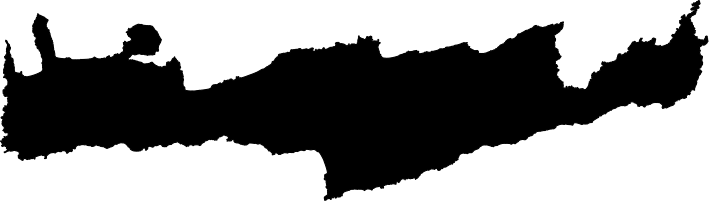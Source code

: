 <?xml version='1.0' encoding='utf-8'?>
<ipe version="70212" creator="miniipe"><ipestyle name="miniipe" /><page><layer name="my_layer" /><path stroke="black" fill="#000" layer="my layer">5807.3567627 1520.4291016 m 5807.412011699999 1520.3120116999999 l  5807.4870117 1520.2030273 l  5807.40566410001 1520.1305175999998 l  5807.29558110001 1520.1690918000002 l  5807.2480225 1520.125 l  5807.3660889 1520.0155762 l  5807.3587646000005 1519.8309081999998 l  5807.5315674 1519.8670898 l  5807.581079099999 1519.8211913999999 l  5807.5369873 1519.7378906000001 l  5807.5380127 1519.7120605 l  5807.4644043 1519.6438477000002 l  5807.425439500001 1519.4575684 l  5807.5832275 1519.4638184 l  5807.6870117 1519.4148437000001 l  5807.6532227 1519.3054687000001 l  5807.6129883 1519.2620117 l  5807.5740479 1519.2259766 l  5807.5379883000005 1519.1870116999999 l  5807.4619873 1519.1629883 l  5807.4630127 1519.1370605 l  5807.412011699999 1519.1129883 l  5807.3687012 1519.0662109 l  5807.2625 1519.0620116999999 l  5807.137060499999 1519.0669922 l  5807.0247803 1518.9458008000001 l  5806.8870117 1518.9129883 l  5806.8629883 1518.8870117 l  5806.8240479 1518.8509766 l  5806.7879883000005 1518.7370116999998 l  5806.6879883 1518.6898437 l  5806.7165527 1518.5083008000001 l  5806.887207000001 1518.5379883 l  5806.9625 1518.5350098000001 l  5807.0582275 1518.5388184 l  5807.1207764 1518.5092773 l  5807.0867676 1518.4122559 l  5807.1371582 1518.3655762 l  5807.162011699999 1518.2870117 l  5807.207958999999 1518.2444824000002 l  5807.242041 1518.0305176 l  5807.3087891 1517.9687012 l  5807.313916 1517.8389648 l  5807.2361328 1517.7978027 l  5807.0864258 1517.8770020000002 l  5807.087988300001 1517.8375 l  5807.0870116999995 1517.8125 l  5807.0925537 1517.6726562000001 l  5806.88315430001 1517.6361816 l  5806.8123535 1517.6390137 l  5806.7879883000005 1517.5620116999999 l  5806.76201170001 1517.5379883 l  5806.735278300001 1517.5091309 l  5806.6375 1517.5129883000002 l  5806.6 1517.5115234 l  5806.513818400001 1517.5149414 l  5806.4879883 1517.4870116999998 l  5806.4094238 1517.4621582 l  5806.3408447 1517.3881348000002 l  5806.2875 1517.3860352000002 l  5806.173999 1517.3905273 l  5806.0130859 1517.3395508 l  5806.008105499999 1517.2141602000002 l  5806.075 1517.2115234 l  5806.1537842 1517.2146484 l  5806.2379883 1517.1879883000001 l  5806.312085 1517.1370117 l  5806.385498 1517.1398926 l  5806.4341552999995 1517.0479492 l  5806.4849853999995 1516.8539551 l  5806.3689209 1516.8946288999998 l  5806.171167 1516.8532715000001 l  5806.037011699999 1517.0120117 l  5806.001904299999 1517.0864258000001 l  5805.9519531 1517.0884276999998 l  5805.8955322 1516.9817871 l  5805.9370117 1516.9370116999999 l  5805.9870117 1516.8906738 l  5805.962988300001 1516.7870117 l  5805.8992432000005 1516.6665526999998 l  5806.0154297 1516.6361328 l  5806.062915 1516.6379883000002 l  5806.1370117 1516.5870117 l  5806.2335449 1516.524707 l  5806.2407715 1516.342334 l  5806.2120116999995 1516.2879883 l  5806.1879883 1516.2370116999998 l  5806.1368896 1516.1404785 l  5806.13801270001 1516.1121581999998 l  5806.1119873 1516.0128418000002 l  5806.1131104 1515.9845215 l  5806.0490479 1515.8634766 l  5806.0114258 1515.7837401999998 l  5805.9620116999995 1515.7379883 l  5805.9379883 1515.7120117 l  5805.911499 1515.6875 l  5805.9620116999995 1515.6406738 l  5805.9379883 1515.5370117 l  5805.912011699999 1515.5129883000002 l  5805.8861816 1515.4850586 l  5805.7687256 1515.4897461 l  5805.7120116999995 1515.4629883 l  5805.6879883 1515.4370116999999 l  5805.6120117 1515.4129883 l  5805.5865723 1515.3854979999999 l  5805.3502197 1515.3291992 l  5805.275952100001 1515.2490234000002 l  5805.2370117 1515.2129883 l  5805.212988300001 1515.1870116999999 l  5805.1870117 1515.1629883 l  5805.1629883000005 1515.1370117 l  5805.0620117 1515.1129883 l  5804.987890600009 1515.0870117 l  5804.9417725 1515.0888184 l  5804.8870117 1515.0629883000001 l  5804.837915 1515.0370117 l  5804.7118164 1515.0419921999999 l  5804.7130127 1515.0120605 l  5804.616650399999 1514.9227538999999 l  5804.5657715 1514.8149414 l  5804.5129883 1514.7870117 l  5804.4191406 1514.7427246 l  5804.3619141 1514.6896973 l  5804.3659424 1514.5879395000002 l  5804.3120117 1514.5379883 l  5804.2879883000005 1514.4870116999998 l  5804.2381348 1514.4408203 l  5804.2360352 1514.3879395000001 l  5804.287011699999 1514.3406737999999 l  5804.2628417999995 1514.2867187000002 l  5804.1495116999995 1514.3264648 l  5804.1129883 1514.2870117 l  5804.07404790001 1514.2509765999998 l  5804.025952100001 1514.1990234 l  5803.9667969 1514.1442383 l  5803.936059600001 1514.0861816 l  5803.9379883 1514.0375 l  5803.9322998 1513.8940918 l  5803.9837646000005 1513.8385741999998 l  5804.1007324 1513.7833496 l  5804.1380127 1513.7128906 l  5804.1370117 1513.6875 l  5804.13894040001 1513.6388184 l  5804.087988300001 1513.5425293 l  5804.187085 1513.4870116999998 l  5804.2237061 1513.4884276999999 l  5804.2646239999995 1513.2535156000001 l  5804.257519500001 1513.0745117 l  5804.2870361000005 1513.0119628999998 l  5804.3369385000005 1513.0139648 l  5804.3409667999995 1512.9125 l  5804.3334473 1512.7226074 l  5804.3700439 1512.6450195 l  5804.4412354 1512.6114258 l  5804.5409424 1512.5038574 l  5804.7823486 1512.5458496 l  5804.836792 1512.4429687000002 l  5804.838501 1512.4 l  5804.8355225 1512.325 l  5804.8380127 1512.2620605 l  5804.8120117 1512.2379883 l  5804.7879883000005 1512.2120117 l  5804.7595215 1512.1856444999999 l  5804.8404785 1512.1106445 l  5804.8990478999995 1511.9865234000001 l  5804.9870117 1511.8202637 l  5804.962988300001 1511.7620117 l  5804.9131348 1511.7158203000001 l  5804.9084473 1511.5976074 l  5804.9601074 1511.4880859 l  5805.025 1511.485498 l  5805.132739299999 1511.4897949 l  5805.2864014 1511.3905762 l  5805.3158936 1511.2211914 l  5805.2864258 1511.1587401999998 l  5805.2369873 1511.1129395 l  5805.2379883 1511.0875 l  5805.2360596 1511.0388184 l  5805.2648437 1510.9844238 l  5805.25825200001 1510.8180664 l  5805.3322998 1510.7381348000001 l  5805.485815399999 1510.7015625 l  5805.7467773 1510.4805176 l  5805.79558110001 1510.3413086 l  5805.6875 1510.3370117 l  5805.6389893 1510.338916 l  5805.5859619 1510.2387207 l  5805.5906006 1510.1220215 l  5805.5618652 1510.0123535 l  5805.5880127 1509.9628906 l  5805.5837402 1509.8552734 l  5805.6879883 1509.7879883 l  5805.8177246000005 1509.6986816 l  5805.887085 1509.6620117 l  5805.9312012 1509.6637206999999 l  5806.037011699999 1509.5656738 l  5805.9759277 1509.4928711 l  5805.88789060001 1509.4620117 l  5805.8434326 1509.4637695 l  5805.7610107 1509.4376465 l  5805.7629883 1509.3875 l  5805.76010740001 1509.3146484000001 l  5805.8898926 1509.1353516 l  5805.886499 1509.05 l  5805.8879883 1509.0125 l  5805.8842285 1508.917334 l  5805.9152588 1508.8586426 l  5805.8120117 1508.7629883000002 l  5805.7879883000005 1508.7370116999998 l  5805.7119873 1508.7129883 l  5805.713623 1508.6714844 l  5805.5425293 1508.7620117 l  5805.4869873 1508.6628906 l  5805.4880127 1508.6370605 l  5805.3851074 1508.5105956999998 l  5805.3889893 1508.4125 l  5805.3863037 1508.3449707 l  5805.412011699999 1508.2370116999998 l  5805.4379883 1508.1879883000001 l  5805.480346699999 1508.0541504 l  5805.5120117 1507.9870116999998 l  5805.5969482 1507.9469238 l  5805.690014600001 1507.7497559 l  5805.8951904 1507.5924316 l  5806.0459961 1507.4886718999999 l  5806.0875 1507.4870116999998 l  5806.1154785 1507.4881348000001 l  5806.217309600001 1507.4342285 l  5806.4700928 1507.4442383 l  5806.5672119 1507.4102051 l  5806.6599609 1507.4138672 l  5806.663525399999 1507.3242187 l  5806.5870116999995 1507.1379883000002 l  5806.5629883 1507.0370117 l  5806.5250732 1506.9289062 l  5806.6110596 1506.836084 l  5806.6864258000005 1506.7662598000002 l  5806.7335692999995 1506.6663574000002 l  5806.8705322000005 1506.5613281 l  5806.9353516 1506.563916 l  5807.017211900001 1506.5352051 l  5807.0875 1506.5379883 l  5807.1625 1506.5350098000001 l  5807.2934814 1506.5402344 l  5807.462085 1506.4370116999999 l  5807.5 1506.4384765999998 l  5807.5375 1506.4370116999999 l  5807.63703610001 1506.4409668 l  5807.670434600001 1506.335498 l  5807.809521499999 1506.2618651999999 l  5807.85 1506.2634765999999 l  5807.9489014 1506.2595703 l  5808.1125977 1506.2880859000002 l  5808.212793 1506.2618163999998 l  5808.2562988 1506.3087891 l  5808.3853516 1506.313916 l  5808.467211900001 1506.2852051 l  5808.5611572 1506.288916 l  5808.7087158 1506.2108398 l  5808.7838378999995 1506.2138184 l  5808.9124512 1506.1869141 l  5809.0807373 1506.2162598000002 l  5809.2100098 1506.2111328 l  5809.287011699999 1506.2824707 l  5809.2629883 1506.3379883 l  5809.212988300001 1506.3843262 l  5809.243090800001 1506.5454102 l  5809.30505370001 1506.602832 l  5809.41403810001 1506.7612305 l  5809.4119873 1506.8129395 l  5809.4582031 1506.8557617 l  5809.4879883 1506.9120117 l  5809.5120117 1506.9629883 l  5809.5808838 1506.995459 l  5809.6138916 1507.0896484 l  5809.6120117 1507.1375 l  5809.6144775 1507.2 l  5809.6120117 1507.2625 l  5809.6149658 1507.3375 l  5809.61113280001 1507.4345215 l  5809.6870117 1507.5379883 l  5809.7880127 1507.5620116999999 l  5809.7869873 1507.5879883 l  5809.8629883 1507.6120116999998 l  5809.8870117 1507.6379883000002 l  5809.962988300001 1507.6620117 l  5809.99646 1507.6981934 l  5810.1595215 1507.6118651999998 l  5810.2115234 1507.6139647999998 l  5810.2379883 1507.5129883000002 l  5810.263574199999 1507.3789551 l  5810.313256799999 1507.2371581999998 l  5810.214965800001 1507.1907715 l  5810.1840088 1507.1322754 l  5810.2130127 1506.937793 l  5810.21003420001 1506.8629395 l  5810.303149400001 1506.8189941 l  5810.3370116999995 1506.7120117 l  5810.4154785 1506.675 l  5810.412011699999 1506.5875 l  5810.4148437 1506.5155762 l  5810.3870117 1506.4629883 l  5810.3427489999995 1506.3691406 l  5810.3129883 1506.3370117 l  5810.2755127 1506.3022949 l  5810.3128418 1506.1844237999999 l  5810.3759521 1506.1259765999998 l  5810.4240479 1506.0740234 l  5810.48715820001 1506.0155762 l  5810.5120117 1505.9370116999999 l  5810.5537354 1505.8983887 l  5810.45498050001 1505.6891602 l  5810.3369873 1505.6129395 l  5810.33801270001 1505.5870605 l  5810.2620117 1505.4629883 l  5810.2379883 1505.4120117 l  5810.1868896000005 1505.3154785 l  5810.1888184 1505.2667969 l  5810.1629883000005 1505.2120117 l  5810.1370117 1505.1879883000001 l  5810.1129883 1505.1620117 l  5810.0870116999995 1505.1379883000002 l  5810.0629883 1505.0870117 l  5809.8955078 1505.0471191 l  5809.8629883 1505.0120117 l  5809.7897949 1504.9774902 l  5809.753930700001 1504.7896484 l  5809.6870361 1504.7869629 l  5809.6062988 1504.9120117 l  5809.584399400001 1504.8279297 l  5809.5880127 1504.7370604999999 l  5809.461694299999 1504.6200195 l  5809.4639404 1504.5636719 l  5809.3879883 1504.5370117 l  5809.287011699999 1504.5129883000002 l  5809.2629883 1504.4870116999998 l  5809.1370117 1504.4379883000001 l  5809.0844238 1504.4101562 l  5809.0 1504.4134766 l  5808.9388428 1504.411084 l  5808.8879883 1504.4379883000001 l  5808.7370117 1504.4620117 l  5808.6128174000005 1504.4879883 l  5808.519751 1504.4843262 l  5808.437890599999 1504.5129883000002 l  5808.3625 1504.5100098 l  5808.2699707 1504.5136719 l  5808.1619873 1504.4879883 l  5808.1629883000005 1504.4625 l  5808.1600098 1504.3870605 l  5808.2370117 1504.3156738 l  5808.2007568 1504.1970215000001 l  5808.1370117 1504.1379883000002 l  5808.103613300001 1504.1019043000001 l  5807.9128174 1504.0620116999999 l  5807.8131348 1504.0659668 l  5807.810961900001 1504.0111816 l  5807.8870117 1503.9406738 l  5807.8145752 1503.9352539 l  5807.7136719 1504.0046875 l  5807.7120116999995 1503.9625 l  5807.7148437000005 1503.8910156 l  5807.667749 1503.8401855 l  5807.5870361 1503.8369629 l  5807.551635700001 1503.9120117 l  5807.511084 1503.8106444999999 l  5807.514917 1503.7138184 l  5807.4870117 1503.6879883000001 l  5807.462988300001 1503.6620117 l  5807.4119873 1503.6379395000001 l  5807.4129883000005 1503.6125 l  5807.410083 1503.5388184 l  5807.4870117 1503.4675293 l  5807.462988300001 1503.4120117 l  5807.432666000001 1503.3547363 l  5807.462841799999 1503.25942380001 l  5807.5264648 1503.2004883000002 l  5807.48425290001 1503.0800781 l  5807.537011699999 1502.8370117 l  5807.5629883 1502.7629883000002 l  5807.5870116999995 1502.6870116999999 l  5807.6129883 1502.6629883 l  5807.63857420001 1502.6087401999998 l  5807.7333739999995 1502.5208984 l  5807.7930176 1502.3756836 l  5807.7614258 1502.3087401999999 l  5807.7120116999995 1502.2629883000002 l  5807.6879883 1502.2370116999998 l  5807.5996337999995 1502.2090332 l  5807.5619873000005 1502.1378906 l  5807.563940399999 1502.0885741999998 l  5807.4012939 1501.831543 l  5807.5120117 1501.7120117 l  5807.5379883000005 1501.6879883000001 l  5807.5620117 1501.6120116999998 l  5807.6366699 1501.4709473 l  5807.6380859 1501.4353027 l  5807.5648926 1501.3674805 l  5807.533374 1501.2775391 l  5807.568042000001 1501.1680176 l  5807.6784912 1501.1330566 l  5807.7120116999995 1501.0620116999999 l  5807.7379883 1501.0129883000002 l  5807.769506799999 1500.8806152 l  5807.9281738 1500.7781737999999 l  5807.9870117 1500.6870116999999 l  5808.025952100001 1500.6509766 l  5808.0620117 1500.6120116999998 l  5808.1379883 1500.5629883000001 l  5808.2459961 1500.4886718999999 l  5808.2875 1500.4870116999998 l  5808.3341797 1500.4888672 l  5808.4844971 1500.3917969 l  5808.5346436 1500.2970215 l  5808.5398437 1500.1655762 l  5808.5119873 1500.1128906000001 l  5808.5138428 1500.0661621000002 l  5808.5 1500.0 l  5808.4864502 1499.9630959 l  5808.489502 1499.925 l  5808.483471699999 1499.85 l  5808.4885498 1499.7868044 l  5808.4397217 1499.6992574 l  5808.3634277 1499.4365703 l  5808.3364501999995 1499.3630959 l  5808.339502000001 1499.325 l  5808.334497100001 1499.26250000001 l  5808.3398437000005 1499.1957353 l  5808.3088135 1498.9957342 l  5808.314502 1498.925 l  5808.306127899999 1498.8206034 l  5808.3365723 1498.6865704000002 l  5808.3634277 1498.6134296 l  5808.3866211 1498.5364244 l  5808.4181152 1498.5389550999998 l  5808.4865723 1498.3115704000002 l  5808.526855499999 1498.2393593 l  5808.5615723 1498.1615704 l  5808.6115723 1498.1184928999999 l  5808.5884277 1497.9865704000001 l  5808.536083999999 1497.892734 l  5808.5385498000005 1497.8619041 l  5808.4970947 1497.7490343 l  5808.5544922 1497.6995859 l  5808.564624 1497.5735708000002 l  5808.5175049 1497.4170996 l  5808.4134277 1497.2365704000001 l  5808.3865723 1497.2134296 l  5808.3634277 1497.1865704000002 l  5808.2865723 1497.1634296 l  5808.2634277 1497.1365704 l  5808.2115723 1497.1134296 l  5808.1884277 1497.0615704000002 l  5808.0542479999995 1496.8519848 l  5808.0921143 1496.643158 l  5808.036083999999 1496.5427341 l  5808.0390869 1496.5052162 l  5807.945874 1496.4249008 l  5807.9114502 1496.3631958 l  5807.9156982000095 1496.3100719000001 l  5807.8615723 1496.2634295999999 l  5807.8244141 1496.2202892 l  5807.6301758 1496.1850749999999 l  5807.5072266 1496.1949551 l  5807.4250732 1496.1583027 l  5807.3884277 1496.0365704 l  5807.34409180001 1495.9571136 l  5807.3327148 1495.8153843 l  5807.3865723 1495.5615704000002 l  5807.41342770001 1495.5384296 l  5807.4578613 1495.4388778999999 l  5807.4878662 1495.4364666 l  5807.688037100001 1495.4727589 l  5807.7869141 1495.4364479 l  5807.8251221 1495.439518 l  5807.9592773 1495.3239319 l  5807.9114502 1495.2381958 l  5807.9135742 1495.2116905 l  5807.8634277 1495.1684929 l  5807.98012700001 1495.0911049 l  5808.0375 1495.0864956 l  5808.1016602 1495.0916508 l  5808.2579102 1494.9570236 l  5808.263574199999 1494.8867825 l  5808.1865723 1494.7634295999999 l  5808.1634277 1494.7115704 l  5808.0864258 1494.5882175 l  5808.0885742 1494.5616905 l  5808.0481445000005 1494.5268592999998 l  5808.01342770001 1494.4865704000001 l  5807.9593018 1494.4399280999999 l  5807.964819299999 1494.3712112 l  5807.901855499999 1494.2981407000002 l  5807.861425800001 1494.2633094999999 l  5807.8648193 1494.2212112 l  5807.80185550001 1494.1481407 l  5807.7143311 1494.0727264 l  5807.7096436 1494.0143044000001 l  5807.770752 1493.9281036 l  5807.7018554999995 1493.8481407000002 l  5807.6614258 1493.8133095 l  5807.6635742 1493.78661 l  5807.4865723 1493.7384296 l  5807.4499023 1493.6958672 l  5807.3884277 1493.6615704 l  5807.2900635000005 1493.6319557000002 l  5807.2864258 1493.5866905 l  5807.3359619 1493.5440079 l  5807.3449707 1493.4320633 l  5807.2634277 1493.3865700000001 l  5807.1767578 1493.360479 l  5807.1346924 1493.2850486999998 l  5807.138574199999 1493.2366905000001 l  5807.06433110001 1493.1727264 l  5807.060498 1493.125 l  5807.064502 1493.075 l  5807.0594971 1493.0125 l  5807.064502 1492.95 l  5807.058471699999 1492.875 l  5807.0656494 1492.7857956 l  5807.0315186 1492.5986954 l  5806.9614258 1492.5383095 l  5806.9656494 1492.4857124 l  5806.898144500001 1492.3018593 l  5806.8450928 1492.1257042 l  5806.7614258 1492.0883651999998 l  5806.763574199999 1492.0617820999998 l  5806.6865723 1491.93843 l  5806.6478516 1491.8516425999999 l  5806.45896 1491.9033348 l  5806.4947266 1491.6728523 l  5806.456176799999 1491.6037544 l  5806.469458 1491.4383095 l  5806.4115723 1491.38843 l  5806.3884277 1491.36157 l  5806.3615723 1491.33843 l  5806.3384277 1491.31157 l  5806.293335 1491.2727264 l  5806.2812256 1491.1218018 l  5806.3552246 1491.0359099999998 l  5806.4074707 1491.0401085 l  5806.4609131 1490.9940529 l  5806.4865723 1490.93657 l  5806.5139404 1490.8875 l  5806.4865723 1490.83843 l  5806.4384277 1490.7115700000002 l  5806.3643311 1490.6477264 l  5806.360498 1490.6 l  5806.374096699999 1490.4306869999998 l  5806.311084 1490.3177338 l  5806.3135498 1490.2868683 l  5806.2614502 1490.1631317000001 l  5806.264648400001 1490.1232697 l  5806.1865723 1490.08843 l  5806.1634277 1490.06157 l  5806.120507799999 1490.0245857 l  5806.108471699999 1489.875 l  5806.1135742 1489.8117348 l  5806.011572300011 1489.68843 l  5805.9634277 1489.61157 l  5805.914917 1489.5697745999998 l  5805.885082999999 1489.4051819 l  5805.8885498 1489.3620712 l  5805.86145020001 1489.2379288000002 l  5805.8635742 1489.2116905 l  5805.8365723 1489.18843 l  5805.8120117 1489.0538566999999 l  5805.7596924 1488.9600487 l  5805.763574199999 1488.9117348 l  5805.6595947000005 1488.7860519 l  5805.6635498000005 1488.7368041999998 l  5805.603979500001 1488.6300194 l  5805.6365723 1488.48657 l  5805.6677979 1488.4596657 l  5805.711572300011 1488.36157 l  5805.7546387 1488.2843925 l  5805.674585 1488.1914841 l  5805.5889404 1488.1846031 l  5805.4634277 1488.2884299999998 l  5805.3865723 1488.3365700000002 l  5805.3081543 1488.3921722 l  5805.1375 1488.3784607 l  5804.9591064 1488.3927948 l  5804.7959961 1488.3436843999998 l  5804.7384277 1488.31157 l  5804.6148682 1488.2835022 l  5804.5134277 1488.2115700000002 l  5804.4615723 1488.18843 l  5804.4384277 1488.16157 l  5804.3648193 1488.1287186 l  5804.3614746 1488.0872046999998 l  5804.3912842 1487.8950005000002 l  5804.3134277 1487.78657000001 l  5804.2365723 1487.76343 l  5804.1634277 1487.66157 l  5804.1115723 1487.63843 l  5804.0883057 1487.6114304 l  5804.014917 1487.6173271 l  5803.9884277 1487.5865700000002 l  5803.9421387 1487.5466965 l  5803.908154299999 1487.4541199 l  5803.9135742 1487.3867821 l  5803.8311523 1487.2547447 l  5803.8739014 1487.1589354999999 l  5804.0513916 1487.1911163000002 l  5804.1615723 1487.1419479 l  5804.1212646 1487.0019180000002 l  5804.023584 1486.8659119 l  5803.916577100001 1486.9256271 l  5803.911499 1486.8625 l  5803.9165283 1486.8 l  5803.910376 1486.7236481000002 l  5803.925 1486.575 l  5803.862695299999 1486.5877594 l  5803.813476599999 1486.5867538 l  5803.6254639 1486.6630188 l  5803.5872803 1486.6622406 l  5803.454028300001 1486.6963928 l  5803.3381836 1486.6367203 l  5803.238769500001 1486.6387497 l  5803.1872559 1486.5627502 l  5803.1627441 1486.5122498 l  5803.1372559 1486.4877502 l  5803.1127441 1486.4622498 l  5802.9130371 1486.413562 l  5802.8877440999995 1486.3872498 l  5802.7376221 1486.3385360999998 l  5802.712744099999 1486.2872498000002 l  5802.6742432 1486.2125 l  5802.7277588 1486.1086318999999 l  5802.7646239999995 1485.9286438 l  5802.7619873 1485.8 l  5802.7632568 1485.7375 l  5802.7622314 1485.6872787 l  5802.79460450001 1485.5927338000001 l  5802.6909424000005 1485.5224686 l  5802.5688965 1485.5853409 l  5802.4338379 1485.4852249 l  5802.3877440999995 1485.4372498 l  5802.3622559000005 1485.4127502 l  5802.330395499999 1485.3470992999999 l  5802.1655518 1485.2621826 l  5802.0875 1485.2637756000001 l  5802.0122802999995 1485.2622405999998 l  5801.9334961 1485.2892044 l  5801.825 1485.2869904 l  5801.75 1485.2885208 l  5801.6858643 1485.2872116 l  5801.587744099999 1485.3377501999998 l  5801.537255900001 1485.3622498000002 l  5801.4867676 1485.3882507 l  5801.4125 1485.386734 l  5801.295434600001 1485.3891235 l  5801.1872559 1485.3627502 l  5801.1627441 1485.3372498 l  5801.1372559 1485.3127502 l  5801.1127441 1485.2872498000002 l  5801.0622559 1485.2627501999998 l  5801.0377441 1485.2372498000002 l  5800.9622559 1485.1877502 l  5800.9252441 1485.1492432 l  5800.7987061 1485.1925598 l  5800.7372559000005 1485.1627502 l  5800.6893311 1485.1128723 l  5800.5622559 1485.0627502 l  5800.5377441 1485.0372498000002 l  5800.4995117 1485.0005005 l  5800.462744099999 1484.9622498 l  5800.4128662 1484.914328 l  5800.3621338 1484.785672 l  5800.3122559 1484.7377502 l  5800.2647461 1484.6883118 l  5800.1875 1484.686734 l  5800.11250000001 1484.688266 l  5800.0622559 1484.6872406 l  5799.9877441 1484.7377502 l  5799.9372559 1484.7622498 l  5799.8127441 1484.8377501999998 l  5799.6872559 1484.8622498000002 l  5799.563964800001 1484.9044449 l  5799.4622559 1484.8377501999998 l  5799.4377441 1484.8122498 l  5799.3901854999995 1484.7665588 l  5799.444409199999 1484.4486771 l  5799.37500000001 1484.3428024 l  5799.2867676 1484.3882507 l  5799.225 1484.3869904 l  5799.115136699999 1484.3892319 l  5799.0379883000005 1484.3494994999999 l  5798.9622559 1484.3127502 l  5798.9117676 1484.2867493 l  5798.8137695000005 1484.2887497000002 l  5798.7622559 1484.2127501999998 l  5798.7165527 1484.1185486000002 l  5798.6241211 1483.993866 l  5798.56274410001 1483.9622498 l  5798.4255859 1483.9288086000001 l  5798.3736084 1483.7687012000001 l  5798.203417999999 1483.6676682 l  5798.1492432000005 1483.5625 l  5798.1877441 1483.4877502 l  5798.2297852 1483.4011246 l  5798.3884766 1483.3367538 l  5798.511694299999 1483.33927 l  5798.51325680001 1483.2623764 l  5798.3479736 1483.222084 l  5798.3122559 1483.1877502 l  5798.2877441 1483.1622498000002 l  5798.2622559 1483.1377501999998 l  5798.2377441 1483.1122498000002 l  5798.1720947 1483.0804001 l  5798.1372559 1483.0127501999998 l  5798.0999512 1482.8977997000002 l  5797.8118408 1482.73674770001 l  5797.6701172 1482.7396408 l  5797.5872559 1482.7127501999998 l  5797.5627441 1482.6872498 l  5797.5122559 1482.6627502 l  5797.4877441 1482.6372498 l  5796.9511962999995 1482.5232024999998 l  5796.8622559000005 1482.4377502 l  5796.837744099999 1482.4122498000002 l  5796.8122559 1482.3877501999998 l  5796.7803955 1482.3220993 l  5796.685449199999 1482.2731842 l  5796.4608154 1482.4094069999999 l  5796.339917 1482.2932586999998 l  5796.3127441 1482.2372498000002 l  5796.2745116999995 1482.2005005 l  5796.2377441 1482.1622498000002 l  5796.2122559 1482.1377501999998 l  5796.1877441 1482.1122498000002 l  5796.1495116999995 1482.0755005 l  5796.1119628999995 1482.036438 l  5795.8814941 1481.9802505 l  5795.8372559 1481.9377502 l  5795.8127441 1481.9122498000002 l  5795.7622559 1481.8877501999998 l  5795.7377441 1481.8622498000002 l  5795.6872559 1481.8377501999998 l  5795.6383057 1481.7868179 l  5795.5127197 1481.8377594 l  5795.4502686 1481.8364853 l  5795.3020508 1481.9369476000002 l  5795.2157471 1481.9387084999998 l  5795.162255900001 1481.9127502 l  5795.1327148 1481.8820053000002 l  5795.0123535 1481.9128525 l  5794.9651611 1481.8637497 l  5794.8179932 1481.8133774 l  5794.7625 1481.8122452 l  5794.6473633000005 1481.814595 l  5794.4729736 1481.772084 l  5794.4372314 1481.7377411 l  5794.438208 1481.6897781 l  5794.3402588 1481.5878112999999 l  5794.3122559 1481.5872405999999 l  5794.239672899999 1481.6627991 l  5794.1887695000005 1481.6617615 l  5794.162255900001 1481.6872498 l  5794.1377440999995 1481.7627501999998 l  5794.0872559 1481.8372498 l  5794.0377441 1481.9127502 l  5793.9975098 1481.9514114 l  5794.088501 1482.1757462 l  5794.0862549 1482.2858261 l  5794.113256799999 1482.3382217 l  5794.1122314 1482.3887024 l  5794.1852539 1482.4588684 l  5794.2127686 1482.5122696 l  5794.2117432000005 1482.5617782999998 l  5794.2622559 1482.6598083 l  5794.1877441 1482.7877502 l  5794.1381348 1482.8354141 l  5794.0902588 1482.9341278 l  5793.9932616999995 1483.0350769 l  5793.9354248 1483.0631409 l  5793.863256799999 1483.1382507 l  5793.5622559 1483.3872498 l  5793.442260700001 1483.5121474999999 l  5793.4 1483.5130096 l  5793.338989299999 1483.5117645 l  5793.2122559 1483.6122498000002 l  5793.1743408 1483.7290497000001 l  5793.04812010001 1483.8146057 l  5792.8876953 1483.7872406 l  5792.762207000001 1483.7898026 l  5792.7632324 1483.7393005 l  5792.625 1483.7364791999998 l  5792.55 1483.7380096 l  5792.4854004 1483.7366913 l  5792.2903076 1483.8371872 l  5792.2415771000005 1483.8381821 l  5792.1372559 1483.8127502 l  5792.0132324 1483.7488632 l  5791.925195299999 1483.7942215 l  5791.7374512 1483.7621994 l  5791.6377440999995 1483.7877502 l  5791.4587158 1483.822702 l  5791.32661130001 1483.9122498000002 l  5791.3122314 1483.8877335000002 l  5791.3127686 1483.8622589 l  5791.2631348 1483.8145859 l  5791.226001 1483.7380309999999 l  5791.175 1483.7369904 l  5791.1 1483.7385208 l  5791.0375 1483.7372452 l  5790.8967285 1483.7401184 l  5790.7372559000005 1483.6627502 l  5790.712744099999 1483.6372498 l  5790.422631799999 1483.5735687 l  5790.3651611000005 1483.5137497 l  5790.2877441 1483.4872498000002 l  5790.103613300001 1483.4274994 l  5790.0157227 1483.3430481 l  5789.962744099999 1483.2622498 l  5789.8872559 1483.2377502 l  5789.8627441 1483.2122498 l  5789.8122314 1483.1637024000001 l  5789.8132324 1483.1143005 l  5789.7123047000005 1483.1122406 l  5789.5854492 1483.1382233 l  5789.5125 1483.136734 l  5789.46228030001 1483.1377594 l  5789.4127441 1483.1122498000002 l  5789.2814941 1483.0802505000001 l  5789.2372314 1483.0377411 l  5789.2377686 1483.0122528 l  5789.1372559 1482.9877502 l  5789.106420900001 1482.9556686 l  5788.9377197 1482.8872405999998 l  5788.8625 1482.8887756000001 l  5788.7873047 1482.8872405999998 l  5788.6376953 1482.9127594000001 l  5788.586840800001 1482.9117218 l  5788.4263427999995 1482.966658 l  5788.3372559 1482.9377502 l  5788.3127441 1482.9122498000002 l  5788.248461900001 1482.8504898 l  5788.3039551 1482.7971817 l  5788.2626953 1482.7121353 l  5788.1422852 1482.7429946999998 l  5788.1127441 1482.7122498 l  5788.053125 1482.6549637 l  5788.09375 1482.5761246 l  5788.0627441 1482.5122498 l  5787.985498 1482.4747757 l  5787.8872559 1482.3127502 l  5787.858618200001 1482.2245148 l  5787.7339111 1482.1602768 l  5787.6125 1482.1627548 l  5787.5872559 1482.1622406 l  5787.5627441 1482.1877594 l  5787.5132812 1482.1867508 l  5787.5122559 1482.2375 l  5787.5132568 1482.2872298999998 l  5787.475 1482.2880096 l  5787.389184600001 1482.2862579 l  5787.337744099999 1482.3127502 l  5787.2443604 1482.3580551 l  5787.2041748 1482.5229568 l  5787.12451170001 1482.5994994999999 l  5787.0627441 1482.6637802 l  5786.9647461 1482.6617812999998 l  5786.8617432 1482.7117493 l  5786.7617676 1482.7632507 l  5786.64013670001 1482.7607681 l  5786.555542 1482.8043427 l  5786.4872314 1482.7387024 l  5786.488769500001 1482.6627808 l  5786.4622559 1482.6622406 l  5786.337524400001 1482.7378891 l  5786.2867676 1482.7117493 l  5786.2132324 1482.7132507 l  5786.1627441 1482.6872498 l  5786.0627197 1482.6387207 l  5786.0160889 1482.5425766 l  5785.9127441 1482.4122498000002 l  5785.8872559 1482.3877501999998 l  5785.839209 1482.3377501999998 l  5785.7854492 1482.3630951 l  5785.714257799999 1482.4372086 l  5785.675 1482.4380096 l  5785.6372559 1482.4372406 l  5785.58417970001 1482.4924759 l  5785.4622559 1482.4627501999998 l  5785.4164551 1482.4150879 l  5785.287085 1482.5132568000001 l  5785.1877441 1482.5112288999999 l  5785.2122559 1482.5877501999998 l  5785.281665 1482.6214249 l  5785.3132324 1482.7136856 l  5785.311743200001 1482.7875 l  5785.313256799999 1482.8622589 l  5785.287255900001 1482.8872498 l  5785.2390137 1482.9866714000002 l  5785.0514404 1483.1464493 l  5784.9658203 1483.2355652 l  5784.787255900001 1483.3622498000002 l  5784.6877441 1483.4377502 l  5784.6372559 1483.4622498 l  5784.5247314 1483.5385147 l  5784.4143066 1483.536261 l  5784.3617432 1483.5867493 l  5784.3113037 1483.6392609000002 l  5784.1906738 1483.6367996000001 l  5784.1122559000005 1483.6622498000002 l  5783.9961914 1483.7220444 l  5783.940478500001 1483.6640762 l  5783.9110352 1483.8749939 l  5783.7418457 1483.9621567 l  5783.7 1483.9630096 l  5783.6622803 1483.9622405999999 l  5783.5834961 1483.9892043999998 l  5783.4409668 1483.9862961 l  5783.3377197 1484.0127594 l  5783.3125 1484.0122452 l  5783.1963623 1484.0146149 l  5783.060449199999 1483.9867767 l  5782.975 1483.9885208 l  5782.8875 1483.9867339999998 l  5782.8127441 1483.9882599 l  5782.7877441 1483.9622498 l  5782.625708 1483.9227493 l  5782.5147461 1483.8161316 l  5782.443408200001 1483.6776321 l  5782.4872559000005 1483.5872498 l  5782.537255900001 1483.4901917000002 l  5782.501538099999 1483.4130417 l  5782.460864299999 1483.4122116 l  5782.3627197000005 1483.4627594 l  5782.325 1483.4619904 l  5782.2872803 1483.4627594 l  5782.2127197 1483.4372406 l  5782.1382324 1483.4387604 l  5782.1127441 1483.4122498000002 l  5782.0122559 1483.3877501999998 l  5781.9877441 1483.3622498000002 l  5781.8775878999995 1483.3264999 l  5781.8372559 1483.2877502 l  5781.8127441 1483.2622498 l  5781.686035199999 1483.1617935 l  5781.6377440999995 1483.0622498 l  5781.599511699999 1483.0255005000001 l  5781.5627441 1482.9872498000002 l  5781.5372314 1482.9627411 l  5781.5382324 1482.9137802 l  5781.4652588 1482.8378112999999 l  5781.425 1482.8369904 l  5781.3382324 1482.8387604 l  5781.311962899999 1482.8114380000002 l  5781.1096924 1482.7621262 l  5780.9956787 1482.6434494 l  5780.8073486 1482.6113297 l  5780.7132324 1482.6132507 l  5780.6153076 1482.5628127999998 l  5780.5377686 1482.5612305 l  5780.43676760001 1482.6132507 l  5780.342163099999 1482.6113189999999 l  5780.2582764 1482.6385391 l  5780.1627197 1482.6877594 l  5780.125 1482.6869904 l  5780.0203125 1482.6891266 l  5779.862695299999 1482.6622406 l  5779.8 1482.6635208 l  5779.725 1482.6619904 l  5779.65 1482.6635208 l  5779.55 1482.6614792 l  5779.475 1482.6630096 l  5779.425 1482.6619904 l  5779.3203125 1482.6641266000001 l  5779.160034199999 1482.6367859 l  5779.020117200001 1482.6396407999998 l  5778.9372559 1482.6127502 l  5778.9127441 1482.5872498 l  5778.8745117 1482.5505005 l  5778.837744099999 1482.5122498 l  5778.7622559 1482.4877502 l  5778.7268066 1482.4508667 l  5778.15769040001 1482.3298995999999 l  5778.1127441 1482.2372498000002 l  5778.0872559 1482.2127501999998 l  5778.0626465 1482.1871475 l  5777.92170410001 1482.2232681 l  5777.8122559 1482.1877502 l  5777.7877441 1482.1622406 l  5777.6636963 1482.164772 l  5777.5377441 1481.9872498000002 l  5777.4995117 1481.9505005 l  5777.462744099999 1481.9122498000002 l  5777.4372559 1481.8877501999998 l  5777.400488300001 1481.8494994999999 l  5777.3622559000005 1481.8127502 l  5777.337744099999 1481.7872498000002 l  5777.2346924 1481.7621262 l  5777.1538086 1481.6779556 l  5777.0125 1481.7507568 l  5776.9377441 1481.7122498 l  5776.8872314 1481.6877457 l  5776.8877686 1481.6622542999999 l  5776.8372559 1481.6377501999998 l  5776.8127441 1481.6122498000002 l  5776.4622559 1481.5377502 l  5776.4372559 1481.5117401 l  5776.36323240001 1481.5132507 l  5776.3127441 1481.4872498000002 l  5776.2622559 1481.4627501999998 l  5776.2377441 1481.4372498 l  5776.1872559 1481.4127502 l  5776.0916504 1481.3634995 l  5775.9350342 1481.3367859 l  5775.863769500001 1481.3382385 l  5775.8372314 1481.3127411 l  5775.8386475 1481.2440781 l  5775.78774410001 1481.0872498 l  5775.7622559 1481.0377502 l  5775.7254883000005 1480.9619797 l  5775.675 1480.9630096 l  5775.6354248 1480.9622024999999 l  5775.4863037000005 1481.0132416000001 l  5775.425 1481.0119904 l  5775.2903320000005 1481.0147385 l  5775.2389893 1480.9653992 l  5775.1860107 1480.8846007999998 l  5775.1245117 1480.8255005 l  5775.0754883 1480.7744994999998 l  5775.037255900001 1480.7377502 l  5775.0117676 1480.7112396 l  5774.8903076 1480.7137177 l  5774.8372559 1480.6627502 l  5774.825 1480.65 l  5774.688256799999 1480.6354477 l  5774.6370117 1480.5879761 l  5774.6129883 1480.5620239 l  5774.537011699999 1480.5379761000002 l  5774.5129883 1480.5120238999998 l  5774.4620116999995 1480.4879761000002 l  5774.4379883 1480.4620238999998 l  5774.38701170001 1480.4379761 l  5774.3629883 1480.4120239 l  5774.3120117 1480.3879761 l  5774.2629883 1480.3620239 l  5774.2120116999995 1480.3379761 l  5774.1879883 1480.3120239 l  5774.1370117 1480.2879761000002 l  5774.087988300001 1480.2620238999998 l  5774.037011699999 1480.2379761000002 l  5774.0129883 1480.2120238999998 l  5773.9631348 1480.1658493 l  5773.9129883000005 1480.0370239 l  5773.8202148 1480.0076523 l  5773.78701170001 1479.9129761000002 l  5773.7398437 1479.7639664 l  5773.6629883000005 1479.7370239 l  5773.5870116999995 1479.7129761 l  5773.5453125 1479.6679535 l  5773.3631104 1479.7643585 l  5773.1048584 1479.7103256 l  5772.967041 1479.7157883 l  5772.9162354 1479.6687072999998 l  5772.8223145 1479.5406555000002 l  5772.6870117 1479.4879761000002 l  5772.6627929999995 1479.4618225 l  5772.5291748 1479.4968353 l  5772.3854492 1479.4626007000002 l  5772.337988300001 1479.3620239 l  5772.278857400011 1479.2760941000001 l  5772.229126 1479.0156357 l  5772.125 1479.0115097 l  5772.0017822 1479.0163925000002 l  5771.912011699999 1478.9879761000002 l  5771.8570801 1478.9588989 l  5771.7120116999995 1478.9129761000002 l  5771.6703125 1478.8679535 l  5771.5361572 1478.9389328 l  5771.4625 1478.9360138000002 l  5771.412085 1478.9380112000001 l  5771.3629883 1478.9120239 l  5771.3120117 1478.8879761 l  5771.2879883000005 1478.8620239 l  5771.2120116999995 1478.8379761 l  5771.1879883 1478.8120239 l  5771.1120117 1478.7629761 l  5771.087988300001 1478.7370239 l  5771.0620117 1478.7129761 l  5771.0379883000005 1478.6620239 l  5770.9954346 1478.5816436999999 l  5771.1575684 1478.3897827 l  5771.0875 1478.3870041 l  5770.9891602 1478.3909027 l  5770.9129883000005 1478.2870239 l  5770.7134277 1478.2394913 l  5770.6879883 1478.2120238999998 l  5770.6119873 1478.1879654000002 l  5770.6130127 1478.1620529 l  5770.48701170001 1478.0629761 l  5770.462988300001 1478.0370239 l  5770.3620117 1478.0129761 l  5770.337988300001 1477.9870239 l  5770.2033936 1477.9346207 l  5770.0995361000005 1477.8225082000001 l  5769.9379883 1477.7370239 l  5769.8481934 1477.6946487 l  5769.787011699999 1477.6379761 l  5769.7629883 1477.6120239 l  5769.7120116999995 1477.5879761 l  5769.6879883 1477.5620239 l  5769.5870116999995 1477.5379761000002 l  5769.5629883 1477.5120238999998 l  5769.537011699999 1477.4879761000002 l  5769.5129883 1477.4620238999998 l  5769.4370117 1477.4379761 l  5769.4039551 1477.4022781 l  5769.2379883 1477.2620238999998 l  5769.1120117 1477.1879761 l  5769.0379883000005 1477.0870238999998 l  5768.9334473 1476.9901794 l  5768.8869873 1476.8128510000001 l  5768.888501 1476.775 l  5768.8855225 1476.7 l  5768.8889648 1476.6130538999998 l  5768.8375 1476.6110138000001 l  5768.7625 1476.6139862 l  5768.7 1476.6115097 l  5768.6119141 1476.6150009 l  5768.6138184 1476.5670105000002 l  5768.4646484 1476.5610992 l  5768.3592529 1476.5980453000002 l  5768.2120116999995 1476.5629761 l  5768.17602540001 1476.5241196000002 l  5767.9581542999995 1476.4861862 l  5767.912085 1476.4880112 l  5767.8629883 1476.4620238999998 l  5767.7620117 1476.4379761 l  5767.712988300001 1476.4120239 l  5767.662011699999 1476.3879761 l  5767.5679932 1476.3382172000001 l  5767.4620116999995 1476.3129761 l  5767.4379883 1476.2870239 l  5767.3312988 1476.2087723 l  5767.2705078 1476.1431732 l  5767.1364014 1476.061058 l  5767.02609860001 1476.0654282 l  5766.8279297 1476.0309219 l  5766.5732178 1476.0689040999998 l  5766.4679687 1476.0132125999999 l  5766.4125 1476.0110138 l  5766.3375 1476.0139861999999 l  5766.287158200001 1476.0119904 l  5766.181274400001 1476.0397308 l  5766.0625 1476.0350234999999 l  5765.9875 1476.0379959 l  5765.9621582 1476.0369904 l  5765.8418212999995 1476.0685181 l  5765.5334229 1476.0111754999998 l  5765.46550290001 1476.0138672 l  5765.3620117 1475.9379761 l  5765.3147217 1475.8869171 l  5765.243725599999 1475.8897308 l  5765.1870117 1475.8629761000002 l  5765.1222412 1475.8286987000001 l  5764.9154785 1475.9381134 l  5764.7931641 1475.9332657 l  5764.6629883000005 1476.0129761 l  5764.5616942999995 1476.0450394 l  5764.4588379 1476.1158234000002 l  5764.356957999999 1476.1117859 l  5764.2094238 1476.189856 l  5764.1184326 1476.1862488 l  5764.0233154 1476.2163651 l  5763.887915 1476.2880112 l  5763.8396484 1476.2860992 l  5763.7624023 1476.3131775 l  5763.7125 1476.2867706 l  5763.5446533 1476.3755859 l  5763.437890599999 1476.4130112 l  5763.391162100001 1476.4111588 l  5763.2628174 1476.4380081 l  5763.19372560001 1476.4352692 l  5763.0845702999995 1476.4638702 l  5763.037207 1476.4619934 l  5762.887793 1476.4880066 l  5762.8625 1476.4870041 l  5762.7557373 1476.4912353999998 l  5762.5831542999995 1476.4611862000002 l  5762.464721699999 1476.4658798 l  5762.4294922 1476.4278671 l  5762.23371580001 1476.3812317 l  5762.1870117 1476.3379761 l  5762.1629883000005 1476.3120239 l  5762.0142822 1476.1950974000001 l  5762.0091309 1476.0647141 l  5762.0552734 1476.0219467 l  5761.9337646 1475.8562927 l  5761.8641602 1475.7917892 l  5761.861499 1475.725 l  5761.8638916 1475.6649887 l  5761.8120604999995 1475.60905 l  5761.7 1475.6134903 l  5761.662085 1475.6119873 l  5761.4587891 1475.7364639 l  5761.4127686 1475.6868041999999 l  5761.2378662 1475.7380096 l  5761.1518799000005 1475.7346008 l  5761.0352051 1475.8148865 l  5760.9621094 1475.8119887999999 l  5760.880249 1475.8406814999998 l  5760.7625 1475.8360138 l  5760.6655762 1475.8398559999998 l  5760.5679687 1475.7882126 l  5760.5371094 1475.7869888 l  5760.3953125 1475.8366959 l  5760.3625 1475.8379959 l  5760.3371094 1475.8369888 l  5760.18864750001 1475.8890319999998 l  5760.12500000001 1475.8865097 l  5760.0260986 1475.8904281999999 l  5759.8418212999995 1475.8583405 l  5759.6773926 1475.9844329999999 l  5759.5872070000005 1475.9880066 l  5759.4163818 1475.9582626000001 l  5759.3076904 1476.0157775999999 l  5759.2121094 1476.0119888 l  5759.080639600001 1476.0580719000002 l  5759.0379883000005 1476.0120238999998 l  5758.9870117 1475.9879761000002 l  5758.9509521 1475.9490463 l  5758.912011699999 1475.9129761000002 l  5758.867749 1475.8651854999998 l  5758.717309600001 1475.8592224000001 l  5758.6611572 1475.8889328 l  5758.5863525 1475.885968 l  5758.437890599999 1475.9380112000001 l  5758.3946777 1475.9362976 l  5758.112695299999 1475.9630035 l  5758.075 1475.9615097 l  5758.0 1475.9644821 l  5757.925 1475.9615097 l  5757.803100599999 1475.9663406 l  5757.2977295 1475.8606078999999 l  5757.1888184 1475.8649246 l  5757.1629883000005 1475.8370238999998 l  5756.9634277 1475.7894913 l  5756.9379883 1475.7620238999998 l  5756.8620117 1475.7379761000002 l  5756.817749 1475.6901854999999 l  5756.7375 1475.6870041 l  5756.6638184 1475.6899246 l  5756.6174561 1475.6398834 l  5756.5379883000005 1475.6120239 l  5756.4370117 1475.5879761 l  5756.4129883000005 1475.5620239 l  5756.3370116999995 1475.5379761000002 l  5756.3083252 1475.5069901000002 l  5756.1379883 1475.4370239 l  5756.037011699999 1475.4129761000002 l  5756.0129883 1475.3870238999998 l  5755.9280518 1475.34694520001 l  5755.8879883 1475.2620238999998 l  5755.8620117 1475.2129761 l  5755.837988300001 1475.1620239 l  5755.81201170001 1475.1379761 l  5755.7879883000005 1475.0870238999998 l  5755.736889600001 1474.9904724 l  5755.738867200001 1474.94043270001 l  5755.7119873 1474.837851 l  5755.7157227 1474.7439407 l  5755.6615723 1474.6855087 l  5755.3626465 1474.6143066 l  5755.337988300001 1474.5620239 l  5755.3120117 1474.5379761000002 l  5755.2879883000005 1474.5120238999998 l  5755.2028809 1474.4570724 l  5755.0664795 1474.3098633000002 l  5754.9625 1474.3139861999998 l  5754.9125 1474.3120056 l  5754.8375 1474.3149779999999 l  5754.7625 1474.3120056 l  5754.6875 1474.3149779999999 l  5754.6 1474.3115082 l  5754.4806641 1474.3162384 l  5754.3620117 1474.2879761000002 l  5754.263720700001 1474.235965 l  5754.1510986 1474.2404297 l  5753.9831543 1474.2111847 l  5753.8760986 1474.2154297 l  5753.712793 1474.1869934000001 l  5753.5745361 1474.1924744 l  5753.5120117 1474.1629761000002 l  5753.4220215 1474.1153534 l  5753.3375 1474.1120056 l  5753.263818400001 1474.1149231 l  5753.2375 1474.0865082 l  5753.2117676 1474.1142944 l  5753.1129883 1474.0620239 l  5752.9837158 1474.0312316999998 l  5752.9370117 1473.9879761000002 l  5752.860839800001 1473.8840973000001 l  5752.75 1473.8884917999999 l  5752.7 1473.8865082 l  5752.62500000001 1473.8894805999998 l  5752.5404297000105 1473.8861298 l  5752.4276123 1473.9156921000001 l  5752.2581543 1473.8861847 l  5752.1905029 1473.8888672 l  5752.0870116999995 1473.8129761 l  5752.0228271000005 1473.7436951 l  5751.9179687000005 1473.6882141 l  5751.8875 1473.6870056 l  5751.8125 1473.6899779999999 l  5751.72500000001 1473.6865082 l  5751.65 1473.6894805999998 l  5751.575 1473.6865082 l  5751.4760986 1473.6904296999999 l  5751.3081543 1473.6611847000001 l  5751.225 1473.6644806 l  5751.15 1473.6615082 l  5751.0346191 1473.6660828 l  5750.7970215000105 1473.5403534 l  5750.68750000001 1473.5360138 l  5750.6125 1473.5389862 l  5750.55 1473.5365082 l  5750.48884280001 1473.5389343000002 l  5750.4379883 1473.5120238999998 l  5750.3370116999995 1473.4879761000002 l  5750.3010254 1473.4491211000002 l  5750.087500000011 1473.4119415 l  5749.937792999999 1473.4380065999999 l  5749.875 1473.4355194000002 l  5749.7918457000005 1473.4388153 l  5749.62854 1473.410379 l  5749.510864299999 1473.4150421 l  5749.1218994 1473.3336577999999 l  5749.012060499999 1473.3380127 l  5748.9879883 1473.3120239 l  5748.8439941 1473.2664398 l  5748.7369873 1473.1879486 l  5748.7380127 1473.1620483 l  5748.662011699999 1473.1129761000002 l  5748.587988300001 1473.0120238999998 l  5748.5620117 1472.9879761000002 l  5748.51774900001 1472.8941498 l  5748.4879883 1472.8620239 l  5748.4119873 1472.8129517 l  5748.4134521000005 1472.7762817 l  5748.1692627 1472.7337646 l  5748.0417725 1472.7388184 l  5747.9870117 1472.7129761 l  5747.9379883 1472.6870239 l  5747.7750488 1472.6482147 l  5747.73701170001 1472.6129761000002 l  5747.712988300001 1472.5870238999998 l  5747.6802734 1472.5567108 l  5747.46179200001 1472.1680786 l  5747.463891599999 1472.1149872 l  5747.4192383 1472.0667877 l  5747.313940399999 1472.0110718 l  5747.2087646 1471.961438 l  5747.1629883000005 1471.9120239 l  5747.13701170001 1471.8879761 l  5747.1129883 1471.8620239 l  5746.3887695 1471.7125336 l  5746.3120117 1471.6629761000002 l  5746.2879883000005 1471.6370238999998 l  5746.23701170001 1471.6129761000002 l  5746.192749 1471.5651854999999 l  5746.0625 1471.5600220000001 l  5745.9870605 1471.5630127000002 l  5745.962988300001 1471.5370239 l  5745.8870117 1471.5129761 l  5745.8442383 1471.4667877 l  5745.7879883000005 1471.43702390001 l  5745.7120116999995 1471.4129761000002 l  5745.6879883 1471.3870238999998 l  5745.6232666 1471.356488 l  5745.5687012 1471.2533386 l  5745.5369873 1471.1628784 l  5745.5407227 1471.0687042 l  5745.463452100001 1470.9490478999999 l  5745.3870117 1470.9129761000002 l  5745.3629883 1470.8870238999998 l  5745.3370117000095 1470.8629761000002 l  5745.3129883 1470.8370239000099 l  5745.2740478999995 1470.8009521000001 l  5745.22595210001 1470.7490478999998 l  5745.1870117 1470.7129761 l  5745.150952100001 1470.6740478999998 l  5745.1119873 1470.6379424999998 l  5745.113256799999 1470.6060242 l  5745.0129883 1470.53702390001 l  5744.9620116999995 1470.5129761 l  5744.9192383 1470.4667877 l  5744.8629883 1470.4370239 l  5744.787011699999 1470.4129761000002 l  5744.742749 1470.3651854999998 l  5744.4824462999995 1470.3548676 l  5744.3853516 1470.3889007999999 l  5744.3146484 1470.3860992 l  5744.1703125 1470.4366943 l  5744.1375 1470.4379944 l  5744.090429700001 1470.4361298 l  5743.9845703 1470.46387020001 l  5743.9 1470.4605194 l  5743.825 1470.4634918 l  5743.75 1470.4605194 l  5743.631347699999 1470.4652222 l  5743.412011699999 1470.4129761000002 l  5743.3861816 1470.3850769 l  5743.2687256 1470.3897308 l  5743.2120116999995 1470.3629761000002 l  5743.157690399999 1470.3342224 l  5743.0379395 1470.3389679 l  5743.0129883 1470.3120239 l  5742.8370116999995 1470.2629761 l  5742.8129883 1470.2370239 l  5742.66708980001 1470.1908356000001 l  5742.63701170001 1470.1629761000002 l  5742.6129883 1470.1370238999998 l  5742.537011699999 1470.1129761000002 l  5742.5129883 1470.0870238999998 l  5742.4870117 1470.0629761 l  5742.4509521 1470.0240479 l  5742.412011699999 1469.9879761000002 l  5742.3879883 1469.9620238999998 l  5742.3381348 1469.9158478000002 l  5742.2738525 1469.7507355 l  5742.2192383 1469.6917877 l  5742.1629883000005 1469.6620239 l  5742.0000488 1469.6232146999998 l  5741.9620116999995 1469.5879761 l  5741.9379883 1469.5620239 l  5741.8870117 1469.5379761000002 l  5741.8629883 1469.5120238999998 l  5741.8240479 1469.4759521 l  5741.7879883000005 1469.4370239 l  5741.7120116999995 1469.4129761000002 l  5741.6879883 1469.3870238999998 l  5741.5416503999995 1469.3179626000099 l  5741.5129883 1469.2870239 l  5741.4870117 1469.2629761 l  5741.4614258 1469.2087616000001 l  5741.412011699999 1469.1629761000002 l  5741.3879883 1469.1370238999998 l  5741.336914099999 1469.0897125 l  5741.3380859 1469.0602875000002 l  5741.287011699999 1469.0129761 l  5741.2510254 1468.9741211 l  5741.01818850001 1468.9335785 l  5740.862890599999 1468.9880096 l  5740.831958 1468.9867859 l  5740.64499510001 1469.0857177999999 l  5740.5875 1469.0879944 l  5740.525 1469.0855194000098 l  5740.45 1469.0884918 l  5740.375 1469.0855194000098 l  5740.2672607 1469.0897888 l  5740.1870117 1469.0379761000002 l  5740.1629883000005 1469.0120238999998 l  5740.0870116999995 1468.9879761000002 l  5740.0629883 1468.9620238999998 l  5740.037011699999 1468.9379761 l  5739.9912354 1468.8885620000099 l  5739.93701170001 1468.8629761000002 l  5739.9129883000005 1468.8370238999998 l  5739.8370116999995 1468.8129761 l  5739.7138672 1468.7478149 l  5739.5929687 1468.8117859 l  5739.55 1468.8134918 l  5739.4955322000005 1468.8113311999998 l  5739.3629883 1468.9129761000002 l  5739.3120117 1468.9370239 l  5739.2137207000005 1468.9890349999998 l  5739.1620605 1468.9869873 l  5739.1379395 1469.0130127 l  5739.1121826 1469.0119904 l  5738.9761963 1469.0404419 l  5738.7973876999995 1469.0093078999998 l  5738.6845703 1469.0388702 l  5738.6125 1469.0360138 l  5738.5375 1469.0389862 l  5738.4870605 1469.0369873 l  5738.4629395 1469.0630127000002 l  5738.4125 1469.0610138000002 l  5738.3375 1469.0639861999998 l  5738.287158200001 1469.0619904 l  5738.167627000001 1469.0933075 l  5737.987792999999 1469.0619934000001 l  5737.8807373 1469.0662353999999 l  5737.678930700001 1469.0310974000001 l  5737.5853516 1469.0639008 l  5737.5 1469.0605194000002 l  5737.425 1469.0634918 l  5737.35000000001 1469.0605194000002 l  5737.2625 1469.0639861999998 l  5737.175 1469.0605194000002 l  5737.091845700001 1469.0638153 l  5736.9374023 1469.0369232 l  5736.8041748000005 1469.0718353 l  5736.662011699999 1469.0379761000002 l  5736.637060499999 1469.0110321 l  5736.5625 1469.0139861999999 l  5736.5125 1469.0120056 l  5736.3906006 1469.0168365 l  5736.3427489999995 1468.9651855 l  5736.2375 1468.9610138 l  5736.187085 1468.9630127 l  5736.1379883 1468.9370239 l  5736.0620117 1468.9129761000002 l  5735.9850342 1468.8722382 l  5735.7120116999995 1468.8129761 l  5735.587988300001 1468.7620238999998 l  5735.4820068 1468.7367828 l  5735.3879883 1468.6870239 l  5735.162011699999 1468.6379761 l  5735.1379883 1468.6120239 l  5735.0568359 1468.5863312 l  5734.9879883 1468.5120238999998 l  5734.9490479 1468.4759521 l  5734.8971679999995 1468.4199492999999 l  5734.801733400001 1468.3542877 l  5734.6334961 1468.2851807 l  5734.5375 1468.2889862 l  5734.45 1468.2855194 l  5734.375 1468.2884918 l  5734.3372070000005 1468.2869934 l  5734.1663818 1468.3167389 l  5734.0629883 1468.2620238999998 l  5733.9870117 1468.2379761000002 l  5733.9611816 1468.2100768999999 l  5733.8625 1468.2139862 l  5733.8 1468.2115082 l  5733.6923096 1468.2157776 l  5733.6379883 1468.1870239 l  5733.5870116999995 1468.1629761000002 l  5733.5629883 1468.1370238999998 l  5733.537011699999 1468.1129761000002 l  5733.5129883 1468.0620239 l  5733.4437012 1467.9978302 l  5733.4119873 1467.9379089 l  5733.4135986 1467.89729 l  5733.275 1467.8487122 l  5733.1628906 1467.8880096 l  5733.131958 1467.8867859 l  5732.9449951 1467.9857178 l  5732.8875 1467.9879944 l  5732.85000000001 1467.9865082000001 l  5732.7510986 1467.9904297 l  5732.5500977 1467.955426 l  5732.4620116999995 1468.0370239 l  5732.417944299999 1468.0845886 l  5732.2257812 1468.1635223 l  5732.187109400001 1468.1619904 l  5732.0062988 1468.236261 l  5731.9625 1468.2379944 l  5731.8706543 1468.2343536 l  5731.8120117 1468.2620238999998 l  5731.7611572000005 1468.2889343000002 l  5731.6992187000005 1468.2864777 l  5731.5128906 1468.3630096 l  5731.4613525 1468.3609680000002 l  5731.3103516 1468.4139008 l  5731.2621582 1468.4119904 l  5731.0668457 1468.4631683 l  5731.0154297 1468.4611298 l  5730.909570299999 1468.4888702 l  5730.825 1468.48551940001 l  5730.75000000001 1468.4884918 l  5730.675 1468.48551940001 l  5730.591845700001 1468.4888153 l  5730.4223876999995 1468.4593078999999 l  5730.306274400001 1468.4897308 l  5730.2125 1468.4860138000001 l  5730.1375 1468.4889862 l  5730.0625 1468.4860138000001 l  5729.9875 1468.4889862 l  5729.9 1468.48551940001 l  5729.8119385 1468.4890076 l  5729.8131348 1468.4590057 l  5729.6746826 1468.4644927999998 l  5729.2165283 1468.3678252999998 l  5729.1843506 1468.3331177 l  5729.037011699999 1468.2379761000002 l  5729.0129883 1468.2120238999998 l  5728.9620116999995 1468.1879761 l  5728.9379883 1468.1620239 l  5728.8912353999995 1468.1187072999999 l  5728.8129883 1468.0120238999998 l  5728.7370117 1467.9879761000002 l  5728.7102783 1467.9591187 l  5728.6120605 1467.9630127 l  5728.587988300001 1467.9370239 l  5728.5120117 1467.9129761000002 l  5728.462988300001 1467.8870238999998 l  5728.412011699999 1467.8629761000002 l  5728.337988300001 1467.7620238999998 l  5728.2990479 1467.7259521 l  5728.2269043 1467.6480927 l  5728.162011699999 1467.5879761 l  5728.1379883 1467.5620239 l  5728.086914099999 1467.5147124999999 l  5728.08869630001 1467.469519 l  5728.0379883000005 1467.3620239 l  5727.9869873 1467.3379578 l  5727.9880127 1467.3120483 l  5727.912011699999 1467.2629761 l  5727.8879883 1467.2370239 l  5727.8120117 1467.2129761 l  5727.7379883 1467.1120239 l  5727.66201170001 1467.0879761 l  5727.6361816 1467.0600769 l  5727.5620604999995 1467.0630127000002 l  5727.5379883000005 1467.0370239 l  5727.4620116999995 1467.0129761 l  5727.337988300001 1466.9620238999998 l  5727.1120117 1466.9129761000002 l  5727.0570801 1466.8838988999998 l  5726.912011699999 1466.8379761 l  5726.8879883 1466.8120239 l  5726.8119873000005 1466.7879639 l  5726.8130126999995 1466.7620330999998 l  5726.7120116999995 1466.7379761000002 l  5726.6879883 1466.7120238999998 l  5726.5429199 1466.6661011 l  5726.4879883 1466.6370238999998 l  5726.412011699999 1466.6129761000002 l  5726.3879883 1466.5870238999998 l  5726.3370116999995 1466.5629761 l  5726.3129883 1466.5370239 l  5726.2518311 1466.5081665 l  5726.1629883000005 1466.3870238999998 l  5726.1162354 1466.3437073 l  5726.0379883000005 1466.2370239 l  5725.9885742 1466.1912384 l  5725.962988300001 1466.1370238999998 l  5725.86201170001 1466.0629761 l  5725.837988300001 1466.0370239 l  5725.7990479 1466.0009521000002 l  5725.7629883 1465.9620238999998 l  5725.6370117 1465.8629761000002 l  5725.6129883 1465.8370238999998 l  5725.5619141 1465.7897125 l  5725.5635986 1465.74729 l  5725.4577881 1465.7102080999998 l  5725.3625 1465.7139862 l  5725.3125 1465.7120056 l  5725.1940674 1465.7166992 l  5725.1276367 1465.6815520999999 l  5725.0378906 1465.7130096 l  5724.9904297 1465.7111298 l  5724.881274400001 1465.7397308 l  5724.7625 1465.735022 l  5724.6684325999995 1465.7387512 l  5724.5870116999995 1465.7129761 l  5724.5389404 1465.6610718 l  5724.3179199 1465.5911011 l  5724.1766846 1465.5163666 l  5724.0870116999995 1465.4879761000002 l  5724.0629883 1465.4620238999998 l  5723.9869873 1465.4379639 l  5723.9880127 1465.4120422 l  5723.9370117 1465.3879761 l  5723.8425293 1465.3379761 l  5723.7370117 1465.3870238999998 l  5723.6131348 1465.4820250999999 l  5723.45 1465.4884918 l  5723.3875 1465.4860138000101 l  5723.3125 1465.4889862 l  5723.2404297 1465.4861298 l  5723.103466799999 1465.52202150001 l  5723.0120117 1465.4629761 l  5722.9672363 1465.4146300999998 l  5722.7508545 1465.5635254 l  5722.6625 1465.5600220000001 l  5722.5872070000005 1465.5630065999999 l  5722.4192627 1465.5337646 l  5722.2958252 1465.5386566000002 l  5721.7662842 1465.4284576 l  5721.6879883 1465.3870238999998 l  5721.6120117 1465.3629761000002 l  5721.567749 1465.2691498 l  5721.498877 1465.1948151 l  5721.1408447 1465.1170989999998 l  5721.1129883 1465.0870238999998 l  5720.9893799 1464.9725067 l  5720.9870117 1464.9125 l  5720.9888916 1464.8646606 l  5720.9595215 1464.7808624 l  5720.9054687 1464.4977264000001 l  5720.787011699999 1464.3879761 l  5720.7509521 1464.3490479 l  5720.7120116999995 1464.3129761 l  5720.6879883 1464.2870239 l  5720.6187012 1464.2228301999999 l  5720.563208 1464.1179779000001 l  5720.5611816 1464.0667755 l  5720.6095215 1463.9643341 l  5720.6684082 1463.90979 l  5720.5642822 1463.913916 l  5720.4886475 1463.80401 l  5720.4870117 1463.7625 l  5720.4898437 1463.6905731 l  5720.4620117000095 1463.6379761 l  5720.4129883000005 1463.5120238999998 l  5720.3629883 1463.4175323000002 l  5720.4012451 1463.2894317999999 l  5720.4861572 1463.2860656999999 l  5720.5620117 1463.3262054000002 l  5720.521484400009 1463.2179779 l  5720.462988300001 1463.1870239 l  5720.4119873 1463.1629578 l  5720.4130127 1463.1370330999998 l  5720.1870117 1463.0879761 l  5720.1629883000005 1463.0620239 l  5720.0870116999995 1463.0379761000002 l  5720.0629883 1463.0120238999998 l  5720.037011699999 1462.9879761000002 l  5719.9310791 1462.853244 l  5719.7620117 1462.8129761 l  5719.7370605 1462.7860321 l  5719.6625 1462.7889862 l  5719.5875 1462.7860138 l  5719.4439209 1462.7917053 l  5719.3120117 1462.6879761 l  5719.2879883000005 1462.6620239 l  5719.2378418 1462.6155762 l  5719.1987549000005 1462.4921112 l  5719.1135742 1462.4519073000001 l  5719.1116943 1462.4049713000002 l  5719.26201170001 1462.2656952 l  5719.2115967 1462.2105164000002 l  5718.9217285 1462.1414703 l  5718.8370116999995 1462.0629761 l  5718.8129883 1462.0370239 l  5718.7231934 1461.9946472 l  5718.66201170001 1461.9379761 l  5718.6379883 1461.9120239 l  5718.5237793 1461.8282654 l  5718.4869873 1461.6878510000001 l  5718.490795900009 1461.5920409999999 l  5718.4406982 1461.5379761000002 l  5718.3838866999995 1461.5634307999999 l  5718.3269531 1461.6248718000002 l  5718.1595215 1461.7611328 l  5718.0888428 1461.7639343 l  5718.037915 1461.7369873 l  5717.9520996 1461.74039000001 l  5717.8252197 1461.7101654 l  5717.7642822 1461.5950012 l  5717.76201170001 1461.5375 l  5717.7658691 1461.4400116000002 l  5717.6720215 1461.3903533999999 l  5717.5625 1461.3860138 l  5717.4520996 1461.3903899999998 l  5717.3002197000005 1461.3542114 l  5717.2259521000005 1461.2740479 l  5717.1869873000005 1461.2379425 l  5717.1885254 1461.1990814 l  5717.1120117 1461.1629761000002 l  5717.087988300001 1461.1370238999998 l  5716.9416504 1461.0679625999999 l  5716.8942383 1461.0167877 l  5716.837988300001 1460.9870239 l  5716.787011699999 1460.9629761 l  5716.7629883 1460.9370239 l  5716.662011699999 1460.9129761000002 l  5716.6129883 1460.8870238999998 l  5716.56201170001 1460.8629761000002 l  5716.5379883000005 1460.8370238999998 l  5716.4990479 1460.8009521000001 l  5716.462988300001 1460.7620238999998 l  5716.320849600001 1460.7066772 l  5716.2648926 1460.5880889999999 l  5716.2 1460.5855194 l  5716.1138427999995 1460.5889343000001 l  5716.0629883 1460.5620239 l  5715.9370117 1460.5129761 l  5715.9093994 1460.4831635 l  5715.775000000011 1460.4884918 l  5715.669751 1460.4843200999999 l  5715.5878906 1460.5130096 l  5715.525 1460.5105194 l  5715.4212158 1460.5146332 l  5715.3370116999995 1460.4879761000002 l  5715.3129883 1460.4620238999998 l  5715.2370117 1460.4129761000002 l  5715.212988300001 1460.3870238999998 l  5715.1870117 1460.3629761000002 l  5715.154785199999 1460.2275879 l  5715.0907471 1460.1682709 l  5714.9460205 1459.9629761 l  5714.912011699999 1459.9870239 l  5714.7608154 1460.1100891 l  5714.6667725 1460.1138184 l  5714.586474600001 1460.0759186 l  5714.5880127 1460.0370483 l  5714.5120117 1459.9879761000002 l  5714.4879883 1459.9620238999998 l  5714.4620117000095 1459.9379761 l  5714.41293950001 1459.8850067 l  5714.3370361 1459.8880127 l  5714.3129883 1459.8120239 l  5714.287011699999 1459.7379761000002 l  5714.2528564 1459.6300689999998 l  5714.1912354 1459.5635619999998 l  5714.1370117 1459.5379761000002 l  5714.0695067999995 1459.4651030999999 l  5714.0120117 1459.4379761 l  5713.962988300001 1459.4120239 l  5713.8115479 1459.3759521000002 l  5713.6970215 1459.3153533999998 l  5713.5862793 1459.3109650000001 l  5713.4449951 1459.3857178 l  5713.3875 1459.3879944 l  5713.3245361 1459.3855011 l  5713.2879883000005 1459.4629761 l  5713.26201170001 1459.4870239 l  5713.237939500001 1459.5130127 l  5713.1889893 1459.5110718 l  5713.1222167999995 1459.6372498 l  5713.1740479 1459.8009521000001 l  5713.3120117 1459.9287964 l  5713.2840088 1460.0851624 l  5713.1875 1460.0889862 l  5713.069751 1460.0843200999998 l  5712.975 1460.1175262 l  5712.8853516 1460.0860992 l  5712.8371094000095 1460.0880096 l  5712.712988300001 1460.0370239 l  5712.6370117 1460.0129761 l  5712.611181599999 1459.9850769 l  5712.47709960001 1459.99039 l  5712.36201170001 1459.9629761 l  5712.337988300001 1459.9370239 l  5712.3120117 1459.9129761000002 l  5712.2879883000005 1459.8370238999998 l  5712.2370117 1459.8129761 l  5712.1879883 1459.7870239 l  5712.094140599999 1459.7427429 l  5712.06201170001 1459.7129761 l  5712.017749 1459.6651855 l  5711.9370361 1459.6619873 l  5711.9129883000005 1459.7129761 l  5711.8870117 1459.7620238999998 l  5711.8553223 1459.928064 l  5711.6870117 1459.8879761 l  5711.5929687 1459.8382141 l  5711.5187256 1459.8352692 l  5711.412597699999 1459.8630767999998 l  5711.1870117 1459.8237976 l  5711.065478500001 1459.8881133999998 l  5711.014648400001 1459.8860992 l  5710.8778809000005 1459.9340424 l  5710.7879883000005 1459.8370238999998 l  5710.6158202999995 1459.7960143999999 l  5710.5795166 1459.7191100999999 l  5710.4879883 1459.6870239 l  5710.3870117 1459.6629761000002 l  5710.329663100009 1459.5156586 l  5710.23750000001 1459.5120056 l  5710.1148682 1459.5168640000002 l  5710.0256104 1459.3951691 l  5709.94831540001 1459.3542603 l  5709.8629883 1459.4129761000002 l  5709.787011699999 1459.4620238999998 l  5709.6824219 1459.5340088 l  5709.537011699999 1459.4879761000002 l  5709.497168 1459.4449493 l  5709.4129883000005 1459.3870238999998 l  5709.3620117 1459.3629761000002 l  5709.317749 1459.3151854999999 l  5709.2 1459.3105194000002 l  5709.1143065999995 1459.313916 l  5708.9879883 1459.2620238999998 l  5708.8870117 1459.2379761000002 l  5708.8615723 1459.2105103 l  5708.662011699999 1459.1629761000002 l  5708.5524414 1459.0135895 l  5708.475 1459.0105194 l  5708.371215800001 1459.0146332 l  5708.287011699999 1458.9879761000002 l  5708.2629883 1458.9620238999998 l  5708.18701170001 1458.9379761 l  5708.150952100001 1458.8990479 l  5708.1120117 1458.8629761000002 l  5708.087988300001 1458.8370238999998 l  5708.037011699999 1458.8129761 l  5708.0129883 1458.7870239 l  5707.9370117 1458.7379761000002 l  5707.8506104 1458.6201691 l  5707.7879883000005 1458.5870238999998 l  5707.7120116999995 1458.5629761 l  5707.667749 1458.4691498 l  5707.622168 1458.4199492999999 l  5707.5379883000005 1458.3620239 l  5707.4870117 1458.3379761 l  5707.441796900001 1458.2891571 l  5707.37500000001 1458.2865082 l  5707.2245361000005 1458.2924744 l  5707.162011699999 1458.2629761 l  5707.1379883 1458.2370239 l  5707.0408447 1458.1911774 l  5706.9860596 1458.1115631 l  5706.9887450999995 1458.0434326 l  5706.962988300001 1457.9620238999998 l  5706.9369873000005 1457.9129088999998 l  5706.9405029 1457.823996 l  5706.879760700001 1457.6321259000001 l  5706.8162354 1457.5635619999998 l  5706.7620117 1457.5379761000002 l  5706.7379883 1457.5120238999998 l  5706.662011699999 1457.4879761000002 l  5706.6379883 1457.4620238999998 l  5706.6120117 1457.4379761 l  5706.587988300001 1457.4120239 l  5706.5620117 1457.3879761 l  5706.4379883 1457.1870239 l  5706.3119873000005 1457.0129272 l  5706.3130859 1456.9852875000001 l  5706.2620117 1456.9379761 l  5706.2379883 1456.9120239 l  5706.1990479 1456.8759521000002 l  5706.126904299999 1456.7980926999999 l  5706.0620117 1456.7379761000002 l  5706.0379883000005 1456.7120238999998 l  5705.9912354 1456.6687072999998 l  5705.8982178 1456.5419006 l  5705.8129883 1456.5120238999998 l  5705.7370117 1456.4879761000002 l  5705.6942383000005 1456.4417877 l  5705.6379883 1456.4120239 l  5705.5120117 1456.3879761 l  5705.4879883 1456.3620239 l  5705.4620116999995 1456.3379761 l  5705.4379883 1456.3120239 l  5705.3463623 1456.2528595 l  5705.3119873000005 1456.1879089 l  5705.3138916 1456.1399872000002 l  5705.2658447 1456.0881287 l  5705.2229736 1456.0864288 l  5705.267334 1456.1702545 l  5705.2259521000005 1456.3009521000001 l  5705.1610596 1456.3610718 l  5705.1129883 1456.4129761000002 l  5705.0845215 1456.4393341 l  5705.0364258 1456.5412383999999 l  5704.974047899999 1456.5990479 l  5704.8729004 1456.7082123 l  5704.7878906 1456.7380096 l  5704.7171997 1456.7352081 l  5704.5903198 1456.7796813999998 l  5704.4634033 1456.6977234 l  5704.461010700001 1456.6375 l  5704.4641235 1456.5589661000001 l  5704.338989299999 1456.5639282 l  5704.3120239 1456.5129761 l  5704.27785640001 1456.4405852999998 l  5704.1871704000005 1456.4369904 l  5704.0621826 1456.4631439 l  5704.019653300001 1456.4172424 l  5703.8625 1456.4110138 l  5703.7532715 1456.4153442 l  5703.512023900001 1456.3629761000002 l  5703.417981 1456.3132141 l  5703.387109400001 1456.3119904 l  5703.198584 1456.3894257 l  5703.0937134 1456.3852692 l  5702.987854 1456.4130096 l  5702.917846699999 1456.4102356 l  5702.7331908999995 1456.5141846000001 l  5702.6474487 1456.60672 l  5702.5384521000005 1456.5490478999998 l  5702.3770996 1456.510614 l  5702.3371582 1456.3844238 l  5702.2870239 1456.3379761 l  5702.1943726 1456.2379761000002 l  5702.0986328 1456.2781218999999 l  5701.8916504 1456.4368407999998 l  5701.8625 1456.4379944 l  5701.8146606 1456.4360992 l  5701.6442871 1456.495816 l  5701.612976099999 1456.4620238999998 l  5701.56191410001 1456.4147125 l  5701.56301270001 1456.3870911000001 l  5701.5142822 1456.2950012000001 l  5701.5119873 1456.2372009 l  5701.556152300001 1455.9836182 l  5701.4906982 1455.9129761000002 l  5701.4597046 1455.9389709000002 l  5701.4129760999995 1456.0379761000002 l  5701.387023900001 1456.0620239 l  5701.362976099999 1456.1379761 l  5701.3370239000005 1456.2120238999998 l  5701.297448699999 1456.3370238999998 l  5701.262023900001 1456.3129761 l  5701.223144500001 1456.2710083000002 l  5701.0529785 1456.3155975 l  5700.875061 1456.2732147 l  5700.8370239000005 1456.2379761000002 l  5700.825 1456.225 l  5700.7860718 1456.2610718 l  5700.737939500001 1456.3130127000002 l  5700.6904297 1456.3111298 l  5700.5776123000005 1456.3406921 l  5700.4012329 1456.3099792 l  5700.3379761 1456.2120238999998 l  5700.262023900001 1456.1879761 l  5700.13940430001 1456.1230927 l  5700.012023900001 1456.0629761 l  5699.9359985 1455.9018921000002 l  5699.8324463 1455.8350249999999 l  5699.7582153 1455.7548981000002 l  5699.7129761 1455.6120239 l  5699.6619873 1455.5379242 l  5699.6630981 1455.5098633 l  5699.446167 1455.1946166999999 l  5699.3912231 1455.1437073 l  5699.3129761 1455.0370239 l  5699.2370239 1454.9879761000002 l  5699.1981689 1454.9460358 l  5699.0947388 1455.0576569 l  5698.9531006 1455.1690399 l  5698.8562866 1455.2147308 l  5698.7871216 1455.2119904 l  5698.7027222 1455.241571 l  5698.5220215 1455.2344086 l  5698.3049316 1455.1195374000001 l  5698.2629761 1454.9870239 l  5698.2369873 1454.9128784 l  5698.2394775 1454.85 l  5698.235839800001 1454.7582123 l  5698.1869873000005 1454.7129424999998 l  5698.188208 1454.6820221 l  5698.2389282 1454.5861694 l  5698.2355225 1454.5 l  5698.2380005 1454.4375 l  5698.2362915 1454.3944031 l  5698.06992190001 1454.3417297 l  5697.9378784 1454.3880096 l  5697.9 1454.3865082 l  5697.8572632 1454.3882019 l  5697.7843994 1454.4668365 l  5697.6145264 1454.4601044 l  5697.4770142 1454.5655518 l  5697.3279785 1454.5596466000002 l  5697.2011962999995 1454.4925598 l  5696.9969727 1454.4629761 l  5696.8623413000005 1454.5556152 l  5696.73253170001 1454.5101166000002 l  5696.6611815999995 1454.4331115999998 l  5696.6630127 1454.3870330999998 l  5696.5008667 1454.3484099999998 l  5696.3853394 1454.3889007999999 l  5696.3370728 1454.3869872999999 l  5696.2629761 1454.4379761 l  5696.1843018 1454.4620238999998 l  5696.0997681 1454.3707886000002 l  5695.9620239000005 1454.3379761 l  5695.9057739 1454.3082123 l  5695.853027300001 1454.2512817 l  5695.7095702999995 1454.2888702 l  5695.6375 1454.2860138 l  5695.5625 1454.2889862 l  5695.475 1454.2855194 l  5695.400000000011 1454.2884918 l  5695.3602905 1454.2869171 l  5695.3129395000005 1454.3380127 l  5695.25 1454.3355194 l  5695.1668334999995 1454.3388152999999 l  5694.9915405 1454.3082916 l  5694.8879761 1454.2370239 l  5694.8370239000005 1454.2129761 l  5694.8129761 1454.1870239 l  5694.7870239 1454.1629761000002 l  5694.762060499999 1454.1360321 l  5694.6209106 1454.1416259999999 l  5694.47908940001 1454.083374 l  5694.3625 1454.0879944 l  5694.3375 1454.0870056 l  5694.3 1454.0884918 l  5694.2544067 1454.0866852 l  5694.1629760999995 1453.9620238999998 l  5694.0919312000005 1453.8961975 l  5694.01297610001 1453.9379761 l  5693.9343018 1453.9620238999998 l  5693.8227661 1453.8416443 l  5693.6666382 1453.7679626 l  5693.6379761 1453.7370239 l  5693.6120239 1453.7129761 l  5693.5879761 1453.6219696 l  5693.664880400001 1453.510202 l  5693.6615112 1453.425 l  5693.6662109 1453.3063049000002 l  5693.7168335 1453.2593994 l  5693.7119995 1453.1375 l  5693.715771499999 1453.0423157 l  5693.6850464 1452.9842377 l  5693.5589233 1452.9247131 l  5693.2664307000005 1453.0891418 l  5693.1529785 1453.0846466 l  5693.0601074 1453.0355011 l  5693.0650391 1452.9109131 l  5693.00000000001 1452.9134918 l  5692.9375 1452.9110138 l  5692.8562988 1452.9142334 l  5692.7639282 1453.0139282 l  5692.6651001 1453.1054961999998 l  5692.634350599999 1453.1706512 l  5692.6380005 1453.2625 l  5692.636877399999 1453.2908356 l  5692.563562 1453.3587616 l  5692.536438 1453.4162383999999 l  5692.4801514 1453.4683868 l  5692.5137085 1453.5641296000001 l  5692.46000980001 1453.6138884999998 l  5692.4120605 1453.6119873 l  5692.3647095 1453.6630829 l  5692.325 1453.6615082 l  5692.209399400001 1453.6660919 l  5692.1115723 1453.5605103 l  5691.8134277 1453.4894897 l  5691.7879760999995 1453.4620238999998 l  5691.7370239 1453.4379761 l  5691.7057129000095 1453.404184 l  5691.5293579 1453.4659943 l  5691.3547607 1453.4355927 l  5691.2629761 1453.3870238999998 l  5691.0370239 1453.3379761 l  5690.9129760999995 1453.2870239 l  5690.7134277 1453.2394897 l  5690.6879761 1453.2120238999998 l  5690.6337646 1453.1864380000002 l  5690.5879761 1453.1370238999998 l  5690.555847199999 1453.1072571 l  5690.4620239000005 1453.0629761 l  5690.3700439 1452.9637085 l  5690.1994141 1452.9230652 l  5690.0527466 1452.8037018 l  5689.987976099999 1452.8379761 l  5689.9096436 1452.8749450999999 l  5689.8379761 1452.8370238999998 l  5689.753051799999 1452.7969452 l  5689.7111816 1452.7082245 l  5689.716699199999 1452.5690582000002 l  5689.6869873000005 1452.5129089 l  5689.6897949 1452.4421997 l  5689.6568115 1452.3480926999998 l  5689.505761699999 1452.2592986999998 l  5689.3457153 1452.2656433000002 l  5689.2848999 1452.3945038000002 l  5689.179894999999 1452.4917877 l  5689.0315674 1452.5387512 l  5688.965429700001 1452.5361298 l  5688.8562866 1452.5647308 l  5688.7871337999995 1452.5619904 l  5688.6128662 1452.6130096 l  5688.543713399999 1452.6102692 l  5688.4345703 1452.6388702 l  5688.36250000001 1452.6360138 l  5688.2875 1452.6389861999999 l  5688.2161621000005 1452.6361572 l  5688.08383790001 1452.6638427999999 l  5688.0 1452.6605194 l  5687.9129395 1452.6639679 l  5687.8865723 1452.6355103 l  5687.6870239 1452.5879761 l  5687.6611694 1452.5600769 l  5687.5646606 1452.5639008 l  5687.4825317 1452.5351166 l  5687.4379761 1452.4870239 l  5687.32023930001 1452.4006622 l  5687.1620239 1452.3629761000002 l  5687.11297610001 1452.3370238999998 l  5687.0620239 1452.3129761 l  5687.0379760999995 1452.2870239 l  5687.012023900001 1452.2629761 l  5686.9861084 1452.2350127999998 l  5686.9920654 1452.0848419000001 l  5686.9 1452.0884918 l  5686.85 1452.0865082 l  5686.810437 1452.0880768 l  5686.7509521 1452.2759521 l  5686.628784199999 1452.3146332000001 l  5686.5375 1452.3110138000002 l  5686.4569824 1452.3142059 l  5686.2294678 1452.4886688000001 l  5686.1654297000005 1452.4861298 l  5686.0595703 1452.5138702 l  5686.012060499999 1452.5119872999999 l  5685.987939500001 1452.5380127 l  5685.9375 1452.5360138 l  5685.8625 1452.5389862 l  5685.7423218 1452.53422240001 l  5685.6387329 1452.589035 l  5685.5322632 1452.5848145 l  5685.4754883000005 1452.5235413 l  5685.3603394 1452.5639008 l  5685.2625 1452.5600220000001 l  5685.175 1452.5634918 l  5685.1 1452.5605194000002 l  5685.025 1452.5634918 l  5684.965429700001 1452.5611298 l  5684.8562866 1452.5897308 l  5684.75 1452.5855194 l  5684.6668334999995 1452.5888152999999 l  5684.4942627 1452.5587646000001 l  5684.362939500001 1452.5639679 l  5684.290600599999 1452.4858917000001 l  5684.232019 1452.4882141 l  5684.041296400001 1452.5891357 l  5683.95 1452.5855194 l  5683.875 1452.5884918 l  5683.8 1452.5855194 l  5683.725 1452.5884918 l  5683.6197388 1452.5843200999998 l  5683.5353394 1452.6139008 l  5683.4661621000005 1452.6111572 l  5683.3261841 1452.6404419 l  5683.1488892 1452.6095703 l  5683.05 1452.6134918 l  5682.9572632 1452.6098145 l  5682.9129760999995 1452.5620239 l  5682.8171875 1452.5001648 l  5682.6239746 1452.5678864 l  5682.477868700001 1452.5078704999999 l  5682.3526123 1452.5406921000001 l  5682.1692627 1452.5087646000002 l  5682.05 1452.5134917999999 l  5681.9470215 1452.5094086 l  5681.7629761 1452.4120239 l  5681.632019000001 1452.3502167 l  5681.4707397 1452.2514648 l  5681.4029907 1452.1465546 l  5681.2550292999995 1452.1113097999998 l  5681.2046997 1452.1133057 l  5681.0603394 1452.1639008 l  5680.9572632 1452.1598145 l  5680.9129760999995 1452.11202390001 l  5680.8370239000005 1452.0879761 l  5680.8129761 1452.0620239 l  5680.7740478999995 1452.0259521 l  5680.737976099999 1451.9870239 l  5680.6512084999995 1451.9595519999998 l  5680.4706421 1451.9909943 l  5680.3614013999995 1451.95271 l  5680.3630127 1451.9120422 l  5680.31202390001 1451.8879761 l  5680.2879760999995 1451.8620239 l  5680.1986694 1451.8043549 l  5680.0162353999995 1451.8425262 l  5679.987976099999 1451.81202390001 l  5679.9370239 1451.7879761000002 l  5679.9129760999995 1451.7620238999998 l  5679.8282593 1451.6835297 l  5679.5384277 1451.6144897 l  5679.4912354 1451.5635619999998 l  5679.4370239 1451.5379761000002 l  5679.4129760999995 1451.51202390001 l  5679.3740479 1451.4759521 l  5679.3379761 1451.4370239 l  5679.3120239 1451.4129761000002 l  5679.2129761 1451.2870239 l  5679.1692505 1451.2465118 l  5678.9862915 1451.0305205999998 l  5678.9880127 1450.9870758 l  5678.9370239 1450.9129761000002 l  5678.9053101 1450.7468536000001 l  5678.7872192 1450.7882416 l  5678.690454099999 1450.656311 l  5678.6629760999995 1450.5093048 l  5678.7300659 1450.4471405 l  5678.8379761 1450.4129761000002 l  5678.8667358 1450.3819336000001 l  5678.8598876999995 1450.2091644 l  5678.7543457 1450.1593536 l  5678.6375 1450.1639862 l  5678.56343990001 1450.1610504 l  5678.458422899999 1450.233316 l  5678.4129760999995 1450.1370238999998 l  5678.3860107 1450.0860718000001 l  5678.2870605 1450.0899933 l  5678.237976099999 1450.0370239 l  5678.188562 1449.9912384 l  5678.1611815999995 1449.9332245 l  5678.1649292 1449.8388275 l  5678.101025399999 1449.7796173000002 l  5678.0009155 1449.8325867 l  5677.9629638999995 1449.9130127 l  5677.8851196 1449.9099274 l  5677.889038099999 1449.8111725 l  5677.8193114999995 1449.7465697999999 l  5677.7833618 1449.8227660999999 l  5677.683984400001 1449.9148376 l  5677.6101196 1449.9119110000001 l  5677.5611816 1449.8082245 l  5677.5632324 1449.7566162 l  5677.4512939 1449.7129761 l  5677.287915 1449.8130127000002 l  5677.2375 1449.8110138000002 l  5677.1625 1449.8139861999998 l  5677.107019 1449.8117859 l  5676.953125 1449.7303528 l  5676.9066162 1449.6801575 l  5676.8078003 1449.7147919000001 l  5676.7194092 1449.7112885000001 l  5676.6862549 1449.6065674000001 l  5676.6916992 1449.4690582 l  5676.6475464000005 1449.385614 l  5676.5464722 1449.389621 l  5676.3824463 1449.3610596 l  5676.2599731 1449.5167877 l  5676.20574950001 1449.8008118 l  5676.108728 1449.9418091 l  5675.9870482999995 1449.9369872999998 l  5675.9629761 1449.9656952 l  5676.0130127 1450.0120575 l  5676.0097656 1450.0939362000001 l  5675.8847778 1450.0611847 l  5675.8259521 1449.9365478999998 l  5675.7838989 1449.857074 l  5675.73797610001 1449.7120238999998 l  5675.7120239000005 1449.6879761 l  5675.6367187999995 1449.4946045 l  5675.6392334 1449.4313324 l  5675.4878296 1449.4630096 l  5675.3620605 1449.4580231000002 l  5675.2879760999995 1449.5379761000002 l  5675.262023900001 1449.5620239 l  5675.2 1449.6289642000002 l  5675.1259521 1449.5490478999998 l  5675.0869873 1449.5129424999998 l  5675.0880127 1449.4870422000001 l  5675.0370239 1449.4629761 l  5675.0129761 1449.4370239 l  5674.9370239 1449.3879761 l  5674.9129760999995 1449.3620239 l  5674.8475586 1449.3311523 l  5674.8880127 1449.1378235 l  5674.8869873 1449.1121765 l  5674.9134644 1448.9856415 l  5674.8620239 1448.9379761 l  5674.83797610001 1448.9120239 l  5674.7492676 1448.8839355 l  5674.612976099999 1448.8906952 l  5674.6630127 1448.9370575 l  5674.6619873 1448.9629242 l  5674.7343872 1449.0681396000002 l  5674.678247100001 1449.1201538 l  5674.4870605 1449.0868652 l  5674.4629761 1449.1879761 l  5674.424292000001 1449.2238189999998 l  5674.2081665000005 1449.1861847 l  5674.0807373 1449.1912353999999 l  5673.912805200001 1449.1619934 l  5673.8375 1449.1649780000098 l  5673.6812988 1449.1587860000002 l  5673.63797610001 1449.1120239 l  5673.5912964 1449.0687683 l  5673.3634277 1449.0144897 l  5673.33797610001 1448.9870239 l  5673.2870239 1448.9629761 l  5673.2629761 1448.8870238999998 l  5673.233215300001 1448.8307708999998 l  5673.1870239 1448.7879761000002 l  5673.1549561 1448.7200378 l  5673.0793457 1448.6843566999999 l  5672.9629395 1448.6889709000002 l  5672.9379761 1448.6620239 l  5672.887023900001 1448.6379761 l  5672.8379761 1448.6120239 l  5672.762023900001 1448.5879761 l  5672.7361694 1448.5600769 l  5672.6375 1448.5639893 l  5672.5503174000005 1448.5605286 l  5672.4629761 1449.0629761 l  5672.4370239 1449.1120239 l  5672.4129760999995 1449.1943695 l  5672.4631836 1449.3375977 l  5672.4370239 1449.3870238999998 l  5672.4113646999995 1449.5214081 l  5672.413208 1449.5679779 l  5672.4630127 1449.6620911 l  5672.4610718 1449.7111694 l  5672.5002197 1449.7851654 l  5672.6497681 1449.8207886 l  5672.7120239000005 1449.8879761 l  5672.8379761 1449.9870239 l  5672.8620239 1450.0129761 l  5672.9379761 1450.0620239 l  5672.9620239000005 1450.0879761 l  5673.000952100009 1450.1240478999998 l  5673.0370239 1450.1629761000002 l  5673.0629761 1450.1870239 l  5673.0870239000005 1450.2129761 l  5673.2865723 1450.2605103 l  5673.3120239 1450.2879761000002 l  5673.362976099999 1450.31202390001 l  5673.4370239 1450.3629761000002 l  5673.487976099999 1450.3870238999998 l  5673.5178711 1450.4192902 l  5673.483728 1450.5496216 l  5673.6583618 1450.6320374 l  5673.6870239 1450.6629761000002 l  5673.7129761 1450.6870239 l  5673.7370239 1450.7129761 l  5673.764929200001 1450.7388274999998 l  5673.7608398 1450.8417877 l  5673.6957153 1450.9021332 l  5673.6629760999995 1450.9393829 l  5673.888757299999 1450.9931640999998 l  5673.8868652 1451.0409424 l  5673.7625 1451.0360138 l  5673.6875 1451.0389862 l  5673.6138306 1451.0360656999999 l  5673.5591309 1451.0650116000002 l  5673.5630005 1451.1625 l  5673.5569824 1451.3142059 l  5673.6125 1451.3120056 l  5673.6378784 1451.3130096 l  5673.7150391 1451.2859680000001 l  5673.7112061 1451.3826874 l  5673.6110474 1451.5132996 l  5673.613488800001 1451.575 l  5673.6092773 1451.681366 l  5673.7922607 1451.7249542 l  5673.937145999999 1451.6869904 l  5673.9639648 1451.6880523999998 l  5673.9619995 1451.7375 l  5673.9642334 1451.7936951 l  5674.0379760999995 1451.8620239 l  5674.0620239 1451.8879761 l  5674.1009521000005 1451.9240478999998 l  5674.1417358 1451.9680664 l  5674.1369995 1452.0875 l  5674.1395142 1452.1508910999999 l  5674.060168499999 1452.1870239 l  5674.0129761 1452.0870238999998 l  5673.9869873 1452.0379088999998 l  5673.9880127 1452.0120422 l  5673.9370239 1451.9879761000002 l  5673.9129760999995 1451.9620239000099 l  5673.8620239 1451.9379761 l  5673.8129761 1451.9120239 l  5673.563940399999 1451.8579651 l  5673.5361815999995 1451.9167755 l  5673.5391602 1451.9917877 l  5673.6328491 1452.078598 l  5673.5610107 1452.1125 l  5673.5634521 1452.1739288 l  5673.7629761 1452.2120238999998 l  5673.7870239 1452.2379761000002 l  5673.8379761 1452.26202390001 l  5673.874926799999 1452.3019043000002 l  5673.8181885 1452.3544708 l  5673.7361694 1452.3110657 l  5673.6590942 1452.3141205 l  5673.6630005 1452.4125 l  5673.6619873 1452.4378784 l  5673.6898804 1452.5174622 l  5673.7630859 1452.5852875 l  5673.7619995 1452.6125 l  5673.7634888 1452.65 l  5673.761792 1452.6927429 l  5673.6721069 1452.7758422999998 l  5673.612976099999 1452.7120238999998 l  5673.5806274 1452.6879761 l  5673.435082999999 1452.7389923 l  5673.438208 1452.8179779 l  5673.498278800001 1452.931488 l  5673.5799561 1452.9700378 l  5673.6333008 1453.0830566 l  5673.579663099999 1453.1620239 l  5673.487976099999 1453.0370239 l  5673.3120239 1452.9879761000002 l  5673.2861694 1452.9600768999999 l  5673.2090576 1452.9631317 l  5673.2162842 1453.1456024 l  5673.2879760999995 1453.2120238999998 l  5673.3370239000005 1453.2772034 l  5673.2593018 1453.3120239 l  5673.2129761 1453.2620238999998 l  5673.1392577999995 1453.1937164 l  5673.0061768 1453.2403625 l  5673.013207999999 1453.4179779 l  5673.0630126999995 1453.5120911000001 l  5673.0619873000005 1453.5378784 l  5673.090832499999 1453.6201813 l  5673.1630127 1453.6870575 l  5673.1619873 1453.7129578 l  5673.2129761 1453.7370239 l  5673.262023900001 1453.7629761 l  5673.3498535 1453.804425 l  5673.387023900001 1453.9675323000001 l  5673.3370239000005 1454.0620239 l  5673.3042236 1454.1656403000002 l  5673.2120605 1454.1619873 l  5673.1629760999995 1454.2066192999998 l  5673.263269 1454.3374115 l  5673.235144 1454.3905731 l  5673.2388184 1454.4831635 l  5673.204101599999 1454.6824950999999 l  5673.161010700001 1454.7639282 l  5673.1121094 1454.7619904 l  5673.0379761000095 1454.7925323000002 l  5673.0889282 1454.8888306 l  5673.0869995 1454.9375 l  5673.0897949 1455.0078003 l  5673.0620239 1455.0870238999998 l  5673.0379761000095 1455.2156952 l  5673.0879761 1455.2620238999998 l  5673.163867200011 1455.3654907 l  5673.161792000001 1455.4177429 l  5673.03302 1455.5370575000002 l  5673.0380005 1455.6625 l  5673.0335693 1455.7740509 l  5672.9850464 1455.8657623000001 l  5672.877417000001 1455.9165588 l  5672.7621704 1455.9119904 l  5672.6338379 1455.9388428 l  5672.5740845 1455.9364716 l  5672.5379760999995 1456.0129761 l  5672.48691410001 1456.0602875000002 l  5672.4889771 1456.1123291 l  5672.4120239 1456.1620239 l  5672.362976099999 1456.2156952 l  5672.439038099999 1456.2861725 l  5672.4306396 1456.4981873000002 l  5672.644372600001 1456.5370239 l  5672.787658699999 1456.4868011 l  5672.863916 1456.5392792 l  5672.8619995 1456.5875 l  5672.8669556 1456.7125 l  5672.75434570001 1456.7656464 l  5672.6379395 1456.7610321 l  5672.612976099999 1456.7879761000002 l  5672.565820299999 1456.8316742 l  5672.5367432 1457.2559509 l  5672.5422363 1457.3946472 l  5672.5880127 1457.4370575 l  5672.5866699 1457.4709564 l  5672.511047399999 1457.6138763 l  5672.5842041 1457.7521454 l  5672.73797610001 1457.8120239 l  5672.7870239 1457.8379761 l  5672.8379761 1457.8620239 l  5672.8620239 1457.8879761 l  5672.9129760999995 1457.9120239 l  5672.9870239 1457.9629761 l  5673.0379761000095 1457.9870239 l  5673.0638306 1458.0149231 l  5673.15 1458.0115082 l  5673.2888062 1458.0170105000002 l  5673.2869873 1458.0629089 l  5673.3129761 1458.1120239 l  5673.3370239000005 1458.1629761000002 l  5673.3746338 1458.2340545999998 l  5673.4629761 1458.2620238999998 l  5673.4870239 1458.2879761000002 l  5673.5129761 1458.3120239 l  5673.5398437 1458.3410156 l  5673.536010700001 1458.4375 l  5673.5395874 1458.5277191 l  5673.4870239 1458.8620239 l  5673.4629761 1459.0879761 l  5673.4370239 1459.1620239 l  5673.4129760999995 1459.2879761000002 l  5673.3852417 1459.3403809 l  5673.336438 1459.5960419 l  5673.2869873 1459.7371216 l  5673.2888916 1459.7849915 l  5673.2120239000005 1460.0370239 l  5673.1879761 1460.1629761000002 l  5673.1610718 1460.2915802 l  5673.112023900009 1460.3370238999998 l  5673.0629761 1460.5629761 l  5673.0370239 1460.6120239 l  5673.0129761 1460.7379761000002 l  5672.9870239 1460.7620238999998 l  5672.9629761 1460.8629761000002 l  5672.9370239 1460.9120239 l  5672.9129760999995 1461.0129761 l  5672.887023900001 1461.0370239 l  5672.862976099999 1461.1379761 l  5672.82119140001 1461.2974579000102 l  5672.7870239 1461.3620239 l  5672.7629761 1461.4629761 l  5672.7370239 1461.5120238999998 l  5672.66922610001 1461.7261688 l  5672.637023900001 1461.7870239 l  5672.612976099999 1461.8629761000002 l  5672.5870239000005 1461.9120239 l  5672.5629761 1462.0129761 l  5672.5370239 1462.0620239 l  5672.5129761 1462.1379761 l  5672.4610718 1462.2360718 l  5672.4129760999995 1462.4379761 l  5672.387023900001 1462.4620238999998 l  5672.362976099999 1462.5879761 l  5672.3370239000005 1462.6120239 l  5672.3129761 1462.6879761 l  5672.2870239 1462.7620238999998 l  5672.2629761 1462.8879761 l  5672.2370239 1462.9120239 l  5672.2129761 1463.0379761000002 l  5672.1870239 1463.0620239 l  5672.1629760999995 1463.1629761000002 l  5672.137023900001 1463.1870239 l  5672.0634521 1463.3759521000002 l  5671.9870239 1463.4870239 l  5671.9629761 1463.5629761 l  5671.8620239 1463.7370239 l  5671.8129761 1463.8629761000002 l  5671.780529799999 1463.8930359 l  5671.6879761 1464.1129761000002 l  5671.637023900001 1464.1870239 l  5671.612976099999 1464.2629761 l  5671.5610718 1464.3110718 l  5671.5129761 1464.4129761000002 l  5671.4870239 1464.4370239 l  5671.4553467 1464.5041321 l  5671.400952100001 1464.6759521000001 l  5671.3620239 1464.7120238999998 l  5671.3129761 1464.7879761000002 l  5671.262023900001 1464.8620239 l  5671.2154663 1464.9606658999999 l  5671.1870239 1464.9870239 l  5671.1350219999995 1465.0675476 l  5671.0870239000005 1465.1120239 l  5671.05358890001 1465.2176239 l  5670.9325562 1465.393512 l  5670.886438 1465.4912384 l  5670.8370239000005 1465.5370239 l  5670.7769043 1465.6019073 l  5670.71202390001 1465.6620239 l  5670.665319799999 1465.7609955 l  5670.46995850001 1465.9264832 l  5670.400952100001 1466.0009521000002 l  5670.3268066 1466.0696472 l  5670.2312866 1466.1147308 l  5670.1625 1466.1120056 l  5670.036828599999 1466.1169861 l  5670.0380127 1466.0871216 l  5670.029711900001 1466.0629761 l  5669.7646606 1466.2032257 l  5669.6629760999995 1466.3129761 l  5669.5365356 1466.4301361 l  5669.3035645 1466.6133392000002 l  5669.0698242 1466.7642761 l  5669.0121216 1466.7619904 l  5668.9216553 1466.7936951 l  5668.7420654 1466.8887268 l  5668.5470215 1466.8596466000001 l  5668.4415894 1466.8638245000002 l  5668.0940918 1466.7992157 l  5667.9878784 1466.7619904 l  5667.9155762 1466.764856 l  5667.862976099999 1466.7370239 l  5667.802417000001 1466.7084412 l  5667.6668334999995 1466.7138152999999 l  5667.459631299999 1466.6777344 l  5667.312890599999 1466.7380096 l  5667.194055200001 1466.7333008 l  5667.0904785 1466.7881134 l  5667.0187134 1466.7852692 l  5666.9129760999995 1466.8129761 l  5666.7870239 1466.8370238999998 l  5666.707800300001 1466.8647919 l  5666.6371704 1466.8619904 l  5666.50883790001 1466.8888428 l  5666.418713399999 1466.8852692 l  5666.3095703 1466.9138702 l  5666.2375 1466.9110138 l  5666.15 1466.9144806 l  5666.0875 1466.9120056 l  5666.0125 1466.9149779999998 l  5665.9371948 1466.9119934 l  5665.765625 1466.9418670999999 l  5665.737976099999 1466.9120239 l  5665.7120239000005 1466.8879761 l  5665.6879761 1466.8370238999998 l  5665.5620239 1466.6379761 l  5665.5379761000095 1466.5870238999998 l  5665.4870239 1466.5629761 l  5665.4379761 1466.5370239 l  5665.387023900001 1466.5129761 l  5665.3379761 1466.4870239 l  5665.219323699999 1466.4587616000001 l  5665.1 1466.4634918 l  5665.025 1466.4605194 l  5664.9375 1466.4639862 l  5664.887146 1466.4619904 l  5664.6918335 1466.5131683 l  5664.6621094 1466.5119904 l  5664.47358400001 1466.5894257 l  5664.375 1466.5855194 l  5664.3 1466.5884918 l  5664.2411621 1466.5861572000001 l  5664.1011841 1466.6154419 l  5663.92388920001 1466.5845703 l  5663.7905762 1466.5898559999998 l  5663.73797610001 1466.5620239 l  5663.5954468 1466.4947571 l  5663.4620239000005 1466.4629761 l  5663.43797610001 1466.4370239 l  5663.387023900001 1466.4129761000002 l  5663.362976099999 1466.3870238999998 l  5663.2869873 1466.3629639 l  5663.2880127 1466.3370300000001 l  5663.06867680001 1466.2951538 l  5663.0379760999995 1466.2620238999998 l  5662.9620239000005 1466.2379761000002 l  5662.8879761 1466.1370238999998 l  5662.7386963 1466.1014648 l  5662.612976099999 1466.1879761 l  5662.5324707 1466.2370239 l  5662.4134521000005 1466.1740478999998 l  5662.2443237 1466.1337616 l  5662.125 1466.1384917999999 l  5662.0375 1466.1350220000002 l  5661.95 1466.1384917999999 l  5661.8959961 1466.1363495 l  5661.7879760999995 1466.0620239 l  5661.6416382 1465.9929626 l  5661.612976099999 1465.9620238999998 l  5661.5620239 1465.9379761 l  5661.5379760999995 1465.9120239 l  5661.4620239000005 1465.8879761 l  5661.4379761 1465.8620239 l  5661.387023900001 1465.8379761 l  5661.3611694 1465.8100769 l  5661.2629395 1465.8139679 l  5661.237976099999 1465.7870239 l  5661.1990479 1465.7509521000002 l  5661.1475464000005 1465.6953735 l  5661.0129761 1465.7879761000002 l  5660.9484863 1465.8184143 l  5660.6466919 1465.77341 l  5660.6120605 1465.7360320999999 l  5660.4812988 1465.741214 l  5660.4379395000005 1465.7880127 l  5660.375 1465.7855194 l  5660.3 1465.7884918 l  5660.25 1465.7865082 l  5660.1625 1465.7899779999998 l  5660.0261107999995 1465.7845703 l  5659.84426270001 1465.8162353999999 l  5659.69104 1465.8101624 l  5659.5129761 1465.7370239 l  5659.4120239 1465.7129761 l  5659.3879761 1465.6870239 l  5659.2702393 1465.6006622 l  5659.0897461 1465.5576691 l  5658.9379761 1465.6379761 l  5658.8734863 1465.6684143 l  5658.6305054 1465.6321808 l  5658.51285400001 1465.6630096 l  5658.4870605 1465.6619873 l  5658.4397094999995 1465.7130829 l  5658.375 1465.7105194 l  5658.3 1465.7134918 l  5658.2125 1465.7100220000002 l  5658.112939500001 1465.7139679 l  5658.0870605 1465.6860321 l  5658.0125 1465.6889861999998 l  5657.8812988 1465.683786 l  5657.8379761 1465.6370238999998 l  5657.6929321 1465.5911011 l  5657.5516968 1465.5163666 l  5657.4620239000005 1465.4879761000002 l  5657.4379761 1465.4620238999998 l  5657.2120239000005 1465.4129761000002 l  5657.0790894 1465.3583740000001 l  5656.9379395000005 1465.3639679 l  5656.9129760999995 1465.3370238999998 l  5656.8869873 1465.3129425 l  5656.8889770999995 1465.2626709 l  5656.8120239 1465.2129761 l  5656.7879760999995 1465.1870239 l  5656.7120239000005 1465.1629761000002 l  5656.6879761 1465.1370238999998 l  5656.579711900001 1465.0629761 l  5656.4361694 1465.1389343 l  5656.3322632 1465.1348145000002 l  5656.2852905 1465.0841187 l  5656.175 1465.0884918 l  5656.1 1465.0855194 l  5656.0125 1465.0889862 l  5655.9625 1465.0870056 l  5655.9209961 1465.0886505 l  5655.811084 1465.1642792 l  5655.8130005 1465.2125 l  5655.8119141 1465.2397125 l  5655.862976099999 1465.2870239 l  5655.9019409 1465.3695862 l  5655.8043457 1465.4156464 l  5655.6423218 1465.4092224 l  5655.542981 1465.4617828 l  5655.43702390001 1465.4870239 l  5655.3807739 1465.5167877 l  5655.32595210001 1465.5759521000002 l  5655.2699341 1465.6278595 l  5655.151001 1465.6655121 l  5655.057019000001 1465.6617859 l  5654.9611694 1465.6110657 l  5654.875 1465.6144806 l  5654.752978500001 1465.6096466000001 l  5654.6471436 1465.5536438 l  5654.586144999999 1465.4591858000001 l  5654.5880127 1465.4120758 l  5654.5251953 1465.3207825 l  5654.5647949 1465.2078003 l  5654.561926300001 1465.1355927 l  5654.3272827 1465.0796997 l  5654.2848999 1465.1695038 l  5654.2057128999995 1465.2428740999999 l  5654.086047399999 1465.2115204 l  5654.0880005 1465.1625 l  5654.0847412 1465.0803528 l  5654.012023900001 1465.0129761 l  5653.987976099999 1464.9870239 l  5653.90484620001 1464.9333434999999 l  5653.7625 1464.9389861999998 l  5653.663562 1464.9350646999999 l  5653.6379761 1464.9676361 l  5653.847680700001 1465.0666016 l  5653.8110718 1465.2415802 l  5653.7399780000005 1465.3074524 l  5653.6830566 1465.3956024 l  5653.6379639 1465.5380127 l  5653.6120361 1465.5369873 l  5653.5879761 1465.6129761000002 l  5653.512023900001 1465.7120238999998 l  5653.4629761 1465.7879761000002 l  5653.405493200001 1465.8151031 l  5653.3379395 1465.88801270001 l  5653.2888306 1465.8860657 l  5653.2216431 1465.9216156 l  5653.1879761 1466.0629761 l  5652.988671900001 1466.2317993000001 l  5652.9296265 1466.4183228 l  5652.831286600001 1466.4647308 l  5652.7459961 1466.46134950001 l  5652.6278442 1466.3800507 l  5652.5759521 1466.3240478999999 l  5652.5370239 1466.2879761000002 l  5652.4995361 1466.2475127999999 l  5652.4501343 1466.4035522 l  5652.3166382 1466.5272339 l  5652.2654663 1466.6356658999998 l  5652.224047899999 1466.6740478999998 l  5652.094287100001 1466.8140991 l  5652.06297610001 1466.9129761000002 l  5651.997668499999 1466.9734894 l  5651.860144 1467.1483704 l  5651.5680176 1467.3626343 l  5651.4065674 1467.4137512 l  5651.362085 1467.4119873 l  5651.28845210001 1467.4509521000002 l  5651.1661255 1467.5086853 l  5651.031140100001 1467.6185364 l  5650.9629761 1467.7629761 l  5650.93702390001 1467.7870239 l  5650.8850219999995 1467.8675475999999 l  5650.834533699999 1467.9143341000001 l  5650.7879760999995 1468.0129761 l  5650.6748657 1468.1519561999999 l  5650.6240479 1468.1990478999999 l  5650.5639282 1468.2639282 l  5650.512023900001 1468.3120239 l  5650.4194214 1468.438269 l  5650.3875 1468.4370056 l  5650.3125 1468.4399779999999 l  5650.2 1468.4355194000002 l  5650.1012207 1468.4394347999998 l  5649.8879761 1468.6129761000002 l  5649.7812866 1468.6912261999998 l  5649.737976099999 1468.7379761000002 l  5649.6591919 1468.788855 l  5649.6085205 1468.7868469 l  5649.5379395 1468.8630127000001 l  5649.5121704 1468.8619904 l  5649.3788696 1468.8898834 l  5649.287915 1468.9380127000002 l  5649.2621948 1468.9369934000001 l  5649.1081665 1468.9638152999999 l  5649.025 1468.9605194 l  5648.9379395000005 1468.9639679 l  5648.9129760999995 1468.9370239 l  5648.8369873 1468.9129639 l  5648.83801270001 1468.8870422 l  5648.7870239 1468.8629761000002 l  5648.7309448 1468.8333008000002 l  5648.5879395 1468.8389679 l  5648.5629395000005 1468.8119872999998 l  5648.5 1468.8144805999998 l  5648.4305176 1468.8117279 l  5648.2129761 1468.8879761 l  5648.137023900001 1468.9120239 l  5648.0382935 1468.9799622 l  5647.928784199999 1469.0146332 l  5647.8130126999995 1469.0100433 l  5647.688452100009 1469.0759521000002 l  5647.6038086 1469.1158997 l  5647.3552368 1469.0726166000002 l  5647.2879760999995 1469.0370239 l  5647.2096436 1469.0000549000001 l  5647.1379761 1469.0379761000002 l  5647.005188 1469.0896880999999 l  5646.8937134 1469.0852692 l  5646.787854 1469.1130096 l  5646.7 1469.1095275999999 l  5646.6125 1469.1129944 l  5646.5838257 1469.1118591 l  5646.4328003 1469.1647919000002 l  5646.325 1469.1605194 l  5646.2375 1469.1639862 l  5646.15 1469.1605194 l  5646.075 1469.1634918 l  5646.0371704 1469.1619904 l  5645.9048584 1469.1896758999999 l  5645.8 1469.1855194000002 l  5645.725 1469.1884918 l  5645.6870604999995 1469.1869872999998 l  5645.6628418 1469.2131195 l  5645.5128052 1469.1869934000001 l  5645.3664795 1469.1927917 l  5645.3379761 1469.1620239 l  5645.3120239 1469.1379761 l  5645.2879760999995 1469.1120239 l  5645.0925658999995 1469.0747162 l  5645.0629761 1469.0120238999998 l  5645.0370239 1468.9629761 l  5645.011438 1468.9087616000002 l  5644.9620239000005 1468.8629761000002 l  5644.9379761 1468.8370238999998 l  5644.8620239 1468.8129761 l  5644.8379761 1468.7870239 l  5644.7870239 1468.7629761 l  5644.7629761 1468.7370239 l  5644.6620239 1468.7129761 l  5644.6101074 1468.6855011 l  5644.6135254 1468.5990814 l  5644.5370239 1468.5629761 l  5644.5129395 1468.5369873 l  5644.4181641 1468.540744 l  5644.1860107 1468.4361359000002 l  5644.1379395 1468.4880127000001 l  5644.075 1468.48551940001 l  5644.0 1468.4884918 l  5643.9125 1468.485022 l  5643.81383060001 1468.4889343 l  5643.7629761 1468.4620238999998 l  5643.674939 1468.4204773 l  5643.4148437 1468.5339813 l  5643.3647095 1468.5880829 l  5643.3 1468.5855194 l  5643.2125 1468.5889862 l  5643.1011108 1468.5845703 l  5642.9174561 1468.6165497000002 l  5642.687915 1468.7380127000001 l  5642.6620605 1468.7369873 l  5642.6378418000095 1468.7631195000001 l  5642.4539307000005 1468.7310974000002 l  5642.3578003 1468.7647919 l  5642.261230499999 1468.7609619 l  5642.112976099999 1468.8629761000002 l  5642.0370239 1468.9120239 l  5641.9629761 1468.9629761 l  5641.887023900001 1469.0120238999998 l  5641.8129761 1469.0629761 l  5641.7341919 1469.113855 l  5641.651416000001 1469.1105743 l  5641.4629761 1469.1879761 l  5641.27037350001 1469.2142975000002 l  5641.1875 1469.2110138 l  5641.1125 1469.2139862 l  5641.0404297000005 1469.2111298 l  5640.9312866 1469.2397308 l  5640.793713399999 1469.2342773 l  5640.6628906 1469.2880096 l  5640.637146 1469.2869904 l  5640.4702393 1469.3307281 l  5640.361706500001 1469.4139557 l  5640.276416000001 1469.4105743 l  5640.08508300001 1469.4891632000001 l  5640.0881226 1469.5658356000001 l  5640.1379761 1469.6120239 l  5640.162023900009 1469.6906952 l  5640.1044189 1469.7440735 l  5640.0128784 1469.7119904 l  5639.9625 1469.7139862 l  5639.9120361000005 1469.7119873 l  5639.8879761 1469.8425323000001 l  5639.939856 1469.9405731 l  5639.9369995 1470.0125 l  5639.9380005 1470.0375 l  5639.9348145 1470.1177429 l  5639.87404790001 1470.1740478999998 l  5639.7946655000005 1470.259726 l  5639.5832275 1470.4148071000002 l  5639.475 1470.4105194 l  5639.3924683 1470.4137878000001 l  5639.1216919 1470.37341 l  5639.0759521 1470.3240478999999 l  5639.0369873 1470.2879424999999 l  5639.0380127 1470.2620911000001 l  5639.0092285 1470.2076843 l  5639.0130005 1470.1125 l  5639.0109009 1470.0596405 l  5638.9120239 1470.0129761 l  5638.8879761 1469.9870239 l  5638.792016599999 1469.9566406000001 l  5638.7629395 1469.9880127000001 l  5638.69104 1469.9851624 l  5638.5062866 1469.9092773 l  5638.4 1469.9134918 l  5638.2907593 1469.9091614000001 l  5638.1773804 1469.9961029 l  5638.0827148 1469.9460083000001 l  5637.9628784 1469.9880096 l  5637.85629880001 1469.983786 l  5637.8102905000005 1469.9341187 l  5637.6888306 1469.9389343 l  5637.6134521 1469.8990479 l  5637.4004028 1469.8483002 l  5637.4638794 1470.0651184 l  5637.461010700001 1470.1375 l  5637.4644775 1470.225 l  5637.457983400001 1470.3888062 l  5637.41250000001 1470.3870056 l  5637.3252197 1470.3904633 l  5637.2879760999995 1470.4512938999999 l  5637.4379761 1470.4870239 l  5637.4870239 1470.5129761 l  5637.5379760999995 1470.53702390001 l  5637.5620239 1470.5629761 l  5637.6009521000005 1470.5990479 l  5637.637023900001 1470.6379761 l  5637.6691528 1470.6677429 l  5637.7629761 1470.7120238999998 l  5637.8120239 1470.7379761000002 l  5637.862976099999 1470.7620238999998 l  5637.9638672 1470.8154114000001 l  5637.9619873 1470.8629088999999 l  5638.001281700001 1470.9371795999998 l  5637.9591675 1471.097937 l  5637.9120239 1471.1870239 l  5637.886438 1471.2412384 l  5637.834533699999 1471.2893341000001 l  5637.7879760999995 1471.3879761 l  5637.7230835 1471.4822906 l  5637.637023900001 1471.5620239 l  5637.5648804 1471.63988340001 l  5637.39005130001 1471.8018737999998 l  5637.243383800011 1471.8620239 l  5637.1 1471.7520721 l  5636.987976099999 1471.8379761 l  5636.862023900009 1471.88702390001 l  5636.737976099999 1471.9879761000002 l  5636.6832275 1472.0138184 l  5636.625 1472.0115082 l  5636.5375 1472.014978 l  5636.4621216000005 1472.0119904 l  5636.2985229000005 1472.0693297999999 l  5636.0823608 1472.0316925 l  5635.9420898 1472.0684479000001 l  5635.9129760999995 1472.03702390001 l  5635.8619141 1471.9897125 l  5635.8630981 1471.9598633 l  5635.745886199999 1471.7895294000002 l  5635.662023900009 1471.7629761 l  5635.5865356 1471.6600615999998 l  5635.4875 1471.6639862 l  5635.4375 1471.6620056 l  5635.3148804 1471.666864 l  5635.237976099999 1471.5620239 l  5635.1620239 1471.5129761 l  5635.1379761 1471.4870239 l  5635.050988800001 1471.4129761000002 l  5634.8879761 1471.5379761000002 l  5634.790600599999 1471.5839294 l  5634.481665 1471.420459 l  5634.4363158999995 1471.2300261999999 l  5634.4394775 1471.15 l  5634.4361694 1471.066452 l  5634.2869873 1471.0379699999999 l  5634.2880127 1471.0120911000001 l  5634.2470336999995 1470.9346436 l  5634.125 1470.9394805999998 l  5633.9812988 1470.933786 l  5633.9379761 1470.8870238999998 l  5633.8748657 1470.8285522 l  5633.8379761 1470.7120238999998 l  5633.7367798 1470.6182556 l  5633.738488800001 1470.575 l  5633.735009800011 1470.4870575000002 l  5633.8159546 1470.4120575000002 l  5633.81195070001 1470.3110352 l  5633.75 1470.3134918 l  5633.7125 1470.3120056 l  5633.67500000001 1470.3134918 l  5633.610083 1470.3109192 l  5633.6130127 1470.2370392 l  5633.5593018 1470.2129761 l  5633.5129761 1470.2629761 l  5633.4850098 1470.2888885 l  5633.3875 1470.285022 l  5633.3 1470.2884918 l  5633.2029785 1470.2846466 l  5633.112976099999 1470.2370239 l  5633.0620239 1470.2129761 l  5633.0239258 1470.1718628 l  5632.862890599999 1470.2380096 l  5632.825 1470.2365082000001 l  5632.7851196 1470.238089 l  5632.736438 1470.3412383999998 l  5632.603283699999 1470.4646118 l  5632.4937134 1470.4602692 l  5632.3617187 1470.4948578 l  5632.36301270001 1470.4620330999999 l  5632.2115478999995 1470.4259521000001 l  5632.137915 1470.3869872999999 l  5632.1003296 1470.3884765999999 l  5631.8884521 1470.5509521000001 l  5631.7743652 1470.6047974 l  5631.6844238 1470.4821716 l  5631.5370605 1470.4880127000001 l  5631.5009521 1470.4490478999999 l  5631.4559082000005 1470.4073119999998 l  5631.3125 1470.4129944 l  5631.270166 1470.4113159 l  5631.233068799999 1470.5284973 l  5631.1470702999995 1470.5690796000001 l  5630.839355499999 1470.5154999 l  5630.8129761 1470.4870239 l  5630.7870239 1470.4629761 l  5630.7629761 1470.4370239 l  5630.637023900001 1470.4129761000002 l  5630.5879761 1470.38702390001 l  5630.5370239 1470.3629761000002 l  5630.5129761 1470.3370238999998 l  5630.4870239 1470.3129761 l  5630.4629761 1470.2620238999998 l  5630.4246338 1470.1895538 l  5630.1870239 1470.1379761 l  5630.1629760999995 1470.1120239 l  5630.0870239000005 1470.0879761 l  5630.0629761 1470.0620239 l  5629.9870239 1470.0379761000002 l  5629.9611694 1470.0100769 l  5629.8464722 1470.014621 l  5629.679760700001 1469.9855926999999 l  5629.58797610001 1469.9370239 l  5629.512023900001 1469.9129761000002 l  5629.4658447 1469.8631409 l  5629.3370239000005 1469.8129761 l  5629.228125 1469.7553528 l  5629.15920410001 1469.6809631 l  5629.1880859 1469.4872345 l  5629.1522583 1469.4195221 l  5628.865380900001 1469.3647521999999 l  5628.8129761 1469.3370238999998 l  5628.76202390001 1469.3129761 l  5628.737976099999 1469.2870239 l  5628.6949341 1469.2471405 l  5628.5870239000005 1469.2129761 l  5628.5412354 1469.163562 l  5628.4870239 1469.1379761 l  5628.4629761 1469.1120239 l  5628.4120239 1469.0879761 l  5628.38797610001 1469.0620239 l  5628.3620239 1469.0379761000002 l  5628.3379761 1468.9620238999998 l  5628.162023900009 1468.9129761000002 l  5628.1379761 1468.8870238999998 l  5628.099047899999 1468.8509521 l  5628.061108400009 1468.8100127999999 l  5628.0657715 1468.6923156999999 l  5628.0369873 1468.6379089 l  5628.040930200001 1468.5384185999999 l  5627.9772339 1468.5083557 l  5627.8879761 1468.4120239 l  5627.8120239 1468.3879761 l  5627.7325317 1468.3601166 l  5627.6879761 1468.3120239 l  5627.6120239 1468.2879761000002 l  5627.5875854000005 1468.2615967000002 l  5627.48797610001 1468.3379761 l  5627.4343018 1468.3620239 l  5627.3879395 1468.3119872999998 l  5627.3346436 1468.3140991 l  5627.2759155 1468.4385284 l  5627.2134399 1468.4360504 l  5627.0953979000005 1468.5172729 l  5626.891162100001 1468.5091765999998 l  5626.8026855 1468.5700562 l  5626.4402954 1468.506955 l  5626.3879517000005 1468.5880127 l  5626.325 1468.5855194 l  5626.25 1468.5884918 l  5626.1383667 1468.5840667999998 l  5625.9629761 1468.5120238999998 l  5625.8550293 1468.4863097999998 l  5625.71560060001 1468.4918364999999 l  5625.6816162000005 1468.4551575 l  5625.5573242 1468.4987183 l  5625.4685059 1468.4517242 l  5625.4321533 1468.3746948 l  5625.1351685 1468.2129761 l  5625.08797610001 1468.3129761 l  5625.0620239 1468.3370238999998 l  5624.987976099999 1468.4379761 l  5624.9312866 1468.4647308 l  5624.862085 1468.4619873 l  5624.8129761 1468.4879761000002 l  5624.6530396 1468.5386108 l  5624.522277800001 1468.533429 l  5624.4378784 1468.5630096 l  5624.4121704 1468.5619904 l  5624.2453003 1468.5969055 l  5624.2050537000005 1468.5534668 l  5623.8186035 1468.4796875 l  5623.737976099999 1468.4370239 l  5623.661547899999 1468.4009521 l  5623.5862061 1468.2074920999999 l  5623.5880005 1468.1625 l  5623.584631299999 1468.0776794 l  5623.529711900001 1468.0379761000002 l  5623.3404785 1468.1381133999998 l  5623.3120604999995 1468.1369872999999 l  5623.2879395 1468.1630127 l  5623.2072632 1468.1598145 l  5623.1602905 1468.1091187 l  5623.05 1468.1134918 l  5622.977099600001 1468.1106018 l  5622.9328613 1467.9708832000001 l  5622.8696411 1467.8879761 l  5622.8379761 1467.9879761000002 l  5622.7933838 1468.0870238999998 l  5622.6460693 1467.9740570000001 l  5622.6116577 1468.1185181 l  5622.4370239 1468.2620238999998 l  5622.400952100001 1468.3009521000001 l  5622.3449341000005 1468.3528595 l  5622.226001 1468.3905121 l  5622.137146 1468.3869904 l  5622.0331299 1468.4142487000001 l  5621.9822632 1468.4691498 l  5621.9274902 1468.5852051 l  5621.7870239 1468.6120239 l  5621.612976099999 1468.6879761 l  5621.4461182000005 1468.7198334 l  5621.1879761 1468.9379761 l  5621.049707 1469.0467072000001 l  5620.947119099999 1468.9761108 l  5620.7870239 1468.9379761 l  5620.7629761 1468.9120239 l  5620.7070801 1468.8602386 l  5620.6351196 1468.863089 l  5620.5879761 1468.9629761 l  5620.53314210001 1469.0426697 l  5620.346264600001 1469.1633422999998 l  5620.3120604999995 1469.1619873 l  5620.2879395 1469.1880127000002 l  5620.26208500001 1469.1869872999998 l  5620.1759155 1469.2325867000002 l  5620.1259155 1469.3385283999999 l  5620.0871094 1469.3369904 l  5619.9540771 1469.391629 l  5619.8879761 1469.4629761 l  5619.7924316 1469.5515076 l  5619.5458618 1469.6475220000002 l  5619.5129761 1469.6120239 l  5619.414172399999 1469.5807404 l  5619.3375 1469.6634918 l  5619.2971436 1469.6199310000002 l  5619.2629761 1469.5120238999998 l  5619.2309082 1469.4823119999999 l  5619.0638306 1469.4889343 l  5619.0111694 1469.4610656999998 l  5618.9620605 1469.4630127 l  5618.9354248 1469.4342651 l  5618.5117065 1469.3533722000002 l  5618.3790161 1469.399881 l  5618.2057739 1469.3082123 l  5618.150952100001 1469.2490478999998 l  5618.1120239 1469.2129761 l  5618.0879761 1469.1870239 l  5617.8884277 1469.13948970001 l  5617.862976099999 1469.1120239 l  5617.7870239 1469.0879761 l  5617.7629761 1469.0620239 l  5617.6158202999995 1469.0269713999999 l  5617.5254638999995 1468.8355011 l  5617.4372681 1468.8389954 l  5617.4015503 1468.6890778000002 l  5617.132739299999 1468.6250458 l  5616.987854 1468.6630096 l  5616.9396606 1468.6610992 l  5616.855261199999 1468.6906799 l  5616.7072632 1468.6848145000001 l  5616.6629760999995 1468.6370238999998 l  5616.5870239000005 1468.6129761000002 l  5616.5629761 1468.5870238999998 l  5616.512023900001 1468.5629761 l  5616.4629761 1468.5370239 l  5616.2936035 1468.5046875 l  5616.2129761 1468.4620238999998 l  5616.1620239 1468.4379761 l  5616.11297610001 1468.4120239 l  5616.0364746000005 1468.3759186 l  5616.0380127 1468.3370911000002 l  5616.003381299999 1468.2716492000002 l  5615.7634277 1468.2144897 l  5615.7322632 1468.1808502 l  5615.6879761 1468.0870238999998 l  5615.6620239 1468.0379761000002 l  5615.6361816 1467.9832245 l  5615.6380005 1467.9372314 l  5615.6275513 1467.8629761000002 l  5615.532531700011 1468.0101166000002 l  5615.487976099999 1467.9620238999998 l  5615.4620239000005 1467.9379761 l  5615.4379761 1467.9120239 l  5615.3343018 1467.8879761 l  5615.2688721 1467.9585907 l  5615.230627399999 1467.9870239 l  5615.1379761 1467.8870238999998 l  5615.0619873000005 1467.8379517 l  5615.0630126999995 1467.8120392 l  5615.0083008 1467.7879761000002 l  5614.8602051 1467.8898865 l  5614.6914917 1467.8832001 l  5614.587560999999 1467.9381958000001 l  5614.4135132 1467.8667083999999 l  5614.2842407 1467.9658385999999 l  5614.1375 1467.9600220000002 l  5614.112976099999 1468.0629761 l  5614.0346069 1468.1909698000002 l  5613.8956909 1468.2565276999999 l  5613.8656982 1468.3620239 l  5613.9352905000005 1468.2869171 l  5613.9922485 1468.2891754 l  5614.0370239 1468.3925323 l  5613.957958999999 1468.4657867 l  5613.8375 1468.4610138 l  5613.7679687 1468.6083557 l  5613.7230957 1468.6499268 l  5613.6879761 1468.6120239 l  5613.6443115 1468.5715698 l  5613.612976099999 1468.6379761 l  5613.56937260001 1468.6783813 l  5613.4593018 1468.7120238999998 l  5613.4129761000095 1468.6620239 l  5613.3315674000005 1468.6362488 l  5613.225 1468.6404724000101 l  5613.0875 1468.6350220000002 l  5613.012060499999 1468.6380127 l  5612.987976099999 1468.6120239 l  5612.637023900001 1468.5379761000002 l  5612.584130900001 1468.5099883999999 l  5612.5889526 1468.3883270000001 l  5612.5324707 1468.3129761 l  5612.4379761 1468.3629761000002 l  5612.3537842 1468.3896332 l  5612.2476196 1468.3854248 l  5612.21297610001 1468.3120239 l  5612.1674072000005 1468.2259155 l  5612.0679321 1468.1789672999998 l  5611.987976099999 1468.2879761000002 l  5611.9459473 1468.3269135 l  5611.7879760999995 1468.2620238999998 l  5611.657653800001 1468.2309814 l  5611.4598877 1468.2888824 l  5611.375 1468.2855194 l  5611.2837036 1468.2891357 l  5611.1307739 1468.2082123 l  5611.0879761 1468.1620239 l  5611.0369141 1468.1147125 l  5611.03848880001 1468.075 l  5611.0369873 1468.0371215999999 l  5611.082153300001 1467.9082520000002 l  5610.95 1467.9134918 l  5610.9101196 1467.9119110000001 l  5610.862976099999 1467.8120239 l  5610.7869873 1467.7629517 l  5610.78801270001 1467.7371002 l  5610.776953099999 1467.7129761 l  5610.5578979 1467.828894 l  5610.5129761 1467.6870239 l  5610.49697270001 1467.6629761000002 l  5610.4333618 1467.7977661 l  5610.3230957000005 1467.8999268 l  5610.2879760999995 1467.8620239 l  5610.2370239 1467.8379761 l  5610.196215800001 1467.7939331 l  5610.11297610001 1467.8379761 l  5610.01678470001 1467.883374 l  5609.8782471 1467.9896118000001 l  5609.775 1467.9855194000002 l  5609.6875 1467.9889862 l  5609.6371948 1467.9869934 l  5609.476001 1468.0150604 l  5609.287780799999 1467.9869934 l  5609.2155762 1467.989856 l  5609.0856689 1467.9211182 l  5609.0880127 1467.8620911 l  5609.0562988 1467.8021698 l  5608.987023900009 1467.7379761000002 l  5608.9611694 1467.7100768999999 l  5608.8625 1467.7139862 l  5608.7793945 1467.7106934 l  5608.6879761 1467.6120239 l  5608.6620239 1467.5879761 l  5608.5861328 1467.4845093000001 l  5608.5888794 1467.415329 l  5608.8099976 1467.2853333 l  5608.8370239000005 1467.0824676999998 l  5608.7619873 1467.0129424999998 l  5608.7630127 1466.9870331 l  5608.6620239 1466.9629761 l  5608.6379761 1466.9370239 l  5608.5542236 1466.9105072000002 l  5608.4629761 1466.8120239 l  5608.4370239 1466.7879761000002 l  5608.3536743 1466.6113647 l  5608.2879395 1466.6139679 l  5608.2611694 1466.5850768999999 l  5608.1625 1466.5889862 l  5608.1125 1466.5870056 l  5608.0730957000005 1466.5885651 l  5608.0212646 1466.6983795 l  5608.0832031 1466.7557617 l  5608.1120239 1466.9443695 l  5608.0620239 1467.0870238999998 l  5608.0302856 1467.1872649999998 l  5608.0630126999995 1467.3121489999999 l  5608.06040040001 1467.3779296999999 l  5607.984301799999 1467.4120239 l  5607.9259521 1467.3490479 l  5607.887023900001 1467.3129761 l  5607.85357670001 1467.2768859999999 l  5607.6669678 1467.3911469 l  5607.51604 1467.3851624000001 l  5607.3372803 1467.3117401 l  5607.3129395000005 1467.3380127 l  5607.2279785 1467.3346466 l  5607.1379761 1467.2870239 l  5607.0870239000005 1467.2629761 l  5607.0629761 1467.2370239 l  5607.0110718 1467.1889282 l  5606.9629761 1467.0370239 l  5606.9267211999995 1466.9685120000001 l  5606.8620239 1466.9379761 l  5606.8379761 1466.8870238999998 l  5606.7768311 1466.7714691 l  5606.81297610001 1466.7379761000002 l  5606.8370239000005 1466.6830597 l  5606.6875 1466.6889861999998 l  5606.6375 1466.6870056 l  5606.5397095 1466.6908813 l  5606.4260254 1466.5681824 l  5606.3620239 1466.5379761000002 l  5606.3379761 1466.5120238999998 l  5606.2990479 1466.4759521 l  5606.2629761 1466.4370239 l  5606.2162964 1466.3937683000001 l  5606.0258667 1466.3484099999998 l  5605.898974600001 1466.3928864 l  5605.7629761 1466.3370238999998 l  5605.308715800001 1466.2531311 l  5605.1372559 1466.3132294000002 l  5605.1111694 1466.2850769 l  5605.0129395 1466.2889679 l  5604.9861694 1466.2600769 l  5604.8875 1466.2639861999999 l  5604.8 1466.2605194 l  5604.7125 1466.2639861999999 l  5604.641162100001 1466.2611572 l  5604.5088379 1466.2888427999999 l  5604.425 1466.2855194 l  5604.3375 1466.2889862 l  5604.2871704 1466.2869904 l  5604.154858400009 1466.3146758999999 l  5604.0625 1466.3110138000002 l  5603.9875 1466.3139861999998 l  5603.901416000001 1466.3105742999999 l  5603.7106934 1466.3889159999999 l  5603.6625 1466.3870056 l  5603.5960693 1466.3896393 l  5603.362915 1466.5130127 l  5603.2768799000005 1466.5096007999998 l  5603.1564819 1466.5924408 l  5603.0620239 1466.6370238999998 l  5602.878064 1466.7636108 l  5602.8370605 1466.7619872999999 l  5602.7423706 1466.8641785 l  5602.6740844999995 1466.8614716 l  5602.615466300001 1466.9856659 l  5602.5870239000005 1467.0120238999998 l  5602.5096312999995 1467.2220490000002 l  5602.4024902 1467.424527 l  5602.3104004 1467.5098572 l  5602.0865478999995 1467.6740478999998 l  5601.9379761 1467.7879761000002 l  5601.8793518 1467.8156463999999 l  5601.7870361000105 1467.8119872999998 l  5601.737976099999 1467.9379761 l  5601.7120239000005 1467.9870239 l  5601.6654724 1468.0856658999999 l  5601.6110718 1468.1360718 l  5601.5509521 1468.2009521000002 l  5601.512023900001 1468.2370239 l  5601.4822571 1468.2691498 l  5601.4379761 1468.3629761000002 l  5601.373095700001 1468.4230926999999 l  5601.3129761 1468.4879761000002 l  5601.248095700001 1468.5480926999999 l  5601.1759521 1468.6259521000002 l  5601.137023900001 1468.6620239 l  5601.0741089 1468.7594513000001 l  5600.9792297 1468.7894927999998 l  5600.8879456 1468.8880127 l  5600.8436829 1468.8862579000001 l  5600.6879761 1469.0129761 l  5600.5810059000005 1469.0914398 l  5600.428784199999 1469.1396332 l  5600.3620911 1469.1369872999999 l  5600.2266907 1469.2086333999998 l  5600.1173401 1469.2432556 l  5599.9375 1469.2119415 l  5599.7831665 1469.2388153 l  5599.6720032 1469.23440860001 l  5599.562854000001 1469.2630096 l  5599.4720032000005 1469.2594086 l  5599.362854 1469.2880096 l  5599.2875 1469.285022 l  5599.2 1469.2884918 l  5599.125 1469.2855194 l  5599.0155762 1469.2898559999999 l  5598.9629761 1469.2620238999998 l  5598.9120239 1469.2379761000002 l  5598.8879761 1469.2120238999998 l  5598.7120239000005 1469.1629761000002 l  5598.6852844000005 1469.1341187 l  5598.5477234 1469.1395721 l  5598.2856873 1469.1004974 l  5598.2129761 1469.0620239 l  5598.1620239 1469.0379761000002 l  5598.105773900001 1469.0082123 l  5598.0509521 1468.9490478999999 l  5598.012023900001 1468.9129761000002 l  5597.987976099999 1468.8870238999998 l  5597.912023900009 1468.8379761 l  5597.8879761 1468.8120239 l  5597.8120239 1468.7879761000002 l  5597.7629761 1468.7620238999998 l  5597.702410899999 1468.7334412 l  5597.5464722 1468.739621 l  5597.3684508999995 1468.7086243 l  5597.2884521000005 1468.7509521000002 l  5597.159228500001 1468.8119414999999 l  5597.1120544 1468.7610321 l  5596.9868652 1468.7659942999999 l  5596.98801270001 1468.7370331 l  5596.887023900001 1468.7129761 l  5596.862976099999 1468.6870239 l  5596.7870239 1468.6629761000002 l  5596.7629761 1468.6370238999998 l  5596.703064 1468.5815125 l  5596.5962708 1468.2916931 l  5596.352093500001 1468.1542419 l  5596.300952100009 1468.0990479 l  5596.262023900001 1468.0629761 l  5596.237976099999 1468.0370239 l  5596.11981810001 1467.9607239000002 l  5596.0375 1467.9639862 l  5595.97099 1467.96134950001 l  5595.862976099999 1467.8870238999998 l  5595.8119873000005 1467.8629578 l  5595.8130126999995 1467.837027 l  5595.6120239 1467.8129761 l  5595.5629761 1467.7870239 l  5595.4370239 1467.7629761 l  5595.3129761 1467.7120238999998 l  5595.1110718 1467.6639281999999 l  5595.0629761 1467.6120239 l  5595.0370239 1467.5879761 l  5595.0106689 1467.5595306 l  5594.9082214 1467.5111816 l  5594.7897156 1467.5158813 l  5594.7629761 1467.4870239 l  5594.7120239000005 1467.4629761 l  5594.6629760999995 1467.4370239 l  5594.612023900009 1467.4129761000002 l  5594.5629761 1467.3870238999998 l  5594.4620239000005 1467.3629761000002 l  5594.4379761 1467.3370238999998 l  5594.387023900001 1467.3129761 l  5594.3379761 1467.2870239 l  5594.199823 1467.2541138 l  5594.0378235 1467.2880096 l  5593.9863586 1467.2859680000001 l  5593.8305115 1467.3405914 l  5593.5879761 1467.5379761000002 l  5593.5312866 1467.5647308 l  5593.4217529 1467.5603882 l  5593.2879760999995 1467.6629761000002 l  5593.2120239000005 1467.7120238999998 l  5593.1379761 1467.7629761 l  5592.9777405 1467.8385985999998 l  5592.9371033 1467.8369873 l  5592.708892799999 1467.9365784 l  5592.6611694 1467.8850769 l  5592.5674744 1467.8887878 l  5592.3375915999995 1467.8545105 l  5592.1733032 1468.0634247 l  5592.0303528000095 1468.0577575999998 l  5591.987976099999 1468.0120238999998 l  5591.924639899999 1467.9533417 l  5591.83797610001 1468.0129761 l  5591.724047899999 1468.0490478999998 l  5591.609613 1468.0891540999999 l  5591.548406999999 1468.2188446 l  5591.4065674 1468.2637512000001 l  5591.3125 1468.2600220000002 l  5591.2129456 1468.2639679000001 l  5591.1780212 1468.2262816999998 l  5591.037854 1468.2630096 l  5591.0121765 1468.2619904 l  5590.8879761 1468.2879761000002 l  5590.762023900001 1468.3120239 l  5590.654199199999 1468.3402771 l  5590.3715332 1468.5133544999999 l  5590.2875 1468.5100220000002 l  5590.2 1468.5134917999999 l  5590.1265076 1468.51057740001 l  5589.9767822 1468.4580994 l  5589.8368164 1468.2672729 l  5589.8380127 1468.2370422000001 l  5589.7870239 1468.2129761 l  5589.73797610001 1468.1870239 l  5589.51202390001 1468.1379761 l  5589.487976099999 1468.1120239 l  5589.4120239 1468.0879761 l  5589.3879761 1468.0620239 l  5589.3120239 1468.0379761000002 l  5589.2861694 1468.0100769 l  5589.18750000001 1468.0139861999999 l  5589.0303528000095 1468.0077575999999 l  5588.987976099999 1467.9620238999998 l  5588.8982239 1467.9336059999998 l  5588.7625 1467.9389861999998 l  5588.7034668 1467.9366455000002 l  5588.5379761000095 1468.0379761000002 l  5588.4837585000005 1468.0635619999998 l  5588.4259521 1468.1259521000002 l  5588.3139099 1468.2297668 l  5588.2120239000005 1468.2620238999998 l  5588.1353394 1468.2889008 l  5588.082019 1468.2867859 l  5587.98268430001 1468.2342224000001 l  5587.8625 1468.2389862 l  5587.7687195 1468.2352692 l  5587.6595642 1468.2638702 l  5587.575 1468.2605194 l  5587.4875 1468.2639861999999 l  5587.4134398999995 1468.2610504000002 l  5587.33797610001 1468.3129761 l  5587.2139709 1468.3522369 l  5587.1379089 1468.3119872999998 l  5586.9723816 1468.3185486 l  5586.9151245 1468.5589203000002 l  5586.884991499999 1468.6158691 l  5586.70630490001 1468.608786 l  5586.6629456 1468.5619872999998 l  5586.5875 1468.5649779999999 l  5586.4625 1468.5600220000001 l  5586.375 1468.5634918 l  5586.2822571 1468.5598145000001 l  5586.2181396000005 1468.4906128 l  5586.108837899999 1468.5658234 l  5585.9313049 1468.558786 l  5585.8876038 1468.5116240999998 l  5585.7887878 1468.5796234 l  5585.762213100001 1468.6911835 l  5585.65563350001 1468.7870239 l  5585.5075378 1468.7351166 l  5585.4629761 1468.6870239 l  5585.4240479 1468.6509521 l  5585.3879761 1468.6120239 l  5585.298223899999 1468.583606 l  5585.1170837 1468.5907867 l  5585.083136 1468.7333008 l  5584.9593018 1468.7620238999998 l  5584.9129760999995 1468.7120238999998 l  5584.8268311 1468.6847504 l  5584.7862488 1468.5565674 l  5584.788525399999 1468.4990662 l  5584.6300292999995 1468.4613098 l  5584.4617859 1468.4679779 l  5584.4630859 1468.4352875000002 l  5584.412023900009 1468.3879761 l  5584.3811951 1468.3547058000001 l  5584.1605346999995 1468.4389099 l  5584.075 1468.4355194000002 l  5583.9714722 1468.439621 l  5583.7191711 1468.3956879 l  5583.6879761 1468.3620239 l  5583.4884277 1468.3144897 l  5583.4629761 1468.2870239 l  5583.387023900001 1468.2629761 l  5583.341241499999 1468.213562 l  5583.2870239 1468.1879761 l  5583.237976099999 1468.1620239 l  5583.1870239 1468.1379761 l  5583.1087708000005 1468.0312927 l  5583.0620239 1467.9879761000002 l  5583.0361145 1467.9600128 l  5583.038488800001 1467.9 l  5583.03700560001 1467.8625 l  5583.038085900001 1467.8352875 l  5582.9870239 1467.7879761000002 l  5582.9629761 1467.7620238999998 l  5582.887023900001 1467.7129761 l  5582.862976099999 1467.6870239 l  5582.8240479 1467.6509521 l  5582.775952100001 1467.5990479 l  5582.7370239 1467.5629761 l  5582.6879761 1467.4833008 l  5582.7880127 1467.3379242 l  5582.7857177999995 1467.2799988 l  5582.7313048999995 1467.1771698 l  5582.6619873 1467.1129425 l  5582.6630127 1467.0870330999999 l  5582.5478943 1467.05961 l  5582.4510681 1467.0634491 l  5582.26290890001 1467.1630127 l  5582.2371216 1467.1619904 l  5582.1629760999995 1467.1879761 l  5582.0285889 1467.2136322000001 l  5581.95 1467.2105194 l  5581.8625 1467.2139862 l  5581.7313048999995 1467.2087860000001 l  5581.6879761 1467.1620239 l  5581.5858215 1467.0673706 l  5581.5903564 1466.9529724000001 l  5581.6379761 1466.8629761000002 l  5581.6620239 1466.7870239 l  5581.722131299999 1466.6734283 l  5581.6869934 1466.4377777 l  5581.6889343 1466.3888306 l  5581.6503662000105 1466.3159454000001 l  5581.5620239 1466.2879761000002 l  5581.4856079 1466.1579895 l  5581.4370239 1466.1129761000002 l  5581.4129456 1466.0869873 l  5581.3375 1466.089978 l  5581.2120544 1466.0850067000001 l  5581.1474121 1466.1547729 l  5581.012023900001 1466.1870239 l  5580.9292175 1466.2440033 l  5580.8325378 1466.2101166 l  5580.7879760999995 1466.1620239 l  5580.73947140001 1466.1170807 l  5580.4936768 1466.0701538 l  5580.4629761 1466.0370239 l  5580.3869873 1465.9879517000002 l  5580.3880127 1465.9620482999999 l  5580.3120239 1465.9129761000002 l  5580.2879760999995 1465.8870238999998 l  5580.24904790001 1465.8509521 l  5580.2129761 1465.8120239 l  5580.1869873000005 1465.7879424999999 l  5580.189502 1465.7245422 l  5580.1120239 1465.6879761 l  5580.0629761 1465.6620239 l  5580.012023900001 1465.6379761 l  5579.987976099999 1465.6120239 l  5579.9620239000005 1465.5879761 l  5579.9379761 1465.5370239 l  5579.9089844 1465.5101624000001 l  5579.825 1465.5134917999999 l  5579.662811300001 1465.5070618 l  5579.6364197 1465.6727478 l  5579.6389343 1465.7361694 l  5579.599047899999 1465.8115478999998 l  5579.5629761 1465.8879761 l  5579.4620239000005 1465.9620238999998 l  5579.4129760999995 1466.0879761 l  5579.335119599999 1466.1601166 l  5579.2629761 1466.2379761000002 l  5579.2115295 1466.2856445 l  5578.9394226 1466.4388184 l  5578.76217650001 1466.3766937 l  5578.6106934 1466.438916 l  5578.5125 1466.4350220000001 l  5578.425 1466.4384918 l  5578.3322571 1466.4348145000001 l  5578.2739319 1466.3718628 l  5578.0978088 1466.4442078 l  5577.9099182 1466.4114898999999 l  5577.861181599999 1466.3082245 l  5577.863488800001 1466.25 l  5577.8615356 1466.2006683 l  5577.6870239 1466.0879761 l  5577.6629760999995 1466.0620239 l  5577.5787964 1466.0379761000002 l  5577.381280500001 1466.0897308 l  5577.312054399999 1466.0869873 l  5577.2879456 1466.1130127000001 l  5577.2625 1466.1120056 l  5577.1440613 1466.1166991999999 l  5577.0879761 1466.0870238999998 l  5577.0306335000005 1466.0629761 l  5576.9379761 1466.1629761000002 l  5576.9089844 1466.1898376 l  5576.8 1466.1855194000002 l  5576.7125 1466.1889861999998 l  5576.5722778 1466.183429 l  5576.4875671 1466.2131195 l  5576.364770499999 1466.1809417999998 l  5576.2879760999995 1466.0620239 l  5576.1870239 1466.0379761000002 l  5576.1629760999995 1466.0120238999998 l  5576.1120239 1465.9879761000002 l  5576.0879761 1465.9620238999998 l  5576.0048523000005 1465.9083435 l  5575.8421997 1465.9147919000002 l  5575.7364013999995 1465.87771 l  5575.7380127 1465.8370575000001 l  5575.689978 1465.7925476 l  5575.6352111999995 1465.7077423 l  5575.6380127 1465.6370422 l  5575.5870239000005 1465.6129761000002 l  5575.5629761 1465.5870238999998 l  5575.5324707 1465.5629761 l  5575.4379761 1465.6129761000002 l  5575.387023900001 1465.6370238999998 l  5575.2904724 1465.6881134 l  5575.2155762 1465.685144 l  5575.1629760999995 1465.7129761 l  5575.0535461 1465.764621 l  5574.9375 1465.7600220000002 l  5574.8418335 1465.7638152999998 l  5574.540374800001 1465.7113219999999 l  5574.4048584 1465.7396758999998 l  5574.2361937999995 1465.7329894999998 l  5574.23801270001 1465.68703 l  5573.9202331999995 1465.6305481 l  5573.8379761 1465.5870238999998 l  5573.7370239 1465.5629761 l  5573.6303467 1465.5255859000001 l  5573.4557739 1465.4332123 l  5573.3912414999995 1465.363562 l  5573.33702390001 1465.3379761 l  5573.3129761 1465.3120239 l  5573.2370239 1465.2879761000002 l  5573.2093567 1465.2581177 l  5573.0620239 1465.1629761000002 l  5573.025952100001 1465.1240478999998 l  5572.9870239 1465.0879761 l  5572.9509521 1465.0490478999998 l  5572.9120239 1465.0129761 l  5572.8879761 1464.9870239 l  5572.849047899999 1464.9509521000002 l  5572.7937073 1464.8912262 l  5572.6870239 1464.8129761 l  5572.650952100001 1464.7740479 l  5572.6120239 1464.7379761000002 l  5572.5759521 1464.6990478999999 l  5572.5370239 1464.6629761000002 l  5572.5009521 1464.6240478999998 l  5572.4620239000005 1464.5879761 l  5572.3430847 1464.4258178999999 l  5572.30448000001 1464.3440155 l  5572.3379761 1464.3129761 l  5572.3637512 1464.2315674000001 l  5572.35645750001 1464.0475433 l  5572.3948425 1463.975 l  5572.3620239 1463.9129761000002 l  5572.3361816 1463.8582245 l  5572.342468299999 1463.6996765000001 l  5572.232470700001 1463.6129761000002 l  5572.1375 1463.6632294 l  5572.068512 1463.6267242000001 l  5572.0379578 1463.5619872999998 l  5571.9799988 1463.5642822 l  5571.8392517 1463.6387573 l  5571.7575378 1463.6101166 l  5571.7127562999995 1463.5617859 l  5571.6629760999995 1463.5780304 l  5571.7380127 1463.6870758 l  5571.7360596 1463.7363983 l  5571.8129761 1463.8620239 l  5571.83702390001 1463.9129761000002 l  5571.9883667 1464.0532013000002 l  5571.9870056 1464.0875 l  5571.9917603 1464.2074768 l  5571.9370239 1464.2870239 l  5571.9129760999995 1464.3379761 l  5571.8860168 1464.3889282 l  5571.8370544 1464.3869872999999 l  5571.7359009 1464.4961609 l  5571.4724731 1464.6893829 l  5571.3671997 1464.6852081 l  5571.2828003 1464.7147919000001 l  5571.1529724 1464.7096466 l  5571.0320984 1464.6456848 l  5570.8452576 1464.7977417 l  5570.7582214 1464.8388184 l  5570.7120544 1464.8369873 l  5570.687945600001 1464.8630127000001 l  5570.618719499999 1464.8602692 l  5570.5095642 1464.8888702 l  5570.4625 1464.8870056 l  5570.4125 1464.8889861999999 l  5570.3591614 1464.8868713 l  5570.3129761 1464.8370238999998 l  5570.2870239 1464.8129761 l  5570.2620544 1464.7860321 l  5570.1222778 1464.791571 l  5569.9639282 1464.7360718 l  5569.7120239000005 1464.6879761 l  5569.6879761 1464.6620239 l  5569.637023900001 1464.6379761 l  5569.5879456 1464.5850067000001 l  5569.5122253 1464.5880066 l  5569.2466919 1464.5484099999999 l  5569.2129761 1464.5120238999998 l  5569.1120239 1464.4879761000002 l  5569.0759521 1464.4490478999999 l  5569.0319336 1464.4082611 l  5568.9120544 1464.4130127 l  5568.8879761 1464.3870238999998 l  5568.744787600001 1464.3596863 l  5568.5129761 1464.2370239 l  5568.4620239000005 1464.2129761 l  5568.4379761 1464.1870239 l  5568.3120239 1464.0879761 l  5568.275952100001 1464.0490478999998 l  5568.237023900009 1464.0129761 l  5568.1879761 1463.8824677 l  5568.2416992 1463.7809418 l  5568.2370056 1463.6625 l  5568.2406799 1463.5697387999999 l  5568.2119873 1463.4878784 l  5568.2130859 1463.4602875 l  5568.1620239 1463.4129761000002 l  5568.1370544 1463.3860321 l  5568.0577515 1463.3891754 l  5568.0129761 1463.4925323 l  5568.141973899999 1463.6120575000002 l  5568.1368713 1463.7408356 l  5568.0870239000005 1463.7870239 l  5568.0629761 1463.8129761 l  5567.988622999999 1463.8818665000001 l  5567.8339294 1463.9187164 l  5567.7110535 1463.8865204 l  5567.7132141 1463.8319641 l  5567.63702390001 1463.6879761 l  5567.612976099999 1463.6370238999998 l  5567.56447140001 1463.5920807 l  5567.3933716 1463.5594147000002 l  5567.1730774 1463.6499054 l  5567.1318054 1463.6053589 l  5566.6120239 1463.5129761 l  5566.5114014 1463.47771 l  5566.5130127 1463.4370575 l  5566.47404790001 1463.4009521 l  5566.43439940001 1463.3581635 l  5566.3125 1463.3629944 l  5566.2870544 1463.3619873 l  5566.2628417999995 1463.3881195000001 l  5566.0877258 1463.3576263 l  5566.06297610001 1463.5129761 l  5566.0074707 1463.5370239 l  5565.9379761 1463.4620238999998 l  5565.887023900001 1463.4379761 l  5565.862976099999 1463.4120239 l  5565.8240479 1463.3759521000002 l  5565.7879760999995 1463.3370238999998 l  5565.7459595 1463.2980926999999 l  5565.518603500001 1463.2546875 l  5565.4297119 1463.2076508 l  5565.306488 1463.2924408 l  5565.1661255 1463.3586853 l  5565.0118286 1463.484256 l  5564.8040833000005 1463.6063873 l  5564.7587646 1463.5574738 l  5564.6128235 1463.5880096 l  5564.5870544 1463.5869873 l  5564.5628418 1463.6131195 l  5564.1679321 1463.5443542 l  5564.1379761 1463.5120238999998 l  5564.0870239000005 1463.4879761000002 l  5564.0611145 1463.4600128 l  5564.0630066 1463.412149 l  5564.0361328 1463.3095673 l  5564.0383545 1463.2534698000002 l  5563.9369873000005 1463.0879180999998 l  5563.9418335 1462.9656006 l  5563.9076721 1462.9339447000002 l  5563.7127746999995 1462.9630066 l  5563.6794006 1462.9616821000002 l  5563.4389282 1463.0889282 l  5563.3370239000005 1463.1370238999998 l  5563.2807739 1463.1667877 l  5563.2019043 1463.2519073 l  5563.039269999999 1463.402597 l  5563.009435999999 1463.5278503 l  5562.929486100001 1463.5655792 l  5562.7022339000005 1463.5316925 l  5562.6075378000005 1463.5648833999999 l  5562.5629761 1463.6129761000002 l  5562.4824524 1463.6649750000001 l  5562.4259521 1463.7259521 l  5562.387023900001 1463.7620238999998 l  5562.3253052 1463.8286315999999 l  5562.2879760999995 1464.0629761 l  5562.262023900001 1464.0870238999998 l  5562.2213135 1464.3002563 l  5562.2879760999995 1464.3620239 l  5562.3646851 1464.4448151 l  5562.361236600001 1464.5318115 l  5562.2106812 1464.6290344 l  5562.2132141 1464.6929779 l  5562.2751343 1464.8100006 l  5562.4525574 1464.747818 l  5562.5644653 1464.9003906 l  5562.56051640001 1465.0 l  5562.563128700001 1465.0658356000001 l  5562.619574 1465.1181334999999 l  5562.6620239 1465.2193695 l  5562.6120239 1465.3620239 l  5562.5833679 1465.4525391 l  5562.6243652 1465.569516 l  5562.579028300001 1465.7425385000001 l  5562.3269104 1466.0635681 l  5562.2576294 1466.0608215 l  5562.139715599999 1466.1880829 l  5562.1 1466.1865082 l  5562.0540466 1466.1883300999998 l  5561.9129760999995 1466.2629761 l  5561.80548100001 1466.3137084999998 l  5561.7388306 1466.3110657 l  5561.680938699999 1466.3416992 l  5561.541156 1466.3361572000001 l  5561.4048584 1466.3646758999998 l  5561.3111206 1466.3609589 l  5561.2629761 1466.4629761 l  5561.235009800011 1466.4888884999998 l  5561.125 1466.4845275999999 l  5561.0375 1466.4879944 l  5561.0120544 1466.4869873 l  5560.9879456 1466.5130127 l  5560.9187194999995 1466.5102692 l  5560.8035645 1466.5404419 l  5560.605304 1466.5108795 l  5560.5041992 1466.4573792 l  5560.3567444 1466.4632233 l  5560.2629761 1466.3620239 l  5560.1815674 1466.3362488 l  5560.075 1466.3404724000002 l  5559.9063049 1466.3337860000001 l  5559.860284400001 1466.2841187 l  5559.75 1466.2884918 l  5559.7120544 1466.2869873 l  5559.687664800001 1466.3133148 l  5559.6379761 1466.2870239 l  5559.5793518 1466.2593536 l  5559.45 1466.2644805999998 l  5559.3871338 1466.2619904 l  5559.1378662 1466.3380096 l  5559.1120422 1466.3369873 l  5559.0879761 1466.3879761 l  5559.0600098 1466.4138885 l  5559.0121216 1466.4119904 l  5558.8806458 1466.4580719 l  5558.8379761 1466.4120239 l  5558.6906432999995 1466.3168822999999 l  5558.6629760999995 1466.2870239 l  5558.5870239000005 1466.2629761 l  5558.5611694 1466.2350769 l  5558.45 1466.2394806 l  5558.35499880001 1466.2357178 l  5558.2139282 1466.1610718 l  5558.1120239 1466.1129761000002 l  5558.0521667 1466.0813049 l  5557.9658508 1465.9881409 l  5557.8025513 1465.9245514 l  5557.6870239 1465.8879761 l  5557.6629760999995 1465.8620239 l  5557.6120239 1465.8379761 l  5557.5379760999995 1465.7870239 l  5557.4869873 1465.7629577999999 l  5557.4880127 1465.7370911 l  5557.4610168 1465.6860718 l  5557.41250000001 1465.6879944 l  5557.375 1465.6865082 l  5557.3005859 1465.6894591999999 l  5557.144165 1465.8582824999999 l  5557.1943665 1466.0120238999998 l  5557.3396606 1465.9610992 l  5557.3878235 1465.9630096 l  5557.533764600001 1465.9324738 l  5557.5620239 1465.9629761 l  5557.6379761 1466.0120238999998 l  5557.6677429 1466.0441498 l  5557.7120239000005 1466.1379761 l  5557.737976099999 1466.1620239 l  5557.76202390001 1466.1879761 l  5557.8606689 1466.2345306 l  5557.9138123 1466.2918884 l  5557.9119873 1466.33797 l  5558.0379760999995 1466.3620239 l  5558.0942261 1466.3917877 l  5558.1559998 1466.4584595000001 l  5558.3030334000005 1466.5120238999998 l  5558.4862244 1466.3859619 l  5558.55 1466.3884917999999 l  5558.5875 1466.3870056 l  5558.641790799999 1466.3891571 l  5558.6870239 1466.4379761 l  5558.7389893 1466.4625 l  5558.734845 1466.566925 l  5558.5152466 1466.7279968 l  5558.3370239000005 1466.7620238999998 l  5558.2776978 1466.7934143 l  5558.3138428 1466.966156 l  5558.3108459000005 1467.0417877 l  5558.2360718 1467.1110718 l  5558.187945600001 1467.1630127 l  5558.1104491999995 1467.1599426 l  5557.9601013 1467.2394989 l  5557.9634888 1467.325 l  5557.9619873 1467.3629088999999 l  5557.987976099999 1467.4120239 l  5558.012023900001 1467.4629761 l  5558.03801270001 1467.5120911000001 l  5558.0366699 1467.5459564 l  5557.9620239000005 1467.6870239 l  5557.9358032 1467.7698334 l  5557.887023900001 1467.8620239 l  5557.862976099999 1467.9129761000002 l  5557.834729 1467.9663635 l  5557.6272766 1467.9354279 l  5557.5425598 1467.9387848000001 l  5557.5129761 1468.0629761 l  5557.485321 1468.1418732 l  5557.3187195 1468.13526920001 l  5557.1920959 1468.1684479 l  5557.1629760999995 1468.1370238999998 l  5557.0870239000005 1468.1129761000002 l  5557.0379760999995 1468.0870238999998 l  5556.9482239 1468.0586059999998 l  5556.81250000001 1468.0639861999998 l  5556.725 1468.0605194000002 l  5556.637616 1468.0639832 l  5556.5629761 1467.9370239 l  5556.533300800001 1467.9129761000002 l  5556.3626465 1468.0304077 l  5556.2629761 1468.1379761 l  5556.2370239 1468.1620239 l  5556.2113098 1468.2699738000001 l  5556.2147156 1468.3559143 l  5556.3129761 1468.3870238999998 l  5556.3370239000005 1468.4129761000002 l  5556.4379761 1468.4370239 l  5556.4620239000005 1468.4629761 l  5556.5129761 1468.4870239 l  5556.6049561 1468.5862915 l  5556.7199707 1468.6136902 l  5556.775 1468.6115082000001 l  5556.8158386000005 1468.6131287 l  5556.871051 1468.6727203 l  5556.83039550001 1468.7495453000001 l  5556.7065674000005 1468.7887512 l  5556.6620483 1468.7869873 l  5556.6007141 1468.8819641 l  5556.5304993 1468.9151031 l  5556.4144836 1469.0403137 l  5556.2987488 1469.2371765 l  5556.2629761 1469.3129761 l  5556.2370239 1469.3370238999998 l  5556.2129761 1469.4629761 l  5556.1620239 1469.5370239 l  5556.1278503 1469.6094329999999 l  5555.954107699999 1469.6508179 l  5555.9129760999995 1469.7379761000002 l  5555.887023900001 1469.7620238999998 l  5555.8495728 1469.8024445 l  5555.8898804 1469.9174622 l  5555.9399902 1469.9638885 l  5555.989953599999 1469.961908 l  5555.9853394 1469.8454712 l  5556.0962158 1469.8103667999999 l  5556.175 1469.8134918 l  5556.2148804 1469.811911 l  5556.26202390001 1469.7120238999998 l  5556.2879760999995 1469.6629761000002 l  5556.315106200001 1469.6054961999998 l  5556.3899902 1469.5361115 l  5556.458984400009 1469.5388458 l  5556.4870239 1469.701712 l  5556.4330811 1470.0634735 l  5556.4466431 1470.405719 l  5556.5187134 1470.4397308 l  5556.60401 1470.4363495 l  5556.7120728 1470.3619873 l  5556.739953599999 1470.363092 l  5556.7357727 1470.4685149999998 l  5556.6217834 1470.6341736000002 l  5556.678479 1470.7413268999999 l  5556.8095642 1470.7361298 l  5556.912146 1470.7630096 l  5556.9375 1470.7620056 l  5556.9856934 1470.7639159999999 l  5557.176416 1470.6855742999999 l  5557.25 1470.6884918 l  5557.3473267 1470.6846344 l  5557.387023900001 1470.6906952 l  5557.3370239000005 1470.7370239 l  5557.2601929 1470.8417725 l  5557.263201899999 1470.9177429 l  5557.386413599999 1471.0319 l  5557.4120239 1471.1156952 l  5557.35898440001 1471.1648376 l  5557.2870544 1471.1619873 l  5557.2629761 1471.1879761 l  5557.2370239 1471.2120238999998 l  5557.20621340001 1471.3413727 l  5557.0411438 1471.393634 l  5557.08797610001 1471.43702390001 l  5557.1120239 1471.4879761000002 l  5557.1389648 1471.5120238999998 l  5557.1368347 1471.4581512 l  5557.1906982 1471.4129761000002 l  5557.275000000011 1471.5039642000002 l  5557.3144897 1471.3792267 l  5557.4355286 1471.2670807 l  5557.5964111 1471.2363678 l  5557.6639282 1471.2390441999999 l  5557.6619446 1471.2890075999999 l  5557.7881348 1471.2840057 l  5557.7869873 1471.3128784 l  5557.8156799 1471.3947388 l  5557.8111023 1471.5103394 l  5557.8386475 1471.5889404 l  5557.9 1471.5865082 l  5557.9603394 1471.5889008 l  5558.0370239 1471.5620239 l  5558.121215800001 1471.5353668 l  5558.2888062 1471.5420105 l  5558.2869873 1471.5879517 l  5558.362976099999 1471.6370238999998 l  5558.3990478999995 1471.6759521000001 l  5558.4509521 1471.7240479 l  5558.4870239 1471.8379761 l  5558.53894650001 1471.9134369 l  5558.5350403 1472.0119872999999 l  5558.5880127 1472.1120911 l  5558.586511199999 1472.15 l  5558.5911377 1472.2667786000002 l  5558.5619934 1472.4622223000001 l  5558.5654724000005 1472.55 l  5558.56126100001 1472.6562927 l  5558.466790799999 1472.8862761999999 l  5558.3551819 1472.9896881 l  5558.2063049 1472.983786 l  5558.1629760999995 1472.9370239 l  5557.9634277 1472.8894897 l  5557.9352844000005 1472.8591187 l  5557.7977234 1472.8645721 l  5557.6122314 1472.8369140999998 l  5557.406488 1472.9457825 l  5557.362976099999 1473.0379761000002 l  5557.3370239000005 1473.0870238999998 l  5557.3129761 1473.1879761 l  5557.2870239 1473.2620238999998 l  5557.2629761 1473.3379761 l  5557.201812699999 1473.3946472 l  5557.0166443 1473.4820374 l  5556.9215942 1473.5846191 l  5556.780181900001 1473.6396880999998 l  5556.6876343 1473.6360199 l  5556.6629760999995 1473.6766266 l  5556.737976099999 1473.7120238999998 l  5556.762023900001 1473.7379761000002 l  5556.8129761 1473.7620238999998 l  5556.8370239000005 1473.8129761 l  5556.862976099999 1473.8620239 l  5556.887023900001 1473.9129761000002 l  5556.9449524 1473.9971558 l  5557.0882935 1474.1299713 l  5557.0869873 1474.1629088999998 l  5557.1374694999995 1474.2583099 l  5557.1628479 1474.4439957000002 l  5557.2201964999995 1474.6076172 l  5557.1869934 1474.8622452 l  5557.1918335 1474.9844009 l  5557.1600098 1475.013887 l  5557.0977051 1475.0114182 l  5557.025952100001 1475.1634537 l  5556.9730591 1475.263414 l  5556.9345275999995 1475.2618866 l  5556.8379761 1475.3129761 l  5556.7615479 1475.3490463 l  5556.6642151 1475.4005508 l  5556.6379761 1475.5379761000002 l  5556.599047899999 1475.6115463 l  5556.5629761 1475.6879761 l  5556.5370239 1475.7120238999998 l  5556.5129761 1475.8129761 l  5556.4822571 1475.9006195 l  5556.3620239 1476.0120238999998 l  5556.3379761 1476.0425323000002 l  5556.3879761 1476.1370238999998 l  5556.4120239 1476.3129761 l  5556.4398804 1476.3924622 l  5556.5009521 1476.4490463 l  5556.5504272 1476.502446 l  5556.4961853 1476.6572052 l  5556.4109619 1476.736171 l  5556.413989299999 1476.8125 l  5556.4119873 1476.8629181 l  5556.48797610001 1476.9870239 l  5556.512023900001 1477.0379761000002 l  5556.562152099999 1477.0844254 l  5556.589630099999 1477.1712157999998 l  5556.5869873 1477.2378799 l  5556.6264587000005 1477.3504852 l  5556.5768311 1477.3964676 l  5556.6379761 1477.5120238999998 l  5556.6620239 1477.5629761 l  5556.739135700001 1477.7087067 l  5556.7370056 1477.7625 l  5556.7380066 1477.7878249999999 l  5556.7119934 1477.912175 l  5556.7139465 1477.9615631 l  5556.6574036 1478.0437393 l  5556.4437195 1478.0352692 l  5556.3345641999995 1478.0638702 l  5556.23801270001 1478.0600433 l  5556.1148315 1478.1252228 l  5556.0874146 1478.2403336 l  5556.0360291 1478.2879424999999 l  5556.0382141 1478.3429779 l  5556.0936951 1478.4478302 l  5556.1629760999995 1478.5120238999998 l  5556.1870239 1478.5379761000002 l  5556.237976099999 1478.5620239 l  5556.3120239 1478.6129761000002 l  5556.4307373 1478.6505630000001 l  5556.6125977 1478.5868225 l  5556.6791748000005 1478.622052 l  5556.7727661 1478.7812468999998 l  5556.8379761 1478.8120239 l  5556.862023900009 1478.8379761 l  5556.8879761 1478.8620239 l  5556.9120239 1478.9129761000002 l  5556.9509521 1478.9490463 l  5556.9870239 1478.9879761000002 l  5557.025952100001 1479.0240463 l  5557.0754271999995 1479.077446 l  5557.0315491 1479.2026351999998 l  5557.0806702 1479.2954575 l  5557.036883500001 1479.4625687 l  5557.0881409 1479.6088211000001 l  5557.087005599999 1479.63750000001 l  5557.088092 1479.6648834 l  5557.1879761 1479.7120238999998 l  5557.2120239000005 1479.7379761000002 l  5557.2629761 1479.7620238999998 l  5557.2870239 1479.7879761000002 l  5557.336438 1479.8337601 l  5557.3620239 1479.8879761 l  5557.4129760999995 1479.9120239 l  5557.4370239 1479.9379761 l  5557.514996299999 1479.988327 l  5557.5620239 1480.0879761 l  5557.5907775999995 1480.1423157 l  5557.5827576 1480.3446487 l  5557.5370239 1480.3870238999998 l  5557.486834699999 1480.4933716 l  5557.3040039 1480.6436142 l  5557.2120239000005 1480.6870239 l  5557.095190399999 1480.7674179 l  5556.9379761 1480.8879761 l  5556.8793518 1480.9156447999999 l  5556.78703 1480.9119858 l  5556.7629761 1481.0129761 l  5556.7235413 1481.0875 l  5556.7881104 1481.2095276 l  5556.7845276 1481.3 l  5556.787994400001 1481.3875 l  5556.7850037 1481.4629424999998 l  5556.8379761 1481.5120238999998 l  5556.888812300001 1481.5668884000002 l  5556.8870056 1481.6125 l  5556.889978 1481.6875 l  5556.8869141 1481.7647141 l  5556.9379761 1481.8120239 l  5556.9620239000005 1481.8379761 l  5557.0379760999995 1481.8620239 l  5557.0656006 1481.8918365 l  5557.1875 1481.8870041 l  5557.2578003 1481.8897903 l  5557.3979248000005 1481.8406769 l  5557.5370239 1482.0379761000002 l  5557.5966858 1482.0932571 l  5557.637023900001 1482.20162810001 l  5557.5280518 1482.2530548 l  5557.487976099999 1482.3379761 l  5557.46202390001 1482.3620239 l  5557.372766099999 1482.4583572 l  5557.269073500011 1482.5072937 l  5557.3767761 1482.5413925 l  5557.5125 1482.5360138 l  5557.5845641999995 1482.5388702 l  5557.6937195 1482.5102692 l  5557.8048584 1482.5146743999999 l  5557.941156000001 1482.4861588 l  5557.9878784 1482.4880112 l  5558.06202390001 1482.4620238999998 l  5558.1516296 1482.4379761 l  5558.2095276 1482.5606659 l  5558.262152099999 1482.6094254 l  5558.2870239 1482.6879761 l  5558.3399597 1482.7880112 l  5558.3369873 1482.8628799 l  5558.3881409000105 1483.0088211 l  5558.3870056 1483.0375 l  5558.3942993 1483.2215546 l  5558.4379761 1483.2620238999998 l  5558.4620239000005 1483.2879761000002 l  5558.5129761 1483.3120239 l  5558.588916000001 1483.3642792 l  5558.5869873 1483.4128799 l  5558.6369385 1483.5553894 l  5558.662023900009 1483.7156952 l  5558.6120239 1483.7620238999998 l  5558.5879761 1483.8879761 l  5558.5620239 1483.9120239 l  5558.4629761 1484.1879761 l  5558.435144 1484.2405746 l  5558.439404299999 1484.3479797 l  5558.563214100001 1484.5819656 l  5558.5602234 1484.6574676999999 l  5558.4138062 1484.7520172 l  5558.5322205 1484.8079040999999 l  5558.5620239 1484.9586654999998 l  5558.366833499999 1485.1018326 l  5558.319458 1485.2022109999998 l  5558.4379761 1485.3120239 l  5558.4620239000005 1485.3379761 l  5558.5009521 1485.3740463000001 l  5558.5370239 1485.4129761000002 l  5558.588562 1485.4607315 l  5558.5620239 1485.5620239 l  5558.5379760999995 1485.6629761000002 l  5558.512023900001 1485.7120238999998 l  5558.487976099999 1485.8629761000002 l  5558.4265625 1485.9522232 l  5558.338562 1486.0337601 l  5558.3009155 1486.1135269 l  5558.2625 1486.1120041 l  5558.1164856000005 1486.1177917 l  5558.0879761 1486.0870238999998 l  5558.012023900001 1486.0629761 l  5557.987976099999 1486.0370239 l  5557.9370239 1486.0129761 l  5557.9129760999995 1485.9870239 l  5557.765698200001 1485.958905 l  5557.6620544 1485.96301270001 l  5557.634399400001 1485.9331635 l  5557.5024963 1485.9383911 l  5557.259954800001 1486.1357819 l  5557.2634888 1486.225 l  5557.2619079999995 1486.2649536 l  5557.1875 1486.2620041 l  5557.1270996 1486.2643982 l  5557.08797610001 1486.3879761 l  5557.0620239 1486.4370239 l  5557.0379760999995 1486.4906952 l  5557.11403810001 1486.561171 l  5557.1120056 1486.6125 l  5557.115472400001 1486.7 l  5557.111798100001 1486.7927429 l  5557.0308533 1486.8677429 l  5556.9370239 1486.9120239 l  5556.8879761 1486.9379761 l  5556.8002625 1486.9657471 l  5556.83801270001 1487.0370895 l  5556.836511199999 1487.075 l  5556.8408813 1487.1852859 l  5556.8120239 1487.2120238999998 l  5556.7879761000095 1487.3629768 l  5556.753381299999 1487.4949966 l  5556.76657100001 1487.8277199 l  5556.7369873 1487.9121201 l  5556.7438477 1488.0850945 l  5556.862976099999 1488.1620232 l  5556.8999268 1488.2019035 l  5556.8359619 1488.2611717 l  5556.8391968 1488.3428825 l  5556.9877747 1488.3369934 l  5557.167474399999 1488.3637893999999 l  5557.2625 1488.3600227000002 l  5557.407067900001 1488.3657524 l  5557.5196472 1488.4432242999999 l  5557.4647583 1488.8113234999998 l  5557.3868469 1488.8835152 l  5557.3904724 1488.9750038 l  5557.4639343 1489.1138321 l  5557.4619873 1489.162925 l  5557.5158386 1489.2411789 l  5557.612976099999 1489.2870232 l  5557.637023900001 1489.3129768000001 l  5557.7535522 1489.3498695 l  5557.835083 1489.437867 l  5557.8635681 1489.6758919 l  5557.9423157 1489.6342224 l  5558.0927429 1489.6401848 l  5558.137023900001 1489.6879768000001 l  5558.186438 1489.7337601000002 l  5558.2120239000005 1489.7879768 l  5558.250952100009 1489.8240471000001 l  5558.298461900001 1489.8753204000002 l  5558.387023900001 1490.0629768000001 l  5558.4129760999995 1490.1120231999998 l  5558.457556200001 1490.2064865000002 l  5558.5129761 1490.2870232 l  5558.5370239 1490.3379768 l  5558.5629761 1490.3620231999998 l  5558.602838100001 1490.4050461 l  5558.512023900001 1490.5370232 l  5558.487976099999 1490.6379768000002 l  5558.4467834 1490.7158272 l  5558.5130127 1490.812075 l  5558.5120056 1490.8375 l  5558.5270996 1491.2182808 l  5558.4598022 1491.669593 l  5558.3852478 1491.7386688000001 l  5558.3358032 1491.8948334 l  5558.2870239 1491.9870231999998 l  5558.2598938 1492.044503 l  5558.1870239 1492.1120231999998 l  5558.1001282 1492.3478409 l  5557.9620239000005 1492.4370231999999 l  5557.862976099999 1492.5129768000002 l  5557.768512000001 1492.5575577 l  5557.6879761 1492.6129768 l  5557.6091858 1492.663855 l  5557.5602844000005 1492.6619171 l  5557.5129456 1492.7130127 l  5557.4625 1492.7110138 l  5557.4080139 1492.7131728999998 l  5557.231860399999 1492.8343872 l  5557.1879761 1492.7870232 l  5557.1120239 1492.7629768000002 l  5557.0693542 1492.7169281 l  5556.935082999999 1492.7639908 l  5556.9379944 1492.8375 l  5556.9360412999995 1492.8868141 l  5557.0630126999995 1493.0370659 l  5557.0619873000005 1493.0629592999999 l  5557.1162415 1493.0885635 l  5557.1657898 1493.1420395 l  5557.1600769 1493.2861717 l  5557.1879761 1493.3120231999999 l  5557.2120239000005 1493.3379768 l  5557.3129761 1493.3620231999998 l  5557.4459166999995 1493.4166298 l  5557.541662600001 1493.5199661000001 l  5557.5367981 1493.6427422 l  5557.4362854 1493.7358711000002 l  5557.4703308 1493.8330005999999 l  5557.3990478999995 1493.8990467 l  5557.361334200001 1494.0181736000002 l  5557.251812699999 1494.1196484 l  5557.095892300001 1494.1932342999999 l  5557.0625 1494.2639861999999 l  5557.0120728 1494.2619877 l  5556.9312622 1494.3175976 l  5556.9379944 1494.4875 l  5556.9360107 1494.5375 l  5556.9454041 1494.7744140999998 l  5557.0129761 1494.8370235 l  5557.0476257 1494.9104439 l  5556.9868591 1495.0838207 l  5556.9889893 1495.1375 l  5556.9870056 1495.1875 l  5556.988488800001 1495.225 l  5556.9835388 1495.35 l  5556.9887878 1495.4825268000002 l  5556.958844 1495.6833542 l  5557.0234375 1495.7772232 l  5557.0880127 1495.8370571 l  5557.0869934 1495.8628245999998 l  5557.132183799999 1496.0788326000002 l  5557.1629760999995 1496.1370235 l  5557.1870239 1496.2379765 l  5557.2129761 1496.2620235 l  5557.2370239 1496.2879765 l  5557.286438 1496.3337605000002 l  5557.3345276 1496.4356667 l  5557.4085571 1496.5042564 l  5557.349047899999 1496.6740467 l  5557.3034973 1496.9126284000001 l  5557.2059021 1497.0720191999999 l  5557.1593567 1497.1706505 l  5557.164416500001 1497.2983788000001 l  5557.2630127 1497.3620472 l  5557.2619873 1497.3879101 l  5557.2879760999995 1497.4370234 l  5557.3315491 1497.5746487000001 l  5557.3904114 1497.7179523 l  5557.4379761 1497.7620234 l  5557.4812317000005 1497.8087076000002 l  5557.5385193 1498.0492213999999 l  5557.5365112 1498.1 l  5557.539978 1498.1875 l  5557.5319946 1498.3889338 l  5557.5726868 1498.5834376999999 l  5557.6629760999995 1498.6120234 l  5557.7518311 1498.7331672 l  5557.8130126999995 1498.7620408999999 l  5557.8119873000005 1498.7879591 l  5557.8662415 1498.8135634 l  5557.9240479 1498.8759531 l  5557.9629761 1498.9120234 l  5558.0060486 1499.0480682 l  5557.9046692 1499.1419994999999 l  5557.945330799999 1499.2580005 l  5557.8869873 1499.3120572 l  5557.8889343 1499.3611680000001 l  5557.8610168000005 1499.4139275 l  5557.7862671 1499.4109649 l  5557.6807739000005 1499.4667891 l  5557.6155762 1499.5371539 l  5557.5164245999995 1499.5685449999999 l  5557.4863098 1499.6949736 l  5557.4894836 1499.775 l  5557.4867676 1499.8434243000002 l  5557.3120239 1499.9870234 l  5557.3 1500.0 l  5557.35 1500.0 l  5557.3615723 1500.0134277 l  5557.4134277 1500.0365723000002 l  5557.4365723 1500.0854491999999 l  5557.31157230001 1500.2365723 l  5557.2833801 1500.3301758 l  5557.2955322 1500.3615723000098 l  5557.4687622 1500.2387207 l  5557.5231384 1500.3018555 l  5557.5634277 1500.3365723000002 l  5557.624585 1500.4342285 l  5557.7263245 1500.7022949000002 l  5557.6864258000005 1500.7367187 l  5557.7 1500.9 l  5557.7134277 1500.8884277 l  5557.74953 1500.7685546999999 l  5557.8596008 1500.728125 l  5557.9231384000095 1500.8018555 l  5557.9828491 1500.8533203 l  5558.0135498 1500.9369141 l  5558.011438 1500.9631836 l  5558.0674377 1501.0635742 l  5558.051452600001 1501.2625 l  5558.0645081 1501.425 l  5558.059899899999 1501.4823242 l  5558.0901001 1501.5926758 l  5558.0844849 1501.6625 l  5558.0934387 1501.7739258000001 l  5558.0634277 1501.9384277 l  5558.0365723 1501.9615723000002 l  5558.001861600001 1502.0018555000001 l  5557.9384277 1502.0564941 l  5557.9615723 1502.1634276999998 l  5557.9920715 1502.2181151999998 l  5557.9851501 1502.304248 l  5558.0115723 1502.3634276999999 l  5558.04031370001 1502.4149413999999 l  5558.0354919 1502.475 l  5558.0385437 1502.5129883000002 l  5557.9932434 1502.6785156 l  5557.9834839000005 1502.8 l  5557.9905151 1502.8875 l  5557.9766663 1503.0598145000001 l  5558.1393982 1503.4263672 l  5558.135376 1503.476416 l  5558.1615723 1503.5634277 l  5558.188562 1503.6118164 l  5558.1846863 1503.6600586000002 l  5558.21707150001 1503.7181151999998 l  5558.2109924 1503.7937987999999 l  5558.2635498 1503.9369141 l  5558.2582214 1504.0032715 l  5558.3115723 1504.0884276999998 l  5558.3385681 1504.1116699000002 l  5558.3348999 1504.1573242 l  5558.365100100001 1504.2676758 l  5558.3544678 1504.4 l  5558.3698364 1504.5912598000002 l  5558.3376831 1504.7675293 l  5558.2640808 1504.830957 l  5558.2384277 1504.8884277 l  5558.1432861 1505.00991210001 l  5558.074585 1505.1330566 l  5558.0365723 1505.2365723 l  5558.001861600001 1505.3518555 l  5557.948138399999 1505.3981445 l  5557.8787170000005 1505.4787109000001 l  5557.8115723 1505.5365723000002 l  5557.7884277 1505.6634276999998 l  5557.7615723 1505.7115723000002 l  5557.7334106 1505.7746582 l  5557.6384277 1505.8564941 l  5557.6812439000005 1505.9618163999999 l  5557.763574199999 1505.9866211 l  5557.7614929 1506.0125 l  5557.7670714999995 1506.0818848000001 l  5557.7134277 1506.1780273 l  5557.7634277 1506.1634276999998 l  5557.88220210001 1506.0704102 l  5558.0422668 1506.0222168 l  5558.1115723 1505.9115723000002 l  5558.1518616 1505.8768555000001 l  5558.1865723 1505.7615723000001 l  5558.2134277 1505.7134276999998 l  5558.2365723 1505.6115723 l  5558.2634277 1505.5884276999998 l  5558.3115723 1505.5115723000001 l  5558.366156 1505.4345703000001 l  5558.418927 1505.0882812 l  5558.5384277 1505.0134277 l  5558.7115723 1504.8615723 l  5558.965985100001 1504.6484863 l  5559.01342770001 1504.5634277 l  5559.0365723 1504.4865723 l  5559.0906555 1504.3393066 l  5559.0864929 1504.2875 l  5559.0903137 1504.2399414 l  5559.0384277 1504.1469727 l  5559.0713135000005 1503.847998 l  5559.1822632 1503.786084 l  5559.2292236 1503.7898437000001 l  5559.30505980001 1503.7560059 l  5559.4186157 1503.5958496 l  5559.3846863 1503.5350586000002 l  5559.3885071 1503.4875 l  5559.375445600001 1503.325 l  5559.3920776 1503.1179687000001 l  5559.2615723 1502.8884277 l  5559.2268616 1502.7356445 l  5559.1865723 1502.6634276999998 l  5559.155902099999 1502.5946777 l  5559.0615723 1502.5134277 l  5559.0384277 1502.4865723 l  5558.9071777 1502.4626465000001 l  5558.8461365 1502.2963866999999 l  5558.9374512 1502.2177246000101 l  5558.9615723 1502.1115723 l  5558.9884277 1502.0884276999998 l  5559.0115723 1501.9865723 l  5559.0432251 1501.929834 l  5559.0885253999995 1501.637793 l  5559.0855713 1501.6010254 l  5559.1175598 1501.4602051 l  5559.173553500001 1501.3347168 l  5559.271283 1501.2212891 l  5559.3518616 1501.1518555 l  5559.3865723 1501.0365723000002 l  5559.4134277 1501.0134277 l  5559.4677307 1500.8703613 l  5559.5355957 1500.7486816 l  5559.5415161 1500.675 l  5559.5354919 1500.6 l  5559.53856200001 1500.5618164 l  5559.476947 1500.4513672 l  5559.5115723 1500.2615723000001 l  5559.5451416 1500.2326659999999 l  5559.5134277 1500.1615723000002 l  5559.4846863 1500.1100586 l  5559.4885376 1500.0620605 l  5559.475 1500.0 l  5559.4249512 1499.9190371 l  5559.617926 1499.8340984000001 l  5559.7283386 1499.8406791 l  5559.957061800001 1499.7357031000001 l  5560.0514038 1499.6514062 l  5560.1072815 1499.5888685 l  5560.202356 1499.5452344 l  5560.26242070001 1499.4915647 l  5560.2867981 1499.3867969 l  5560.358306900001 1499.1453055 l  5560.3657104 1499.0211544000001 l  5560.33384400001 1498.9021735000001 l  5560.386798100009 1498.7867969 l  5560.424884 1498.7167121 l  5560.388201899999 1498.6367969 l  5560.3617187 1498.5880641 l  5560.3654785 1498.525 l  5560.3602660999995 1498.4375 l  5560.363250699999 1498.3873631 l  5560.3357483 1498.0763522999998 l  5560.361798100001 1497.936797 l  5560.4111328 1497.8927168 l  5560.4583191 1497.7899044 l  5560.4882019 1497.763203 l  5560.5367981 1497.6367970000001 l  5560.6054687000005 1497.5104244 l  5560.638269 1497.3879471 l  5560.6352661 1497.3375 l  5560.6394897 1497.2666037000001 l  5560.611731 1497.1629471000101 l  5560.6162231 1497.0875 l  5560.6110107 1497.0 l  5560.61324460001 1496.9625 l  5560.6117249 1496.9369731999998 l  5560.6632019 1496.813203 l  5560.68679810001 1496.711797 l  5560.73820190001 1496.638203 l  5560.7617981 1496.5117970000001 l  5560.8010132 1496.4767555 l  5560.7807922 1496.1375 l  5560.7936523 1495.9218200999999 l  5560.7617187000005 1495.8630641999998 l  5560.7662231 1495.7875 l  5560.7602111999995 1495.6866188000001 l  5560.794274899999 1495.6886485999999 l  5560.785376 1495.539407 l  5560.8135864000005 1495.4875 l  5560.7774231 1495.4209544999999 l  5560.8117981000005 1495.236797 l  5560.872399899999 1495.1500343 l  5560.9420715 1494.7029659 l  5561.0613281 1494.6196613 l  5561.1724548 1494.5853466 l  5561.2644043 1494.5353785999998 l  5561.312945600001 1494.5382717 l  5561.4117981 1494.5117970000001 l  5561.6132019 1494.4882029999999 l  5561.7166016 1494.4605095 l  5561.7666626 1494.4634933 l  5561.9435852 1494.3673526999999 l  5562.0375 1494.361755 l  5562.0875 1494.364735 l  5562.175 1494.35952 l  5562.2380005 1494.3632751 l  5562.3262451 1494.3316139 l  5562.4381348 1494.3382828 l  5562.4618652 1494.3117172 l  5562.510272199999 1494.3146023 l  5562.53820190001 1494.263203 l  5562.5721863 1494.1891579 l  5562.628936800001 1494.1857754 l  5562.7132019 1494.211797 l  5562.775 1494.3464405 l  5562.9375 1494.3367549999998 l  5562.9625 1494.3382450000001 l  5563.0556335 1494.3326942 l  5563.111462399999 1494.3825783 l  5563.1177124 1494.4875 l  5563.1076416 1494.6564842 l  5563.1882812 1494.7869205 l  5563.185553 1494.8326332000001 l  5563.251355 1494.9360904999999 l  5563.3087585 1494.9395123000002 l  5563.345428500001 1494.9067493 l  5563.4632019 1494.763203 l  5563.5 1494.7 l  5563.452221699999 1494.7143844999998 l  5563.3665466 1494.8138294 l  5563.3272705 1494.8106739 l  5563.2104797 1494.6751141 l  5563.213562 1494.6368042 l  5563.1829285 1494.5819012 l  5563.1895691 1494.4992553999998 l  5563.3443176 1494.4100345999998 l  5563.4116882 1494.4154480000002 l  5563.4474609 1494.3739326 l  5563.4354919 1494.225 l  5563.4385071 1494.1875 l  5563.4364929 1494.1625 l  5563.439404299999 1494.1262985 l  5563.5100342 1493.9997074 l  5563.5365723 1493.9115704 l  5563.5824402 1493.7866695 l  5563.6518616 1493.7268593 l  5563.687792999999 1493.607502 l  5563.7625 1493.613504 l  5563.818078599999 1493.6090385 l  5563.86408080001 1493.5059471 l  5563.917535400001 1493.4598915 l  5563.9875 1493.4655128 l  5564.0514465 1493.4603751999998 l  5564.150482200001 1493.3454231 l  5564.188995400001 1493.1758942 l  5564.3181030000005 1493.1370224 l  5564.389929200001 1493.0536551999999 l  5564.5125 1493.063504 l  5564.647460900001 1493.0526604 l  5564.7249023 1493.0958672 l  5564.762085 1493.1390266 l  5564.9483521 1493.0563407999998 l  5565.0591248 1493.0652420000001 l  5565.1988831 1493.0063843 l  5565.2875 1493.013504 l  5565.3625 1493.0074783 l  5565.4383118000005 1493.0135696 l  5565.4625 1492.9854912 l  5565.4934814 1493.0214485 l  5565.9589355 1493.106353 l  5565.988867200001 1493.1410973 l  5566.51342770001 1493.23657 l  5566.591394 1493.2652008 l  5566.6381348 1493.2614449 l  5566.7615723 1493.31343 l  5567.0822937 1493.3691971 l  5567.1615723 1493.4134299999998 l  5567.2634277 1493.43657 l  5567.2865723 1493.46343 l  5567.5134277 1493.5115700000001 l  5567.6365723 1493.56343 l  5567.7634277 1493.5865700000002 l  5567.7865723 1493.6134299999999 l  5567.9634277 1493.6615704 l  5567.9865723 1493.6884295999998 l  5568.1582886 1493.7197529 l  5568.2365723 1493.7634295999999 l  5568.3634277 1493.7865704 l  5568.3865723 1493.8134295999998 l  5568.4634277 1493.8365704 l  5568.52099 1493.8686844 l  5568.6634277 1493.9115704 l  5568.6865723 1493.9384295999998 l  5568.7884277 1493.9615704 l  5568.8115723 1493.9884296 l  5568.9134277 1494.0115704 l  5568.9615723 1494.0384296 l  5569.0134277 1494.0615704000002 l  5569.0365723 1494.0884296 l  5569.1384277 1494.1115704000001 l  5569.1615723 1494.1384295999999 l  5569.2384277 1494.1615704 l  5569.2959900000005 1494.1936844 l  5569.4384277 1494.2365704000001 l  5569.4615723 1494.2634295999999 l  5569.5384277 1494.2865704 l  5569.5615723 1494.3134295999998 l  5569.6384277 1494.3365704 l  5569.6865723 1494.3634296 l  5569.7634277 1494.3865704 l  5569.7865723 1494.4134296 l  5569.8384277 1494.4365704000002 l  5569.9293579000005 1494.5010433 l  5569.9615723 1494.5384296 l  5570.1652893 1494.5847111 l  5570.2115723 1494.6384295999999 l  5570.2884277 1494.6615704 l  5570.3115723 1494.6884295999998 l  5570.3634277 1494.7115704 l  5570.3865723 1494.7384296 l  5570.4384277 1494.7615704 l  5570.554705799999 1494.8264454 l  5570.5865723 1494.8634296 l  5570.6384277 1494.8865704 l  5570.6615723 1494.9134296 l  5570.7134277 1494.9365704000002 l  5570.781695600001 1494.97465900001 l  5570.8129761 1495.1461436999998 l  5570.8708679 1495.2499008 l  5570.926861600001 1495.2981407000002 l  5570.9727295 1495.3513785999999 l  5571.0115723 1495.4384295999998 l  5571.0384277 1495.4865704000001 l  5571.0648499 1495.5457756 l  5571.0614929 1495.5875 l  5571.0685242 1495.675 l  5571.0614929 1495.7625 l  5571.065100100001 1495.8073338 l  5571.0363159 1495.9125 l  5571.0634277 1496.0115704 l  5571.0865723 1496.1934929 l  5571.0365723 1496.2365704000001 l  5571.002270499999 1496.2763786 l  5570.9584473 1496.3745903000001 l  5570.9644043 1496.4487015 l  5571.0321349999995 1496.570092 l  5570.9865723 1496.7365704000001 l  5570.9348082999995 1497.0342489 l  5570.9884277 1497.1615704 l  5571.0188782000005 1497.2956034 l  5571.0035583 1497.4863197000002 l  5570.9541321 1497.5749006 l  5570.839502000001 1497.6736593 l  5570.8124512 1497.7927334 l  5570.7615723 1497.8365704 l  5570.7210388 1498.0587543 l  5570.8134277 1498.0865704 l  5570.8365723 1498.1134296 l  5570.9135742 1498.1616594 l  5570.9114502 1498.1880959 l  5570.9640076000005 1498.3312242999998 l  5570.96145020001 1498.3630959 l  5570.9884277 1498.4365704000002 l  5571.0115723 1498.5134295999999 l  5571.0384277 1498.5615704000002 l  5571.064624 1498.6485708999999 l  5571.0604919 1498.7 l  5571.06752320001 1498.7875 l  5571.060144 1498.8792934 l  5571.0078918 1499.021579 l  5571.0385376 1499.1620708 l  5571.0364929 1499.1875 l  5571.0394043 1499.2237013000001 l  5571.0884277 1499.3115703 l  5571.1115723 1499.4684929 l  5571.021283 1499.5462812 l  5570.923553500001 1499.6597127 l  5570.86716310001 1499.7860921 l  5570.750714100001 1499.8590282 l  5570.725 1500.0 l  5570.7134277 1500.0634277 l  5570.6597107 1500.1097168000001 l  5570.6134277 1500.2134276999998 l  5570.5865723 1500.2365723 l  5570.5634277 1500.3134277 l  5570.5365723 1500.3865723000001 l  5570.510040300001 1500.5606934 l  5570.5384277 1500.6115723 l  5570.5687073 1500.6794434 l  5570.5351501000005 1500.8957520000001 l  5570.5415161 1500.975 l  5570.5251831 1501.1783203 l  5570.4537903 1501.2397949 l  5570.4116577 1501.2364258 l  5570.360003700001 1501.3188965 l  5570.3665161 1501.4 l  5570.3609741 1501.4689941 l  5570.3115723 1501.5115723000001 l  5570.2884277 1501.5884276999998 l  5570.2482605 1501.6978026999998 l  5570.2674988 1501.937207 l  5570.2301514 1502.1779784999999 l  5570.131097400001 1502.2399902 l  5570.0869934 1502.2364746 l  5569.894696 1502.2890625 l  5569.8616882 1502.2864258000002 l  5569.821283 1502.3333496 l  5569.7884277 1502.5134277 l  5569.7615723 1502.5865723000002 l  5569.7355713 1502.7010254 l  5569.7460815 1502.8318359 l  5569.7115723 1502.8615723 l  5569.6133179 1502.9885742 l  5569.551062 1502.9835449000002 l  5569.4140503 1503.0807129 l  5569.3014282 1503.1145996 l  5569.2616577 1503.1114258 l  5569.2134277 1503.1884277 l  5569.0254089 1503.3990723000002 l  5568.9634277 1503.6185059 l  5569.0134277 1503.6615723000002 l  5569.0365723 1503.7134276999998 l  5569.0705811 1503.7744140999998 l  5569.0602051 1503.9035156 l  5568.9352905000005 1504.1036621 l  5568.8615723 1504.1365723000001 l  5568.8062683 1504.1674316 l  5568.7609192 1504.269043 l  5568.711572300011 1504.3115723 l  5568.6384277 1504.4384277 l  5568.5895081 1504.4805663999998 l  5568.4342773 1504.5272949 l  5568.3884277 1504.6469727 l  5568.438562 1504.7368164 l  5568.4364258000005 1504.7633789 l  5568.4884277 1504.7865723000002 l  5568.5772888 1504.8495604999998 l  5568.6268921 1505.0143066 l  5568.4731384 1505.2106445 l  5568.426861600001 1505.3143555000001 l  5568.363562 1505.4278319999999 l  5568.3384277 1505.5384276999998 l  5568.2875488 1505.5822753999998 l  5568.2605713 1505.7010254 l  5568.2675232 1505.7875 l  5568.2614929 1505.8625 l  5568.2644043 1505.8986816 l  5568.3134277 1505.9865723 l  5568.3365723 1506.0384276999998 l  5568.4134277 1506.1615723000002 l  5568.4365723 1506.2134276999998 l  5568.4634277 1506.2365723 l  5568.498138399999 1506.2768555 l  5568.5384277 1506.3115723 l  5568.572729500001 1506.3513672 l  5568.6428405999995 1506.5084961 l  5568.6354919 1506.6 l  5568.6394043 1506.6486816 l  5568.688562 1506.7368164 l  5568.686438 1506.7632324 l  5568.75571900001 1506.8609375 l  5568.8082581 1507.0354492 l  5568.7113403 1507.172168 l  5568.6097107 1507.2597168 l  5568.5246765 1507.3583984000002 l  5568.4615723 1507.3865723000001 l  5568.2673706 1507.5008300999998 l  5568.2134277 1507.5634277 l  5568.1865723 1507.5865723000002 l  5568.1634277 1507.6134276999999 l  5568.0915894 1507.6753418 l  5568.0609192 1507.7440430000001 l  5567.9890808 1507.805957 l  5567.960150100001 1507.870752 l  5567.9635071 1507.9125 l  5567.9607117 1507.9472656 l  5568.038562 1508.0868163999999 l  5568.0348022 1508.1335937000001 l  5568.0668457 1508.2208984000001 l  5568.0603271 1508.3020996 l  5567.9569946 1508.5474121 l  5567.9115723 1508.5865723000002 l  5567.876861600001 1508.7018555 l  5567.8365723 1508.7365723 l  5567.755297899999 1508.8309081999998 l  5567.6244019 1508.8893066 l  5567.5146362 1509.0796875 l  5567.4884277 1509.1384277 l  5567.4615723 1509.1615723000002 l  5567.4384277 1509.3219727 l  5567.5139221 1509.4572753999998 l  5567.510144000001 1509.5042968999999 l  5567.4343444999995 1509.7106934 l  5567.4385071 1509.7625 l  5567.436431900001 1509.7883301 l  5567.4634277 1509.8115723 l  5567.5184874999995 1509.8754883000001 l  5567.51149290001 1509.9625 l  5567.5185242 1510.05000000001 l  5567.5084839 1510.175 l  5567.5168457 1510.2791015999999 l  5567.4865723 1510.3615723 l  5567.4634277 1510.4513672 l  5567.563562 1510.6117676 l  5567.5604919 1510.65000000001 l  5567.5687439 1510.7526854999999 l  5567.5086792 1510.9721191 l  5567.3890137 1511.297998 l  5567.4384277 1511.3865723000001 l  5567.4731384 1511.4643555 l  5567.5134277 1511.5365723000002 l  5567.5365723 1511.6134276999999 l  5567.5768616000005 1511.6481445 l  5567.630578599999 1511.710498 l  5567.67688600001 1511.8643066 l  5567.636438 1511.9368164 l  5567.6418883999995 1512.0046387 l  5567.7134277000105 1512.0365723000002 l  5567.7615723 1512.0634277 l  5567.8134277 1512.0865723000002 l  5567.8615723 1512.1134276999999 l  5567.9634277 1512.1365723000001 l  5567.9865723 1512.1634276999998 l  5568.0384277 1512.1865723 l  5568.0615723 1512.2935059 l  5567.9887450999995 1512.35625 l  5568.0668457 1512.4664062000002 l  5568.0314331 1512.6946776999998 l  5568.063543700009 1512.8120116999999 l  5568.0584839 1512.875 l  5568.0645081 1512.95 l  5568.0588867 1513.0199707 l  5568.1425354 1513.2477539 l  5568.3134277 1513.2865723000002 l  5568.3365723 1513.3134277 l  5568.4068726000005 1513.3740234000002 l  5568.577331500001 1513.3603027 l  5568.6115723 1513.5185059 l  5568.559552 1513.5633300999998 l  5568.575116 1513.7570312 l  5568.6384277 1513.8115723 l  5568.6615723 1513.8384276999998 l  5568.715515100001 1513.8625 l  5568.71149290001 1513.9125 l  5568.7185242 1514.0 l  5568.71149290001 1514.0875 l  5568.7144043 1514.1236816 l  5568.7653137 1514.2149413999998 l  5568.761438 1514.2631836 l  5568.7884277 1514.3115723 l  5568.8148499 1514.370752 l  5568.8114929 1514.4125 l  5568.8144775 1514.4496093999999 l  5568.9134277 1514.5115723000001 l  5568.943481400011 1514.5464355 l  5569.2004089 1514.5933105 l  5569.2365723 1514.7134276999998 l  5569.269872999999 1514.7731445 l  5569.2092346 1514.9170898 l  5569.0615723 1514.9615723000002 l  5569.0384277 1515.0308105 l  5569.1206848 1515.1468262 l  5569.164849899999 1515.245752 l  5569.161438 1515.2882324000002 l  5569.2384277 1515.4115723000002 l  5569.2709656 1515.5196288999998 l  5569.257611100001 1515.6858887 l  5569.2684937 1515.7615723000001 l  5569.3458679 1515.6717773 l  5569.3913879 1515.5205566 l  5569.4707763999995 1515.4851562000001 l  5569.5165466 1515.4888184 l  5569.6054321 1515.3856445 l  5569.7634277 1515.2634277 l  5570.0267273 1515.0227051 l  5570.062207000001 1515.1405273 l  5570.1727295 1515.1316406 l  5570.2552185 1515.0358887 l  5570.2883118 1515.0385741999999 l  5570.3116881999995 1515.0114258 l  5570.3437744 1515.0140137 l  5570.5169495 1514.9503906 l  5570.6322632 1514.886084 l  5570.6630066 1514.8885254 l  5570.7676941 1514.8599121 l  5570.8115723 1514.7615723000001 l  5570.8634277 1514.7384276999999 l  5570.9088257 1514.6857422 l  5571.0631775 1514.7137206999998 l  5571.0866882 1514.6864258 l  5571.1172668 1514.6888672 l  5571.2615723 1514.5865723000002 l  5571.420892300001 1514.5261229999999 l  5571.5399535999995 1514.459668 l  5571.5927368 1514.463916 l  5571.7270203 1514.3890137 l  5571.7791321 1514.2722168 l  5571.9768616 1514.1018555 l  5572.0540894 1514.012207 l  5572.1634277 1513.9634276999998 l  5572.2365723 1513.9115723000002 l  5572.39514160001 1513.820166 l  5572.6474425999995 1513.6353026999998 l  5572.6881348 1513.6385742 l  5572.8333008 1513.5774414 l  5572.9115723 1513.4865723 l  5572.9384277 1513.4634276999998 l  5572.9685974 1513.3958496 l  5572.936438 1513.3381836 l  5572.938568099999 1513.3116699000002 l  5572.8912781 1513.2709473000002 l  5572.8332214 1513.1782715 l  5572.8385498 1513.1119141 l  5572.8033569 1513.0160645 l  5572.690448 1512.9820800999998 l  5572.6633118 1513.0135742 l  5572.5772705 1513.0066406 l  5572.5271973 1512.9485352000002 l  5572.6135681 1512.8382324000002 l  5572.6104919 1512.8 l  5572.6135681 1512.7616699 l  5572.553656 1512.7100586000001 l  5572.5670715 1512.5431151999999 l  5572.504583700001 1512.4311035 l  5572.3865723 1512.2884276999998 l  5572.345697 1512.0643555000001 l  5572.2865723 1512.0134277 l  5572.2333496 1511.9516602 l  5572.2464417 1511.7886719 l  5572.3156799 1511.6645996 l  5572.3099304 1511.5930664 l  5572.1969299 1511.5590332 l  5572.1384277 1511.4835937 l  5572.299200400001 1511.4352050999998 l  5572.3365723 1511.3780273 l  5572.2846863 1511.2850586000002 l  5572.2925232 1511.1875 l  5572.2864929 1511.1125 l  5572.2935242 1511.025 l  5572.2864319 1510.9366699000002 l  5572.3595276 1510.8737305 l  5572.4115723 1510.7365723 l  5572.441564899999 1510.6828125 l  5572.525 1510.6895020000002 l  5572.641931200001 1510.680127 l  5572.6289185 1510.5181641 l  5572.671081500001 1510.4818359 l  5572.6614929 1510.3625 l  5572.664508100001 1510.325 l  5572.6592896 1510.2600586 l  5572.7579528999995 1510.1750488 l  5572.9332153000005 1510.0492187 l  5573.065289300001 1509.9902832 l  5573.2485168 1509.8603515999998 l  5573.3111145 1509.8653809 l  5573.3865723 1509.8010742 l  5573.2865723 1509.7384276999999 l  5573.2634277 1509.7115723000002 l  5573.1973877 1509.6546875 l  5573.0458800999995 1509.6668456999998 l  5572.9596741000005 1509.6352051 l  5572.9645081 1509.575 l  5572.9614929 1509.5375 l  5572.9649048 1509.4950684 l  5573.125824 1509.379541 l  5573.280462600001 1509.3919434 l  5573.3115723 1509.3781738 l  5573.1365723 1509.3384276999998 l  5573.1134277 1509.2580566 l  5573.2284058 1509.2067383 l  5573.3125 1509.2135254 l  5573.3421509 1509.2111328 l  5573.3865723 1509.1115723 l  5573.4208679 1509.0500977000002 l  5573.4881165 1508.9921387 l  5573.5115723 1508.7115723000002 l  5573.551861600001 1508.6768555 l  5573.6324402 1508.5833496 l  5573.6615723 1508.4865723 l  5573.695147699999 1508.395166 l  5573.685595700001 1508.2763184 l  5573.5900757 1508.1050781000001 l  5573.6679199 1508.0380371 l  5573.7615723 1507.8115723 l  5573.8134277 1507.7384276999999 l  5573.8365723 1507.6365723000001 l  5573.8634277 1507.6134276999999 l  5573.8865723 1507.4814941 l  5573.8365723 1507.4384277 l  5573.8134277 1507.4115723000002 l  5573.7865723 1507.3884277 l  5573.7634277 1507.3510741999999 l  5573.8884277 1507.3134277 l  5573.9615723 1507.1865723 l  5573.98842770001 1507.1634276999998 l  5574.0115723 1507.1115723 l  5574.038562 1507.0631836 l  5574.0364929 1507.0375 l  5574.0444946 1506.9379395 l  5574.1634277 1506.8634276999999 l  5574.2263245 1506.6977051 l  5574.1865723 1506.6634276999998 l  5574.1521973 1506.6235352 l  5574.2384277 1506.5134277 l  5574.2615723 1506.3615723 l  5574.3723816 1506.2275879 l  5574.3170288 1506.128418 l  5574.36753540001 1506.0849121 l  5574.4719177 1506.0932616999999 l  5574.5115723 1505.9615723000002 l  5574.538769500001 1505.8875 l  5574.5115723 1505.8134277 l  5574.4884277 1505.7365723 l  5574.4615723 1505.6884277 l  5574.4384277 1505.6365723000001 l  5574.3660706 1505.5068848 l  5574.4784058 1505.4567383 l  5574.5625 1505.4635254 l  5574.6325745 1505.4578612999999 l  5574.664624 1505.351416 l  5574.6614929 1505.3125 l  5574.67441410001 1505.151709 l  5574.6363892 1505.0127441 l  5574.663525399999 1504.8377930000001 l  5574.657562300001 1504.7635742 l  5574.7368958 1504.6213867 l  5574.8134277 1504.5134277 l  5574.8394287 1504.3989746 l  5574.8359741 1504.3560059 l  5574.763262900001 1504.2933593999999 l  5574.7384277 1504.2211426 l  5574.7884277 1504.0384276999998 l  5574.8115723 1503.9115723000002 l  5574.8518616 1503.8768555000001 l  5574.8943787 1503.7356445 l  5574.8854919 1503.625 l  5574.9006104 1503.4368164 l  5574.941473399999 1503.2494629 l  5574.9346863 1503.1649413999999 l  5574.982135 1503.0799316 l  5574.920599399999 1502.8550781000001 l  5574.9634277 1502.7384276999999 l  5574.98657230001 1502.6365723000001 l  5575.0210815 1502.6068359 l  5575.0114624 1502.4870604999999 l  5575.039691200001 1502.3576659999999 l  5575.182824699999 1502.3691406 l  5575.214257799999 1502.1968262 l  5575.2064758 1502.1 l  5575.219097900001 1501.9428711 l  5575.2663757 1501.8581543 l  5575.3322083 1501.426123 l  5575.40657350001 1501.1778809 l  5575.3349243 1500.9160645000002 l  5575.3634277 1500.8384276999998 l  5575.4156982 1500.6648437000001 l  5575.4114929 1500.61250000001 l  5575.4199036 1500.5078613 l  5575.5134277 1500.3884277 l  5575.5365723 1500.3115723 l  5575.5884277 1500.2384276999999 l  5575.6657349 1500.1149902 l  5575.75 1500.0 l  5575.8 1500.0 l  5575.8309448 1499.9640794 l  5575.950885 1499.9105620999999 l  5575.994696000001 1499.9140826999999 l  5576.1869934 1499.8614548 l  5576.233606 1499.8652004 l  5576.3481384 1499.8231406 l  5576.5384277 1499.7884297 l  5576.6426636 1499.759902 l  5576.6883118000005 1499.7635693999998 l  5576.71168820001 1499.7364306000002 l  5576.7551819 1499.7399251000002 l  5576.9121399 1499.7114668000002 l  5576.9378601 1499.7135332 l  5577.094818099999 1499.6850748999998 l  5577.1383118 1499.6885694 l  5577.1616882 1499.6614306000001 l  5577.2051819 1499.6649251000001 l  5577.362139899999 1499.6364668 l  5577.424469 1499.6414749 l  5577.5620728 1499.6114611 l  5577.6459839 1499.6182038 l  5577.7619934 1499.5864548 l  5577.825 1499.5915175 l  5577.9125 1499.5844868000001 l  5577.962793 1499.5885281 l  5578.137207000001 1499.5614719 l  5578.1801819 1499.5649251000002 l  5578.3371399 1499.5364668 l  5578.3975037 1499.541317 l  5578.5621399 1499.5114668 l  5578.6375 1499.517522 l  5578.7125 1499.5114956 l  5578.7625 1499.5155132 l  5578.85000000001 1499.5084825 l  5578.9133118 1499.5135693999998 l  5578.93682250001 1499.4862787 l  5579.1540283 1499.5256609 l  5579.18657230001 1499.5634297 l  5579.2384277 1499.5865703 l  5579.3639771 1499.6566177 l  5579.361425800001 1499.6883406 l  5579.4384277 1499.7365703 l  5579.4615723 1499.7634297 l  5579.501861600001 1499.7981406000001 l  5579.5365723 1499.8384297 l  5579.5719543000005 1499.8615703 l  5579.7072632 1499.786075 l  5579.7542664 1499.7898515000002 l  5579.93757320001 1499.7614148999999 l  5580.0871399 1499.7885331999998 l  5580.1323364 1499.784902 l  5580.2369934 1499.8135452000001 l  5580.3069030999995 1499.8079279 l  5580.3615723 1499.8384297 l  5580.5131409 1499.8660779 l  5580.6951294 1499.7992461000001 l  5580.89592290001 1499.6331547999998 l  5580.9633118 1499.6385693999998 l  5581.0084534 1499.5861705 l  5581.0415466 1499.5888295 l  5581.0977295 1499.5236212 l  5581.1597107 1499.3847109 l  5581.2402893 1499.3152891 l  5581.3068969999995 1499.2379773999999 l  5581.3884277 1499.2134296 l  5581.5777405 1499.1337028 l  5581.6625 1499.1405131000001 l  5581.75 1499.1334825 l  5581.8301819 1499.1399251 l  5581.987139899999 1499.1114668 l  5582.0625 1499.117522 l  5582.155181900001 1499.1100749 l  5582.3131775 1499.1387213 l  5582.3366882 1499.1114305 l  5582.4125 1499.117522 l  5582.5051819 1499.1100749 l  5582.6621399 1499.1385332 l  5582.75 1499.1314736 l  5582.837793 1499.1385282 l  5583.012207000001 1499.1114718 l  5583.1 1499.1185264 l  5583.18750000001 1499.1114956000001 l  5583.2625 1499.117522 l  5583.3551819 1499.1100749 l  5583.5121399 1499.1385332 l  5583.6 1499.1314736 l  5583.6875 1499.1385043999999 l  5583.775 1499.1314736 l  5583.8625 1499.1385043999999 l  5583.95 1499.1314736 l  5584.05 1499.1395088 l  5584.1375 1499.132478 l  5584.22500000001 1499.1395088 l  5584.3 1499.1334825 l  5584.38750000001 1499.1405131000001 l  5584.475 1499.1334825 l  5584.5796509 1499.1418910999998 l  5584.6115723 1499.2134296 l  5584.7272643999995 1499.2858924 l  5584.866394000001 1499.2347996 l  5584.9125 1499.23850440001 l  5585.0 1499.2314737 l  5585.0875 1499.23850440001 l  5585.1994751 1499.2295072000002 l  5585.3881775 1499.2637213 l  5585.4118225 1499.2362787 l  5585.562426799999 1499.2635851 l  5585.7375 1499.2364261 l  5585.9207336 1499.2648515 l  5586.0125 1499.257478 l  5586.1125 1499.2655132 l  5586.1957336 1499.2588252 l  5586.387207000001 1499.2885281 l  5586.475 1499.2814736999999 l  5586.5875 1499.2905131999999 l  5586.6707336 1499.2838252000001 l  5586.862207 1499.3135281 l  5586.974475100001 1499.3045072000002 l  5587.1774963 1499.3413170000001 l  5587.287200899999 1499.3325018 l  5587.4865723 1499.3634296999999 l  5587.7978271 1499.3894455 l  5587.868164099999 1499.4710843 l  5587.98750000001 1499.4614956 l  5588.0375 1499.4655132 l  5588.1372009 1499.4575018 l  5588.3372070000005 1499.4885281 l  5588.383605999999 1499.4847996 l  5588.4615723 1499.5134297 l  5588.6332886 1499.5447529 l  5588.7115723 1499.5884297 l  5588.8134277 1499.6115703 l  5588.9365723 1499.6634297 l  5589.0634277 1499.6865703 l  5589.086572300011 1499.7134297 l  5589.1384277 1499.7365703 l  5589.1615723 1499.7634297 l  5589.2384277 1499.7865703 l  5589.2615723 1499.8134297 l  5589.3134277 1499.8365703 l  5589.4324402 1499.9029721 l  5589.5 1500.0 l  5589.5099854 1500.0150391 l  5589.540014600009 1500.0349609 l  5589.566687 1500.1084961000001 l  5589.6875 1500.0780273 l  5589.749585 1500.0937012 l  5589.8 1500.0 l  5589.825 1500.0 l  5589.854657 1499.9629639999998 l  5589.96480710001 1499.9314714 l  5590.0738342 1499.8518272 l  5590.179364 1499.8073585000002 l  5590.3111145 1499.7111172 l  5590.4311462000005 1499.6382109 l  5590.499645999999 1499.6093466 l  5590.5380432 1499.6141224 l  5590.639837600001 1499.5850555 l  5590.8117371 1499.5108501 l  5590.8528503 1499.5159638 l  5591.0122192 1499.4859099 l  5591.0386353 1499.4891956 l  5591.0613647 1499.4608044 l  5591.1 1499.4656096 l  5591.175 1499.4562808 l  5591.2386353 1499.4641956 l  5591.2613647 1499.4358044 l  5591.3375 1499.4452741 l  5591.4125 1499.4359451999999 l  5591.5875 1499.4577126 l  5591.7627808 1499.4359099 l  5591.9135193 1499.4643359000002 l  5591.9363647 1499.4358044 l  5592.02771 1499.4471661 l  5592.0611145 1499.4888828 l  5592.0888855 1499.5111172 l  5592.1111145 1499.5888828 l  5592.1452332 1499.6162024999999 l  5592.2 1499.6093904 l  5592.237677 1499.614077 l  5592.412323 1499.5859229999999 l  5592.4625 1499.5921644 l  5592.55 1499.5812808 l  5592.6300659 1499.59124 l  5592.725 1499.6470434999999 l  5592.8873657 1499.5515998 l  5593.000903300001 1499.565722 l  5593.0565062999995 1499.7601892 l  5593.0985961999995 1499.7938941 l  5593.1625 1499.7859452 l  5593.1875 1499.7890548 l  5593.2406799 1499.78244 l  5593.3854248 1499.6666758000001 l  5593.5323547 1499.6348862 l  5593.789563 1499.6833913 l  5593.785791 1499.7137450999999 l  5593.8463989 1499.7392845999998 l  5593.8861145 1499.7888828 l  5593.9908936 1499.8727867 l  5593.975 1500.0 l  5593.975 1500.025 l  5594.025 1500.025 l  5594.025 1500.0 l  5594.05 1500.0 l  5594.075 1499.9651198 l  5594.1 1500.0 l  5594.175 1500.0 l  5594.156054700011 1500.1175293000001 l  5594.1861145 1500.1888672 l  5594.2138855 1500.2361328 l  5594.2361145 1500.2888672 l  5594.2888855 1500.3111328 l  5594.3125 1500.340625 l  5594.3363647 1500.3107909999999 l  5594.4100159 1500.3199706999999 l  5594.4171631 1500.2625 l  5594.4022034 1500.1422363 l  5594.5620604999995 1500.096582 l  5594.5944518999995 1500.3555176 l  5594.6638855 1500.4111328000001 l  5594.6861145 1500.4388672 l  5594.7539185 1500.4674316 l  5594.8111145 1500.5388672 l  5594.83888550001 1500.5611328 l  5594.87892460001 1500.6111328 l  5594.9622803 1500.5802246 l  5595.1076782 1500.4637695 l  5595.1218262 1500.35 l  5595.0282593 1500.3105469 l  5594.9638855 1500.2010742 l  5594.996124300001 1500.1431641 l  5595.0837402 1500.0729979999999 l  5595.125 1500.0 l  5595.15 1500.0 l  5595.165741000001 1499.9744545 l  5595.3103882 1499.9251614999998 l  5595.375 1499.94528690001 l  5595.45 1499.9219262000001 l  5595.5145142 1499.9420204 l  5595.5375 1499.9047131 l  5595.5595336999995 1499.9404688 l  5595.6516907000105 1499.9621750000101 l  5595.675 1500.0 l  5595.75 1500.0 l  5595.7615723 1500.0134277 l  5595.86342770001 1500.0365723000002 l  5595.8865723 1500.0634277 l  5595.9635742 1500.0866211 l  5595.9614258 1500.1133788999998 l  5596.0884277 1500.1365723000001 l  5596.1115723 1500.1634276999998 l  5596.1884277 1500.1865723 l  5596.2115723 1500.2134276999998 l  5596.3250305 1500.2949219 l  5596.4634277000105 1500.3365723000002 l  5596.498138399999 1500.3768555000001 l  5596.5384277 1500.4115723000002 l  5596.56157230001 1500.4384277 l  5596.606915300001 1500.4774902 l  5596.7404358 1500.6634276999998 l  5596.7349304 1500.7319336 l  5596.675 1500.75 l  5596.6865723 1500.7634277 l  5596.7134277 1500.7865723000002 l  5596.747729500001 1500.8263672 l  5596.7865723 1500.9134276999998 l  5596.835919200001 1500.955957 l  5596.8713684 1501.0354003999998 l  5596.8614319 1500.9116699 l  5596.9048827999995 1500.8742676 l  5597.0313416 1500.9207031 l  5597.074115 1501.0165527 l  5597.2196716 1501.1419434 l  5597.2875 1501.1364746000002 l  5597.3125 1501.1385254 l  5597.356957999999 1501.1349121 l  5597.3865723 1501.0365723000002 l  5597.4344421 1500.9507812000002 l  5597.5057922 1500.9134276999998 l  5597.573138399999 1501.0643555000001 l  5597.627233900001 1501.1613281 l  5597.7575378 1501.190918 l  5597.8799805 1501.1810547 l  5597.9865723 1501.2504395 l  5597.95 1501.35 l  5598.0372253000005 1501.3370117 l  5598.0700378 1501.3382812 l  5598.1235718 1501.1135253999998 l  5598.16250000001 1501.1120116999998 l  5598.1897155999995 1501.1130859 l  5598.2370544 1501.0619629 l  5598.2629089 1501.0629883000001 l  5598.3976868 1500.9916991999999 l  5598.5880127 1501.0370117 l  5598.5864014 1501.0776855 l  5598.6870239 1501.1129883 l  5598.7879760999995 1501.1370117 l  5598.81202390001 1501.1629883 l  5598.8879761 1501.2120117 l  5598.9120239 1501.2379883 l  5598.9630127 1501.2620605 l  5598.9619873 1501.2879883 l  5599.0458862 1501.3145508 l  5599.112976099999 1501.4120117 l  5599.1534424 1501.4977539 l  5599.2594238 1501.6121581999998 l  5599.3379761 1501.6370117 l  5599.4073669 1501.7840331999998 l  5599.4620239000005 1501.8129883000001 l  5599.6134521 1501.8490234 l  5599.694061300001 1501.8916992 l  5599.8380554 1501.8859863 l  5599.836261 1501.9312012 l  5599.9120239 1502.0129883000002 l  5599.9379761 1502.0370117 l  5599.9837585000005 1502.0864258000001 l  5600.1358459 1502.1582031 l  5600.1389893 1502.2375 l  5600.136511199999 1502.3 l  5600.139856 1502.3844238 l  5600.1110657 1502.4388184 l  5600.1149780000005 1502.5375 l  5600.1110657 1502.6361816 l  5600.16311040001 1502.7345215 l  5600.161010700001 1502.7875 l  5600.166687 1502.9306640999998 l  5600.0879761 1503.0379883 l  5600.0215576 1503.0995117 l  5599.9620239000005 1503.2120117 l  5599.9379761 1503.2629883000002 l  5599.8806030000005 1503.3713867 l  5599.9360718 1503.488916 l  5599.987976099999 1503.5370117 l  5600.01202390001 1503.5629883000001 l  5600.0509521 1503.5990234 l  5600.099047899999 1503.6509766 l  5600.1618713 1503.7091797 l  5600.163488800001 1503.75 l  5600.158337399999 1503.8800293000002 l  5600.230773900001 1503.9582031 l  5600.2870239 1503.9879883 l  5600.3860718 1504.0193359 l  5600.3153564 1504.1529785 l  5600.3115112 1504.25 l  5600.3138184 1504.3082031000001 l  5600.2879760999995 1504.3629883 l  5600.2570067999995 1504.4214844 l  5600.1629760999995 1504.6629883 l  5600.13125 1504.6923828000001 l  5600.1407776 1504.932666 l  5600.1120239 1504.9870116999998 l  5600.0879761 1505.1379883000002 l  5600.04729 1505.3324218999999 l  5600.2125 1505.3389648 l  5600.3 1505.335498 l  5600.362854 1505.3379883 l  5600.558160400001 1505.2868164 l  5600.5879456 1505.2880371 l  5600.6120544 1505.2619628999998 l  5600.6455994 1505.2633300999998 l  5600.8799988 1505.1393066 l  5600.9375 1505.1370117 l  5600.975 1505.1384765999999 l  5601.0620239 1505.1350586 l  5601.024157700001 1505.2577637 l  5600.9378784 1505.2879883 l  5600.9102844 1505.2869140999999 l  5600.7957703 1505.410498 l  5600.7094238 1505.4378418000001 l  5600.6389282 1505.5139159999999 l  5600.5667908 1505.5807616999998 l  5600.5370239 1505.6370117 l  5600.5129761 1505.6879883000001 l  5600.4629761 1505.7343262 l  5600.4984802 1505.8135742 l  5600.55 1505.8115234000002 l  5600.5914856 1505.8131348000002 l  5600.6620544 1505.7369629 l  5600.7091858 1505.7388672 l  5600.7879760999995 1505.6879883000001 l  5600.8509521000005 1505.6200195 l  5601.1579895 1505.3985352 l  5601.1870239 1505.3370117 l  5601.2259521000005 1505.2634765999999 l  5601.2977051 1505.1114258 l  5601.35 1505.1134766 l  5601.4100098 1505.1111328 l  5601.4379761 1505.1370117 l  5601.4620239000005 1505.1629883 l  5601.603894000001 1505.2079102 l  5601.5379760999995 1505.3324707 l  5601.6120239 1505.4379883000001 l  5601.6639282 1505.4860840000001 l  5601.7293823 1505.6247559 l  5601.8526366999995 1505.581543 l  5601.9120239 1505.6129883 l  5601.9629761 1505.6370117 l  5601.9870239 1505.6629883 l  5602.0629761 1505.6870116999999 l  5602.1007019 1505.7277344 l  5602.3375793000005 1505.7630371 l  5602.5290894 1505.722998 l  5602.5629761 1505.7870117 l  5602.5870239000005 1505.8879883000002 l  5602.61297610001 1505.9120117 l  5602.6957275 1506.0248535 l  5602.81945800001 1505.9396973 l  5602.926464800011 1505.9354492 l  5603.0380127 1505.9620117 l  5603.0369873 1505.9879395 l  5603.0919067 1506.0388184 l  5603.086853000011 1506.1661621 l  5603.1589722 1506.3719237999999 l  5603.0629761 1506.4379883000001 l  5603.0102173 1506.4628906 l  5602.9629761 1506.5629883000001 l  5602.9278076 1506.6294434 l  5602.985839800001 1506.6832031000001 l  5602.9898437 1506.7839844 l  5602.9269042999995 1506.8519043000001 l  5602.8417847 1506.9307617 l  5602.8120239 1506.9870116999998 l  5602.7879760999995 1507.0379883 l  5602.7230957 1507.0980957 l  5602.6629395 1507.1630371 l  5602.6167725 1507.1611816 l  5602.516345200001 1507.2085937000002 l  5602.430078099999 1507.3210937000001 l  5602.512023900001 1507.5205566 l  5602.4275757 1507.5505371000002 l  5602.38702390001 1507.5129883000002 l  5602.3177429 1507.4381836 l  5602.2870544 1507.4369629 l  5602.2629456 1507.4630371 l  5602.2370911 1507.4620117 l  5602.1389282 1507.5139159999999 l  5601.9409546 1507.5766113 l  5601.908154299999 1507.7018066 l  5601.9572571 1507.8058594 l  5601.9870239 1507.8379883 l  5602.0370239 1507.8843262 l  5602.0021912 1507.9620605 l  5601.817175300001 1508.1039062 l  5601.7344238 1508.0601562000002 l  5601.6625 1508.0629883000001 l  5601.6370544 1508.0619629 l  5601.612976099999 1508.0879883 l  5601.56724240001 1508.1303711 l  5601.55672 1508.3958008000002 l  5601.6120239 1508.5129883000002 l  5601.652465800001 1508.5894043 l  5601.5379760999995 1508.7129883 l  5601.4912292 1508.7562988 l  5601.4129760999995 1508.8629883 l  5601.387023900001 1508.8870117 l  5601.3397156 1508.9380859 l  5601.196594200001 1508.9324219 l  5601.0879761 1509.0025391 l  5601.1452332 1509.1314453 l  5601.2629761 1509.1870116999999 l  5601.3370239000005 1509.2379883 l  5601.3879761 1509.2620117 l  5601.4120239 1509.2879883 l  5601.487976099999 1509.3120116999999 l  5601.5370239 1509.3379883 l  5601.5880127 1509.3620604999999 l  5601.5869873 1509.3879395000001 l  5601.7846252 1509.4992187 l  5601.814624 1509.6714844 l  5601.8115112 1509.75000000001 l  5601.8169067 1509.8861816 l  5601.7480164 1509.95 l  5601.8363342 1510.0318359 l  5601.8620239 1510.1129883 l  5601.8879761 1510.1370117 l  5601.9120239 1510.1629883 l  5601.9640381 1510.2111816 l  5601.961914099999 1510.2646973 l  5602.0370239 1510.3343262 l  5602.0129761 1510.3629883 l  5601.9439331 1510.4269531 l  5602.0126648000005 1510.4633301 l  5602.0370239 1510.4370116999999 l  5602.0629761 1510.4129883 l  5602.0913513000005 1510.3528809 l  5602.261224399999 1510.2359863 l  5602.325 1510.2384766 l  5602.4125 1510.2350098000002 l  5602.5 1510.2384766 l  5602.630944799999 1510.2333008 l  5602.68702390001 1510.2629883000002 l  5602.737976099999 1510.2870117 l  5602.762023900001 1510.3129883000001 l  5602.79713130001 1510.3455078 l  5602.843395999999 1510.5397461 l  5602.912805200001 1510.5370117 l  5603.1878418 1510.5881348 l  5603.2120605 1510.5619629 l  5603.2589844 1510.5638672 l  5603.2630127 1510.4621094 l  5603.2223877 1510.3462401999998 l  5603.332019 1510.2882324000002 l  5603.375 1510.2865234 l  5603.4129395 1510.2880371 l  5603.4593018 1510.2379883 l  5603.465515100001 1510.3209473000002 l  5603.4133911 1510.6705566 l  5603.4629761 1510.8120116999999 l  5603.4870239 1510.8879883000002 l  5603.5139282 1510.9388184 l  5603.5080688 1511.0868163999999 l  5603.56250000001 1511.0889648 l  5603.6611694 1511.0850586000001 l  5603.6870239 1511.1129883 l  5603.737976099999 1511.1370117 l  5603.9328979 1511.2500977 l  5604.1162964000005 1511.29375 l  5604.1629760999995 1511.3370117 l  5604.18702390001 1511.3629883 l  5604.2259521000005 1511.3990234 l  5604.3292236 1511.5104979999999 l  5604.4129761000095 1511.5370117 l  5604.4370604999995 1511.56303710001 l  5604.5657593 1511.5579102000002 l  5604.6879761 1511.5870117 l  5604.7120239000005 1511.6129883 l  5604.7662353999995 1511.6385742 l  5604.8120239 1511.6879883000001 l  5604.8879761 1511.7120117 l  5604.9370239 1511.7379883 l  5605.0629761 1511.7870117 l  5605.1120239 1511.8129883000001 l  5605.1629760999995 1511.8370117 l  5605.2356934 1511.8754883000001 l  5605.4977173 1511.9145508000001 l  5605.6111694 1511.9100586000002 l  5605.659301800009 1511.9620117 l  5605.696215800001 1511.9310547 l  5605.7822632 1511.8381836 l  5605.85 1511.835498 l  5605.9345703 1511.8388671999999 l  5606.043713399999 1511.8102539 l  5606.125 1511.8134765999998 l  5606.2125 1511.8100098000002 l  5606.2875 1511.8129883000001 l  5606.3388306 1511.8109375 l  5606.40916750001 1511.8868651999999 l  5606.4379272 1511.8879883000002 l  5606.5505127 1511.8105469 l  5606.612854 1511.8129883000001 l  5606.8081665 1511.7618163999998 l  5606.837939500009 1511.7630371 l  5606.8620239 1511.7370116999998 l  5607.0349121 1511.6822754 l  5607.1709961 1511.5886719 l  5607.2125 1511.5870117 l  5607.2582275 1511.5888184 l  5607.3129761 1511.5629883000001 l  5607.3673218 1511.5342285 l  5607.4999878 1511.539502 l  5607.758313 1511.5095703 l  5607.818774400001 1511.5415526999998 l  5607.987976099999 1511.4879883 l  5608.037085 1511.4620117 l  5608.08383790001 1511.4638184 l  5608.2282715 1511.4336426 l  5608.3125 1511.4631348 l  5608.3896606 1511.436084 l  5608.45 1511.4384765999998 l  5608.5602905000005 1511.4341309 l  5608.5881104 1511.4641602000002 l  5608.78740230001 1511.4119140999999 l  5608.955249 1511.4411621000002 l  5609.0915039 1511.3852051 l  5609.175 1511.3884765999999 l  5609.3157593 1511.3829102 l  5609.4379761 1511.4120117 l  5609.5073242 1511.4487305 l  5609.6121216 1511.4120117 l  5609.6812866 1511.4147461 l  5609.7904297000005 1511.3861328 l  5609.8378784 1511.3879883000002 l  5610.1121216 1511.2870117 l  5610.1378784 1511.2879883 l  5610.2588745 1511.2456055 l  5610.387146 1511.2120117 l  5610.4347656 1511.2138671999999 l  5610.6095459 1511.0702637 l  5610.637023900001 1511.0120117 l  5610.71297610001 1510.9129883 l  5610.8542114 1510.6942383 l  5610.900952100001 1510.6509766 l  5610.9610718 1510.586084 l  5611.0780396 1510.4776855 l  5611.1620239 1510.2620117 l  5611.1879761 1510.2379883 l  5611.2120239000005 1510.1870116999999 l  5611.2879760999995 1510.0879883 l  5611.422448699999 1509.8797362999999 l  5611.4620239000005 1509.8370117 l  5611.5269043 1509.7769043 l  5611.5870239000005 1509.7120117 l  5611.61297610001 1509.6879883000001 l  5611.637023900001 1509.6620117 l  5611.7587524 1509.6234863 l  5611.9233032 1509.4458984 l  5612.0129761 1509.3879883000002 l  5612.0870239000005 1509.3370117 l  5612.186377 1509.2901367 l  5612.2138428 1509.1588379 l  5612.2092285 1509.042334 l  5612.2509521 1508.9634766 l  5612.287023900009 1508.8870117 l  5612.335022 1508.8425293 l  5612.387023900001 1508.7620117 l  5612.4379761 1508.6879883000001 l  5612.4620239000005 1508.6370117 l  5612.5379760999995 1508.5129883000002 l  5612.5620239 1508.4620117 l  5612.5879761 1508.4379883000001 l  5612.6120239 1508.3120116999999 l  5612.6379761 1508.2879883 l  5612.6620239 1508.1620117 l  5612.7093384 1508.1182129 l  5612.8111084 1507.8849609000001 l  5612.8139893 1507.8125 l  5612.81007080001 1507.7138184 l  5612.8379761 1507.6879883000001 l  5612.9008911 1507.5905272999998 l  5612.987976099999 1507.5629883000001 l  5613.0620239 1507.4370116999999 l  5613.0879761 1507.4129883 l  5613.1120239 1507.3370117 l  5613.1629760999995 1507.2629883000002 l  5613.2532471 1507.0484863 l  5613.2870239 1507.0120117 l  5613.320519999999 1506.9810059 l  5613.2879760999995 1506.9120117 l  5613.262023900001 1506.8879883000002 l  5613.237976099999 1506.8620116999998 l  5613.1629760999995 1506.8266113 l  5613.206897 1506.6629883 l  5613.237976099999 1506.7120117 l  5613.3261597 1506.8620116999998 l  5613.4041504 1506.8316895 l  5613.438562 1506.7587402 l  5613.487976099999 1506.7129883 l  5613.5620239 1506.5870117 l  5613.7114136 1506.4774413999999 l  5613.716699199999 1506.344043 l  5613.6869873000005 1506.2878906 l  5613.6889282 1506.2388184 l  5613.6485352 1506.1625 l  5613.6111572 1505.9838379 l  5613.6138916 1505.9149902 l  5613.5879761 1505.8870117 l  5613.5417847 1505.8442383000001 l  5613.5119873 1505.7878906 l  5613.5130127 1505.7621093999999 l  5613.4648804 1505.6711426 l  5613.4344971 1505.5258789 l  5613.4399292 1505.3888184 l  5613.391784699999 1505.3442383000001 l  5613.3620239 1505.2879883 l  5613.336438 1505.2337401999998 l  5613.266784699999 1505.1692383000002 l  5613.2370239 1505.1129883 l  5613.2129761 1505.0620116999999 l  5613.18702390001 1505.0129883000002 l  5613.1629760999995 1504.9620117 l  5613.137023900001 1504.9379883000001 l  5613.09273680001 1504.8441406 l  5613.0629761 1504.8120116999999 l  5613.03603520001 1504.7870604999998 l  5613.0390381 1504.7111816 l  5612.9870239 1504.6629883 l  5612.9509521 1504.6240234000002 l  5612.9119873 1504.5879395000002 l  5612.9130127 1504.5621094 l  5612.861853 1504.4161621 l  5612.8630127 1504.3870605 l  5612.762023900001 1504.2629883000002 l  5612.7371582000005 1504.1844237999999 l  5612.6631226 1504.1158203 l  5612.6610961999995 1504.0646484000001 l  5612.711694299999 1503.9203125 l  5612.7130127 1503.8871582 l  5612.6828369 1503.7720215 l  5612.6379761 1503.5370117 l  5612.5905396 1503.4016602000002 l  5612.584729 1503.2549805 l  5612.6120239 1503.1120116999998 l  5612.664758299999 1502.9318848 l  5612.6585449 1502.7753418 l  5612.7120239000005 1502.6620117 l  5612.7471924 1502.6294434 l  5612.7120239000005 1502.5629883000001 l  5612.6879761 1502.5120117 l  5612.6619873 1502.4879395 l  5612.6630127 1502.4620605 l  5612.5825806 1502.4240723 l  5612.5908936000105 1502.2143555 l  5612.5108765 1502.1862793 l  5612.4629395 1502.2380371000002 l  5612.4375 1502.2370116999998 l  5612.3625 1502.2399902 l  5612.2699707 1502.2363281 l  5612.152002000001 1502.2644043 l  5611.9607788 1502.3655762 l  5611.8200439 1502.2137206999998 l  5611.6126465 1502.1643066 l  5611.5677368 1502.0691406 l  5611.525952100001 1502.0240234 l  5611.4631226 1501.9658203000001 l  5611.4619873 1501.9371581999999 l  5611.488867200001 1501.8345703 l  5611.4869995 1501.7875 l  5611.4887450999995 1501.743457 l  5611.4395386 1501.5879883 l  5611.3620239 1501.6370117 l  5611.2530273 1501.7120117 l  5611.146582 1501.6732422 l  5611.0387939 1501.532666 l  5611.0360718 1501.4639648 l  5611.1299927 1501.4143066 l  5611.1875 1501.4120117 l  5611.279345700001 1501.415625 l  5611.3689697 1501.3733398 l  5611.2883301 1501.2209473 l  5611.2859619 1501.1611816 l  5611.3618774 1501.0908203000001 l  5611.3639648 1501.0380371 l  5611.337194799999 1501.0370117 l  5611.1614014 1501.0676270000001 l  5610.9384277 1501.014502 l  5610.9129760999995 1500.9870116999998 l  5610.7134277 1500.9395020000002 l  5610.6696533 1500.8922363 l  5610.5184326 1500.8862305 l  5610.4370239 1500.9120117 l  5610.3603394 1500.938916 l  5610.2917725 1500.9361816 l  5610.2370239 1500.9620117 l  5610.121069299999 1501.0509276999999 l  5610.087658699999 1500.9106934 l  5610.0398315 1501.0120117 l  5609.9620239000005 1500.9879883 l  5609.9320679 1500.9556641 l  5609.5238892 1500.8845703 l  5609.4125 1500.8889648 l  5609.27785640001 1500.8836425999998 l  5609.4120239 1500.9469727 l  5609.3846312999995 1501.0791015999998 l  5609.2683838 1501.1198241999998 l  5609.237976099999 1501.0870117 l  5609.2119873 1501.0629395 l  5609.2147827 1500.9922363 l  5609.1617065 1500.9100586000002 l  5609.0625 1500.9139648 l  5609.012060499999 1500.9119629 l  5608.980810499999 1500.9457031 l  5608.9369873000005 1500.8628906000001 l  5608.939038100009 1500.8111816 l  5608.887023900001 1500.7629883000002 l  5608.8504883000005 1500.7235352 l  5608.7378784 1500.7629883000002 l  5608.7120605 1500.7619628999998 l  5608.6879395000005 1500.7880371 l  5608.6491455 1500.7864746 l  5608.5324829 1500.866748 l  5608.4120605 1500.8619629 l  5608.3879395 1500.8880371 l  5608.3449707 1500.8863281000001 l  5608.2370239 1500.9120117 l  5608.1628783999995 1500.9379883000001 l  5608.1161621 1500.9361816 l  5607.983837899999 1500.9638184 l  5607.9168334999995 1500.9611816 l  5607.7628052 1500.9879883 l  5607.6761353 1500.9845703 l  5607.512023900001 1501.0620116999999 l  5607.462915 1501.0879883 l  5607.4371216 1501.0870117 l  5607.298498499999 1501.1355956999998 l  5607.2319702 1501.1382324 l  5606.9192627 1501.0837402 l  5606.8 1501.0884766 l  5606.7125 1501.0850098 l  5606.6375 1501.0879883 l  5606.5456543 1501.084375 l  5606.4870239 1501.1120116999998 l  5606.391687 1501.1624512 l  5606.2120239000005 1501.1870116999999 l  5606.1378784 1501.2129883 l  5606.0199707 1501.2083496 l  5605.9620239000005 1501.2620117 l  5605.914599600001 1501.4611328 l  5605.770300300001 1501.5117187 l  5605.737085 1501.5129883000002 l  5605.6879761 1501.4870116999998 l  5605.5194214 1501.4213866999999 l  5605.4619873 1501.3379395000002 l  5605.4630127 1501.3120605 l  5605.4119873 1501.2879395 l  5605.4160767 1501.1848633000002 l  5605.325 1501.1884765999998 l  5605.2375 1501.1850098000002 l  5605.1625 1501.1879883000001 l  5605.137060499999 1501.1869629 l  5605.112939500001 1501.2130371 l  5605.0375 1501.2100098 l  5604.9399902 1501.2138671999999 l  5604.8878418000095 1501.1655762 l  5604.862976099999 1501.0870117 l  5604.8370239000005 1501.0629883000001 l  5604.7987549 1501.0216797 l  5604.55 1501.0 l  5604.5336548 1500.9810547 l  5604.127356 1500.907373 l  5603.8884277 1501.0134277 l  5603.8022217 1501.0394043000001 l  5603.7165405000005 1501.1388184 l  5603.6802978999995 1501.1359375 l  5603.4807983 1501.1905273 l  5603.3615723 1501.1634276999998 l  5603.3384277 1501.1365723000001 l  5603.2682861 1501.1052734 l  5603.16157230001 1501.0384276999998 l  5603.0134277 1500.8615723 l  5602.973144500001 1500.8268555 l  5602.9384277 1500.7865723000002 l  5602.8890747 1500.7440430000001 l  5602.842163099999 1500.6389159999999 l  5602.7615723 1500.5884276999998 l  5602.726855499999 1500.5481445 l  5602.6864258000005 1500.5133300999998 l  5602.68856200001 1500.4868164 l  5602.6615723 1500.4384277 l  5602.6384277 1500.3865723000001 l  5602.6115723 1500.3384276999998 l  5602.5859253 1500.280957 l  5602.5365723 1500.2384276999999 l  5602.5134277 1500.21157230001 l  5602.4615723 1500.1884277 l  5602.4190552 1500.1390625 l  5602.3615723 1500.1134277000099 l  5602.3384277 1500.0865723000002 l  5602.2865723 1500.0634277 l  5602.2634277 1500.0365723000002 l  5602.2365723 1500.0134277 l  5602.225 1500.0 l  5602.175 1500.0 l  5602.16342770001 1499.9865703 l  5601.9640137 1499.9412668 l  5601.9384277 1499.9115703 l  5601.8816711 1499.8862436 l  5601.8348022 1499.7586078000002 l  5601.838537600001 1499.7120708999998 l  5601.809991499999 1499.5811989 l  5601.8135071 1499.5375 l  5601.8064331 1499.4494777 l  5601.8546448 1499.0938061 l  5601.7384277 1499.0419484000001 l  5601.778595 1498.9892198999999 l  5601.8125 1498.9864956000001 l  5601.9037537 1498.993828 l  5601.977539099999 1498.9526602 l  5602.1581848 1498.9671753 l  5602.1918152 1498.7828247 l  5602.262793 1498.7885282 l  5602.437207000001 1498.7614718 l  5602.4625 1498.7635043999999 l  5602.525415 1498.7584496 l  5602.6952881 1498.8342545 l  5602.746167 1498.925434 l  5602.6301636 1499.0600762 l  5602.5875 1499.0635044 l  5602.473938 1499.0543793 l  5602.3884277 1499.1280456999998 l  5602.4118530000005 1499.1385564 l  5602.45 1499.1354912000002 l  5602.5 1499.1395088 l  5602.575 1499.1334825 l  5602.6383057 1499.1385695 l  5602.6616943 1499.1114305 l  5602.725 1499.1165175 l  5602.8 1499.1104912 l  5602.8514282 1499.1146236 l  5602.944458 1499.0866142 l  5602.933435100001 1498.9494436000002 l  5603.119873 1498.8809791 l  5603.1988037 1498.9161984000002 l  5603.3749878 1499.1615704 l  5603.3887695 1499.1378341000002 l  5603.3614502 1499.0380076 l  5603.363501 1499.0125 l  5603.3517578 1498.8663233 l  5603.6125 1498.9135982999999 l  5603.8047119 1498.8787493 l  5603.863562 1498.9617596 l  5603.8595581 1499.0115704 l  5603.894226099999 1498.9837788 l  5603.884668 1498.8648094999999 l  5603.9819702 1498.8290774 l  5604.0115723 1498.8634296 l  5604.075 1498.9 l  5604.084497100001 1498.8544275 l  5604.13088380001 1498.766375 l  5604.2158813 1498.807682 l  5604.2336304 1498.841375 l  5604.275 1498.85 l  5604.300659199999 1498.7689669000001 l  5604.4714111 1498.7363667 l  5604.5128540000005 1498.7380094 l  5604.6219971 1498.7094084999999 l  5604.7147095 1498.7130832 l  5604.76206050001 1498.661987 l  5604.8111694 1498.6639336 l  5604.875 1498.6301569 l  5604.9370239 1498.6629765999999 l  5605.0224487 1498.6870234 l  5605.0629028 1498.5592339999998 l  5605.2934325999995 1498.4862489 l  5605.3611694 1498.4889336 l  5605.4120239 1498.4620234000001 l  5605.4629761 1498.4379766 l  5605.5630126999995 1498.385043 l  5605.637939500009 1498.3880131 l  5605.66206050001 1498.3619869 l  5605.8326294 1498.3687479 l  5605.8620605 1498.3369868999998 l  5605.8918335 1498.3381674 l  5606.087146 1498.2869905 l  5606.1338379 1498.2888414000001 l  5606.266162100001 1498.2611586 l  5606.3375 1498.2639864 l  5606.392981 1498.2617874 l  5606.5819702 1498.1617851 l  5606.612890599999 1498.1630109999999 l  5606.770458999999 1498.0982913999999 l  5606.944494599999 1497.8514332 l  5607.0191528000005 1497.7822578 l  5607.1167725 1497.7361832000001 l  5607.1629395 1497.7380131 l  5607.1870604999995 1497.7119868999998 l  5607.2125 1497.7129955 l  5607.2970215 1497.7096451 l  5607.434521499999 1497.6368868 l  5607.4629395 1497.6380131 l  5607.4871582000005 1497.6118804999999 l  5607.6921265 1497.6475705999999 l  5607.8985352 1497.6043837 l  5607.9620239000005 1497.6379766 l  5608.0964111 1497.6636333000001 l  5608.1603394 1497.6610992 l  5608.2370239 1497.6879766 l  5608.3591797 1497.717074 l  5608.3871582 1497.6868805 l  5608.537194799999 1497.7130074 l  5608.664624 1497.7079569 l  5608.837841799999 1497.7381195 l  5608.8620605 1497.7119868999998 l  5608.90400390001 1497.7136497 l  5609.012023900001 1497.7879765999999 l  5609.0706543 1497.8156450000001 l  5609.1875 1497.8110136 l  5609.23793950001 1497.8130131 l  5609.26206050001 1497.7869868999999 l  5609.3234985 1497.789422 l  5609.467468299999 1497.8398829 l  5609.512023900001 1497.8879766 l  5609.5629761 1497.9120234 l  5609.58702390001 1497.9379766 l  5609.6629760999995 1497.9870234 l  5609.70208740001 1498.0292408 l  5609.944494599999 1498.1656910000002 l  5610.1102905 1498.1591196000002 l  5610.137023900001 1498.1879766 l  5610.1629760999995 1498.2120234000001 l  5610.18702390001 1498.2379766 l  5610.325707999999 1498.2644539 l  5610.392981 1498.2617874 l  5610.4978271 1498.2063047 l  5610.5620239 1498.1370234 l  5610.6009521000005 1498.1009531 l  5610.6610718 1498.0360703000001 l  5610.71297610001 1497.9879766 l  5610.7370239 1497.9370234 l  5610.7671143 1497.8801485 l  5611.134277300001 1497.5458155000001 l  5611.1715088 1497.4669373000002 l  5611.269836400001 1497.4358055 l  5611.421875 1497.3553516 l  5611.5078125 1497.2626102 l  5611.61297610001 1497.2129766 l  5611.6490478999995 1497.1740469 l  5611.7231934 1497.1053516 l  5611.87146 1497.0353777 l  5611.9375 1497.0379954999999 l  5611.9950073 1497.0357161999998 l  5612.125720200001 1496.9665489000001 l  5612.262023900001 1496.8620234 l  5612.3129761 1496.8379766 l  5612.4455322 1496.7363319 l  5612.4875 1496.7379955 l  5612.517395 1496.7368107 l  5612.7720215 1496.5809029000002 l  5612.8667725 1496.5361832 l  5612.9129395 1496.5380131000002 l  5612.9370604999995 1496.5119869 l  5612.9625 1496.5129955 l  5613.10455320001 1496.507365 l  5613.2513794 1496.7075516 l  5613.4926025 1496.5329903 l  5613.5937134 1496.4852692 l  5613.675 1496.4884911 l  5613.7203003 1496.4866951 l  5613.8621216 1496.4369896 l  5613.977722199999 1496.4415714 l  5614.0625977 1496.4118225 l  5614.1120239 1496.4379765 l  5614.2139282 1496.4860703 l  5614.2677368 1496.5441486 l  5614.3180298 1496.6507149 l  5614.4172607 1496.7147888 l  5614.50000000001 1496.7115089000001 l  5614.5540039 1496.7136497 l  5614.6620239 1496.7879765 l  5614.7724487 1496.8370234000001 l  5614.8120239 1496.7120235 l  5614.842334 1496.6839443000001 l  5615.037805200001 1496.7130932 l  5615.1188843 1496.6573029 l  5615.3437012 1496.6662136 l  5615.387023900001 1496.7129765000002 l  5615.4129760999995 1496.7370234999999 l  5615.4388184 1496.7917767000001 l  5615.4369873000005 1496.8378248000001 l  5615.4735352 1497.0124836 l  5615.51297610001 1497.0870234000001 l  5615.5422729 1497.1795599 l  5615.5360474 1497.3365631 l  5615.6135254 1497.4491507 l  5615.6119995 1497.4875 l  5615.6184082 1497.6489885 l  5615.66550290001 1497.8741207 l  5615.6619995 1497.9625 l  5615.6654785 1498.05 l  5615.6619873 1498.1379101 l  5615.696618700001 1498.2033518 l  5615.8379761 1498.2370234 l  5615.8620239 1498.2629766 l  5615.900952100001 1498.2990469 l  5615.9433837999995 1498.3448431 l  5616.04477540001 1498.3093084 l  5616.3283081 1498.3515886 l  5616.3620239 1498.3879766 l  5616.4129761000095 1498.4120234 l  5616.4394653 1498.4406167 l  5616.512023900001 1498.4324678 l  5616.4620239000005 1498.3379766 l  5616.428967299999 1498.2679327 l  5616.5629883 1498.1696344000002 l  5616.6629760999995 1498.1379766 l  5616.75 1498.1074753 l  5616.8822021000005 1498.1538123999999 l  5616.9370239 1498.2129766 l  5616.9629761 1498.2370234 l  5616.9908325 1498.2670914 l  5617.0370239 1498.4129765999999 l  5617.0629761 1498.4370234 l  5617.08702390001 1498.4629766 l  5617.1629760999995 1498.4870234 l  5617.1870239 1498.5129766 l  5617.2380859 1498.5602860000001 l  5617.2369873 1498.5879528 l  5617.31297610001 1498.6370234 l  5617.3370239000005 1498.6629765999999 l  5617.3871582 1498.709425 l  5617.4120239 1498.7879765999999 l  5617.4654175000005 1498.9179524 l  5617.5129761 1498.9620234000001 l  5617.5398437 1498.9910142 l  5617.5369873 1499.0629428 l  5617.567041 1499.0907883 l  5617.662780799999 1499.0869934 l  5617.68702390001 1499.090696 l  5617.637023900001 1499.1370234 l  5617.61118160001 1499.1917767 l  5617.616210900001 1499.3186953 l  5617.6629760999995 1499.3620234 l  5617.68702390001 1499.3879766 l  5617.736438 1499.4337603 l  5617.781640599999 1499.5295551 l  5617.862561 1499.4867383 l  5617.9402344 1499.5401846 l  5617.9890137 1499.6942561 l  5618.1329102 1499.6565515 l  5618.1620239 1499.6879766 l  5618.2009521 1499.7240468999998 l  5618.2647583 1499.7929147 l  5618.2619873 1499.8629428000002 l  5618.3009521 1499.8990469 l  5618.3370239000005 1499.9379766 l  5618.362976099999 1499.9620234000001 l  5618.375 1500.0 l  5618.4415771 1500.1269043 l  5618.4897949 1500.1602051 l  5618.5243164 1500.2102051 l  5618.5410888999995 1500.1880859 l  5618.484484899999 1500.0631836 l  5618.5 1500.0 l  5618.4756958 1499.9306689 l  5618.5399535999995 1499.8092367 l  5618.6417725 1499.7611831 l  5618.70000000001 1499.7634909 l  5618.7446533 1499.7617212 l  5618.8499268 1499.6480965 l  5618.7985474 1499.6004858 l  5618.8389038000005 1499.4853398 l  5618.8369873 1499.4370899 l  5618.86604 1499.3821902999998 l  5619.025 1499.3884909 l  5619.078332499999 1499.3863769 l  5619.137023900001 1499.2620234 l  5619.16301270001 1499.2129102000001 l  5619.1590454 1499.1129428000002 l  5619.2129761 1499.0629766 l  5619.2370239 1499.0120234 l  5619.3129761 1498.9129765999999 l  5619.3370239000005 1498.8620234 l  5619.364502 1498.8101018999998 l  5619.45 1498.8134909 l  5619.5206055 1498.8106925 l  5619.6426147 1498.6790086 l  5619.6369995 1498.5375 l  5619.6383057 1498.504695 l  5619.6879761 1498.3629766 l  5619.7157349 1498.2752941 l  5619.8156982 1498.2129766 l  5619.8620239 1498.2629766 l  5619.9379761 1498.2870234 l  5619.9629395 1498.3139687999999 l  5620.0417847 1498.3108437 l  5620.1120605 1498.2350052 l  5620.1875 1498.2379955 l  5620.2171020999995 1498.2368219 l  5620.3120239 1497.9370234 l  5620.3379761 1497.8629766 l  5620.3918579 1497.5598459 l  5620.3869995000105 1497.4372456 l  5620.41604 1497.2144423 l  5620.4119995 1497.1125 l  5620.4154297000105 1497.0261066 l  5620.386328099999 1496.8589935 l  5620.5333618 1496.7227661 l  5620.5620239 1496.6620234999998 l  5620.612976099999 1496.5879765000002 l  5620.637023900001 1496.5370234999998 l  5620.683068799999 1496.4943573 l  5620.6369873 1496.3628796 l  5620.6389282 1496.3138321 l  5620.6017212 1496.2435112 l  5620.5370239 1496.2129765000002 l  5620.511438 1496.1587605000002 l  5620.4471069 1496.0991573000001 l  5620.3879761 1495.8870235 l  5620.3619873 1495.8379101 l  5620.364855999999 1495.7655743 l  5620.3321045 1495.7036891999999 l  5620.2879760999995 1495.559304 l  5620.3379761 1495.5129765000001 l  5620.3860718 1495.4610703 l  5620.4404663000005 1495.4106666999999 l  5620.5151367 1495.2524532000002 l  5620.7129761 1495.1129765 l  5620.813293499999 1495.0360455 l  5620.8677368 1495.038203 l  5620.9370239 1495.1129765 l  5620.9690918 1495.1426849 l  5621.1175293 1495.1870235 l  5621.265564 1495.0272587 l  5621.2605834999995 1494.9015075999998 l  5621.2110962 1494.7603396999998 l  5621.2134888 1494.7 l  5621.2105225 1494.625 l  5621.214978 1494.5125 l  5621.2119873 1494.4370899 l  5621.237976099999 1494.3879765000001 l  5621.262023900001 1494.3120235 l  5621.3139526 1494.2365631 l  5621.310022 1494.1375 l  5621.3143799 1494.0274921 l  5621.4399292 1493.9111717 l  5621.4369995 1493.8372456 l  5621.4696899 1493.5864716 l  5621.5129761 1493.4629768 l  5621.5518799 1493.3400917 l  5621.508728 1493.1753799 l  5621.591235399999 1493.1364365000002 l  5621.6440674000005 1493.0794159 l  5621.6120239 1492.9879768 l  5621.5879761 1492.9120232 l  5621.5412231 1492.8687080000002 l  5621.4611328 1492.7595085 l  5621.464978 1492.6625 l  5621.4619873 1492.5870575000001 l  5621.5009521 1492.5509528999999 l  5621.5370239 1492.4370231999999 l  5621.5654663000005 1492.4106666999999 l  5621.6120239 1492.3120231999999 l  5621.63927 1492.2867752 l  5621.6870239 1491.9870231999998 l  5621.7168335 1491.9594002000001 l  5621.7119995 1491.8375 l  5621.7130859 1491.8102859 l  5621.6620239 1491.7629768000002 l  5621.6221436 1491.7199317999998 l  5621.5613892 1491.5280434000001 l  5621.565686 1491.4197403 l  5621.5369873 1491.3378799 l  5621.5497559000005 1491.0157082 l  5621.4869873 1490.8628929000001 l  5621.4894775 1490.8 l  5621.4865112 1490.72500000001 l  5621.4880005 1490.6875 l  5621.4833008000005 1490.5690582000002 l  5621.5129761 1490.5129768000002 l  5621.5419189 1490.3613998 l  5621.5369995 1490.2375 l  5621.539978 1490.1625 l  5621.5369995 1490.0875 l  5621.539978 1490.0125 l  5621.5359863 1489.9119446 l  5621.5629639 1489.9130134999998 l  5621.59904790001 1489.8365471000002 l  5621.650952100001 1489.7384528999999 l  5621.6900269 1489.6556541 l  5621.9319702 1489.4507149 l  5621.9620239000005 1489.3870232 l  5622.0139282 1489.3389296999999 l  5622.0891479 1489.1795441000002 l  5622.2009521 1489.0759529 l  5622.2387450999995 1488.9565666 l  5622.2365967 1488.9022781 l  5622.137023900001 1488.8379768 l  5622.061084 1488.7857216 l  5622.065332 1488.6784454 l  5622.1874146 1488.5653328 l  5622.2120239000005 1488.4620232 l  5622.2546143 1488.3405228 l  5622.3257202 1488.3069649 l  5622.3992798 1488.1930351 l  5622.4629761 1488.1629768 l  5622.5620239 1488.0870232 l  5622.6629760999995 1488.0629768000001 l  5622.7190552 1488.0333008 l  5622.9030029 1488.0405914 l  5623.012146 1488.0119904 l  5623.037805200001 1488.0130074 l  5623.1918335 1487.9861855 l  5623.2375 1487.9879951 l  5623.298498499999 1487.9855782000002 l  5623.4371216 1487.9369896 l  5623.525 1487.9404724 l  5623.6125 1487.9370049000001 l  5623.63750000001 1487.9379950999999 l  5623.7125 1487.9350227 l  5623.7879395 1487.9380127000002 l  5623.8120604999995 1487.9119873 l  5623.8625 1487.9139862 l  5623.93750000001 1487.9110138 l  5623.987939500001 1487.9130127 l  5624.012060499999 1487.8869872999999 l  5624.175 1487.8934456 l  5624.3375 1487.8870049 l  5624.3875 1487.8889861999999 l  5624.477282700001 1487.8854279 l  5624.6832275 1487.9161377 l  5624.7875 1487.9120049 l  5624.875 1487.9154724 l  5624.9625 1487.9120049 l  5625.00816650001 1487.9138145000002 l  5625.1625 1487.8869408 l  5625.3128418 1487.9131195 l  5625.3370605 1487.8869872999999 l  5625.4125 1487.8899772999998 l  5625.4875 1487.8870049 l  5625.57500000001 1487.8904724000001 l  5625.6629395 1487.8869872999999 l  5625.6897094999995 1487.9158806 l  5625.787805200001 1487.9119926 l  5625.9371948 1487.9380074 l  5626.064624 1487.9329567 l  5626.338916000001 1487.9807190000001 l  5626.462146 1488.0130096 l  5626.4875 1488.0120049 l  5626.525 1488.01349110001 l  5626.5628784 1488.0119895999999 l  5626.6498169 1488.0424613999999 l  5626.787805200001 1488.0369926 l  5626.96037600001 1488.0670433 l  5627.0875 1488.0620049000001 l  5627.1937012 1488.066214 l  5627.2370239 1488.1129768 l  5627.3129761 1488.1370232 l  5627.3875 1488.1631439 l  5627.4646606 1488.1360992 l  5627.5125 1488.1379951 l  5627.5875 1488.1350227 l  5627.6629395 1488.1380127 l  5627.6870604999995 1488.1119873 l  5627.75896 1488.1148369 l  5627.9459106 1488.191626 l  5628.0834106 1488.1861755 l  5628.37536620001 1488.2404579000001 l  5628.4875 1488.2360138000001 l  5628.5375 1488.2379951 l  5628.5853394 1488.2360992000001 l  5628.6621216 1488.2630104 l  5628.7103394 1488.2610992 l  5628.7877441 1488.2882286000001 l  5628.812207000001 1488.2618225 l  5628.91214600001 1488.2880096 l  5628.9378052 1488.2869926 l  5629.087841799999 1488.3131195 l  5629.1125 1488.2865089 l  5629.1397095 1488.3158806000001 l  5629.2375 1488.3120049000001 l  5629.267981 1488.3132126 l  5629.362023900009 1488.3629768 l  5629.4841797 1488.3920738 l  5629.5121704 1488.3618689999998 l  5630.0639893 1488.4668999 l  5630.1875 1488.4620049 l  5630.217981 1488.4632126 l  5630.3120239 1488.5129768000002 l  5630.9310547000005 1488.6295516999999 l  5630.9656006 1488.6668365 l  5631.087915 1488.6619881 l  5631.144226099999 1488.6917892 l  5631.1870239 1488.7379768 l  5631.2630127 1488.7870475999998 l  5631.2619873 1488.8129715 l  5631.4687012 1488.8412231 l  5631.512023900001 1488.8879768000002 l  5631.5621582 1488.9344246 l  5631.5886719 1489.0181732 l  5631.6629760999995 1489.0870232 l  5631.688562 1489.1412398999998 l  5631.7380127 1489.1870575 l  5631.7369873 1489.2129424999998 l  5631.775952100001 1489.2490471 l  5631.8278564 1489.3050682 l  5631.877233900001 1489.4610275 l  5631.8330444 1489.5445511 l  5631.853027300001 1489.6370232 l  5632.0236694 1489.5196022 l  5632.092688 1489.594091 l  5632.085119599999 1489.7852013000002 l  5632.1379761 1489.8620231999998 l  5632.1620239 1489.9129768 l  5632.194152800001 1489.9427421999999 l  5632.2879761000095 1489.9870231999998 l  5632.396875 1490.0446487 l  5632.4370239 1490.0879768 l  5632.5267822000005 1490.1163933 l  5632.65 1490.1115089 l  5632.7552612 1490.1156815 l  5632.8396606 1490.0860992 l  5632.8927368 1490.0882034 l  5632.9837646000005 1490.1864365000001 l  5633.060449199999 1490.2226265 l  5633.1697388 1490.1843185 l  5633.3559448 1490.1916992 l  5633.4120239 1490.1620232 l  5633.6127808 1490.1236938 l  5633.7134155 1490.1769409 l  5633.7119873 1490.2129608 l  5633.767529299999 1490.2370231999998 l  5633.8794434 1490.1778084 l  5633.9120239 1490.2129768 l  5633.9399902 1490.2388878 l  5633.9875 1490.2370049 l  5634.03059080001 1490.2387131 l  5634.0628418 1490.3405754 l  5634.112976099999 1490.3870232 l  5634.137023900001 1490.4129768 l  5634.2130127 1490.4370354 l  5634.211914099999 1490.4647141 l  5634.2629761 1490.5120232 l  5634.2870239 1490.5379768 l  5634.362976099999 1490.5620231999999 l  5634.387023900001 1490.5879768 l  5634.5873535 1490.6356941 l  5634.6120239 1490.6879768000001 l  5634.6539917 1490.7672958 l  5634.78778080001 1490.7619934 l  5635.0153076 1490.7959221 l  5635.115380900001 1490.7608452000002 l  5635.1620239 1490.6620232 l  5635.2087769 1490.6187080000002 l  5635.2870483 1490.5119865000001 l  5635.3361694 1490.5139336000002 l  5635.387023900001 1490.4870231999998 l  5635.4406982 1490.4629768 l  5635.4870239 1490.5129768000002 l  5635.6874756 1490.5607224 l  5635.7370239 1490.6879768000001 l  5635.792443799999 1490.7685135 l  5635.8370239000005 1490.8629768 l  5635.9397094999995 1490.9292892 l  5636.0908447 1490.9881424 l  5636.1528564 1491.0550682 l  5636.1990479 1491.2009529 l  5636.2649902 1491.2620575 l  5636.2602051 1491.3827995 l  5636.2880127 1491.4621201 l  5636.2868896 1491.4904724 l  5636.3379761 1491.5870232 l  5636.3620239 1491.6879768000001 l  5636.40162350001 1491.7370231999998 l  5636.4370239 1491.6620232 l  5636.4892822 1491.586084 l  5636.5379395 1491.5880127 l  5636.5620604999995 1491.5619872999998 l  5636.6125 1491.5639861999998 l  5636.6875 1491.5610138000002 l  5636.7375 1491.5629950999999 l  5636.7888306 1491.5609612 l  5636.8379395 1491.6139687 l  5636.9809448 1491.6083008 l  5637.0388306 1491.6389336000002 l  5637.1 1491.6365089 l  5637.1970215 1491.6403549 l  5637.2870239 1491.6879768000001 l  5637.5415527 1491.8081017 l  5637.7172607 1491.8499542 l  5637.8621459999995 1491.8119904 l  5637.8875 1491.8129950999999 l  5637.9375 1491.8110138000002 l  5638.0 1491.8134911 l  5638.0379395 1491.8119872999998 l  5638.06202390001 1491.8379768 l  5638.1545654 1491.8672737 l  5638.2875 1491.8620049 l  5638.325 1491.8634911 l  5638.372021499999 1491.8616272 l  5638.414636199999 1491.9962151 l  5638.4110718 1492.0861679 l  5638.4399536 1492.1407631000002 l  5638.543713399999 1492.1897308 l  5638.617980999999 1492.1867874 l  5638.746215800001 1492.1189316 l  5638.7990479 1492.1759528999999 l  5638.8739746 1492.2453827 l  5639.0164307000005 1492.1700035000001 l  5639.2172974 1492.031781 l  5639.26356200001 1491.9337601 l  5639.319152800001 1491.8822578 l  5639.46066890001 1491.8154694 l  5639.4870239 1491.7870232 l  5639.5379760999995 1491.7629768000002 l  5639.5937744 1491.7334526 l  5639.89552000001 1491.7895554 l  5639.9870239 1491.8379768 l  5640.0629761 1491.8620231999998 l  5640.0870239000005 1491.8879768000002 l  5640.1879761 1491.9120232 l  5640.2674683 1491.9398827 l  5640.3240479 1492.0009529 l  5640.362976099999 1492.0370232 l  5640.387023900001 1492.0629768000001 l  5640.4259521 1492.0990471 l  5640.5054932 1492.1848969 l  5640.5747925000005 1492.2175987 l  5640.6621216 1492.1869896 l  5640.7482178 1492.1904021999999 l  5640.7903320000005 1492.323423 l  5640.6868773999995 1492.962941 l  5640.7879760999995 1492.9870231999998 l  5640.8120239 1493.0129768000002 l  5640.9608154 1493.0600837999998 l  5641.1361572000005 1492.9173859 l  5641.2780273 1492.8879768000002 l  5641.397155799999 1492.9699493 l  5641.4370239 1493.0129768000002 l  5641.484301799999 1493.0567772 l  5641.5776611 1493.1120231999998 l  5641.504431200001 1492.9736229 l  5641.563964800001 1492.8611045999999 l  5641.5100098 1492.8111122 l  5641.422522 1492.8145798 l  5641.3879761 1492.809304 l  5641.4863281 1492.7181732000001 l  5641.512646499999 1492.6350516999998 l  5641.6658081 1492.536145 l  5641.7353394 1492.5389008 l  5641.81973880001 1492.5093185 l  5641.91250000001 1492.5129951 l  5641.9375 1492.5120049 l  5642.011560100001 1492.5149399000002 l  5642.025 1492.725 l  5642.0629761 1492.7129768 l  5642.1836792 1492.6299171 l  5642.3879395 1492.6380127 l  5642.4120605 1492.6119873 l  5642.45 1492.6134911 l  5642.5488892 1492.6095711 l  5642.7202393 1492.6394066 l  5642.8120239 1492.6879768000001 l  5642.9379761 1492.7120232 l  5643.0115479 1492.7509529 l  5643.213452100001 1492.7990471 l  5643.2870239 1492.8379768 l  5643.4865723 1492.8855087 l  5643.512023900001 1492.9129768 l  5643.6634521000005 1492.9490471000001 l  5643.737023900009 1492.9879768 l  5643.8884521 1493.0240471000002 l  5643.9620239000005 1493.0629768000001 l  5644.0879761 1493.0870232 l  5644.187145999999 1493.1130096 l  5644.212915 1493.1119881 l  5644.262023900001 1493.1379768000002 l  5644.3130126999995 1493.1620407 l  5644.3119873000005 1493.1879677 l  5644.4129760999995 1493.2120232 l  5644.63702390001 1493.3129768000001 l  5644.8365723 1493.3605086999999 l  5644.8620239 1493.3879768000002 l  5644.9629761 1493.4120232 l  5645.111645499999 1493.4730896 l  5645.1870239 1493.5129768000002 l  5645.2879760999995 1493.5370232 l  5645.512023900001 1493.6379765000001 l  5645.612976099999 1493.6620234999998 l  5645.7370239 1493.7129765000002 l  5645.862976099999 1493.7370234999999 l  5645.887023900001 1493.7629765000001 l  5645.9698364000005 1493.7891945 l  5646.0620239 1493.8379765000002 l  5646.1879761 1493.8620234999999 l  5646.3120239 1493.9129765 l  5646.3879761 1493.9370235 l  5646.4120239 1493.9629765000002 l  5646.5129761 1493.9870234999999 l  5646.737023900009 1494.0879765000002 l  5646.8379761 1494.1120234999999 l  5646.9620239000005 1494.1629765 l  5647.0379760999995 1494.1870235 l  5647.0620239 1494.2129765000002 l  5647.1379761 1494.2370234999999 l  5647.1620239 1494.2629765000001 l  5647.3134521 1494.2990467 l  5647.4770020000005 1494.38559 l  5647.5879761 1494.4120234999998 l  5647.6120239 1494.4379765 l  5647.6879761 1494.4620235 l  5647.7442261 1494.4917892 l  5647.7870239 1494.5379765 l  5647.9865723 1494.5855090999999 l  5648.012023900001 1494.6129765 l  5648.112976099999 1494.6370235 l  5648.1924683 1494.6648827 l  5648.237023900009 1494.7129765000002 l  5648.2879760999995 1494.7370234999999 l  5648.3120239 1494.7629765000001 l  5648.4129760999995 1494.7870234999998 l  5648.4370239 1494.8129765 l  5648.4837036 1494.8562316999999 l  5648.612976099999 1494.8870235 l  5648.7554687 1495.0029854 l  5648.862976099999 1495.0370234999998 l  5648.887023900001 1495.0629765 l  5648.9629761 1495.0870235 l  5648.9870239 1495.1129765 l  5649.06297610001 1495.1370235 l  5649.0870239000005 1495.1629765 l  5649.1412353999995 1495.1885634999999 l  5649.1870239 1495.2379765 l  5649.237976099999 1495.2620235 l  5649.262023900001 1495.2879765 l  5649.3379761 1495.3120235 l  5649.3620239 1495.3379765000002 l  5649.4162354 1495.3635634999998 l  5649.4620239000005 1495.4129765 l  5649.5129761 1495.4370235 l  5649.5370239 1495.4629765000002 l  5649.6479979999995 1495.48941 l  5649.813415500011 1495.5769409 l  5649.8119873000005 1495.6129677 l  5649.9129760999995 1495.6370235 l  5650.0616455 1495.69809 l  5650.137023900001 1495.7379765 l  5650.53125 1495.8132431000001 l  5650.593859899999 1495.8107616 l  5650.7870239 1495.9129765 l  5650.8889282 1495.9610703 l  5650.93702390001 1496.0129765000001 l  5651.0129761 1496.0620235 l  5651.0370239 1496.0879765000002 l  5651.0879761 1496.1120234999999 l  5651.1120239 1496.1379765000001 l  5651.150952100001 1496.1740467 l  5651.1990479 1496.2259533 l  5651.237976099999 1496.2620235 l  5651.2634277 1496.2894909000001 l  5651.46297610001 1496.3370235 l  5651.5342651 1496.4880779 l  5651.6412353999995 1496.5385635 l  5651.6870239 1496.5879765000002 l  5651.7698120000105 1496.6646873000002 l  5651.85 1496.6615089 l  5651.9529785 1496.665591 l  5652.144226099999 1496.7667892 l  5652.1870239 1496.8129765 l  5652.3371704 1496.9012497 l  5652.434436 1496.94715 l  5652.4722778000005 1497.1060163 l  5652.5456543 1497.140645 l  5652.7102905 1497.1341196 l  5652.737023900009 1497.1629765999999 l  5652.7879760999995 1497.1870234 l  5652.8120239 1497.2129766 l  5652.8880127 1497.2620471999999 l  5652.8869873 1497.2879648 l  5652.96297610001 1497.3120234 l  5652.9870239 1497.3379766 l  5653.0379760999995 1497.3620234 l  5653.0620239 1497.3879766 l  5653.154126 1497.4474480000001 l  5653.2380127 1497.4870409 l  5653.2369873 1497.5129428999999 l  5653.275952100001 1497.5490469 l  5653.3120239 1497.5879766 l  5653.4083618 1497.6772341 l  5653.4762451 1497.8210936 l  5653.56297610001 1497.8620234 l  5653.6308594 1497.9352858 l  5653.5869873 1498.1872002 l  5653.588989299999 1498.2375 l  5653.5869995 1498.2875 l  5653.5895752 1498.3523829 l  5653.6662354 1498.3885635 l  5653.7554932 1498.4848966000002 l  5653.8129761 1498.5120234 l  5653.8655762 1498.5398554 l  5653.975 1498.5355182 l  5654.1138427999995 1498.5410215 l  5654.1119873 1498.5879528 l  5654.1879761 1498.6370234 l  5654.2120239000005 1498.6629765999999 l  5654.2509521 1498.6990469 l  5654.2870239 1498.7379766 l  5654.3300659 1498.7778594 l  5654.4379761 1498.8120234 l  5654.4620239000005 1498.8379766 l  5654.5379760999995 1498.8620234 l  5654.5657837 1498.8920398 l  5654.5605225 1499.025 l  5654.563208 1499.0929782 l  5654.6157715 1499.1923162 l  5654.6119995 1499.2875 l  5654.613122600001 1499.315836 l  5654.6981934000005 1499.3946485 l  5654.7879760999995 1499.4370234 l  5654.8120239 1499.4879766 l  5654.8379761 1499.5120234 l  5654.9620239000005 1499.7129766 l  5655.1379761 1499.8120234 l  5655.1628783999995 1499.8647815 l  5655.2772339 1499.9187528 l  5655.325 1500.0 l  5655.3365723 1500.0634277 l  5655.3634277 1500.0865723000002 l  5655.399939 1500.1684082 l  5655.5090332 1500.1283203 l  5655.67490230001 1500.2208496 l  5655.723144500001 1500.2768555 l  5655.7634277 1500.3115723 l  5655.7865723 1500.3384276999998 l  5655.8407104 1500.3850586 l  5655.8364501999995 1500.4381348000002 l  5655.8902466 1500.5658691 l  5655.8732666 1500.7771973000001 l  5655.9135498000005 1500.8869141 l  5655.911499 1500.91250000001 l  5655.9162109 1500.9712401999998 l  5656.0884277000105 1501.0365723000002 l  5656.1115723 1501.0884276999998 l  5656.1545776 1501.1254883000001 l  5656.358117700001 1501.1717285 l  5656.5111084 1501.129834 l  5656.5731445 1501.2018555 l  5656.6224121000005 1501.2442871 l  5656.716394 1501.2098145 l  5656.775 1501.214502 l  5656.8616333 1501.2075684 l  5656.8865723 1501.2634277 l  5656.9385254 1501.3082031000001 l  5657.102136199999 1501.3453613 l  5657.2125 1501.3364746 l  5657.2977295 1501.3433594 l  5657.3365723 1501.3884277 l  5657.5634277 1501.4365723 l  5657.5865723 1501.4634276999998 l  5657.6554077 1501.5227539 l  5657.6866942999995 1501.4864258 l  5657.71319580001 1501.4885742 l  5657.7615723 1501.4615723000002 l  5657.8322144 1501.4300293000001 l  5657.9375 1501.4385254 l  5658.0642456 1501.4283203 l  5658.0614258000005 1501.4633789 l  5658.1634277 1501.4865723 l  5658.2466919 1501.5171387 l  5658.2915405 1501.5691895 l  5658.38750000001 1501.5614746 l  5658.41301270001 1501.5635254 l  5658.6052979 1501.5109375 l  5658.65 1501.514502 l  5658.7556030000005 1501.5060059 l  5658.840234400001 1501.5660156000001 l  5658.8354858 1501.625 l  5658.8399048 1501.6799316 l  5659.051306200001 1501.718457 l  5659.1115723 1501.7884276999998 l  5659.1712158 1501.8397949 l  5659.333886699999 1501.8267578 l  5659.4149292 1501.7326659999999 l  5659.523938 1501.7414551 l  5659.6367554 1501.6614258000002 l  5659.6690063 1501.6640137 l  5659.7115723 1501.7134276999998 l  5659.8091064 1501.7427734 l  5659.9125 1501.7344727 l  5660.019006299999 1501.7430663999999 l  5660.0615723 1501.8384276999998 l  5660.091699199999 1501.8644043000002 l  5660.1365723 1502.0134277 l  5660.2153442 1502.1396484000002 l  5660.2067993 1502.2459961000002 l  5660.240905799999 1502.3706055 l  5660.3018555 1502.4231445 l  5660.3401123 1502.4675293 l  5660.336499 1502.5125 l  5660.3393311 1502.5477050999998 l  5660.4303955 1502.6261719 l  5660.4680786 1502.7920898 l  5660.5375 1502.7864746 l  5660.5633667 1502.7885741999999 l  5660.589074699999 1502.730957 l  5660.6425415 1502.6849121 l  5660.7 1502.6895020000002 l  5660.775 1502.6834961000002 l  5660.8977295 1502.6933594 l  5660.9447876 1502.7479492 l  5661.087500000011 1502.7364746 l  5661.1625 1502.7425293000001 l  5661.2375 1502.7364746 l  5661.2737061 1502.7394043000002 l  5661.3618042 1502.7885741999999 l  5661.4331543 1502.7828125 l  5661.51684570001 1502.8421875 l  5661.5875 1502.8364746 l  5661.613305700001 1502.8385741999998 l  5661.6597168 1502.7847168 l  5661.7195557000005 1502.7331543 l  5661.988952600001 1502.7819824 l  5661.986425800001 1502.8133788999999 l  5662.0384277 1502.8365723000002 l  5662.0615723 1502.8634276999999 l  5662.155712899999 1502.9224121 l  5662.18669430001 1502.8864258 l  5662.2375 1502.8905273 l  5662.3125 1502.8844727 l  5662.383605999999 1502.8901855 l  5662.4846436 1502.8530762 l  5662.5115723 1502.9134276999998 l  5662.5521484 1502.9365723 l  5662.686804200001 1502.8614258 l  5662.725 1502.8645020000001 l  5662.7625 1502.8614746 l  5662.8037231 1502.8647949 l  5662.8365723 1502.9384277 l  5662.902002000001 1502.967627 l  5663.000061 1502.9315918 l  5663.0365723 1503.0134277 l  5663.1134277 1503.0365723000002 l  5663.1365723 1503.0634277 l  5663.228479 1503.1426270000002 l  5663.3626343 1503.0861328 l  5663.4249023 1503.1208496000002 l  5663.4681641 1503.1710937 l  5663.5875 1503.1614746 l  5663.613305700001 1503.1635741999999 l  5663.636694299999 1503.1364258 l  5663.75 1503.1455566 l  5663.8690062999995 1503.1359863 l  5663.9169434000005 1503.0803223 l  5663.911499 1503.0125 l  5663.913501 1502.9875 l  5663.911499 1502.9625 l  5663.9140991 1502.9300781 l  5664.0634277 1502.8634276999999 l  5664.1212769 1502.7962891 l  5664.2423096 1502.6919922 l  5664.3434937 1502.6634276999998 l  5664.3890137 1502.7162598000002 l  5664.6378906 1502.7728026999998 l  5664.745886199999 1502.7331543 l  5664.8458618 1502.7411621 l  5664.8875 1502.789502 l  5664.9116943 1502.7614258 l  5664.958252 1502.7651855 l  5665.0907836999995 1502.8591309 l  5665.0842285 1502.9407715 l  5665.14400630001 1502.9359863 l  5665.215588399999 1502.8528809 l  5665.4128174 1502.8886719 l  5665.48657230001 1502.8615723 l  5665.5904419 1502.8384276999998 l  5665.5864501999995 1502.8881348000002 l  5665.6432007 1503.0229004 l  5665.8325439 1503.065918 l  5665.925 1503.0584961000002 l  5666.008605999999 1503.0651854999999 l  5666.1607177999995 1503.0093262 l  5666.2133423 1503.0135742 l  5666.2662842 1502.9290526999998 l  5666.3483398 1502.8583496 l  5666.425 1502.8645020000001 l  5666.475 1502.860498 l  5666.5832886 1502.8691895000002 l  5666.815332 1502.7397461 l  5666.808203099999 1502.8284668000001 l  5666.944055200001 1502.8890625 l  5666.98657230001 1502.9384277 l  5667.0134277 1502.9615723000002 l  5667.055944799999 1503.0109375 l  5667.1284058 1503.0432617 l  5667.25 1503.0334961 l  5667.3125 1503.0385254 l  5667.4328735 1503.0288086 l  5667.5115723 1503.1384277 l  5667.5884277 1503.1615723000002 l  5667.639807099999 1503.2211914 l  5667.6354857999995 1503.275 l  5667.6412476000005 1503.346582 l  5667.7369019 1503.3114258 l  5667.7625 1503.3135254 l  5667.831897 1503.3079102000002 l  5667.886572300011 1503.3384276999998 l  5667.9884277 1503.3615723 l  5668.0869873 1503.3885254 l  5668.1125 1503.3864746000002 l  5668.15 1503.389502 l  5668.2815063 1503.3789551 l  5668.3115723 1503.3115723 l  5668.3437134 1503.2539551 l  5668.463354500001 1503.2635742 l  5668.48657230001 1503.2185547 l  5668.3865723 1503.1884277 l  5668.3333496000005 1503.1266602 l  5668.3445312 1502.9875 l  5668.3349364999995 1502.8680663999999 l  5668.2365723 1502.8384276999998 l  5668.2134277 1502.7978515999998 l  5668.2884277 1502.6634276999998 l  5668.318847699999 1502.5952637 l  5668.2360229000005 1502.4625488 l  5668.2634277 1502.4134276999998 l  5668.2865723 1502.3115723000099 l  5668.3384277 1502.2384276999999 l  5668.3616333 1502.1864258 l  5668.397277800001 1502.1893066 l  5668.5365723 1502.1115723 l  5668.6856201 1502.0666992 l  5668.711694299999 1502.0364258000002 l  5668.7375 1502.0385254 l  5668.7625 1502.0364746 l  5668.7940063 1502.0390137 l  5668.8546875 1502.1094727 l  5669.0518555 1502.2231445 l  5669.086572300011 1502.2634277 l  5669.1134277 1502.2865723000002 l  5669.2204224 1502.4574218999999 l  5669.182202100001 1502.4903319999999 l  5669.1250244 1502.618457 l  5669.1788574 1502.7115723000002 l  5669.2956299 1502.5489746 l  5669.390234400001 1502.6160156 l  5669.3854857999995 1502.675 l  5669.3938232 1502.7787598000002 l  5669.3338257 1502.8863281000001 l  5669.398938 1502.9365723 l  5669.465002399999 1502.8311035 l  5669.453918499999 1502.6931640999999 l  5669.4884277 1502.6634276999998 l  5669.516882299999 1502.5689453 l  5669.6654419 1502.5134277 l  5669.6614258 1502.5633788999999 l  5669.8219116 1502.5998534999999 l  5669.9115723 1502.6634276999998 l  5669.9784058 1502.6932617 l  5670.087500000011 1502.6844727 l  5670.175 1502.6915038999998 l  5670.2892334 1502.6823241999998 l  5670.3365723 1502.7884276999998 l  5670.3859253 1502.830957 l  5670.4115723 1502.8884277 l  5670.4488892 1502.9553223 l  5670.4866943 1502.9114258000002 l  5670.5130127 1502.9135254 l  5670.6233398 1502.8833496 l  5670.707336400001 1502.8900879 l  5670.8669312 1502.8464354999999 l  5670.9615723 1502.7365723 l  5670.9946655 1502.7080566 l  5671.06330570001 1502.7135741999998 l  5671.086694299999 1502.6864258 l  5671.1821167 1502.6940918 l  5671.268103 1502.7420898 l  5671.3375 1502.7364746 l  5671.375 1502.7395020000001 l  5671.4600708 1502.7326659999999 l  5671.4865723 1502.7634277 l  5671.5884277 1502.7865723000002 l  5671.6115723 1502.8134277 l  5671.651855499999 1502.8481445 l  5671.7212769 1502.9287109000002 l  5671.7884277 1502.9865723 l  5671.8331909 1503.0385254 l  5671.8731445 1503.2143555 l  5671.9174194 1503.29375 l  5672.0255127 1503.3419434 l  5672.1382324 1503.3111328 l  5672.1615723 1503.3634276999999 l  5672.1942017 1503.3915527 l  5672.1864502 1503.4880859 l  5672.2 1503.525 l  5672.2849365 1503.5025879 l  5672.335437 1503.3604492 l  5672.3738037 1503.332959 l  5672.3243164 1503.2125 l  5672.373645 1503.0924805 l  5672.5068481 1503.1187988 l  5672.538916 1502.9972656 l  5672.701709 1502.9079102 l  5672.7576538 1502.9189453000001 l  5672.83337400001 1502.8708984 l  5672.938659699999 1502.8302734000001 l  5673.16440430001 1502.8753418000001 l  5673.210437 1502.9395508 l  5673.2740967 1502.9852050999998 l  5673.339563 1503.0104491999998 l  5673.4101562000005 1503.0552734 l  5673.5125 1503.0350098000001 l  5673.5375 1503.0399902 l  5673.5931519 1503.0289550999998 l  5673.685437 1503.1645508000001 l  5673.8316772 1503.1854492 l  5673.9375 1503.1182617 l  5674.010437 1503.1645508000001 l  5674.2210449 1503.2067871000002 l  5674.1987183 1503.3197754 l  5674.0733154 1503.3924805000001 l  5674.05 1503.425 l  5674.0879761 1503.4129883 l  5674.1646606 1503.386084 l  5674.2361694 1503.3889159999999 l  5674.3787109 1503.3135254 l  5674.4120239 1503.4879883 l  5674.440881299999 1503.5146973 l  5674.4369873000005 1503.6129883 l  5674.5766235 1503.6370117 l  5674.634533699999 1503.5143555 l  5674.6649902 1503.4861328 l  5674.72500000001 1503.4884766 l  5674.7875 1503.4860352 l  5674.8389648 1503.4880371000002 l  5674.8369995 1503.5375 l  5674.8390381 1503.588916 l  5674.8875 1503.5870117 l  5674.925 1503.5884766 l  5674.98883060001 1503.5859375 l  5675.0611694 1503.6640625 l  5675.1125 1503.6620117 l  5675.15 1503.6634766 l  5675.2576782 1503.6592285 l  5675.3138306 1503.688916 l  5675.4111694 1503.6850586 l  5675.4386719 1503.7147461000002 l  5675.5879761 1503.7620117 l  5675.6120239 1503.7879883 l  5675.650060999999 1503.8231934 l  5675.837805200001 1503.8679199 l  5675.9875 1503.8620116999998 l  5676.0125 1503.8629883 l  5676.130944799999 1503.8583008 l  5676.1870239 1503.8879883000002 l  5676.2604492 1503.9226074 l  5676.400488300001 1503.8735352 l  5676.4370239 1503.9129883 l  5676.488562 1503.9607422 l  5676.440734899999 1504.1432616999998 l  5676.487976099999 1504.1870116999999 l  5676.5157837 1504.2170409999999 l  5676.5105225 1504.35 l  5676.5135498 1504.426416 l  5676.6630127 1504.4620117 l  5676.6619873 1504.4879395 l  5676.7309448 1504.5518555 l  5676.5137329 1504.7530762000001 l  5676.4871582000005 1504.8922852 l  5676.410497999999 1505.0371582 l  5676.4193726 1505.1870116999999 l  5676.5671997 1505.1352051 l  5676.6653564 1505.1391113 l  5676.71202390001 1505.2379883 l  5676.79729 1505.3772461 l  5676.9120239 1505.3370117 l  5676.9934326 1505.3112305 l  5677.05 1505.3134765999998 l  5677.0875 1505.3120116999999 l  5677.1375 1505.3139648 l  5677.1879395000005 1505.3119629 l  5677.2120239000005 1505.3379883 l  5677.23797610001 1505.3620116999998 l  5677.2876709 1505.4389648 l  5677.3375 1505.4370116999999 l  5677.3647095 1505.4380859 l  5677.4120239 1505.3870117 l  5677.4629761 1505.3629883 l  5677.5551636 1505.3142090000001 l  5677.6379761 1505.2879883 l  5677.7121216000005 1505.2620117 l  5677.7397095 1505.2630859 l  5677.8304932 1505.1650879 l  5677.8879761 1505.1379883000002 l  5678.0755493 1504.9355469 l  5678.16250000001 1504.9389648 l  5678.21798100001 1504.9367676 l  5678.3138306 1504.886084 l  5678.375 1504.8884765999999 l  5678.462500000011 1504.8850098 l  5678.5427368 1504.8881836 l  5678.6331909 1504.9858398 l  5678.7645264 1504.8851074000002 l  5678.85 1504.8884765999999 l  5678.92000730001 1504.8856934 l  5679.0206177 1504.8324707 l  5679.137146 1504.8629883 l  5679.1639648 1504.8619629 l  5679.1610229 1504.7876465 l  5679.2406982 1504.7379883 l  5679.2879395 1504.7889648 l  5679.3453003 1504.7867187000002 l  5679.4871216 1504.7370116999998 l  5679.5180298 1504.7382324 l  5679.6620239 1504.6620117 l  5679.7129761 1504.6379883000002 l  5679.7370239 1504.6120116999998 l  5679.7629761 1504.5879883 l  5679.832067900011 1504.5134277 l  5680.01545410001 1504.4623047 l  5680.1085205 1504.3618651999998 l  5680.1617676 1504.3639647999998 l  5680.2870239 1504.2620117 l  5680.39335940001 1504.1933594 l  5680.478418 1504.0616211000001 l  5680.5128662 1504.0629883000001 l  5680.6901123 1504.0111328 l  5680.7427368 1504.0131836 l  5680.8526855 1504.1318359000002 l  5680.8119873000005 1504.2871582 l  5680.8130005 1504.3125 l  5680.8119873000005 1504.3379395000002 l  5680.8667725 1504.3638184 l  5680.9125 1504.3620116999998 l  5680.9540039 1504.3636718999999 l  5681.0721558 1504.4449706999999 l  5681.1120239 1504.4879883 l  5681.163085900001 1504.5353026999999 l  5681.1619873 1504.5629395 l  5681.2389404 1504.688623 l  5681.2365112 1504.75 l  5681.2420532 1504.8897949000002 l  5681.3149536 1504.8869141 l  5681.3105225 1504.775 l  5681.3170288 1504.6106934 l  5681.4639648 1504.4368164 l  5681.4600464000005 1504.3379395000002 l  5681.5129761 1504.3129883000001 l  5681.5987305 1504.2675781 l  5681.6901732999995 1504.3922852 l  5681.8379761 1504.4620117 l  5681.946875000011 1504.5196288999998 l  5681.9870239 1504.5629883000001 l  5682.0129761 1504.5870117 l  5682.0388306 1504.6149414 l  5682.1259155 1504.6114746 l  5682.1647339 1504.6937012 l  5682.1619995 1504.7625 l  5682.1630737 1504.7894043000001 l  5682.3841797000005 1504.8420898 l  5682.4120605 1504.8119629 l  5682.55 1504.8174316 l  5682.7081665000005 1504.8111816 l  5682.8836182000005 1504.8417479999998 l  5683.005835 1504.7770508 l  5683.21219480001 1504.8129883000001 l  5683.3 1504.8095215 l  5683.437085 1504.7370116999998 l  5683.4629395 1504.7380371000002 l  5683.4870239 1504.7120117 l  5683.6136108 1504.6719238 l  5683.7755127 1504.5605469 l  5683.8927368 1504.5651854999999 l  5683.9370239 1504.6129883 l  5684.0129761 1504.6620117 l  5684.0370239 1504.6879883000001 l  5684.083703599999 1504.73125000001 l  5684.2129761 1504.7620117 l  5684.2370239 1504.7879883 l  5684.2629761 1504.8120116999999 l  5684.35406490001 1504.9103516 l  5684.285144 1505.0405762 l  5684.2880005 1505.1125 l  5684.2831665 1505.2344238 l  5684.3149902 1505.2638672 l  5684.3625 1505.2620117 l  5684.4687012 1505.2662109 l  5684.512023900001 1505.3129883000001 l  5684.6110718 1505.3443359 l  5684.5391968 1505.4801758 l  5684.5129761 1505.5629883000001 l  5684.487023900009 1505.6370117 l  5684.4629761 1505.7379883 l  5684.4369873000005 1505.7871094 l  5684.4424927 1505.9260742 l  5684.489855999999 1506.0155762 l  5684.4865112 1506.1 l  5684.4905395999995 1506.2016602 l  5684.5389038 1506.3396484 l  5684.5365112 1506.4 l  5684.5395142 1506.4759766 l  5684.6389282 1506.6638184 l  5684.6360596 1506.7363770000002 l  5684.71297610001 1506.8620116999998 l  5684.7375 1506.9139648 l  5684.8120604999995 1506.9110352 l  5684.8417358 1506.9430664 l  5684.836511199999 1507.075 l  5684.839502000001 1507.1504395000002 l  5684.7280518 1507.2030762 l  5684.6800659 1507.3047363 l  5684.7177856 1507.4850098000002 l  5684.7879760999995 1507.5870117 l  5684.8120239 1507.6629883 l  5684.8379761 1507.7370116999998 l  5684.85 1507.8 l  5684.862976099999 1507.7879883 l  5684.887023900001 1507.6620117 l  5684.9129760999995 1507.5879883 l  5684.9370239 1507.5120117 l  5684.987976099999 1507.4379883000001 l  5685.012023900001 1507.3870117 l  5685.0379760999995 1507.3629883 l  5685.0620239 1507.2370116999998 l  5685.0879761 1507.2129883 l  5685.1674683 1507.0898926 l  5685.225415 1507.1524413999998 l  5685.4121216 1507.0870117 l  5685.4379639 1507.0880371 l  5685.4759155 1507.0075684 l  5685.562085 1506.9620117 l  5685.6323486 1506.9647949 l  5685.7629761 1506.8879883000002 l  5685.8336914 1506.7784668000002 l  5685.946215800001 1506.7189453 l  5686.0093018 1506.7870117 l  5686.112976099999 1506.7629883000002 l  5686.162085 1506.7370116999998 l  5686.1878784 1506.7379883 l  5686.3296997 1506.6882812000001 l  5686.375 1506.6865234000002 l  5686.4332275 1506.6888184 l  5686.4964721999995 1506.6589844 l  5686.7094604 1506.3881348000002 l  5686.7755859 1506.3854979999999 l  5687.0129761 1506.4370116999999 l  5687.0557739000005 1506.4832031 l  5687.1120239 1506.5129883000002 l  5687.1879761 1506.5370117 l  5687.2768311 1506.6581543 l  5687.3379761 1506.6870116999999 l  5687.3620239 1506.7129883 l  5687.3879761 1506.7370116999998 l  5687.4240479 1506.7759766 l  5687.483215300001 1506.8307616999998 l  5687.5381104 1506.9345215 l  5687.5361815999995 1506.9832031 l  5687.5620239 1507.0379883 l  5687.6130859 1507.0853026999998 l  5687.6084351 1507.2023926 l  5687.637023900001 1507.2629883000002 l  5687.664855999999 1507.3155762000001 l  5687.661108400001 1507.4100098000001 l  5687.7062988 1507.4587890999999 l  5687.997876 1507.4703613 l  5688.1379761 1507.3879883000002 l  5688.16383060001 1507.3600586 l  5688.237939500001 1507.3630371000002 l  5688.262060499999 1507.3369629 l  5688.3 1507.3384766 l  5688.4193237 1507.3337402 l  5688.5958862 1507.3758300999998 l  5688.6490845 1507.4885253999998 l  5688.6875 1507.4870116999998 l  5688.7129395 1507.4880371000002 l  5688.7408202999995 1507.4579102 l  5688.9660034 1507.5115723000001 l  5688.9610718 1507.6359375 l  5689.1074829 1507.641748 l  5689.224145499999 1507.5614746 l  5689.308618200001 1507.5648437 l  5689.4870239 1507.4182128999998 l  5689.458019999999 1507.3806152 l  5689.3898804 1507.3174805 l  5689.3459594999995 1507.1921387 l  5689.512023900001 1507.0703613 l  5689.487976099999 1507.0370117 l  5689.4619873 1507.0129395000001 l  5689.4630127 1506.9870604999999 l  5689.3129761 1506.8480468999999 l  5689.3370239000005 1506.7870117 l  5689.4148926 1506.6854492 l  5689.4096436 1506.5529784999999 l  5689.5486206 1506.4794434 l  5689.657019 1506.5367675999998 l  5689.6875 1506.5379883 l  5689.7125 1506.5370117 l  5689.7379517 1506.5380371 l  5689.7870239 1506.4620117 l  5689.8174438 1506.4338378999998 l  5689.7120605 1506.4380371 l  5689.6879761 1506.4120117 l  5689.6620239 1506.3879883000002 l  5689.6379761 1506.3620116999998 l  5689.5252197 1506.3351562 l  5689.4869873 1506.2628906 l  5689.488488800001 1506.225 l  5689.483606 1506.1017578 l  5689.5231323 1505.9769531 l  5689.6421997 1505.9352050999998 l  5689.7504639 1505.9395020000002 l  5689.7870361000005 1505.8619629 l  5689.812915 1505.8629883 l  5689.9074707 1505.8129883000001 l  5689.9629761 1505.8370117 l  5689.9870239 1505.8629883 l  5690.0379760999995 1505.8870117 l  5690.0670166 1505.9183593999999 l  5690.1629760999995 1505.8879883000002 l  5690.2266235 1505.7894043000001 l  5690.2879639 1505.7869629 l  5690.3823608 1505.9870116999998 l  5690.4002808 1505.9102538999998 l  5690.3588989 1505.8320801 l  5690.3129761 1505.6870116999999 l  5690.2654297 1505.5513672 l  5690.3888306 1505.4860840000001 l  5690.4375 1505.4879883 l  5690.4850098 1505.4861328 l  5690.5139648 1505.5129395000001 l  5690.5110596 1505.5863281 l  5690.5870239000005 1505.6129883 l  5690.6879761 1505.6370117 l  5690.724047899999 1505.6759766 l  5690.7629761 1505.7120117 l  5690.7948364 1505.9120117 l  5690.918042 1505.8802246 l  5690.9730957 1505.7635742 l  5691.0147095 1505.7619141 l  5691.0846679999995 1505.8374023 l  5691.1879761 1505.8620116999998 l  5691.22607420001 1505.903125 l  5691.387109400001 1505.8370117 l  5691.4625 1505.8399901999999 l  5691.5565674 1505.8362305 l  5691.6379761 1505.8620116999998 l  5691.6620239 1505.8879883000002 l  5691.7609009 1505.9346191 l  5691.7630127 1505.9878418 l  5691.7145752 1506.1727050999998 l  5691.711511199999 1506.25 l  5691.7130127 1506.2878418 l  5691.686438 1506.3892578 l  5691.737976099999 1506.4370116999999 l  5691.784301799999 1506.4870116999998 l  5691.8379761 1506.4379883000001 l  5691.8620239 1506.4120117 l  5691.8879761 1506.3879883000002 l  5691.9175537 1506.2637694999999 l  5691.9625 1506.2620117 l  5692.0119507 1506.2639648 l  5692.0139282 1506.2138184 l  5691.987023900009 1506.1629883 l  5691.961438 1506.1087401999998 l  5691.9120239 1506.0629883000001 l  5691.8879761 1506.0370117 l  5691.8359619 1505.9888184 l  5691.8380005 1505.9375 l  5691.8276123000005 1505.6756836000002 l  5691.8879761 1505.5879883 l  5691.9120239 1505.5370117 l  5691.9379761 1505.5129883000002 l  5691.9731323 1505.4019531000001 l  5692.115747100001 1505.3519531 l  5692.2629761 1505.3870117 l  5692.3155762 1505.4148437000001 l  5692.3875 1505.4120117 l  5692.4360107 1505.413916 l  5692.512023900001 1505.2702637 l  5692.487976099999 1505.1620117 l  5692.4620239000005 1505.1379883000002 l  5692.4379761 1505.1120116999998 l  5692.387023900001 1505.0879883 l  5692.3379761 1505.0620116999999 l  5692.262023900001 1505.0379883 l  5692.1850464 1504.91875 l  5692.0629761 1504.7870117 l  5691.8641235 1504.6750977000002 l  5691.8379761 1504.2120117 l  5691.8120239 1504.1629883 l  5691.7879760999995 1504.1120116999998 l  5691.7391968 1504.0198242 l  5691.7129761 1503.9370116999999 l  5691.6664307 1503.8490723000002 l  5691.6599365 1503.6852539 l  5691.6903931 1503.4623535 l  5691.7370239 1503.4120117 l  5691.7800537 1503.372168 l  5691.8540405 1503.2646484000002 l  5691.7837769 1503.1318359000002 l  5691.8145142 1502.811084 l  5691.90898440001 1502.8148437 l  5691.9379761 1502.7879883 l  5691.987023900009 1502.5620116999999 l  5692.0129761 1502.5379883 l  5692.0370239 1502.4120117 l  5692.0858398 1502.3667969 l  5692.0884888 1502.3 l  5692.0869995 1502.2625 l  5692.0884888 1502.225 l  5692.0856812 1502.1540527 l  5692.2120239000005 1502.0724609000001 l  5692.1846190999995 1502.0320800999998 l  5692.1369873 1501.9879395 l  5692.1384888 1501.95 l  5692.135144000001 1501.8655762 l  5692.1963989000005 1501.7498047 l  5692.2606445 1501.4132812 l  5692.2879760999995 1501.3879883000002 l  5692.3125854 1501.284668 l  5692.362976099999 1501.2379883 l  5692.4461914 1501.1245116999999 l  5692.5411621 1501.0591797 l  5692.6620605 1501.0639648 l  5692.6870239 1501.0370117 l  5692.7197021 1501.0067383 l  5692.7089111000005 1500.7343262 l  5692.748095700001 1500.5290527 l  5692.80744630001 1500.4649901999999 l  5692.9211914 1500.3915038999999 l  5693.0227661 1500.21875 l  5693.1096191 1500.1777832 l  5693.15 1500.0 l  5693.165527300001 1499.944223 l  5693.2515137 1499.9090302 l  5693.2882324 1499.9144551 l  5693.3608887 1499.8858906 l  5693.4553223 1499.8595930000001 l  5693.4887817 1499.8645363 l  5693.5112183 1499.8354637 l  5693.546520999999 1499.8406802 l  5693.6936035 1499.7828597999999 l  5693.7387817 1499.7895363 l  5693.7612183 1499.76046370001 l  5693.8 1499.7661944 l  5693.875 1499.7551111999999 l  5693.9380249 1499.764425 l  5694.0537964000005 1499.7306714000001 l  5694.1137817 1499.7395363 l  5694.13621830001 1499.7104637 l  5694.2125 1499.721736 l  5694.2875 1499.7106528 l  5694.3375 1499.7180416 l  5694.4125 1499.7069583999998 l  5694.4625 1499.7143472 l  5694.5375 1499.703264 l  5694.6137817 1499.7145363 l  5694.6362183 1499.6854637 l  5694.6634766 1499.6894914 l  5694.7115234 1499.6605086 l  5694.7625 1499.6680416000002 l  5694.812707499999 1499.6606217 l  5694.9731567 1499.6914671 l  5695.0625 1499.678264 l  5695.175 1499.6948888000102 l  5695.25 1499.6838056000001 l  5695.3375 1499.696736 l  5695.4127075 1499.6856217 l  5695.562292500001 1499.7143783 l  5695.6402222 1499.7028607999998 l  5695.9097778000005 1499.7471392 l  5695.9877319 1499.7356184 l  5696.5550293 1499.8478404 l  5696.6382324 1499.8355449 l  5696.7186035 1499.8671402 l  5696.7632324 1499.8605449000001 l  5696.8436035 1499.8921402 l  5696.8882324 1499.8855449 l  5696.9686035 1499.9171402 l  5697.0134766 1499.9105086 l  5697.0713623 1499.9454263 l  5697.1375 1499.9356528 l  5697.2622192 1499.9540825 l  5697.275 1500.0 l  5697.375 1500.0 l  5697.38702390001 1500.0129883000002 l  5697.862976099999 1500.1120116999998 l  5697.8908447 1500.1420898 l  5698.21297610001 1500.2120117 l  5698.289965800001 1500.2527831999998 l  5698.5629761 1500.3120116999999 l  5698.6365479 1500.3509766 l  5698.8865723 1500.410498 l  5698.9120605 1500.4380371 l  5698.937854000001 1500.4370116999999 l  5699.03714600001 1500.4629883 l  5699.108984400001 1500.4601562 l  5699.1379761 1500.4870116999998 l  5699.1620239 1500.5129883000002 l  5699.1879761 1500.5370117 l  5699.3365478999995 1500.7259766 l  5699.4129760999995 1500.7620117 l  5699.4370239 1500.7879883 l  5699.612976099999 1500.8370117 l  5699.637023900001 1500.8629883 l  5699.6879761 1500.8870117 l  5699.7125 1500.9134766 l  5699.7373413000005 1500.8866699 l  5699.8362670999995 1500.9390137 l  5699.9111694 1500.936084 l  5700.0569702 1501.0132324 l  5700.1907593 1501.0079102 l  5700.3129761 1501.0370117 l  5700.3370239000005 1501.0629883000001 l  5700.4129760999995 1501.0870117 l  5700.4568604 1501.134375 l  5700.5953857000095 1501.0390625 l  5700.773974600001 1501.2318359 l  5700.8634521 1501.2740234 l  5700.9370239 1501.3129883000001 l  5701.0379760999995 1501.3370117 l  5701.0870239000005 1501.3629883 l  5701.125 1501.375 l  5701.2088257 1501.2877441 l  5701.2390137 1501.3133300999998 l  5701.2964233 1501.4316406 l  5701.3890991 1501.4633789 l  5701.4622559 1501.3872559 l  5701.4877074999995 1501.3877441 l  5701.614563 1501.3617676 l  5701.675 1501.3629883 l  5701.811682099999 1501.3602050999998 l  5701.8127563 1501.4127441 l  5701.7633057 1501.4602539 l  5701.7607178 1501.5872559 l  5701.816333 1501.561084 l  5701.9347534 1501.437793 l  5701.9879639 1501.4367187 l  5701.9417725 1501.6622559 l  5702.071105999999 1501.5720703 l  5702.1200317 1501.4711914 l  5702.2122559 1501.5598145000001 l  5702.182287600001 1501.5939941 l  5702.135864299999 1501.6385742 l  5702.08774410001 1501.7377441 l  5702.0377441 1501.8348145 l  5702.0851562 1501.9372559 l  5702.1364746 1501.8916992 l  5702.162255900001 1501.8122559 l  5702.1877441 1501.7877441 l  5702.273999 1501.6424805000001 l  5702.387060499999 1501.6037598 l  5702.3882446 1501.6617675999998 l  5702.3407471 1501.7540038999998 l  5702.2927979 1501.894043 l  5702.337744099999 1501.9372559 l  5702.3622559000005 1501.9627441 l  5702.4377441 1501.9872559 l  5702.5370972 1502.0384276999998 l  5702.5622559 1502.0122559 l  5702.6004883000005 1502.0130371 l  5702.6609741 1501.8883789 l  5702.7622559 1501.8537109000001 l  5702.7377441 1502.0127441 l  5702.6127441 1502.2297852000002 l  5702.6825684000005 1502.2524901999998 l  5702.8872559 1502.0872559 l  5703.0127440999995 1502.0627441 l  5703.1372925000005 1502.0372559 l  5703.1627441 1502.0377441 l  5703.1912109 1502.0081543000001 l  5703.502356 1502.0764159999999 l  5703.5375 1502.1129883 l  5703.5622559 1502.0872559 l  5703.63750000001 1502.0887695 l  5703.7125 1502.0872559 l  5703.7625 1502.0882812 l  5703.8127319 1502.0872559 l  5703.9076294 1502.1361328 l  5703.9875 1502.1377441 l  5704.1284058 1502.1348633 l  5704.212744099999 1502.1622559 l  5704.25982670001 1502.2112305 l  5704.3372803 1502.2377441 l  5704.3848145 1502.2367676 l  5704.5127440999995 1502.2872559 l  5704.537255900001 1502.3127441 l  5704.6377440999995 1502.3372559 l  5704.7346924 1502.387207 l  5704.78342290001 1502.3881836 l  5704.8877440999995 1502.3627441 l  5704.9382324 1502.3367675999998 l  5704.9875 1502.3377441 l  5705.1331299 1502.3347656 l  5705.1877441 1502.3872559 l  5705.2342529 1502.4356444999999 l  5705.3375 1502.4377441 l  5705.4589111000005 1502.43525390001 l  5705.5596924 1502.487207 l  5705.6350098 1502.4887207 l  5705.712744099999 1502.4377441 l  5705.74646 1502.2994629 l  5705.8627441 1502.1877441 l  5705.9347412 1502.0779297 l  5706.1098145000005 1501.9877441 l  5706.1377440999995 1502.0122559 l  5706.162255900001 1502.0377441 l  5706.226001 1502.0990234 l  5706.3348145 1502.2122559 l  5706.3872559 1502.0724121 l  5706.3627441 1501.9122559 l  5706.3091309 1501.6738770000002 l  5706.4019287 1501.3879883000002 l  5706.4375 1501.3872559 l  5706.462744099999 1501.3877441 l  5706.4872559000005 1501.3622559 l  5706.5127197 1501.3627441 l  5706.7031006 1501.3139648 l  5706.8323486 1501.3113281 l  5706.9899658 1501.3382324000002 l  5707.1321045 1501.3353026999998 l  5707.2122803 1501.3627441 l  5707.282836900001 1501.3613281 l  5707.3627441 1501.3872559 l  5707.3872559 1501.4127441 l  5707.4367676 1501.4117675999998 l  5707.505395499999 1501.4471191 l  5707.8672852 1501.5136719 l  5707.9377197 1501.5122559 l  5707.9872559000005 1501.5377441 l  5708.21276860001 1501.5872559 l  5708.2122314 1501.6127441 l  5708.3435059 1501.6447266 l  5708.4112549 1501.7098145 l  5708.4377686 1501.7872559 l  5708.4372314 1501.8127441 l  5708.5377441 1501.8372559 l  5708.6346924 1501.887207 l  5708.7111084 1501.8887694999999 l  5708.8733398 1501.7903809 l  5709.0377441 1501.9122559 l  5709.0854248000005 1501.9618652 l  5709.1377440999995 1501.9872559 l  5709.1804932000005 1502.0317383000001 l  5709.4042725 1502.0699219 l  5709.4377441 1502.0377441 l  5709.4699707 1501.8726562000002 l  5709.6348145 1501.7877441 l  5709.6627441 1501.8122559 l  5709.7102539 1501.8616699000002 l  5709.7627440999995 1501.8627441 l  5709.7873291 1501.8371582 l  5710.1051758 1501.8956543000002 l  5710.1847412 1501.812793 l  5710.25 1501.8114746 l  5710.325 1501.8129883000001 l  5710.4363037 1501.8107422 l  5710.4622559 1501.8377441 l  5710.6118164 1501.8862793 l  5710.6372559 1501.9127441 l  5710.7377441 1501.9372559 l  5710.7622559 1501.9627441 l  5710.8127441 1501.9872559 l  5710.8372559 1502.0127441 l  5710.9341309 1502.0597656 l  5710.9754883000005 1502.0995117 l  5711.0245117000095 1502.1504883 l  5711.0627441 1502.1872559 l  5711.0957031 1502.2215331999998 l  5711.2065918 1502.1644043000001 l  5711.4026367 1502.1604003999998 l  5711.5127440999995 1502.1872559 l  5711.6096924 1502.237207 l  5711.6386962999995 1502.237793 l  5711.6872559 1502.1872559 l  5711.725 1502.1879883000001 l  5711.8526366999995 1502.1854004 l  5711.962744099999 1502.2122559 l  5711.9872559000005 1502.2377441 l  5712.0127440999995 1502.2622559 l  5712.037255900001 1502.2877441 l  5712.087744099999 1502.3122559 l  5712.1382324 1502.3382324000002 l  5712.2367676 1502.3362305 l  5712.2627440999995 1502.3632812 l  5712.35 1502.3614746 l  5712.4375 1502.3632812 l  5712.4877197000005 1502.3622559 l  5712.537255900001 1502.3877441 l  5712.6879883 1502.4245116999998 l  5712.7651367 1502.464209 l  5712.9092529 1502.4612793000001 l  5712.9880127 1502.4995116999999 l  5712.987207 1502.5387695 l  5713.110815399999 1502.5362793000002 l  5713.162255900001 1502.5627441 l  5713.2877441 1502.6122559 l  5713.3122559 1502.6377441 l  5713.3877440999995 1502.6622559 l  5713.412255900001 1502.6877441 l  5713.5986572 1502.7332031 l  5713.6442871 1502.8272949000002 l  5713.818505900001 1502.8697266 l  5713.8852539 1502.9338867 l  5713.9127441 1502.9872559 l  5713.957055700001 1503.0785645 l  5714.0372803 1503.0372559 l  5714.075 1503.0379883 l  5714.1841309 1503.035791 l  5714.3122803 1503.0877441 l  5714.3856934000005 1503.0862793000001 l  5714.4127441 1503.1122559 l  5714.460791 1503.1622559 l  5714.5127440999995 1503.0627441 l  5714.537255900001 1503.0122559 l  5714.5625 1503.0127441 l  5714.8501709 1503.0068848 l  5714.9127441 1503.0372559 l  5714.9622559 1503.0627441 l  5715.6877441 1503.2122559 l  5715.7130371 1503.2385742 l  5715.9127441 1503.2872559 l  5715.9372559 1503.3127441 l  5716.065551799999 1503.375 l  5716.06071780001 1503.6122559 l  5716.11311040001 1503.5875977 l  5716.06682130001 1503.5431151999999 l  5716.2282959 1503.5017090000001 l  5716.3513916 1503.5416991999998 l  5716.3877686 1503.6122559 l  5716.3864014 1503.6782227 l  5716.5570068 1503.7366211 l  5716.6127197000005 1503.7377441 l  5716.6915039 1503.710791 l  5716.8102539 1503.7132324000002 l  5716.8627441 1503.6877441 l  5716.9151366999995 1503.660791 l  5717.0125 1503.6627441 l  5717.0858154 1503.6612793000002 l  5717.1372559 1503.6877441 l  5717.212744099999 1503.7122559 l  5717.2588623 1503.7602539 l  5717.312573200001 1503.7879395 l  5717.3865234 1503.7109863 l  5717.4132324 1503.7387695 l  5717.5122559 1503.7367187 l  5717.560791 1503.7872559 l  5717.6127441 1503.7627441 l  5717.6696289 1503.7334473 l  5717.7877441 1503.7622559 l  5717.8338623 1503.8102539 l  5717.8872559 1503.8377441 l  5717.9377441 1503.8622559 l  5717.9842529 1503.9106445 l  5718.1 1503.9129883 l  5718.2591309 1503.9097656000001 l  5718.3127686 1503.9612793000001 l  5718.311743200001 1504.012207 l  5718.3625 1504.0132812000002 l  5718.4125 1504.0122559 l  5718.4375 1504.01274410001 l  5718.5741455 1504.0099609000001 l  5718.9377441 1504.0872559 l  5718.9622559 1504.1127441 l  5719.1377440999995 1504.1622559 l  5719.1838623 1504.2102539 l  5719.2372559000005 1504.2377441 l  5719.3127441 1504.2622559 l  5719.3372559 1504.2877441 l  5719.4127686 1504.3372559 l  5719.412207 1504.3637695 l  5719.5582275 1504.360791 l  5719.6127441 1504.3872559 l  5719.6382324 1504.4137695 l  5719.7809082 1504.4108397999998 l  5719.98415530001 1504.4524901999998 l  5720.0632324 1504.4117675999998 l  5720.125 1504.4129883 l  5720.1627197 1504.4122559 l  5720.34055180001 1504.4891602 l  5720.5377441 1504.5372559 l  5720.5659668 1504.5666016 l  5720.9338867 1504.6473633 l  5721.0608643 1504.7127930000001 l  5721.1131836 1504.7117187000001 l  5721.2122559 1504.76274410001 l  5721.491284199999 1504.8240234 l  5721.5904052999995 1504.8889648 l  5721.6372559 1504.9377441 l  5721.6877441 1504.9622559 l  5721.7348389 1505.0112305 l  5721.8122803 1505.0377441 l  5721.9562256 1505.0348145 l  5722.0127440999995 1505.0622559 l  5722.0622559 1505.0877441 l  5722.1655518 1505.1129395 l  5722.2622559 1505.1627441 l  5722.3627686 1505.1872559 l  5722.3622314 1505.21274410001 l  5722.46274410001 1505.2372559 l  5722.5596924 1505.2872069999999 l  5722.5875 1505.2877441 l  5722.6625 1505.2862305 l  5722.7375 1505.2877441 l  5722.81250000001 1505.2862305 l  5722.8886962999995 1505.287793 l  5722.9372559 1505.2372559 l  5722.9627197 1505.2377441 l  5723.0833496000005 1505.2068359 l  5723.387304700001 1505.2627441 l  5723.4625 1505.2612305 l  5723.55 1505.2629883000002 l  5723.6117676 1505.2617676 l  5723.8068604 1505.3622559 l  5723.8872559 1505.2910645000002 l  5723.8299805 1505.2288086 l  5723.7872314 1505.1877441 l  5723.78776860001 1505.1622559 l  5723.7133301 1505.0907715 l  5723.7122559 1505.0375 l  5723.712744099999 1505.0125 l  5723.7117676 1504.9641113 l  5723.7377441 1504.8627441 l  5723.76257320001 1504.7609863 l  5723.8127441 1504.7127441 l  5723.8684326 1504.627832 l  5724.0397705 1504.4860840000001 l  5724.0368408 1504.3424316 l  5724.0622559 1504.2122559 l  5724.087744099999 1504.1877441 l  5724.1245117 1504.1120116999998 l  5724.1627441 1504.0377441 l  5724.1887939 1503.9309082 l  5724.3426514 1503.8141602 l  5724.5298827999995 1503.8103515999999 l  5724.6127441 1503.8372559 l  5724.6491455 1503.9122559 l  5724.759399400001 1503.8264648 l  5724.637060499999 1503.7462401999999 l  5724.6377440999995 1503.7125 l  5724.6353516 1503.5946777 l  5724.6627686 1503.4876953 l  5724.661792000001 1503.4406738 l  5724.7020752 1503.3165526999999 l  5724.8763184 1503.1758788999998 l  5725.0622803 1503.1122559 l  5725.1098145000005 1503.1132324 l  5725.2536621 1503.0564941 l  5725.3105469 1502.9392578 l  5725.426733400001 1502.860498 l  5725.6041992 1502.8641112999999 l  5725.6372559 1502.7622559 l  5725.6627441 1502.7377441 l  5725.735815399999 1502.6617187000002 l  5725.7875 1502.6627441 l  5725.861279299999 1502.6612305 l  5725.9541504 1502.7242187000002 l  5726.0127440999995 1502.6377441 l  5726.0492432 1502.4880371000002 l  5726.11250000001 1502.4867187 l  5726.1627197 1502.4877441 l  5726.3123047 1502.4106934 l  5726.4375 1502.4132812 l  5726.5122559 1502.4117187000002 l  5726.5597412 1502.4611816 l  5726.6377440999995 1502.4627441 l  5726.716332999999 1502.3809569999999 l  5726.8127441 1502.4122559 l  5726.8457031 1502.4465332 l  5726.9815186 1502.3765625 l  5727.0886963 1502.4132324000002 l  5727.1584229 1502.4118164 l  5727.26274410001 1502.4372559 l  5727.3097412 1502.4861816 l  5727.4867676 1502.4897949 l  5727.5230225 1502.4150390999998 l  5727.6911865 1502.3821776999998 l  5727.7372559000005 1502.2872559 l  5727.8621582000005 1502.1672363 l  5727.8631836 1502.1165039 l  5727.8355957 1501.846582 l  5727.8791016 1501.6681151999999 l  5727.962744099999 1501.5877441 l  5728.078051799999 1501.4677734000002 l  5728.234448200001 1501.3871582 l  5728.275 1501.3879883000002 l  5728.35000000001 1501.3864746000002 l  5728.425 1501.3879883000002 l  5728.5296875 1501.3858887000001 l  5728.6953125 1501.4141113 l  5728.8 1501.4120117 l  5728.837744099999 1501.4127441 l  5728.8622559000005 1501.3872559 l  5728.8877197 1501.3877441 l  5729.0101562 1501.3458496 l  5729.1377440999995 1501.3872559 l  5729.1636963 1501.4142578 l  5729.275 1501.4120117 l  5729.3141357 1501.412793 l  5729.4151367000095 1501.360791 l  5729.525 1501.3629883 l  5729.6608154 1501.3602538999999 l  5729.7102539 1501.4116699 l  5729.775 1501.4129883 l  5729.8127197 1501.4122559 l  5729.9301025 1501.4523926 l  5730.1399658 1501.4882324 l  5730.2117676 1501.4867676 l  5730.3118164 1501.5382812 l  5730.362695299999 1501.5372559 l  5730.512304700001 1501.5627441 l  5730.5573975 1501.5618164 l  5730.712744099999 1501.6122559 l  5730.787011699999 1501.6504883 l  5730.9879883 1501.6995117 l  5731.0622559 1501.7377441 l  5731.1127441 1501.7622559 l  5731.1637207 1501.8152831999998 l  5731.4909912 1501.9618163999999 l  5731.55 1501.9629883 l  5731.6858154 1501.9602539 l  5731.7122559 1501.9877441 l  5731.7645752 1502.0131348000002 l  5731.8293213 1502.0805176 l  5732.087744099999 1502.1372559 l  5732.1122559000005 1502.1627441 l  5732.1377440999995 1502.1872559 l  5732.162255900001 1502.2127441 l  5732.2127686 1502.2612793 l  5732.2122314 1502.2877441 l  5732.2377441 1502.3372559 l  5732.2741455 1502.4122559 l  5732.3127441 1502.3627441 l  5732.4138428 1502.2263672 l  5732.5341309000005 1502.2847656000001 l  5732.5627686 1502.3122559 l  5732.5617676 1502.3612305000001 l  5732.603979500001 1502.4051758 l  5732.7015137 1502.3548828 l  5732.9627686 1502.4122559 l  5732.961914099999 1502.453418 l  5733.0622559 1502.4877441 l  5733.2092773 1502.5354492 l  5733.311743200001 1502.5882324000002 l  5733.4127686 1502.6372559 l  5733.4112305 1502.7117187000001 l  5733.4867676 1502.7132324000002 l  5733.5372803 1502.6872559 l  5733.5625 1502.6877441 l  5733.73361820001 1502.6842772999998 l  5733.775488300001 1502.7245117 l  5733.8245117 1502.7754883 l  5733.86274410001 1502.8122559 l  5733.8872559 1502.8377441 l  5733.9127441 1502.8622559 l  5733.9372559 1502.9127441 l  5733.9877441 1502.9372559 l  5734.0122559 1502.9627441 l  5734.0504883 1502.9995116999999 l  5734.09951170001 1503.0504883 l  5734.1377440999995 1503.0872559 l  5734.1852539 1503.1366699 l  5734.25 1503.1379883000002 l  5734.4033936 1503.1348633 l  5734.5963867 1503.1975098 l  5734.663769500001 1503.2622559 l  5734.6622314 1503.3377441 l  5734.7556396 1503.3830566 l  5734.7977295 1503.5557129 l  5734.8627441 1503.5872559 l  5734.8995116999995 1503.6254883000001 l  5734.9377441 1503.6622559 l  5734.9867432 1503.7132324000002 l  5735.1341309 1503.7847656000001 l  5735.1868652 1503.8354004 l  5735.2122559 1503.8877441 l  5735.2627440999995 1503.9122559 l  5735.3122559 1503.9377441 l  5735.3627441 1503.9622559 l  5735.3872559 1503.9877441 l  5735.4377441 1504.0122559 l  5735.4622559 1504.0377441 l  5735.4877441 1504.0622559 l  5735.5296143 1504.1485352 l  5735.6122559000005 1504.2877441 l  5735.650488300001 1504.3245117 l  5735.6872559 1504.3627441 l  5735.7377441 1504.3872559 l  5735.8020508 1504.4541504 l  5735.93774410001 1504.4872559 l  5735.9622559 1504.5127441 l  5736.1377440999995 1504.5622559 l  5736.1759766 1504.6020508000001 l  5736.2852539 1504.4883301 l  5736.3622314 1504.4867187 l  5736.3627686 1504.5127441 l  5736.2877441 1504.5848145 l  5736.3544189 1504.6608397999998 l  5736.4627686 1504.6872559 l  5736.4622314 1504.7127441 l  5736.5127440999995 1504.7372559 l  5736.537255900001 1504.76274410001 l  5736.6127441 1504.7872559 l  5736.6372559 1504.8127441 l  5736.712744099999 1504.8372559 l  5736.7607422 1504.887207 l  5736.8 1504.8879883000002 l  5736.8375 1504.8872559 l  5736.8627441 1504.8877441 l  5737.0349609 1504.7833008 l  5737.108837899999 1504.8602050999998 l  5737.212744099999 1504.9372559 l  5737.2372559000005 1504.9877441 l  5737.29704590001 1505.1038086 l  5737.2387450999995 1505.1598145 l  5737.2047607 1505.2591309 l  5737.2627440999995 1505.2872559 l  5737.3141846 1505.3137207 l  5737.4093262 1505.3118164 l  5737.4877441 1505.3372559 l  5737.5122559 1505.36274410001 l  5737.5871826 1505.4347656 l  5737.587744099999 1505.4625 l  5737.5872070000005 1505.4891602 l  5737.6387451 1505.5891602000002 l  5737.6369385 1505.6774414 l  5737.7372559000005 1505.8127441 l  5737.775488300001 1505.8495117 l  5737.8122559 1505.8877441 l  5737.837744099999 1505.9122559 l  5737.8622559000005 1505.9377441 l  5737.9377441 1505.9622559 l  5737.9622559 1505.9877441 l  5738.03774410001 1506.0372559 l  5738.0622559 1506.0627441 l  5738.087744099999 1506.0872559 l  5738.1122559000005 1506.1127441 l  5738.1877686 1506.1622559 l  5738.1872314 1506.1887207 l  5738.2377441 1506.2372559 l  5738.2745116999995 1506.2754883 l  5738.3127441 1506.3122559 l  5738.4067383 1506.4100586000002 l  5738.4879883 1506.4495117 l  5738.5622559 1506.4877441 l  5738.693505900001 1506.5197266 l  5738.7377441 1506.5622559 l  5738.7838623 1506.6102538999999 l  5738.8372559 1506.6377441 l  5739.1877441 1506.7122559 l  5739.2122559 1506.7377441 l  5739.23774410001 1506.7622559 l  5739.2842529 1506.8106444999999 l  5739.4298096 1506.813623 l  5739.662255900001 1506.6372559 l  5739.712744099999 1506.6127441 l  5739.7632324 1506.5867675999998 l  5739.861279299999 1506.5887695 l  5739.9729004 1506.5130859 l  5740.1772949 1506.6370605 l  5740.25 1506.6385254 l  5740.3600098 1506.6362793 l  5740.43774410001 1506.6872559 l  5740.4847412 1506.7361816 l  5740.5625 1506.7377441 l  5740.7033936 1506.7348633000001 l  5740.8601562 1506.7857422 l  5740.8877440999995 1506.8122559 l  5740.9361572 1506.9120117 l  5741.018042000001 1506.9657227 l  5741.1824707000005 1507.1368651999999 l  5741.3486815999995 1507.1908203 l  5741.4600098 1507.3605957 l  5741.4877686 1507.3872559 l  5741.48676760001 1507.4357422 l  5741.5407227 1507.5180664 l  5741.6127441 1507.5872559 l  5741.6571289 1507.6334473000002 l  5741.739135700001 1507.6890137 l  5741.9617187 1507.7612305 l  5741.9637695 1507.8625 l  5741.9619873 1507.95 l  5741.9627686 1507.9877441 l  5741.9371338 1508.0625977 l  5741.9877441 1508.1372559 l  5742.051001 1508.2976074 l  5742.1877686 1508.3872559 l  5742.1870117 1508.4239746 l  5742.2660889 1508.4647461000002 l  5742.4125 1508.4617187000001 l  5742.4875 1508.4632812 l  5742.5375 1508.4622559 l  5742.575 1508.4629883 l  5742.7048828 1508.4603516 l  5742.7877441 1508.4872559 l  5742.8122559 1508.5127441 l  5742.95070800001 1508.5099121 l  5743.0627686 1508.5372559 l  5743.0622314 1508.5627441 l  5743.1877441 1508.6622559 l  5743.2122559 1508.6877441 l  5743.2627440999995 1508.7122559 l  5743.287255900001 1508.7377441 l  5743.3627441 1508.7872559 l  5743.3872559 1508.8127441 l  5743.4127441 1508.8372559 l  5743.4372559 1508.8627441 l  5743.6369629 1508.9114258000002 l  5743.662255900001 1508.9377441 l  5743.73774410001 1508.9622559 l  5743.7622559 1508.9877441 l  5743.837744099999 1509.0122559 l  5743.8821289 1509.0584473000001 l  5743.9622559 1509.1127441 l  5744.0127440999995 1509.1372559 l  5744.0870116999995 1509.1754883 l  5744.1627441 1509.2122559 l  5744.2122559 1509.2377441 l  5744.3127441 1509.2622559 l  5744.3372559 1509.2877441 l  5744.3877440999995 1509.3122559 l  5744.412255900001 1509.3377441 l  5744.462744099999 1509.3622559 l  5744.4872559000005 1509.3877441 l  5744.6127441 1509.4872559 l  5744.6730713 1509.5500488 l  5744.7877441 1509.5872559 l  5744.8235107 1509.6609375 l  5744.9125 1509.6627441 l  5744.9877441 1509.6612305 l  5745.0377441 1509.7132812 l  5745.134252899999 1509.7112793000001 l  5745.1877441 1509.7372559 l  5745.2673828 1509.7782715 l  5745.3875244 1509.7371581999998 l  5745.5124512 1509.7878418 l  5745.6134277 1509.7619628999998 l  5745.6830566 1509.8344238 l  5745.8505614999995 1509.9359863 l  5745.9625 1509.9382812000001 l  5746.0367432 1509.9367676 l  5746.0627686 1509.9872559 l  5746.0617676 1510.0362305 l  5746.1193848 1510.0961914 l  5746.3543213 1510.1534668000002 l  5746.4104248 1510.2118652 l  5746.462744099999 1510.2372559 l  5746.5122559 1510.2627441 l  5746.5627441 1510.2872559 l  5746.5872559 1510.3127441 l  5746.6377440999995 1510.3372559 l  5746.6838623 1510.3852539 l  5746.783667000001 1510.4366699000002 l  5746.8625 1510.4382812000001 l  5746.9813721 1510.4358398 l  5747.0627441 1510.4622559 l  5747.1074219 1510.5087402 l  5747.2370117 1510.5754883000002 l  5747.3127441 1510.6122559 l  5747.3872559 1510.6627441 l  5747.4377441 1510.6872559 l  5747.4622559 1510.7127441 l  5747.4877441 1510.7372559 l  5747.5245116999995 1510.7754883 l  5747.56325680001 1510.8127441 l  5747.5622314 1510.8637207 l  5747.6127441 1510.9122559 l  5747.6372559 1510.9377441 l  5747.6627441 1510.9622559 l  5747.6872559 1510.9877441 l  5747.7844971 1511.0349121000002 l  5747.8877686 1511.1872559 l  5747.886743200001 1511.2369141 l  5747.9622559 1511.2627441 l  5748.1306152 1511.3038086000001 l  5748.2822510000005 1511.4616211 l  5748.375 1511.4635254 l  5748.45 1511.4620117 l  5748.5 1511.4629883 l  5748.5867676 1511.4612305 l  5748.635791000001 1511.5122559 l  5748.6877441 1511.4877441 l  5748.7622559 1511.4372559 l  5748.8602539 1511.3729979999998 l  5748.8904297 1511.2492676 l  5749.0583496 1511.1627441 l  5749.1627441 1511.2122559 l  5749.2122803 1511.2377441 l  5749.31130370001 1511.2357422 l  5749.360791 1511.2872559 l  5749.4578369 1511.2415039 l  5749.5359619 1511.1664062 l  5749.585400399999 1511.0645508 l  5749.719042999999 1510.9631348 l  5749.8103271 1510.9612793000001 l  5749.9976562 1511.0372559 l  5750.0627441 1510.9877441 l  5750.2187012 1510.8618651999998 l  5750.2625 1510.8627441 l  5750.3375 1510.8612305000001 l  5750.4125 1510.8627441 l  5750.4875 1510.8612305000001 l  5750.5852539 1510.8632324 l  5750.63774410001 1510.8377441 l  5750.747168 1510.7635742 l  5750.8125 1510.7622559 l  5750.8620117 1510.7632324 l  5751.0102783 1510.6627441 l  5751.0627441 1510.6872559 l  5751.1594482 1510.7370604999999 l  5751.2627440999995 1510.7622559 l  5751.3122559 1510.7877441 l  5751.4132567999995 1510.8367675999998 l  5751.4857422000005 1510.9122069999999 l  5751.5125 1510.9127441 l  5751.5376952999995 1510.9122559 l  5751.6898437 1510.9381836 l  5751.9333496 1510.8127441 l  5751.9877441 1510.8872559 l  5752.019921900001 1510.9863770000002 l  5752.1372314 1510.9887695 l  5752.25 1510.9306640999998 l  5752.3122559 1510.9627441 l  5752.3627441 1510.9872559 l  5752.3872559 1511.0127441 l  5752.4127441 1511.0372559 l  5752.4372559 1511.0877441 l  5752.462744099999 1511.1122559 l  5752.4872559000005 1511.1377441 l  5752.5377441 1511.1622559 l  5752.6479492 1511.2369629 l  5752.7 1511.2379883 l  5752.787255900001 1511.2362305000001 l  5752.8347412 1511.3341309 l  5752.8622559000005 1511.3627441 l  5752.8877440999995 1511.3872559 l  5752.9342529 1511.4356444999999 l  5753.0377197 1511.4377441 l  5753.1376221 1511.4121582 l  5753.2122559 1511.4627441 l  5753.2645752 1511.4881348000001 l  5753.3428223 1511.5695801 l  5753.51184080001 1511.5117187 l  5753.5627197 1511.5127441 l  5753.6780029 1511.473291 l  5753.8869629 1511.5242675999998 l  5753.8882568 1511.5875 l  5753.8851562 1511.7398437000002 l  5754.0125 1511.7372559 l  5754.0377197 1511.7377441 l  5754.150244099999 1511.6992187 l  5754.1995117 1511.7504883000001 l  5754.23774410001 1511.7872559 l  5754.2622559 1511.8127441 l  5754.4092773 1511.8604492 l  5754.4622559 1511.8877441 l  5754.5127440999995 1511.9122559 l  5754.5375 1511.9379883000001 l  5754.5622559 1511.9122559 l  5754.6112305 1511.9132324000002 l  5754.6377440999995 1511.8877441 l  5754.6900635 1511.6494140999998 l  5754.7622802999995 1511.6122559 l  5754.7877197 1511.6127441 l  5754.9444336 1511.5591309 l  5755.1123047 1511.5877441 l  5755.2113037 1511.5857422 l  5755.2604248 1511.6368651999999 l  5755.3127441 1511.6622559 l  5755.4094482 1511.7120605 l  5755.5127440999995 1511.7372559 l  5755.537255900001 1511.7627441 l  5755.6127686 1511.7872559 l  5755.6122314 1511.8127441 l  5755.650488300001 1511.8495117 l  5755.7107422 1511.9122069999999 l  5755.7375 1511.9127441 l  5755.7627440999995 1511.9122559 l  5755.8872559 1511.9877441 l  5755.9377441 1512.0122559 l  5756.0346924000005 1512.062207 l  5756.0875 1512.0632812000001 l  5756.1625 1512.0617187 l  5756.22500000001 1512.0629883000001 l  5756.3 1512.0614746 l  5756.3754883 1512.0630371 l  5756.4362549 1511.937793 l  5756.475 1511.9370116999999 l  5756.5502441 1511.9385254 l  5756.599145499999 1511.8377441 l  5756.6643066 1511.8628418 l  5756.7185547 1511.9193359 l  5756.832202100009 1511.8804199 l  5756.9627686 1511.9122559 l  5756.9622314 1511.9377441 l  5757.0127440999995 1511.9622559 l  5757.037255900001 1511.9877441 l  5757.0895752 1512.0131348000002 l  5757.1372559 1512.0627441 l  5757.1627441 1512.0872559 l  5757.1872559 1512.1127441 l  5757.2627440999995 1512.1622559 l  5757.287255900001 1512.1877441 l  5757.3127441 1512.2122559 l  5757.3372559 1512.2377441 l  5757.38686520001 1512.2854003999998 l  5757.412255900001 1512.3377441 l  5757.462793 1512.4358398 l  5757.461230499999 1512.5125 l  5757.6129883 1512.5495116999998 l  5757.6891846 1512.5887206999998 l  5757.7875 1512.5867187000001 l  5757.8375 1512.5877441 l  5757.9125 1512.5862305 l  5757.9875 1512.5877441 l  5758.1341309 1512.5847656 l  5758.2092529 1512.6569336 l  5758.2377441 1512.7122559 l  5758.2737549 1512.7864746 l  5758.384252899999 1512.7887206999999 l  5758.4604248000005 1512.7517578 l  5758.465771499999 1512.4901367 l  5758.4372559 1512.4627441 l  5758.41274410001 1512.4372559 l  5758.287255900001 1512.3377441 l  5758.2627440999995 1512.3122559 l  5758.1878174 1512.2402344 l  5758.1842773 1512.0667968999999 l  5758.385791000001 1512.0339844 l  5758.3877440999995 1511.9375 l  5758.3872559 1511.9125 l  5758.3887451 1511.8391602000002 l  5758.335376 1511.5786621 l  5758.3387695 1511.4125 l  5758.3372559 1511.3375 l  5758.3387207000005 1511.2650879 l  5758.3122314 1511.1877441 l  5758.3132324 1511.1387694999999 l  5758.2877441 1511.1122559 l  5758.261230499999 1511.0867675999998 l  5758.2632324 1510.9886718999999 l  5758.2372559000005 1510.9127441 l  5758.212744099999 1510.8372559 l  5758.138916 1510.6938965 l  5758.1369873 1510.6 l  5758.1377686 1510.5622559 l  5758.0657471 1510.4930663999999 l  5758.037255900001 1510.4377441 l  5757.9919434 1510.3443848000002 l  5757.8605713 1510.1591796999999 l  5757.8122559 1510.1127441 l  5757.775488300001 1510.0745117 l  5757.7372559000005 1510.0377441 l  5757.712744099999 1510.0122559 l  5757.5657227 1509.9645508 l  5757.51274410001 1509.9372559 l  5757.4622559 1509.9127441 l  5757.4368652 1509.8604004 l  5757.3872559 1509.8127441 l  5757.3627441 1509.7872559 l  5757.317749 1509.7439941 l  5757.2367432 1509.5867675999998 l  5757.2380615 1509.5225586000001 l  5757.1377440999995 1509.3872559 l  5757.037255900001 1509.2627441 l  5757.0127440999995 1509.2122559 l  5756.91208500001 1509.1795898 l  5756.8127441 1509.1122559 l  5756.7622559 1509.0877441 l  5756.7377441 1509.0622559 l  5756.662255900001 1509.0377441 l  5756.6377440999995 1509.0122559 l  5756.6122559000005 1508.9877441 l  5756.587744099999 1508.9622559 l  5756.5122559 1508.9127441 l  5756.4877441 1508.8872559 l  5756.4622559 1508.8627441 l  5756.4377441 1508.8122559 l  5756.412255900001 1508.7877441 l  5756.3877440999995 1508.7622559 l  5756.3122559 1508.7127441 l  5756.2877441 1508.6872559 l  5756.2122559 1508.6627441 l  5756.1868164 1508.6362793 l  5756.037255900001 1508.5877441 l  5756.01274410001 1508.5622559 l  5755.9622559 1508.5377441 l  5755.9377441 1508.5122559 l  5755.8622559000005 1508.4627441 l  5755.8161621 1508.4147949 l  5755.7122559 1508.3377441 l  5755.6877441 1508.3122559 l  5755.6239989999995 1508.2509765999998 l  5755.5627441 1508.1872559 l  5755.5122559 1508.1627441 l  5755.462744099999 1508.1372559 l  5755.287255900001 1508.0877441 l  5755.2627440999995 1508.0622559 l  5755.1872314 1508.0127441 l  5755.1877686 1507.9872559 l  5755.087841799999 1507.8912598000002 l  5755.0872559 1507.8625 l  5755.087744099999 1507.8375 l  5755.0863037 1507.7664062000001 l  5755.1537598 1507.5954102 l  5755.231543 1507.5207031 l  5755.3119385 1507.4020508 l  5755.3127441 1507.3625 l  5755.3122559 1507.3375 l  5755.312792999999 1507.3108398 l  5755.2377441 1507.1651855 l  5755.287255900001 1507.0372559 l  5755.3395752 1507.0118651999999 l  5755.4113037 1506.937207 l  5755.461230499999 1506.9382324 l  5755.5359619 1506.8664062 l  5755.5622559 1506.8122559 l  5755.5987549 1506.7414062 l  5755.6395752 1506.5020020000002 l  5755.6372559 1506.3875 l  5755.638623 1506.3198241999999 l  5755.6127441 1506.1872559 l  5755.5872314 1506.0876953 l  5755.5887451 1506.0141602 l  5755.5622559 1505.9627441 l  5755.5377441 1505.9122559 l  5755.4622559 1505.8127441 l  5755.4127441 1505.7372559 l  5755.3872559 1505.7127441 l  5755.326001 1505.6490234 l  5755.2622314 1505.5877441 l  5755.2627686 1505.5622559 l  5755.2208496 1505.4398437 l  5755.2859863 1505.2391112999999 l  5755.3397461 1505.1598145 l  5755.3372559 1505.0375 l  5755.3387695 1504.9625 l  5755.3372314 1504.8873047 l  5755.364135700001 1504.7296875 l  5755.3619873 1504.625 l  5755.3627441 1504.5875 l  5755.3603027 1504.4679199000002 l  5755.4184082 1504.2981934 l  5755.3872559 1504.2377441 l  5755.3614502 1504.1582520000002 l  5755.287207 1504.0141602 l  5755.2877441 1503.9875 l  5755.2859131 1503.897168 l  5755.3122559 1503.7622559 l  5755.388916 1503.6612305 l  5755.4372559 1503.5122559 l  5755.467993200001 1503.4525879 l  5755.4279297 1503.335498 l  5755.5613037 1503.3382324000002 l  5755.7104248000005 1503.2872069999999 l  5755.7377441 1503.2877441 l  5755.7622559 1503.2622559 l  5755.7976807000005 1503.2629395000001 l  5756.1173828 1503.0618164 l  5756.1862304999995 1503.0632324 l  5756.212744099999 1503.0377441 l  5756.2566406 1502.8128906 l  5756.2875 1502.8122559 l  5756.3349854 1502.8132324 l  5756.5616455 1502.7169922 l  5756.5635254 1502.6247559 l  5756.4862305 1502.5872559 l  5756.488769500001 1502.4632324000002 l  5756.4109619 1502.3884765999999 l  5756.537158200001 1502.26723630001 l  5756.5377686 1502.2372559 l  5756.4877441 1502.1401855 l  5756.5872559 1502.0622559 l  5756.6369873 1502.0632324 l  5756.6628418 1501.9624023 l  5756.58723140001 1501.8377441 l  5756.587744099999 1501.8125 l  5756.5848145 1501.6682617 l  5756.6377440999995 1501.5377441 l  5756.662255900001 1501.4372559 l  5756.6877441 1501.4127441 l  5756.7362549 1501.2632812000002 l  5756.7877197 1501.2622559 l  5756.93479 1501.321875 l  5756.9622559 1501.2372559 l  5757.0627686 1501.1127441 l  5757.0619873000005 1501.075 l  5757.0627441 1501.0375 l  5757.0607422 1500.9387207 l  5757.087744099999 1500.9127441 l  5757.1245117 1500.8370117 l  5757.1627441 1500.7627441 l  5757.1954834 1500.6619140999999 l  5757.2377441 1500.6627441 l  5757.287255900001 1500.5372559 l  5757.3254883 1500.5004883000001 l  5757.3882324 1500.4352050999998 l  5757.585180700001 1500.4392578 l  5757.6372559 1500.389209 l  5757.5903564 1500.2897461 l  5757.5397461 1500.2411133 l  5757.5122559 1500.1877441 l  5757.4641357 1500.0885741999998 l  5757.4127197 1500.0391602 l  5757.4 1500.0 l  5757.375 1500.0 l  5757.337744099999 1499.93725 l  5757.2995117 1499.9005 l  5757.2627440999995 1499.86225 l  5757.2122559 1499.83775 l  5757.1877441 1499.73725 l  5757.1339844 1499.6047176999998 l  5757.0122314 1499.4877404000001 l  5757.0127686 1499.4622525 l  5756.90456540001 1499.4358762000002 l  5756.8122803 1499.4377598 l  5756.7627197 1499.4122401999998 l  5756.6887207 1499.4137505 l  5756.61274410001 1499.36225 l  5756.55925290001 1499.336291 l  5756.4872559000005 1499.3377599 l  5756.410546900001 1499.28575 l  5756.338623 1499.1375360000002 l  5756.2622559 1499.11275 l  5756.2377441 1499.08725 l  5756.1872559 1499.06275 l  5756.1627441 1499.03725 l  5756.0872559 1499.01275 l  5756.0627441 1498.98725 l  5755.9594482 1498.9620694 l  5755.7999756 1498.8799086 l  5755.71274410001 1498.76225 l  5755.5872559 1498.66275 l  5755.5627441 1498.63725 l  5755.534228500001 1498.6098557 l  5755.539355499999 1498.3592501 l  5755.587744099999 1498.3127501000001 l  5755.6122559000005 1498.1733936 l  5755.5367432 1498.0620047 l  5755.5377686 1498.0122869 l  5755.5117676 1497.9108692 l  5755.5143555000095 1497.7842501 l  5755.5875977 1497.7138823 l  5755.6141846 1497.5234436 l  5755.6895752 1497.4868591 l  5755.7372559000005 1497.4372498999999 l  5755.7907471 1497.4112908999998 l  5755.9125 1497.4137753999998 l  5756.02192380001 1497.4115425 l  5756.0622559 1497.2872499 l  5756.087744099999 1497.2627501000002 l  5756.1445801 1497.2036118 l  5756.2389893 1497.0596008 l  5756.2877441 1497.0127501000002 l  5756.3122559 1496.9372498999999 l  5756.337744099999 1496.8877501000002 l  5756.3622559000005 1496.7872501000002 l  5756.4020996 1496.7099064 l  5756.2625 1496.7127552 l  5756.2375 1496.7122448 l  5756.2112549 1496.7127808 l  5756.1627441 1496.8127499 l  5756.1245117 1496.8870001 l  5756.087744099999 1496.9627501 l  5756.0495117 1496.9995001 l  5756.0126221 1497.0378788 l  5755.9219727 1497.0068533 l  5755.976489299999 1496.84757840001 l  5756.0147705 1496.8108173 l  5756.0121825999995 1496.6846874 l  5755.9520996 1496.5680695 l  5756.1127686 1496.413702 l  5756.1120605 1496.3782501 l  5755.9872559000005 1496.3377498999998 l  5755.962744099999 1496.3122501 l  5755.8872559 1496.2627499 l  5755.8627441 1496.1357891 l  5755.96577150001 1496.0368015000001 l  5756.0127197 1496.0377598 l  5756.096020499999 1496.0092499 l  5756.2099364999995 1495.9505626999999 l  5756.4322998 1495.7710678 l  5756.4889893 1495.6846008 l  5756.562426799999 1495.6140301 l  5756.5930176 1495.4886387 l  5756.738208 1495.6397789 l  5756.737207 1495.6887814 l  5756.8387695 1495.6867088 l  5756.8362549 1495.5641743 l  5756.8627441 1495.5127499 l  5756.8872559 1495.4452003 l  5756.787255900001 1495.4127498999999 l  5756.7627440999995 1495.3598087 l  5756.8285645000005 1495.2320511 l  5756.7372559000005 1495.1877499 l  5756.6838623 1495.1602501 l  5756.6377440999995 1495.1122501 l  5756.6112305 1495.0867607 l  5756.5622559 1495.0877601999998 l  5756.525488300001 1495.0494999 l  5756.4781738 1495.0040408999998 l  5756.4127441 1495.0377498999999 l  5756.311743200001 1495.0622501 l  5756.3127686 1495.0122692 l  5756.2371826 1494.8655602 l  5756.238256799999 1494.8132217000002 l  5756.2112549 1494.7608257 l  5756.2127686 1494.6872867999998 l  5756.1867676 1494.5858692000002 l  5756.1877441 1494.5375 l  5756.187207000001 1494.5107498000002 l  5756.136230499999 1494.4617790000002 l  5756.1377686 1494.3872867999999 l  5756.1117676 1494.2858692 l  5756.1127686 1494.2372868 l  5756.0867676 1494.1358692000001 l  5756.0884033 1494.0562588 l  5755.9622314 1493.9627426 l  5755.9630127 1493.925 l  5755.961474600001 1493.85 l  5755.964624 1493.6956200000002 l  5756.0377441 1493.5877501999998 l  5756.0867432000005 1493.43675 l  5756.1391357 1493.3864136000002 l  5756.1872559 1493.2872498000002 l  5756.2141357 1493.2614136000002 l  5756.2622559 1493.1622498000002 l  5756.2877441 1493.1377501999998 l  5756.337915 1493.0612328000002 l  5756.462085 1493.0637671999998 l  5756.537255900001 1493.0607895 l  5756.4872559000005 1493.0127501999998 l  5756.4127441 1492.9122498000002 l  5756.3372314 1492.8877464 l  5756.3377686 1492.8622779999998 l  5756.3015625 1492.7565253999999 l  5756.3647461 1492.6338676 l  5756.4868164 1492.5165786999999 l  5756.7126709 1492.5628357 l  5756.739233400001 1492.5351807 l  5756.7364746 1492.3997551 l  5756.816430700001 1492.3609680000002 l  5756.8872559 1492.2872398000002 l  5756.9724121 1492.2889777999999 l  5757.0122559 1492.2857895 l  5756.8892334 1492.1675911 l  5756.9890869 1492.0359932 l  5757.1377440999995 1491.9877502 l  5757.1872559 1491.9122498000002 l  5757.21274410001 1491.8877501999998 l  5757.2853271 1491.8122009 l  5757.3127441 1491.8127602 l  5757.3372559 1491.7872498000002 l  5757.3877440999995 1491.7627501999998 l  5757.4622559 1491.7122498 l  5757.6087402 1491.6765373 l  5757.5372314 1491.5377312 l  5757.5395264 1491.4257401 l  5757.7309325999995 1491.3121108999999 l  5757.7682373 1491.3128723 l  5757.8622559000005 1491.2598091 l  5757.787255900001 1491.1877502 l  5757.7627440999995 1491.1622498000002 l  5757.724511699999 1491.1254997 l  5757.6877441 1491.0872498 l  5757.589917 1490.9932594000002 l  5757.5558594000095 1490.9230614 l  5757.571069299999 1490.8377501999998 l  5757.9421387 1490.9137497000002 l  5758.1068848 1490.9986198 l  5758.162255900001 1491.1127502 l  5758.197876 1491.1818862999999 l  5758.2723389 1491.2122498 l  5758.3372559 1491.0122498 l  5758.36325680001 1490.9617645 l  5758.3122559 1490.8627502 l  5758.2853516 1490.7798836 l  5758.2877441 1490.6625 l  5758.2871826 1490.6346878 l  5758.2372314 1490.5377312 l  5758.2388184 1490.4607498 l  5758.4185791 1490.3735419999998 l  5758.3852539 1490.3088676 l  5758.3245117 1490.2504997 l  5758.2852539 1490.2096603 l  5758.2877441 1490.0875 l  5758.2864502 1490.0240196 l  5758.4147705 1489.9617645 l  5758.4122314 1489.8372688 l  5758.4377441 1489.7877502 l  5758.4674316 1489.6963165 l  5758.4342529 1489.6319267 l  5758.3608643 1489.5614136000002 l  5758.3127441 1489.4622498 l  5758.286743200009 1489.4117783 l  5758.2877686 1489.3622779999998 l  5758.249243200001 1489.2497475 l  5758.2877441 1489.2127501999998 l  5758.3749023 1489.1220367 l  5758.5139893 1489.0117653 l  5758.5625 1489.0127548 l  5758.59338380001 1489.0121245999999 l  5758.804296900001 1488.903463 l  5758.849511699999 1488.9504997000001 l  5758.9049561 1489.0037918 l  5758.9372559 1488.9372498 l  5758.98876950001 1488.8612503 l  5759.0875 1488.8632652000001 l  5759.1831787 1488.8613129 l  5759.3138916 1488.8880875 l  5759.363208 1488.9897483999998 l  5759.3617676 1489.0611388999998 l  5759.4377441 1489.3122498 l  5759.48674320001 1489.51325 l  5759.5403320000005 1489.56473770001 l  5759.7032471 1489.5614136000002 l  5759.7372559000005 1489.3872498 l  5759.7627440999995 1489.3627502 l  5759.811743200001 1489.31175 l  5759.863769500001 1489.2617790000002 l  5759.862207 1489.1857498000002 l  5759.8122559 1489.1377501999998 l  5759.7877441 1489.0424767 l  5759.9647461 1488.9112701000001 l  5760.0625 1488.9132652 l  5760.1375 1488.9117348 l  5760.26875 1488.9144135000001 l  5760.419165 1489.0709679000001 l  5760.3622559000005 1489.2372498000002 l  5760.3228516 1489.4390747 l  5760.42500000001 1489.4369896 l  5760.4627197 1489.4377602 l  5760.5431152 1489.3963448000002 l  5760.613769500001 1489.3627502 l  5760.6095703 1489.5685219 l  5760.7637695 1489.53694 l  5760.7622559 1489.4625 l  5760.76325680001 1489.4132217000001 l  5760.7362549 1489.3608253 l  5760.7380127 1489.275 l  5760.7362305 1489.1877449 l  5760.7877441 1489.1627502 l  5760.8363037 1489.11222 l  5760.8875 1489.1132652000001 l  5760.985815399999 1489.1112586999998 l  5761.0388428 1489.1385696 l  5761.0872559 1489.2877502 l  5761.1377440999995 1489.3622498000002 l  5761.1861572 1489.4620361 l  5761.2627440999995 1489.5122498 l  5761.287255900001 1489.5377502 l  5761.3127441 1489.5622498 l  5761.3372559 1489.6127502 l  5761.3627441 1489.6622498000002 l  5761.3872559 1489.7127501999998 l  5761.4606689 1489.7483727 l  5761.4872559000005 1489.6122498000002 l  5761.56330570001 1489.5391829999999 l  5761.5622559 1489.4875 l  5761.5630126999995 1489.45 l  5761.5612304999995 1489.3622597 l  5761.6127441 1489.3127502 l  5761.6372559 1489.2872498000002 l  5761.7144775 1489.2130402 l  5761.7636962999995 1489.2642609000002 l  5761.8642578 1489.2622093 l  5761.912255900001 1489.2122398000001 l  5761.9375 1489.2127548 l  5762.0152588 1489.2111687000001 l  5762.0622559 1489.1622498000002 l  5762.0882568 1489.1372597 l  5762.0867187 1489.0617790000001 l  5762.1425781 1489.0081169 l  5762.2876709 1489.0378357 l  5762.3363037 1488.98722 l  5762.3627197000005 1488.9877602 l  5762.412255900001 1488.9622498 l  5762.4921631 1488.9363197 l  5762.6 1488.9385201 l  5762.675 1488.9369896 l  5762.7358643 1488.9382317 l  5762.8391357 1488.9117683000002 l  5762.88874510001 1488.9127808 l  5762.938208 1489.0147484 l  5762.936962899999 1489.0760315 l  5763.0132324 1489.0367493 l  5763.0627441 1489.0377601999999 l  5763.1411133 1488.9846381999998 l  5763.28747560001 1488.9136314 l  5763.3155762 1488.8269966 l  5763.4397949 1488.7877502 l  5763.4372559 1488.9125 l  5763.437792999999 1488.9398018 l  5763.5377441 1489.0872498 l  5763.5676025 1489.1792648 l  5763.6245117 1489.0620003 l  5763.7377441 1488.9127502 l  5763.7971436 1488.8221497 l  5763.8904053 1488.761013 l  5763.9372559 1488.7122498 l  5763.964819299999 1488.6857613 l  5764.0754883 1488.6880203 l  5764.1131348 1488.6104134 l  5764.2422852 1488.48632200001 l  5764.3652587999995 1488.4888313 l  5764.412255900001 1488.5377502 l  5764.4504883 1488.5745003 l  5764.5200439 1488.646875 l  5764.58728030001 1488.6122398 l  5764.625 1488.6130104000001 l  5764.7377441 1488.6107094000001 l  5764.8 1488.7390305000001 l  5764.8875 1488.7372452 l  5764.9125 1488.7377548 l  5764.9777588 1488.7364235 l  5765.0622559 1488.5622498 l  5765.0887695 1488.5367607 l  5765.23107910001 1488.5396652 l  5765.287255900001 1488.7127501999998 l  5765.31274410001 1488.7372498000002 l  5765.3382324 1488.7637611 l  5765.4375 1488.7617347999999 l  5765.4877197000005 1488.7627602 l  5765.5583252 1488.7263947000001 l  5765.5900146 1488.6287025 l  5765.8428223 1488.3858231 l  5765.95 1488.3880104 l  5766.025 1488.3864798999998 l  5766.1125 1488.3882652 l  5766.2117676 1488.3862389 l  5766.2377441 1488.4132607 l  5766.3 1488.4119896 l  5766.375 1488.4135201000001 l  5766.4617676 1488.4117493 l  5766.5122559 1488.4377502 l  5766.6380371000005 1488.4987747 l  5766.6372314 1488.5377312 l  5766.6627441 1488.5872498 l  5766.6872559 1488.6377501999998 l  5766.7627686 1488.6622536 l  5766.7622314 1488.6877402999999 l  5766.7877441 1488.7122498 l  5766.8122559 1488.7877502 l  5766.843042 1488.8475204000001 l  5766.9877441 1488.9622498 l  5767.0622559 1489.0627502 l  5767.1145752 1489.0881409 l  5767.1637451 1489.1392998 l  5767.1615967 1489.2437416 l  5767.2877441 1489.3372498 l  5767.3360596 1489.5354584 l  5767.3754883 1489.6120002999999 l  5767.412255900001 1489.6877502 l  5767.4377441 1489.7122498 l  5767.474511699999 1489.7504997 l  5767.525488300001 1489.7995002999999 l  5767.5622559 1489.9127502 l  5767.5882568 1489.9632217 l  5767.5872314 1490.0127220000002 l  5767.61372070001 1490.0900917 l  5767.6122559000005 1490.1625 l  5767.6128174000005 1490.1903122 l  5767.6627686 1490.2872688 l  5767.6613525 1490.3565612999998 l  5767.6886475 1490.5434387 l  5767.6867676 1490.6363152000001 l  5767.71274410001 1490.7122498 l  5767.7372559000005 1490.8127502 l  5767.7641357 1490.8385864 l  5767.8122559 1490.9377502 l  5767.8665527 1491.0178726 l  5767.913769500001 1491.0632209999999 l  5767.9122314 1491.1382598999999 l  5767.8625 1491.1372452 l  5767.834399400001 1491.1378181 l  5767.7877441 1491.1892807 l  5767.9125 1491.1867348 l  5767.9372559 1491.2377502 l  5767.9754883000005 1491.2745003 l  5768.0122559 1491.3127502 l  5768.0627441 1491.3372498 l  5768.1122559000005 1491.3627502 l  5768.2122803 1491.4112785 l  5768.2372559000005 1491.4627501999998 l  5768.292480499999 1491.5442459 l  5768.261572300011 1491.6648514 l  5768.0829102 1491.8365196 l  5768.2122803 1491.9608253 l  5768.2538574 1492.0889519 l  5768.3600342 1492.0867851 l  5768.5292725 1492.1156532 l  5768.6122559000005 1492.0872498 l  5768.675 1492.075 l  5768.686792 1492.0882034 l  5768.713207999999 1492.1117966 l  5768.73679200001 1492.1882034 l  5768.7632812 1492.2369362000002 l  5768.760376 1492.2855934 l  5768.8135010000005 1492.3833366000001 l  5768.809521499999 1492.45 l  5768.8144287000005 1492.5324432 l  5768.7861815999995 1492.6646568 l  5768.7375 1492.6617546 l  5768.6839111 1492.6649483 l  5768.6911133 1492.7856041 l  5768.6549316 1492.8179344 l  5768.763207999999 1492.8867966 l  5768.789355499999 1492.9437881 l  5768.7854492 1493.0094413999998 l  5768.8189209 1493.1027016 l  5768.785278300001 1493.1646027 l  5768.7125 1493.1602646000001 l  5768.6572021 1493.2807678 l  5768.613208 1493.5094475 l  5768.7382812000005 1493.6618919 l  5768.7367432 1493.6875 l  5768.7404785 1493.75 l  5768.7367187 1493.8130027999998 l  5768.802270499999 1493.9956635 l  5768.9070801 1494.1885674 l  5769.009350600009 1494.182473 l  5769.03679200001 1494.213203 l  5769.088207999999 1494.236797 l  5769.1645751999995 1494.2901455 l  5769.16157230001 1494.3406601 l  5769.213207999999 1494.3867970000001 l  5769.2657471 1494.445599 l  5769.2617187000005 1494.5131657 l  5769.313208 1494.536797 l  5769.33679200001 1494.563203 l  5769.388207999999 1494.586797 l  5769.411792000001 1494.6132029999999 l  5769.451416 1494.6485939 l  5769.498584 1494.7014061 l  5769.5427979 1494.7409088000002 l  5769.6160156 1494.7365456 l  5769.6619873 1494.6363636 l  5769.7398682 1494.6643085 l  5769.7950928 1494.6025043 l  5769.7867432 1494.4625 l  5769.793335 1494.3522766 l  5769.8697753999995 1494.288203 l  5769.9619385000005 1494.3382786 l  5769.9986572 1494.3360905 l  5770.061792 1494.236797 l  5770.088501 1494.2129314 l  5770.0563477 1494.0928394 l  5770.1147217 1493.9853977 l  5770.1875 1493.989735 l  5770.290649400001 1493.9835865 l  5770.3822021000005 1494.0860535 l  5770.411792000001 1494.213203 l  5770.4382812 1494.2869972 l  5770.4360107 1494.325 l  5770.4385498 1494.36742170001 l  5770.488208 1494.411797 l  5770.5138672 1494.467717 l  5770.563208 1494.5117970000001 l  5770.6422852 1494.6207771000002 l  5770.68820800001 1494.661797 l  5770.761792 1494.763203 l  5770.788208 1494.786797 l  5770.8169189 1494.8189415 l  5770.9375 1494.811755 l  5770.9674316 1494.8135384 l  5771.023584 1494.8764061 l  5771.0987305 1494.9435364 l  5771.2368652 1494.9353027 l  5771.2631348 1494.9646973000001 l  5771.3581299 1494.9590359000001 l  5771.4303223 1494.9982742000002 l  5771.55407710001 1495.2108181 l  5771.6382812 1495.2368221 l  5771.6367187000005 1495.2631321000001 l  5771.6895996 1495.3103905 l  5771.7409179999995 1495.3678055 l  5771.7367432 1495.4375 l  5771.7432616999995 1495.5466408 l  5771.788208 1495.586797 l  5771.811792 1495.6132029999999 l  5771.838207999999 1495.6367970000101 l  5771.8643555 1495.6937881 l  5771.858984400001 1495.7840328 l  5771.891015599999 1496.1159672000001 l  5771.8867187000005 1496.1880641999999 l  5771.915966799999 1496.2418781000001 l  5771.9117187 1496.3131657 l  5771.97165530001 1496.3406791999998 l  5772.08684080001 1496.3338145999999 l  5772.111792000001 1496.388203 l  5772.138207999999 1496.411797 l  5772.1893555 1496.4690357 l  5772.1851562 1496.5393958999998 l  5772.238208 1496.586797 l  5772.2669189 1496.6189415 l  5772.3875 1496.611755 l  5772.434448200001 1496.6145526999999 l  5772.533764600001 1496.5789135 l  5772.6711426 1496.6157093 l  5772.761792 1496.813203 l  5772.824560499999 1496.9030558 l  5772.7833252 1496.9399044000002 l  5772.738208 1497.038203 l  5772.710376 1497.089407 l  5772.7144287 1497.1574434 l  5772.6854004 1497.2933788 l  5772.623584 1497.3485937 l  5772.588207999999 1497.388203 l  5772.5221924 1497.4471873999998 l  5772.4368652 1497.5426775 l  5772.325 1497.53601 l  5772.2823486 1497.5385521 l  5772.288989299999 1497.65 l  5772.2852539 1497.7125 l  5772.2889648 1497.7745694999999 l  5772.3688232 1497.9971481 l  5772.426416 1498.0485937 l  5772.4748535 1498.1028036 l  5772.436792 1498.1367970000001 l  5772.413208 1498.179426 l  5772.611499 1498.4633048 l  5772.6452393 1498.461294 l  5772.7174316 1498.3805014 l  5772.7629395 1498.2331196 l  5772.813208 1498.188203 l  5772.836792 1498.086797 l  5772.8662354 1498.0604879 l  5772.915649400001 1498.0634335 l  5772.96186520001 1498.0117172 l  5773.0452393 1498.0166862 l  5773.086792 1498.063203 l  5773.1384277 1498.1093399000001 l  5773.135376 1498.160593 l  5773.1744873 1498.2325504 l  5773.2382812000005 1498.2618343 l  5773.2367187 1498.2881522999999 l  5773.353979500001 1498.361797 l  5773.5862549 1498.1712215 l  5773.7438232 1497.9781913999998 l  5773.9375 1497.989735 l  5774.0065674 1497.9856181999999 l  5774.1872559 1498.0177291999998 l  5774.2878418 1498.0117342 l  5774.4755371 1498.0450872 l  5774.536792000001 1498.0117970000001 l  5774.5973877 1497.9839867 l  5774.7809814 1498.0166133999999 l  5774.8848877 1498.0104202 l  5775.011792 1498.063203 l  5775.088207999999 1498.086797 l  5775.1696289 1498.1160156 l  5775.2818115 1498.2415641999999 l  5775.3625 1498.236755 l  5775.4125 1498.239735 l  5775.500292999999 1498.2345024 l  5775.6626465 1498.2633533 l  5775.7711426 1498.2342907 l  5775.8688232 1498.2401123 l  5775.91179200001 1498.288203 l  5775.951416 1498.3235937000002 l  5775.986792000001 1498.3632029999999 l  5776.038208 1498.3867970000001 l  5776.061792 1498.4382031 l  5776.1282471 1498.4975677 l  5776.266601599999 1498.4605095 l  5776.3581299 1498.4659642000001 l  5776.4168701 1498.4340358 l  5776.5452393 1498.4416862 l  5776.586792 1498.4882031 l  5776.66320800001 1498.5117969 l  5776.7898682000005 1498.6925746 l  5776.900000000011 1498.68601 l  5776.975 1498.6904801 l  5777.05 1498.68601 l  5777.1716309 1498.69326 l  5777.211792 1498.7382031 l  5777.238208 1498.7617969 l  5777.261792 1498.7882031000001 l  5777.301416 1498.8235937000002 l  5777.336792 1498.8632031 l  5777.4401611 1498.9555477 l  5777.434521499999 1499.05 l  5777.4383789 1499.114683 l  5777.5593506 1499.1074731 l  5777.59064940001 1499.1425269 l  5777.7094482 1499.1354472 l  5777.791748 1499.1649754999999 l  5777.76174320001 1499.3621928 l  5777.7654785 1499.425 l  5777.76174320001 1499.4876977 l  5777.789209 1499.7462881 l  5777.7852539 1499.8125 l  5777.7885498000005 1499.8674219 l  5777.8859375 1499.9544423 l  5777.9 1500.0 l  5777.911792000001 1500.0131836 l  5777.988208 1500.0368164 l  5778.039599600001 1500.0647461 l  5778.03332520001 1500.1702148 l  5777.9559082000005 1500.2394043000002 l  5777.9654052999995 1500.3988281 l  5778.0146239999995 1500.4894043000002 l  5778.0117187000005 1500.5380859000002 l  5778.038208 1500.5868163999999 l  5778.086792 1500.7131836 l  5778.139648400001 1500.7888672 l  5778.1360107 1500.85 l  5778.143603500001 1500.9772461 l  5778.238208 1501.0618164 l  5778.261792 1501.0881836 l  5778.301416 1501.123584 l  5778.3802002 1501.2117675999998 l  5778.7475342 1501.290625 l  5778.837500000011 1501.2852538999998 l  5778.925659199999 1501.2905273 l  5778.9736572 1501.1859375 l  5779.025 1501.1890137 l  5779.0625 1501.1867676 l  5779.1 1501.1890137 l  5779.1611328 1501.1853515999999 l  5779.186792 1500.9118164 l  5779.213207999999 1500.8881836 l  5779.2409424 1500.8277831999999 l  5779.3186523 1500.7583008000001 l  5779.4871582000005 1500.7882812 l  5779.6080811 1500.7810547 l  5779.636792 1500.8131836 l  5779.66320800001 1500.8368163999999 l  5779.686792 1500.8881836 l  5779.805078099999 1500.924707 l  5779.873584 1501.001416 l  5779.9177979 1501.0409180000001 l  5780.0592529 1501.0324707 l  5780.2432861 1501.1324706999999 l  5780.338207999999 1501.1618164 l  5780.3792236 1501.2077147999998 l  5780.41179200001 1501.3131836 l  5780.439550800001 1501.3905762 l  5780.4359375 1501.4513184 l  5780.513207999999 1501.4868164 l  5780.561792 1501.5131836 l  5780.7576172 1501.5587891 l  5780.812109400001 1501.5883789 l  5780.9577637 1501.6368163999998 l  5781.0868896 1501.5367187000002 l  5781.2143311 1501.5443359 l  5781.2114501999995 1501.5927734000002 l  5781.3324463 1501.5855469 l  5781.475 1501.6160156 l  5781.55896 1501.7480469 l  5781.586792 1501.8381836 l  5781.6271729 1501.9125 l  5781.5640137 1502.0287109 l  5781.6023682000005 1502.0868163999999 l  5781.6466553 1501.9902832 l  5781.711792 1502.0631836 l  5781.788208 1502.0868163999999 l  5781.811792 1502.1131836000002 l  5781.8632812000005 1502.1368163999998 l  5781.8617187 1502.1631348 l  5781.988208 1502.2618163999998 l  5782.011792 1502.3131836 l  5782.088207999999 1502.4368164 l  5782.111792000001 1502.4881836000002 l  5782.15896 1502.575 l  5782.111792000001 1502.6618164 l  5782.088207999999 1502.7131836 l  5781.9983154 1502.8418944999999 l  5781.9 1502.8359863 l  5781.815917999999 1502.8410156 l  5781.723877 1502.98574220001 l  5781.7910156 1503.2999512000001 l  5781.8466309000005 1503.4023437 l  5781.9792236 1503.5208008000002 l  5782.0822754 1503.6361328 l  5782.1495361 1503.6669921999999 l  5782.26186520001 1503.6603026999999 l  5782.3157471 1503.7206055000001 l  5782.3110107 1503.8 l  5782.3152832000005 1503.8716309 l  5782.3882812 1503.9368651999998 l  5782.3853516 1503.9858887 l  5782.470556599999 1504.1236816 l  5782.5887451 1504.2292969 l  5782.5867432000005 1504.2625 l  5782.5885498 1504.2924316 l  5782.638207999999 1504.3368163999999 l  5782.673584 1504.376416 l  5782.713207999999 1504.4118164 l  5782.736792000001 1504.4381836 l  5782.8389404 1504.5294922 l  5782.911792000001 1504.6881836 l  5782.9382812 1504.7369141 l  5782.9367187 1504.7631348000002 l  5782.976416 1504.7985840000001 l  5783.0202393 1504.8476562 l  5783.061792 1504.9381836 l  5783.093823200001 1504.997168 l  5783.138207999999 1505.0368164 l  5783.200293 1505.1062987999999 l  5783.236792000001 1505.2631836 l  5783.313208 1505.3868163999998 l  5783.3565186 1505.4811522999998 l  5783.488208 1505.5118163999998 l  5783.511792 1505.5381836000001 l  5783.6242676 1505.5729491999998 l  5783.711914099999 1505.5117187 l  5783.7424316 1505.5135254 l  5783.786792000001 1505.5631836 l  5783.838207999999 1505.5868163999999 l  5783.861792000001 1505.6131836000002 l  5783.913208 1505.6368163999998 l  5783.948584 1505.676416 l  5783.988208 1505.7118164000099 l  5784.011792000009 1505.7381836000002 l  5784.1536133 1505.7819824 l  5784.25231930001 1505.7283691 l  5784.335400399999 1505.6354004 l  5784.414599600001 1505.5645996 l  5784.473583999999 1505.498584 l  5784.526416000001 1505.4514159999999 l  5784.5769531 1505.3948242 l  5784.7449219 1505.2577148 l  5784.8381348 1505.2632812000002 l  5784.8618652 1505.2367187 l  5784.9480469 1505.2418456999999 l  5785.011792 1505.3131836 l  5785.0412354 1505.339502 l  5785.125 1505.3345215 l  5785.1957764 1505.3387206999998 l  5785.3959961 1505.4475586 l  5785.461792 1505.41181640001 l  5785.5171143 1505.3881836 l  5785.5621338 1505.4385742 l  5785.6380859 1505.4113281 l  5785.6623291 1505.5154785 l  5785.763207999999 1505.56181640001 l  5785.786792000001 1505.6381836 l  5785.813208 1505.6618164 l  5785.836792 1505.6881836 l  5785.960400399999 1505.7263672 l  5785.8634277 1505.904834 l  5785.8334961 1506.0334473 l  5785.9534424 1506.2051758 l  5785.989233400001 1506.3210449 l  5785.9867187 1506.3630371000002 l  5786.04621580001 1506.5060547 l  5786.113208 1506.5368164 l  5786.161792000001 1506.5631836 l  5786.247485399999 1506.6025390999998 l  5786.286792000001 1506.6881836 l  5786.3173096 1506.7443359000001 l  5786.3073975 1506.9107422 l  5786.35441890001 1506.9368164 l  5786.461914099999 1506.8617187 l  5786.4881348 1506.8632812 l  5786.5118652 1506.8367187000001 l  5786.5625 1506.8397461000002 l  5786.625 1506.83598630001 l  5786.7 1506.8404785 l  5786.7631348 1506.8367187000001 l  5786.825 1506.925 l  5786.839917 1506.9111816 l  5786.836499 1506.825 l  5786.8389404 1506.7636229999998 l  5786.7619873 1506.6379395000001 l  5786.7630859 1506.610498 l  5786.6100098 1506.5116699 l  5786.5629883 1506.4120117 l  5786.4737061 1506.3698729999999 l  5786.337988300001 1506.2703612999999 l  5786.3620117 1506.1620117 l  5786.3879883 1506.1379883000002 l  5786.4620116999995 1506.0370117 l  5786.4879883 1506.0129883000002 l  5786.5280518 1505.9280762 l  5786.6129883 1505.8879883000002 l  5786.6813721 1505.7430175999998 l  5786.8181396 1505.6381348000002 l  5786.962085 1505.5620116999999 l  5787.084399400001 1505.5668457 l  5787.1480957 1505.4980957 l  5787.236425800001 1505.4162598 l  5787.2715087999995 1505.3419434 l  5787.3698242 1505.3107909999999 l  5787.4728516 1505.2562988 l  5787.5412354 1505.2885741999999 l  5787.6364258 1505.3912598000002 l  5787.6851807 1505.2879883 l  5787.822582999999 1505.3746094 l  5787.8629883 1505.4120117 l  5787.88701170001 1505.4629883 l  5787.9880127 1505.5870605 l  5787.9860352 1505.6369628999998 l  5788.025 1505.6384765999999 l  5788.0625 1505.6370117 l  5788.0878906 1505.6379883000002 l  5788.2004883 1505.5985352 l  5788.2593018 1505.6620117 l  5788.3713135 1505.6277831999998 l  5788.330175800001 1505.5500488 l  5788.4671387 1505.3379883 l  5788.5379883000005 1505.3620116999998 l  5788.5832031 1505.4108397999998 l  5788.719140599999 1505.4162109000001 l  5788.8843018 1505.2379883 l  5788.8926513999995 1505.3496094 l  5788.832617200001 1505.5209473000002 l  5788.912085 1505.5629883000001 l  5789.0102783 1505.5591309 l  5789.052832 1505.6050293 l  5789.1370117 1505.6629883 l  5789.2629883 1505.7120117 l  5789.3181396 1505.7715819999999 l  5789.5198975 1505.8196289 l  5789.6781738 1505.9218262 l  5789.7370117 1506.0129883000002 l  5789.7629883 1506.0370117 l  5789.787011699999 1506.0629883000001 l  5790.0129883 1506.1120116999998 l  5790.058203099999 1506.1608397999998 l  5790.1375 1506.1639648 l  5790.2119385000005 1506.1610352 l  5790.212988300001 1506.1875 l  5790.2119873 1506.2129883 l  5790.330395499999 1506.2504395 l  5790.3629883 1506.3120116999999 l  5790.3870117 1506.3879883000002 l  5790.4129883000005 1506.4620117 l  5790.4370117 1506.5379883 l  5790.510766599999 1506.6062987999999 l  5790.5129883 1506.6625 l  5790.5091309 1506.7600098 l  5790.5620117 1506.7879883 l  5790.6379883 1506.8120116999999 l  5790.6807616999995 1506.8582031 l  5790.7370117 1506.8879883000002 l  5790.8129883 1506.9120117 l  5790.857251 1506.9598145 l  5791.0246582 1506.9664550999998 l  5791.1379883 1506.9129883 l  5791.1620605 1506.8869628999998 l  5791.187915 1506.8879883000002 l  5791.2620117 1506.8370117 l  5791.3129883 1506.8129883000001 l  5791.4423096 1506.7138184 l  5791.5 1506.7115234 l  5791.5565674 1506.7137695 l  5791.6695557 1506.6779784999999 l  5791.662011699999 1506.4875 l  5791.6648437 1506.4155762 l  5791.6360596 1506.3611816 l  5791.6380127 1506.3121094 l  5791.5894043 1506.2202148 l  5791.5619873000005 1506.062793 l  5791.5635741999995 1506.0227539 l  5791.5379883000005 1505.8620116999998 l  5791.5120117 1505.7879883 l  5791.4879883 1505.5620116999999 l  5791.4425049 1505.4760741999999 l  5791.4370117 1505.3375 l  5791.438964800001 1505.2880371 l  5791.4125 1505.2870117 l  5791.3391602 1505.2898925999998 l  5791.2869873 1505.1628906 l  5791.2889404 1505.1138184 l  5791.2490479 1505.0384766 l  5791.2114258 1504.9587402 l  5791.16201170001 1504.9129883 l  5791.1379883 1504.8870117 l  5791.086914099999 1504.8396973000001 l  5791.0880127 1504.8121094 l  5791.0384521000005 1504.7184081999999 l  5791.158764600001 1504.5885741999998 l  5791.2227539 1504.5583496000002 l  5791.327832000001 1504.4449706999999 l  5791.4830077999995 1504.3381836 l  5791.5125 1504.3370117 l  5791.537915 1504.3379883 l  5791.8242676 1504.1864746 l  5791.8760010000005 1504.1885254 l  5792.0629883 1504.1629883 l  5792.1654297000005 1504.1361328 l  5792.212841799999 1504.1379883000002 l  5792.318725599999 1504.1102538999999 l  5792.3875 1504.1129883 l  5792.4625 1504.1100098000002 l  5792.575 1504.1145020000001 l  5792.65 1504.1115234000001 l  5792.7125 1504.1139647999998 l  5792.8048584 1504.1103027 l  5792.9375 1504.1380859 l  5793.0661621 1504.1111816 l  5793.1125 1504.1129883 l  5793.2215088 1504.1086914 l  5793.2657715 1504.192334 l  5793.261084 1504.3109375 l  5793.3350098 1504.3138672 l  5793.3629883 1504.2879883 l  5793.3870117 1504.2120117 l  5793.4129883000005 1504.1629883 l  5793.4483398 1504.0145508 l  5793.5125 1504.0120117 l  5793.6102539 1504.0158691 l  5793.7520752 1503.9408203 l  5793.8829102 1503.906543 l  5793.9120605 1503.9380371 l  5794.0102783 1503.9341309 l  5794.057251 1503.9848145 l  5794.1625 1503.9889647999998 l  5794.2611816 1503.9850586 l  5794.287011699999 1504.0129883000002 l  5794.337988300001 1504.0370117 l  5794.3851074 1504.1369141 l  5794.4128906 1504.1379883000002 l  5794.5122314 1504.1031738 l  5794.716845700001 1504.1388184 l  5794.7812012 1504.1362793 l  5794.8629883 1504.2120117 l  5794.9057617 1504.2582031 l  5795.002978500001 1504.309668 l  5795.0904785 1504.3131348000002 l  5795.2212158 1504.2439453 l  5795.2620117 1504.2879883 l  5795.3129883 1504.3120116999999 l  5795.349047899999 1504.3509766 l  5795.3879883 1504.3870117 l  5795.418042 1504.5132324 l  5795.5529785 1504.584668 l  5795.6378906 1504.5879883 l  5795.7508545 1504.5483887 l  5795.9129883000005 1504.5870117 l  5795.9370117 1504.6129883 l  5796.0541016 1504.6682128999998 l  5796.0870116999995 1504.7379883 l  5796.1379883 1504.7620117 l  5796.1870117 1504.7879883 l  5796.2517334 1504.8185059 l  5796.2910888999995 1504.8929199000002 l  5796.3370116999995 1505.0379883 l  5796.3629883 1505.0620116999999 l  5796.388818400001 1505.0899413999998 l  5796.475 1505.0865234 l  5796.51250000001 1505.0879883 l  5796.5839844 1505.0851562 l  5796.6389404 1505.136084 l  5796.6870117 1505.1879883000001 l  5796.7412354 1505.2135741999998 l  5796.787011699999 1505.2629883000002 l  5796.8129883 1505.2870117 l  5796.8370116999995 1505.3129883000001 l  5796.9358887 1505.3596191 l  5796.9406738 1505.4802734 l  5796.9118652 1505.5625 l  5796.9379883 1505.6370117 l  5796.963891599999 1505.7727539 l  5797.1120117 1505.8196289 l  5797.087988300001 1505.8629883 l  5797.0618652 1505.8871582 l  5797.0880127 1506.0121582 l  5797.0861084 1506.0600098000002 l  5797.1147217 1506.0908691 l  5797.2125 1506.0870117 l  5797.237939500001 1506.0880371 l  5797.2690186 1506.0544922 l  5797.361425800001 1506.0980957 l  5797.36398930001 1506.1625 l  5797.360961900001 1506.2390625 l  5797.434179700001 1506.2361328 l  5797.5612304999995 1506.3182129 l  5797.5630126999995 1506.3629395 l  5797.514160199999 1506.4082031 l  5797.5100342 1506.5120605 l  5797.5629883 1506.5370117 l  5797.6028320000005 1506.5800293 l  5797.7935059 1506.7112305 l  5797.8582275 1506.7138184 l  5797.9129883000005 1506.6879883000001 l  5797.9591553 1506.6381348000002 l  5798.057959 1506.6342285 l  5798.13576660001 1506.7062988 l  5798.1380127 1506.7629395000001 l  5797.9938721 1506.9334961000002 l  5797.9563721 1507.3637207 l  5797.8937988 1507.3612793 l  5797.7885742 1507.4587402 l  5797.7509277 1507.5385254 l  5797.692627 1507.5362305 l  5797.5545654 1507.7244629 l  5797.4379883 1507.8324707 l  5797.4870117 1507.9129883 l  5797.5129883 1507.9370116999999 l  5797.5870116999995 1508.0379883 l  5797.6259521 1508.0740234 l  5797.6705566 1508.122168 l  5797.7824707 1508.0629883000001 l  5797.8370116999995 1508.105957 l  5797.8129883 1508.1629883 l  5797.7794678 1508.1939941 l  5797.823364299999 1508.2870117 l  5797.9379883 1508.2629883000002 l  5798.0659424000005 1508.1648437000001 l  5798.1611572 1508.161084 l  5798.2570067999995 1508.2117675999998 l  5798.3629883 1508.2370116999998 l  5798.4870117 1508.3129883000001 l  5798.5379883000005 1508.3370117 l  5798.5620117 1508.3629883 l  5798.587988300001 1508.3870117 l  5798.6337646 1508.4364258 l  5798.6879883 1508.4620117 l  5798.7120116999995 1508.4879883 l  5798.81003420001 1508.5342285 l  5798.8380127 1508.5871094 l  5798.8369873 1508.6129883 l  5798.982910199999 1508.6591796999999 l  5799.03686520001 1508.7091797 l  5799.03896480001 1508.7620605 l  5798.9891602 1508.8082031000001 l  5798.9850342 1508.9125 l  5798.9889893 1509.0125 l  5798.9846436 1509.1220215 l  5799.0620117 1509.1629883 l  5799.1130127 1509.1870605 l  5799.1110107 1509.2376465 l  5799.2021239999995 1509.2665038999999 l  5799.2423096 1509.4352050999998 l  5799.312915 1509.4379883000001 l  5799.365136699999 1509.4104003999998 l  5799.4370117 1509.4879883 l  5799.462988300001 1509.5120117 l  5799.4884277 1509.565918 l  5799.610961900001 1509.561084 l  5799.616894500001 1509.711084 l  5799.537011699999 1509.8620116999998 l  5799.4904785 1509.9606445 l  5799.4620116999995 1509.9870116999998 l  5799.3967285 1510.0881348 l  5799.2879883000005 1510.1629883 l  5799.1612061 1510.2123535 l  5799.2879883000005 1510.3120116999999 l  5799.3230957000005 1510.3864258 l  5799.464721699999 1510.392041 l  5799.56201170001 1510.2870117 l  5799.587988300001 1510.2629883000002 l  5799.6120117 1510.1620117 l  5799.712988300001 1510.1379883000002 l  5799.8112793 1510.0859863 l  5799.930249 1510.0906737999999 l  5800.0127440999995 1510.0617676 l  5800.0495117 1510.1014648 l  5800.1866455 1510.053418 l  5800.188940399999 1510.1115723 l  5800.1129883 1510.2219727000002 l  5800.1517822000005 1510.3284668000001 l  5800.2130859 1510.3853026999998 l  5800.210083 1510.4611816 l  5800.2379883 1510.4870116999998 l  5800.2620117 1510.5629883000001 l  5800.3130126999995 1510.6871094 l  5800.3084229 1510.803125 l  5800.3870117 1510.8879883000002 l  5800.458374 1510.9541015999998 l  5800.5129883 1511.0870117 l  5800.537011699999 1511.1629883 l  5800.6536377 1511.1999022999998 l  5800.712988300001 1511.3120116999999 l  5800.7370117 1511.3629883 l  5800.8062988 1511.4271484 l  5800.8380127 1511.4871094 l  5800.831445299999 1511.6524413999998 l  5800.8698486 1511.725 l  5800.813208 1511.8320312 l  5800.8071289 1511.98530270001 l  5800.8870117 1512.0593262 l  5800.8620605 1512.1928223000002 l  5800.6740234 1512.3370117 l  5800.5758301 1512.2989258 l  5800.537011699999 1512.2629883000002 l  5800.4906982 1512.2129883 l  5800.4164551 1512.2752441 l  5800.411499 1512.4 l  5800.4138184 1512.4582031 l  5800.3879883 1512.5129883000002 l  5800.3103516 1512.5375488 l  5800.363305700001 1512.6376465 l  5800.3129883 1512.6843262 l  5800.3620117 1512.8129883000001 l  5800.4118652 1512.8591797 l  5800.4148437 1512.9344237999999 l  5800.3870117 1512.9870116999998 l  5800.3629883 1513.0379883 l  5800.2629883 1513.1833008 l  5800.28715820001 1513.2382812 l  5800.451171900009 1513.1807617 l  5800.512085 1513.2129883 l  5800.55 1513.2115234 l  5800.6125 1513.2139648 l  5800.680224600001 1513.2112793000001 l  5800.76201170001 1513.3379883 l  5800.8009521 1513.3740234000002 l  5800.85820310001 1513.4358398 l  5800.9125 1513.4379883000001 l  5800.954834 1513.4363281 l  5800.995239299999 1513.563916 l  5801.0870116999995 1513.6629883 l  5801.1379883 1513.6870116999999 l  5801.2343994 1513.7911133 l  5801.378784199999 1513.7853516 l  5801.5479248 1513.838916 l  5801.4706055 1514.0027831999998 l  5801.3874023 1514.0925781 l  5801.23269040001 1514.2111816 l  5801.17500000001 1514.2134766 l  5801.137109400001 1514.2120117 l  5800.9886475 1514.2640137 l  5800.8880859 1514.2600586 l  5800.8851562 1514.3344238 l  5800.9139404 1514.3888184 l  5800.9118896 1514.4401366999998 l  5801.0594727 1514.6545898 l  5801.0870116999995 1514.7129883 l  5801.1130127 1514.7370604999999 l  5801.1119873 1514.7629395000001 l  5801.16623540001 1514.7885741999999 l  5801.2138184000005 1514.8399413999998 l  5801.309179700001 1514.8361328 l  5801.3879883 1514.8870117 l  5801.4205078000105 1514.9221191 l  5801.587988300001 1514.9620117 l  5801.6120117 1514.9879883 l  5801.6379883 1515.0120117 l  5801.66201170001 1515.0379883 l  5801.761596699999 1515.1022949 l  5801.7629883 1515.1375 l  5801.7611816 1515.1832031000001 l  5801.7878662 1515.2397949 l  5801.8912353999995 1515.2885741999999 l  5801.9582031 1515.3608398 l  5802.0315674 1515.3637695 l  5802.1543945 1515.3248535 l  5802.1880126999995 1514.9376953 l  5802.1869873000005 1514.9121582 l  5802.2388916 1514.7348633000001 l  5802.236181599999 1514.6667969 l  5802.2845215 1514.5643555000001 l  5802.3129883 1514.5379883 l  5802.3798096 1514.4658203000001 l  5802.476025399999 1514.4321289 l  5802.6120117 1514.4879883 l  5802.7570801 1514.5338866999998 l  5802.857470700001 1514.5870117 l  5802.9129883000005 1514.4879883 l  5802.9370361 1514.4369629 l  5802.9625 1514.4379883000001 l  5803.0691406 1514.4337891 l  5803.1631104 1514.5872559 l  5803.1345703 1514.751123 l  5803.13801270001 1514.8377930000001 l  5803.1090088 1515.0322754 l  5803.1379883 1515.0870117 l  5803.16201170001 1515.1629883 l  5803.1879883 1515.1870116999999 l  5803.279541 1515.3118651999998 l  5803.4457764 1515.3645020000001 l  5803.561059600001 1515.488916 l  5803.6129883 1515.5370117 l  5803.638574199999 1515.5912598000002 l  5803.6879883 1515.6370117 l  5803.7177489999995 1515.7001465 l  5803.8388428 1515.636084 l  5803.8875 1515.6379883000002 l  5803.9614258 1515.6350586 l  5804.0809326 1515.7870117 l  5804.146997100001 1515.7302246000002 l  5804.2033447 1515.6693848000002 l  5804.337988300001 1515.7120117 l  5804.36201170001 1515.7379883 l  5804.4847412 1515.7768555 l  5804.5120117 1515.8629883 l  5804.563940399999 1515.911084 l  5804.6237549 1516.0378418 l  5804.7120116999995 1516.1879883000001 l  5804.8613281 1516.2352538999999 l  5804.8870117 1516.2629883000002 l  5804.9259521 1516.2990234000001 l  5804.9620605 1516.3380371 l  5804.987890600009 1516.3370117 l  5805.0672119 1516.3647949 l  5805.1625 1516.3610352 l  5805.225 1516.3634766 l  5805.2629639 1516.3619629 l  5805.3004883 1516.5585449 l  5805.4315674 1516.56376950001 l  5805.5198242 1516.535791 l  5805.627270499999 1516.4789551 l  5805.6850342 1516.5324707 l  5805.7383301 1516.6149902 l  5805.8532959 1516.6692383000002 l  5805.8118652 1516.7875 l  5805.8448486 1516.8815918 l  5805.7860596 1516.936084 l  5805.7060547 1517.0224121 l  5805.556957999999 1517.1367676 l  5805.462988300001 1517.0870117 l  5805.412011699999 1517.0629883000001 l  5805.38161620001 1517.0301758 l  5805.2853516 1517.063916 l  5805.1647461 1517.0591309 l  5805.0625 1517.1132324 l  5804.9637207000005 1517.0609863 l  5804.8510986 1517.0654296999999 l  5804.6300781 1517.0269531000001 l  5804.5324463 1517.0899901999999 l  5804.4639404 1517.163916 l  5804.3949463 1517.227832 l  5804.3129883 1517.3469727000002 l  5804.3370116999995 1517.3629883 l  5804.4905029 1517.3995117 l  5804.4842041 1517.557959 l  5804.5120117 1517.5879883 l  5804.5629883 1517.6120116999998 l  5804.5870116999995 1517.6379883000002 l  5804.6879883 1517.6620117 l  5804.7120116999995 1517.6879883000001 l  5804.7379883 1517.7120117 l  5804.7620117 1517.7379883 l  5804.837988300001 1517.7870117 l  5804.873095700001 1517.8614258 l  5804.9625 1517.8649902 l  5805.0375 1517.8620116999998 l  5805.0838379 1517.8638184 l  5805.2315674 1517.8329102 l  5805.288085900001 1517.8853026999998 l  5805.2856934 1517.9453125 l  5805.43874510001 1518.0390137 l  5805.548339800001 1517.9810059 l  5805.6030518 1518.0969238 l  5805.6879883 1518.1370117 l  5805.73708500001 1518.1629883 l  5805.8 1518.160498 l  5805.8875 1518.1639648 l  5805.9375 1518.1620117 l  5805.9625 1518.1629883 l  5806.0065674 1518.1612305 l  5806.087988300001 1518.1870117000099 l  5806.1158202999995 1518.2459961000002 l  5806.2879883000005 1518.2870117 l  5806.3136719000095 1518.3147461 l  5806.462988300001 1518.3620116999998 l  5806.4870117 1518.3879883000002 l  5806.5630126999995 1518.4120117 l  5806.5619873000005 1518.4378906 l  5806.6120117 1518.5324707 l  5806.5082275 1518.6168456999999 l  5806.3870117 1518.5879883 l  5806.3417969 1518.5391602 l  5806.2629883 1518.5360352 l  5806.287011699999 1518.5879883 l  5806.3368652 1518.6341797 l  5806.3386963 1518.6800293000001 l  5806.306225599999 1518.8163086000002 l  5806.2247803 1518.9041992 l  5806.16201170001 1518.8129883000001 l  5806.1198975 1518.7236816 l  5806.0194336 1518.5867187000001 l  5805.975 1518.5884766 l  5805.937085 1518.5870117 l  5805.795288099999 1518.6620117 l  5805.662011699999 1518.5879883 l  5805.6379883 1518.5620116999999 l  5805.6120117 1518.5379883 l  5805.5681396 1518.490625 l  5805.4602051 1518.5648926 l  5805.387109400001 1518.5620116999999 l  5805.3125 1518.5881348 l  5805.230249 1518.5593262 l  5805.125 1518.5634765999998 l  5805.0646484 1518.561084 l  5804.9161865 1518.6131348000001 l  5804.8859863 1518.6119629 l  5804.8879883 1518.6625 l  5804.8868896 1518.6904785 l  5804.9607178 1518.8299805000001 l  5804.9656494 1518.9543457 l  5804.93703610001 1519.0149414 l  5804.7900146 1519.0091309 l  5804.7419189 1519.1 l  5804.7880127 1519.1871094 l  5804.7860352 1519.2370117000098 l  5804.8818848 1519.1926758000002 l  5805.0168213 1519.0891602000002 l  5805.0620117 1519.1379883000002 l  5805.155859400001 1519.1822754 l  5805.1879883 1519.2120117 l  5805.2120116999995 1519.2379883 l  5805.31992190001 1519.2721191 l  5805.3629883 1519.3120116999999 l  5805.3870117 1519.3379883 l  5805.4379883 1519.3620116999998 l  5805.4620116999995 1519.3879883000002 l  5805.5353271 1519.4559081999998 l  5805.4050781 1519.4971191 l  5805.3381348 1519.5591797 l  5805.3352539 1519.6314453 l  5805.4706299 1519.5839844 l  5805.637793 1519.6130859 l  5805.7699463 1519.522168 l  5805.8129883 1519.5620116999999 l  5805.8379395 1519.5889648 l  5805.9361816 1519.5850586000001 l  5806.0524902 1519.7105956999999 l  5806.125 1519.7134766 l  5806.162915 1519.7120117 l  5806.23728030001 1519.7631348000002 l  5806.3557129 1519.7321289 l  5806.3879883 1519.7620117 l  5806.4135742 1519.8162598000001 l  5806.4868652 1519.8841797 l  5806.4880127 1519.9129395 l  5806.4152588 1519.9803711000002 l  5806.4119873 1520.0629395 l  5806.462988300001 1520.0870117 l  5806.5550049 1520.1356934 l  5806.625 1520.1384765999999 l  5806.735278300001 1520.1341309 l  5806.76201170001 1520.1629883 l  5806.863305700001 1520.1950195 l  5806.9620116999995 1520.2629883000002 l  5807.025707999999 1520.2930176 l  5807.1321289 1520.4578125 l  5807.2832275 1520.4638184 l  h </path></page></ipe>